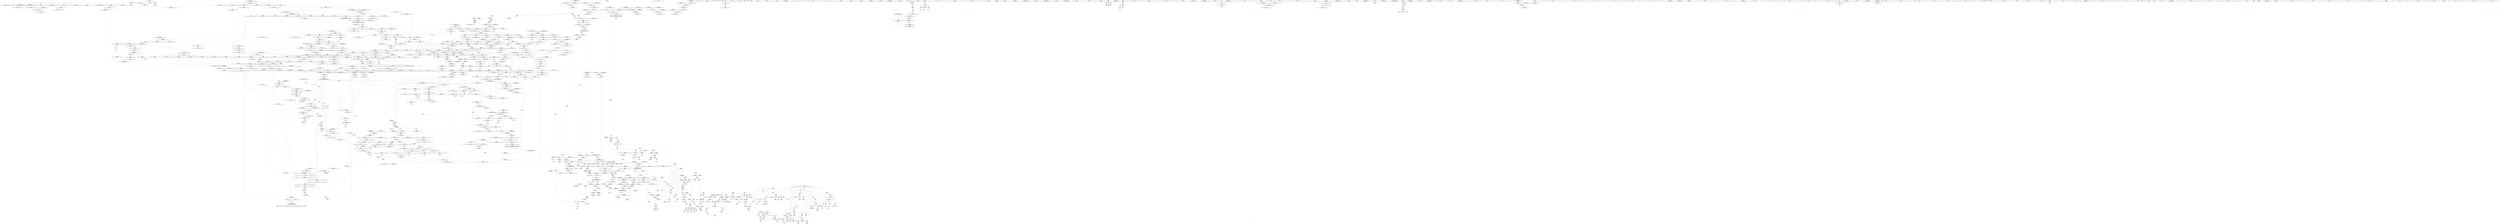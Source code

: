digraph "SVFG" {
	label="SVFG";

	Node0x561dca7040a0 [shape=record,color=grey,label="{NodeID: 0\nNullPtr}"];
	Node0x561dca7040a0 -> Node0x561dca788460[style=solid];
	Node0x561dca7040a0 -> Node0x561dca788560[style=solid];
	Node0x561dca7040a0 -> Node0x561dca788630[style=solid];
	Node0x561dca7040a0 -> Node0x561dca788700[style=solid];
	Node0x561dca7040a0 -> Node0x561dca7887d0[style=solid];
	Node0x561dca7040a0 -> Node0x561dca7888a0[style=solid];
	Node0x561dca7040a0 -> Node0x561dca788970[style=solid];
	Node0x561dca7040a0 -> Node0x561dca788a40[style=solid];
	Node0x561dca7040a0 -> Node0x561dca7914f0[style=solid];
	Node0x561dca78d460 [shape=record,color=red,label="{NodeID: 775\n1556\<--1539\n\<--__last.addr\n_ZSt21__unguarded_partitionIPeN9__gnu_cxx5__ops15_Iter_less_iterEET_S4_S4_S4_T0_\n}"];
	Node0x561dca78d460 -> Node0x561dca783ec0[style=solid];
	Node0x561dca7a5cf0 [shape=record,color=grey,label="{NodeID: 1550\n1400 = Binary(1399, 1101, )\n}"];
	Node0x561dca7a5cf0 -> Node0x561dca7a59f0[style=solid];
	Node0x561dca783f90 [shape=record,color=purple,label="{NodeID: 443\n1565\<--1564\nincdec.ptr7\<--\n_ZSt21__unguarded_partitionIPeN9__gnu_cxx5__ops15_Iter_less_iterEET_S4_S4_S4_T0_\n}"];
	Node0x561dca783f90 -> Node0x561dca7b9180[style=solid];
	Node0x561dca8de5f0 [shape=record,color=black,label="{NodeID: 2325\n1063 = PHI(1181, )\n}"];
	Node0x561dca777720 [shape=record,color=green,label="{NodeID: 111\n669\<--670\n__y.addr\<--__y.addr_field_insensitive\n_ZSt9make_pairIeRiESt4pairINSt17__decay_and_stripIT_E6__typeENS2_IT0_E6__typeEEOS3_OS6_\n}"];
	Node0x561dca777720 -> Node0x561dca79ade0[style=solid];
	Node0x561dca777720 -> Node0x561dca794920[style=solid];
	Node0x561dca792f20 [shape=record,color=blue,label="{NodeID: 886\n270\<--70\nnum\<--\nmain\n}"];
	Node0x561dca792f20 -> Node0x561dca846e50[style=dashed];
	Node0x561dca830f30 [shape=record,color=black,label="{NodeID: 1661\nMR_53V_2 = PHI(MR_53V_3, MR_53V_1, )\npts\{279 \}\n|{<s0>56|<s1>62|<s2>62|<s3>62}}"];
	Node0x561dca830f30:s0 -> Node0x561dca8718c0[style=dashed,color=blue];
	Node0x561dca830f30:s1 -> Node0x561dca7a0810[style=dashed,color=red];
	Node0x561dca830f30:s2 -> Node0x561dca7a08e0[style=dashed,color=red];
	Node0x561dca830f30:s3 -> Node0x561dca7b71d0[style=dashed,color=red];
	Node0x561dca799990 [shape=record,color=red,label="{NodeID: 554\n387\<--272\n\<--a\nmain\n}"];
	Node0x561dca799990 -> Node0x561dca792cb0[style=solid];
	Node0x561dca8e8260 [shape=record,color=black,label="{NodeID: 2436\n1035 = PHI(978, )\n2nd arg _ZSt13__heap_selectIPeN9__gnu_cxx5__ops15_Iter_less_iterEEvT_S4_S4_T0_ }"];
	Node0x561dca8e8260 -> Node0x561dca7b5ff0[style=solid];
	Node0x561dca77c550 [shape=record,color=green,label="{NodeID: 222\n1445\<--1446\nthis.addr\<--this.addr_field_insensitive\n_ZNK9__gnu_cxx5__ops14_Iter_less_valclIPeeEEbT_RT0_\n}"];
	Node0x561dca77c550 -> Node0x561dca7a3250[style=solid];
	Node0x561dca77c550 -> Node0x561dca7b87c0[style=solid];
	Node0x561dca7b8210 [shape=record,color=blue,label="{NodeID: 997\n1388\<--1380\n__value.addr\<--__value\n_ZSt11__push_heapIPeleN9__gnu_cxx5__ops14_Iter_less_valEEvT_T0_S5_T1_RT2_\n|{|<s2>77}}"];
	Node0x561dca7b8210 -> Node0x561dca7a30b0[style=dashed];
	Node0x561dca7b8210 -> Node0x561dca7a3180[style=dashed];
	Node0x561dca7b8210:s2 -> Node0x561dca823c40[style=dashed,color=red];
	Node0x561dca79f3c0 [shape=record,color=red,label="{NodeID: 665\n1155\<--1117\n\<--__first.addr\n_ZSt11__make_heapIPeN9__gnu_cxx5__ops15_Iter_less_iterEEvT_S4_RT0_\n}"];
	Node0x561dca79f3c0 -> Node0x561dca784950[style=solid];
	Node0x561dca78a540 [shape=record,color=black,label="{NodeID: 333\n446\<--443\nidxprom60\<--\nmain\n}"];
	Node0x561dca710c50 [shape=record,color=green,label="{NodeID: 1\n7\<--1\n__dso_handle\<--dummyObj\nGlob }"];
	Node0x561dca78d530 [shape=record,color=red,label="{NodeID: 776\n1561\<--1539\n\<--__last.addr\n_ZSt21__unguarded_partitionIPeN9__gnu_cxx5__ops15_Iter_less_iterEET_S4_S4_S4_T0_\n|{<s0>92}}"];
	Node0x561dca78d530:s0 -> Node0x561dca8e55a0[style=solid,color=red];
	Node0x561dca7a5e70 [shape=record,color=grey,label="{NodeID: 1551\n470 = Binary(382, 469, )\n}"];
	Node0x561dca7a5e70 -> Node0x561dca7a5b70[style=solid];
	Node0x561dca784060 [shape=record,color=purple,label="{NodeID: 444\n1578\<--1577\nincdec.ptr9\<--\n_ZSt21__unguarded_partitionIPeN9__gnu_cxx5__ops15_Iter_less_iterEET_S4_S4_S4_T0_\n}"];
	Node0x561dca784060 -> Node0x561dca7b9250[style=solid];
	Node0x561dca8de700 [shape=record,color=black,label="{NodeID: 2326\n1158 = PHI(1243, )\n}"];
	Node0x561dca8de700 -> Node0x561dca79fcb0[style=solid];
	Node0x561dca7777f0 [shape=record,color=green,label="{NodeID: 112\n678\<--679\n_ZNSt4pairIeiEC2IeRiLb1EEEOT_OT0_\<--_ZNSt4pairIeiEC2IeRiLb1EEEOT_OT0__field_insensitive\n}"];
	Node0x561dca792ff0 [shape=record,color=blue,label="{NodeID: 887\n260\<--70\nj\<--\nmain\n}"];
	Node0x561dca792ff0 -> Node0x561dca797d20[style=dashed];
	Node0x561dca792ff0 -> Node0x561dca797df0[style=dashed];
	Node0x561dca792ff0 -> Node0x561dca797ec0[style=dashed];
	Node0x561dca792ff0 -> Node0x561dca797f90[style=dashed];
	Node0x561dca792ff0 -> Node0x561dca798060[style=dashed];
	Node0x561dca792ff0 -> Node0x561dca798130[style=dashed];
	Node0x561dca792ff0 -> Node0x561dca793330[style=dashed];
	Node0x561dca792ff0 -> Node0x561dca793400[style=dashed];
	Node0x561dca831430 [shape=record,color=black,label="{NodeID: 1662\nMR_219V_3 = PHI(MR_219V_4, MR_219V_2, )\npts\{1087 \}\n}"];
	Node0x561dca831430 -> Node0x561dca79ee10[style=dashed];
	Node0x561dca831430 -> Node0x561dca79eee0[style=dashed];
	Node0x561dca831430 -> Node0x561dca7b64d0[style=dashed];
	Node0x561dca799a60 [shape=record,color=red,label="{NodeID: 555\n353\<--352\n\<--arrayidx21\nmain\n}"];
	Node0x561dca799a60 -> Node0x561dca789b80[style=solid];
	Node0x561dca8e8370 [shape=record,color=black,label="{NodeID: 2437\n1361 = PHI(1255, )\n0th arg _ZSt4moveIRN9__gnu_cxx5__ops15_Iter_less_iterEEONSt16remove_referenceIT_E4typeEOS5_ }"];
	Node0x561dca8e8370 -> Node0x561dca7b7e00[style=solid];
	Node0x561dca77c620 [shape=record,color=green,label="{NodeID: 223\n1447\<--1448\n__it.addr\<--__it.addr_field_insensitive\n_ZNK9__gnu_cxx5__ops14_Iter_less_valclIPeeEEbT_RT0_\n}"];
	Node0x561dca77c620 -> Node0x561dca7a3320[style=solid];
	Node0x561dca77c620 -> Node0x561dca7b8890[style=solid];
	Node0x561dca7b82e0 [shape=record,color=blue,label="{NodeID: 998\n1390\<--1381\n__comp.addr\<--__comp\n_ZSt11__push_heapIPeleN9__gnu_cxx5__ops14_Iter_less_valEEvT_T0_S5_T1_RT2_\n}"];
	Node0x561dca7b82e0 -> Node0x561dca7a2d70[style=dashed];
	Node0x561dca79f490 [shape=record,color=red,label="{NodeID: 666\n1163\<--1117\n\<--__first.addr\n_ZSt11__make_heapIPeN9__gnu_cxx5__ops15_Iter_less_iterEEvT_S4_RT0_\n|{<s0>65}}"];
	Node0x561dca79f490:s0 -> Node0x561dca8e1570[style=solid,color=red];
	Node0x561dca78a610 [shape=record,color=black,label="{NodeID: 334\n465\<--464\nidxprom72\<--\nmain\n}"];
	Node0x561dca710f90 [shape=record,color=green,label="{NodeID: 2\n8\<--1\n.str\<--dummyObj\nGlob }"];
	Node0x561dca78d600 [shape=record,color=red,label="{NodeID: 777\n1564\<--1539\n\<--__last.addr\n_ZSt21__unguarded_partitionIPeN9__gnu_cxx5__ops15_Iter_less_iterEET_S4_S4_S4_T0_\n}"];
	Node0x561dca78d600 -> Node0x561dca783f90[style=solid];
	Node0x561dca7a5ff0 [shape=record,color=grey,label="{NodeID: 1552\n819 = Binary(817, 818, )\n}"];
	Node0x561dca7a5ff0 -> Node0x561dca7a5870[style=solid];
	Node0x561dca784130 [shape=record,color=purple,label="{NodeID: 445\n1651\<--1650\nadd.ptr\<--\n_ZSt16__insertion_sortIPeN9__gnu_cxx5__ops15_Iter_less_iterEEvT_S4_T0_\n}"];
	Node0x561dca784130 -> Node0x561dca7b9a70[style=solid];
	Node0x561dca8de870 [shape=record,color=black,label="{NodeID: 2327\n1166 = PHI(1243, )\n}"];
	Node0x561dca8de870 -> Node0x561dca79fd80[style=solid];
	Node0x561dca7778f0 [shape=record,color=green,label="{NodeID: 113\n684\<--685\nretval\<--retval_field_insensitive\n_ZSt3minIiERKT_S2_S2_\n}"];
	Node0x561dca7778f0 -> Node0x561dca79aeb0[style=solid];
	Node0x561dca7778f0 -> Node0x561dca794b90[style=solid];
	Node0x561dca7778f0 -> Node0x561dca794c60[style=solid];
	Node0x561dca7930c0 [shape=record,color=blue,label="{NodeID: 888\n266\<--417\nc\<--inc46\nmain\n|{|<s4>24}}"];
	Node0x561dca7930c0 -> Node0x561dca798fd0[style=dashed];
	Node0x561dca7930c0 -> Node0x561dca7930c0[style=dashed];
	Node0x561dca7930c0 -> Node0x561dca793260[style=dashed];
	Node0x561dca7930c0 -> Node0x561dca793810[style=dashed];
	Node0x561dca7930c0:s4 -> Node0x561dca859b90[style=dashed,color=red];
	Node0x561dca799b30 [shape=record,color=red,label="{NodeID: 556\n358\<--357\n\<--arrayidx23\nmain\n}"];
	Node0x561dca799b30 -> Node0x561dca789d20[style=solid];
	Node0x561dca8e84b0 [shape=record,color=black,label="{NodeID: 2438\n1825 = PHI(1740, 1744, )\n0th arg _ZSt12__miter_baseIPeET_S1_ }"];
	Node0x561dca8e84b0 -> Node0x561dca7bac50[style=solid];
	Node0x561dca77c6f0 [shape=record,color=green,label="{NodeID: 224\n1449\<--1450\n__val.addr\<--__val.addr_field_insensitive\n_ZNK9__gnu_cxx5__ops14_Iter_less_valclIPeeEEbT_RT0_\n}"];
	Node0x561dca77c6f0 -> Node0x561dca7a33f0[style=solid];
	Node0x561dca77c6f0 -> Node0x561dca7b8960[style=solid];
	Node0x561dca7b83b0 [shape=record,color=blue,label="{NodeID: 999\n1392\<--1401\n__parent\<--div\n_ZSt11__push_heapIPeleN9__gnu_cxx5__ops14_Iter_less_valEEvT_T0_S5_T1_RT2_\n}"];
	Node0x561dca7b83b0 -> Node0x561dca820d00[style=dashed];
	Node0x561dca79f560 [shape=record,color=red,label="{NodeID: 667\n1134\<--1119\n\<--__last.addr\n_ZSt11__make_heapIPeN9__gnu_cxx5__ops15_Iter_less_iterEEvT_S4_RT0_\n}"];
	Node0x561dca79f560 -> Node0x561dca78bda0[style=solid];
	Node0x561dca78a6e0 [shape=record,color=black,label="{NodeID: 335\n474\<--473\nidxprom76\<--\nmain\n}"];
	Node0x561dca711050 [shape=record,color=green,label="{NodeID: 3\n10\<--1\n.str.1\<--dummyObj\nGlob }"];
	Node0x561dca856950 [shape=record,color=yellow,style=double,label="{NodeID: 1885\n273V_1 = ENCHI(MR_273V_0)\npts\{1128 1215 1389 1604 1636 1758 \}\nFun[_ZSt13__adjust_heapIPeleN9__gnu_cxx5__ops15_Iter_less_iterEEvT_T0_S5_T1_T2_]}"];
	Node0x561dca856950 -> Node0x561dca7a2140[style=dashed];
	Node0x561dca856950 -> Node0x561dca7a2210[style=dashed];
	Node0x561dca856950 -> Node0x561dca7a22e0[style=dashed];
	Node0x561dca78d6d0 [shape=record,color=red,label="{NodeID: 778\n1569\<--1539\n\<--__last.addr\n_ZSt21__unguarded_partitionIPeN9__gnu_cxx5__ops15_Iter_less_iterEET_S4_S4_S4_T0_\n}"];
	Node0x561dca78d6d0 -> Node0x561dca7a7df0[style=solid];
	Node0x561dca7a6170 [shape=record,color=grey,label="{NodeID: 1553\n869 = Binary(867, 868, )\n}"];
	Node0x561dca7a6170 -> Node0x561dca7a6770[style=solid];
	Node0x561dca784200 [shape=record,color=purple,label="{NodeID: 446\n1669\<--1668\nadd.ptr4\<--\n_ZSt16__insertion_sortIPeN9__gnu_cxx5__ops15_Iter_less_iterEEvT_S4_T0_\n|{<s0>100}}"];
	Node0x561dca784200:s0 -> Node0x561dca8e4bd0[style=solid,color=red];
	Node0x561dca8de9b0 [shape=record,color=black,label="{NodeID: 2328\n1223 = PHI(1243, )\n}"];
	Node0x561dca8de9b0 -> Node0x561dca7a0810[style=solid];
	Node0x561dca77cc50 [shape=record,color=green,label="{NodeID: 114\n686\<--687\n__a.addr\<--__a.addr_field_insensitive\n_ZSt3minIiERKT_S2_S2_\n}"];
	Node0x561dca77cc50 -> Node0x561dca79af80[style=solid];
	Node0x561dca77cc50 -> Node0x561dca79b050[style=solid];
	Node0x561dca77cc50 -> Node0x561dca7949f0[style=solid];
	Node0x561dca793190 [shape=record,color=blue,label="{NodeID: 889\n270\<--444\nnum\<--inc59\nmain\n}"];
	Node0x561dca793190 -> Node0x561dca846e50[style=dashed];
	Node0x561dca799c00 [shape=record,color=red,label="{NodeID: 557\n364\<--363\n\<--arrayidx26\nmain\n}"];
	Node0x561dca799c00 -> Node0x561dca789ec0[style=solid];
	Node0x561dca8e86c0 [shape=record,color=black,label="{NodeID: 2439\n578 = PHI(360, )\n0th arg _ZSt5atan2ee }"];
	Node0x561dca8e86c0 -> Node0x561dca794030[style=solid];
	Node0x561dca77c7c0 [shape=record,color=green,label="{NodeID: 225\n1466\<--1467\n__comp\<--__comp_field_insensitive\n_ZSt22__move_median_to_firstIPeN9__gnu_cxx5__ops15_Iter_less_iterEEvT_S4_S4_S4_T0_\n|{<s0>80|<s1>81|<s2>83|<s3>86|<s4>88}}"];
	Node0x561dca77c7c0:s0 -> Node0x561dca8e4f00[style=solid,color=red];
	Node0x561dca77c7c0:s1 -> Node0x561dca8e4f00[style=solid,color=red];
	Node0x561dca77c7c0:s2 -> Node0x561dca8e4f00[style=solid,color=red];
	Node0x561dca77c7c0:s3 -> Node0x561dca8e4f00[style=solid,color=red];
	Node0x561dca77c7c0:s4 -> Node0x561dca8e4f00[style=solid,color=red];
	Node0x561dca7b8480 [shape=record,color=blue,label="{NodeID: 1000\n1425\<--1422\nadd.ptr3\<--\n_ZSt11__push_heapIPeleN9__gnu_cxx5__ops14_Iter_less_valEEvT_T0_S5_T1_RT2_\n}"];
	Node0x561dca7b8480 -> Node0x561dca820710[style=dashed];
	Node0x561dca79f630 [shape=record,color=red,label="{NodeID: 668\n1143\<--1119\n\<--__last.addr\n_ZSt11__make_heapIPeN9__gnu_cxx5__ops15_Iter_less_iterEEvT_S4_RT0_\n}"];
	Node0x561dca79f630 -> Node0x561dca78bf40[style=solid];
	Node0x561dca78a7b0 [shape=record,color=black,label="{NodeID: 336\n483\<--482\nidxprom79\<--add78\nmain\n}"];
	Node0x561dca711110 [shape=record,color=green,label="{NodeID: 4\n13\<--1\n\<--dummyObj\nCan only get source location for instruction, argument, global var or function.}"];
	Node0x561dca856af0 [shape=record,color=yellow,style=double,label="{NodeID: 1886\n121V_1 = ENCHI(MR_121V_0)\npts\{2810001 2830001 \}\nFun[_ZNSt4pairIeiEaSEOS0_]}"];
	Node0x561dca856af0 -> Node0x561dca79ac40[style=dashed];
	Node0x561dca78d7a0 [shape=record,color=red,label="{NodeID: 779\n1575\<--1539\n\<--__last.addr\n_ZSt21__unguarded_partitionIPeN9__gnu_cxx5__ops15_Iter_less_iterEET_S4_S4_S4_T0_\n|{<s0>93}}"];
	Node0x561dca78d7a0:s0 -> Node0x561dca8e9650[style=solid,color=red];
	Node0x561dca7a62f0 [shape=record,color=grey,label="{NodeID: 1554\n216 = Binary(215, 217, )\n}"];
	Node0x561dca7a62f0 -> Node0x561dca7a6470[style=solid];
	Node0x561dca7842d0 [shape=record,color=purple,label="{NodeID: 447\n1688\<--1687\nincdec.ptr\<--\n_ZSt16__insertion_sortIPeN9__gnu_cxx5__ops15_Iter_less_iterEEvT_S4_T0_\n}"];
	Node0x561dca7842d0 -> Node0x561dca7b9ce0[style=solid];
	Node0x561dca8deaf0 [shape=record,color=black,label="{NodeID: 2329\n1227 = PHI(1243, )\n}"];
	Node0x561dca8deaf0 -> Node0x561dca7a08e0[style=solid];
	Node0x561dca77cd20 [shape=record,color=green,label="{NodeID: 115\n688\<--689\n__b.addr\<--__b.addr_field_insensitive\n_ZSt3minIiERKT_S2_S2_\n}"];
	Node0x561dca77cd20 -> Node0x561dca79b120[style=solid];
	Node0x561dca77cd20 -> Node0x561dca79b1f0[style=solid];
	Node0x561dca77cd20 -> Node0x561dca794ac0[style=solid];
	Node0x561dca793260 [shape=record,color=blue,label="{NodeID: 890\n266\<--70\nc\<--\nmain\n}"];
	Node0x561dca793260 -> Node0x561dca798fd0[style=dashed];
	Node0x561dca793260 -> Node0x561dca7930c0[style=dashed];
	Node0x561dca793260 -> Node0x561dca793810[style=dashed];
	Node0x561dca832330 [shape=record,color=black,label="{NodeID: 1665\nMR_57V_7 = PHI(MR_57V_8, MR_57V_4, )\npts\{280000 \}\n|{|<s5>27}}"];
	Node0x561dca832330 -> Node0x561dca799f40[style=dashed];
	Node0x561dca832330 -> Node0x561dca79a010[style=dashed];
	Node0x561dca832330 -> Node0x561dca79a0e0[style=dashed];
	Node0x561dca832330 -> Node0x561dca82cda0[style=dashed];
	Node0x561dca832330 -> Node0x561dca847350[style=dashed];
	Node0x561dca832330:s5 -> Node0x561dca7946b0[style=dashed,color=red];
	Node0x561dca799cd0 [shape=record,color=red,label="{NodeID: 558\n369\<--368\n\<--arrayidx29\nmain\n}"];
	Node0x561dca799cd0 -> Node0x561dca78a060[style=solid];
	Node0x561dca8e87d0 [shape=record,color=black,label="{NodeID: 2440\n579 = PHI(371, )\n1st arg _ZSt5atan2ee }"];
	Node0x561dca8e87d0 -> Node0x561dca794100[style=solid];
	Node0x561dca77c890 [shape=record,color=green,label="{NodeID: 226\n1468\<--1469\n__result.addr\<--__result.addr_field_insensitive\n_ZSt22__move_median_to_firstIPeN9__gnu_cxx5__ops15_Iter_less_iterEEvT_S4_S4_S4_T0_\n}"];
	Node0x561dca77c890 -> Node0x561dca7a3660[style=solid];
	Node0x561dca77c890 -> Node0x561dca7a3730[style=solid];
	Node0x561dca77c890 -> Node0x561dca7a3800[style=solid];
	Node0x561dca77c890 -> Node0x561dca7a38d0[style=solid];
	Node0x561dca77c890 -> Node0x561dca7a39a0[style=solid];
	Node0x561dca77c890 -> Node0x561dca7a3a70[style=solid];
	Node0x561dca77c890 -> Node0x561dca7b8a30[style=solid];
	Node0x561dca7b8550 [shape=record,color=blue,label="{NodeID: 1001\n1384\<--1427\n__holeIndex.addr\<--\n_ZSt11__push_heapIPeleN9__gnu_cxx5__ops14_Iter_less_valEEvT_T0_S5_T1_RT2_\n}"];
	Node0x561dca7b8550 -> Node0x561dca7a2b00[style=dashed];
	Node0x561dca7b8550 -> Node0x561dca820800[style=dashed];
	Node0x561dca79f700 [shape=record,color=red,label="{NodeID: 669\n1168\<--1121\n\<--__comp.addr\n_ZSt11__make_heapIPeN9__gnu_cxx5__ops15_Iter_less_iterEEvT_S4_RT0_\n}"];
	Node0x561dca78a880 [shape=record,color=black,label="{NodeID: 337\n512\<--511\nidxprom92\<--\nmain\n}"];
	Node0x561dca774870 [shape=record,color=green,label="{NodeID: 5\n15\<--1\n.str.3\<--dummyObj\nGlob }"];
	Node0x561dca856c30 [shape=record,color=yellow,style=double,label="{NodeID: 1887\n123V_1 = ENCHI(MR_123V_0)\npts\{285 2810000 2830000 \}\nFun[_ZNSt4pairIeiEaSEOS0_]}"];
	Node0x561dca856c30 -> Node0x561dca79ab70[style=dashed];
	Node0x561dca78d870 [shape=record,color=red,label="{NodeID: 780\n1549\<--1541\n\<--__pivot.addr\n_ZSt21__unguarded_partitionIPeN9__gnu_cxx5__ops15_Iter_less_iterEET_S4_S4_S4_T0_\n|{<s0>91}}"];
	Node0x561dca78d870:s0 -> Node0x561dca8e55a0[style=solid,color=red];
	Node0x561dca7a6470 [shape=record,color=grey,label="{NodeID: 1555\n220 = Binary(216, 219, )\n}"];
	Node0x561dca7a6470 -> Node0x561dca7a65f0[style=solid];
	Node0x561dca7843a0 [shape=record,color=purple,label="{NodeID: 448\n1723\<--1722\nincdec.ptr\<--\n_ZSt26__unguarded_insertion_sortIPeN9__gnu_cxx5__ops15_Iter_less_iterEEvT_S4_T0_\n}"];
	Node0x561dca7843a0 -> Node0x561dca7ba020[style=solid];
	Node0x561dca8dec30 [shape=record,color=black,label="{NodeID: 2330\n1238 = PHI(1243, )\n}"];
	Node0x561dca8dec30 -> Node0x561dca7a09b0[style=solid];
	Node0x561dca77cdf0 [shape=record,color=green,label="{NodeID: 116\n711\<--712\n__t.addr\<--__t.addr_field_insensitive\n_ZSt7forwardIReEOT_RNSt16remove_referenceIS1_E4typeE\n}"];
	Node0x561dca77cdf0 -> Node0x561dca79b460[style=solid];
	Node0x561dca77cdf0 -> Node0x561dca794d30[style=solid];
	Node0x561dca793330 [shape=record,color=blue,label="{NodeID: 891\n260\<--455\nj\<--inc65\nmain\n}"];
	Node0x561dca793330 -> Node0x561dca797d20[style=dashed];
	Node0x561dca793330 -> Node0x561dca797df0[style=dashed];
	Node0x561dca793330 -> Node0x561dca797ec0[style=dashed];
	Node0x561dca793330 -> Node0x561dca797f90[style=dashed];
	Node0x561dca793330 -> Node0x561dca798060[style=dashed];
	Node0x561dca793330 -> Node0x561dca798130[style=dashed];
	Node0x561dca793330 -> Node0x561dca793330[style=dashed];
	Node0x561dca793330 -> Node0x561dca793400[style=dashed];
	Node0x561dca832830 [shape=record,color=black,label="{NodeID: 1666\nMR_59V_7 = PHI(MR_59V_8, MR_59V_4, )\npts\{280001 \}\n|{|<s4>26|<s5>27}}"];
	Node0x561dca832830 -> Node0x561dca79a1b0[style=dashed];
	Node0x561dca832830 -> Node0x561dca79a280[style=dashed];
	Node0x561dca832830 -> Node0x561dca82d2a0[style=dashed];
	Node0x561dca832830 -> Node0x561dca847850[style=dashed];
	Node0x561dca832830:s4 -> Node0x561dca8582e0[style=dashed,color=red];
	Node0x561dca832830:s5 -> Node0x561dca794780[style=dashed,color=red];
	Node0x561dca799da0 [shape=record,color=red,label="{NodeID: 559\n427\<--426\n\<--arrayidx50\nmain\n}"];
	Node0x561dca799da0 -> Node0x561dca7a9a70[style=solid];
	Node0x561dca8e88e0 [shape=record,color=black,label="{NodeID: 2441\n903 = PHI(820, )\n0th arg _ZSt4__lgl }"];
	Node0x561dca8e88e0 -> Node0x561dca7b5700[style=solid];
	Node0x561dca77c960 [shape=record,color=green,label="{NodeID: 227\n1470\<--1471\n__a.addr\<--__a.addr_field_insensitive\n_ZSt22__move_median_to_firstIPeN9__gnu_cxx5__ops15_Iter_less_iterEEvT_S4_S4_S4_T0_\n}"];
	Node0x561dca77c960 -> Node0x561dca7a3b40[style=solid];
	Node0x561dca77c960 -> Node0x561dca7a3c10[style=solid];
	Node0x561dca77c960 -> Node0x561dca7a3ce0[style=solid];
	Node0x561dca77c960 -> Node0x561dca7a3db0[style=solid];
	Node0x561dca77c960 -> Node0x561dca7a3e80[style=solid];
	Node0x561dca77c960 -> Node0x561dca7b8b00[style=solid];
	Node0x561dca7b8620 [shape=record,color=blue,label="{NodeID: 1002\n1392\<--1431\n__parent\<--div5\n_ZSt11__push_heapIPeleN9__gnu_cxx5__ops14_Iter_less_valEEvT_T0_S5_T1_RT2_\n}"];
	Node0x561dca7b8620 -> Node0x561dca820d00[style=dashed];
	Node0x561dca79f7d0 [shape=record,color=red,label="{NodeID: 670\n1150\<--1123\n\<--__len\n_ZSt11__make_heapIPeN9__gnu_cxx5__ops15_Iter_less_iterEEvT_S4_RT0_\n}"];
	Node0x561dca79f7d0 -> Node0x561dca7d4f00[style=solid];
	Node0x561dca78a950 [shape=record,color=black,label="{NodeID: 338\n517\<--516\nidxprom95\<--\nmain\n}"];
	Node0x561dca774900 [shape=record,color=green,label="{NodeID: 6\n17\<--1\n.str.4\<--dummyObj\nGlob }"];
	Node0x561dca78d940 [shape=record,color=red,label="{NodeID: 781\n1560\<--1541\n\<--__pivot.addr\n_ZSt21__unguarded_partitionIPeN9__gnu_cxx5__ops15_Iter_less_iterEET_S4_S4_S4_T0_\n|{<s0>92}}"];
	Node0x561dca78d940:s0 -> Node0x561dca8e5250[style=solid,color=red];
	Node0x561dca7a65f0 [shape=record,color=grey,label="{NodeID: 1556\n221 = Binary(220, 207, )\n}"];
	Node0x561dca7a65f0 -> Node0x561dca792150[style=solid];
	Node0x561dca784470 [shape=record,color=purple,label="{NodeID: 449\n1769\<--1768\nincdec.ptr\<--\n_ZSt25__unguarded_linear_insertIPeN9__gnu_cxx5__ops14_Val_less_iterEEvT_T0_\n}"];
	Node0x561dca784470 -> Node0x561dca7ba5d0[style=solid];
	Node0x561dca8ded70 [shape=record,color=black,label="{NodeID: 2331\n1299 = PHI(1181, )\n}"];
	Node0x561dca77cec0 [shape=record,color=green,label="{NodeID: 117\n718\<--719\n__t.addr\<--__t.addr_field_insensitive\n_ZSt7forwardIRiEOT_RNSt16remove_referenceIS1_E4typeE\n}"];
	Node0x561dca77cec0 -> Node0x561dca79b530[style=solid];
	Node0x561dca77cec0 -> Node0x561dca794e00[style=solid];
	Node0x561dca793400 [shape=record,color=blue,label="{NodeID: 892\n260\<--70\nj\<--\nmain\n}"];
	Node0x561dca793400 -> Node0x561dca798200[style=dashed];
	Node0x561dca793400 -> Node0x561dca7982d0[style=dashed];
	Node0x561dca793400 -> Node0x561dca7983a0[style=dashed];
	Node0x561dca793400 -> Node0x561dca798470[style=dashed];
	Node0x561dca793400 -> Node0x561dca798540[style=dashed];
	Node0x561dca793400 -> Node0x561dca7935a0[style=dashed];
	Node0x561dca793400 -> Node0x561dca7939b0[style=dashed];
	Node0x561dca832d30 [shape=record,color=black,label="{NodeID: 1667\nMR_67V_4 = PHI(MR_67V_5, MR_67V_3, )\npts\{2830000 2830001 \}\n|{|<s2>26}}"];
	Node0x561dca832d30 -> Node0x561dca82e6a0[style=dashed];
	Node0x561dca832d30 -> Node0x561dca832d30[style=dashed];
	Node0x561dca832d30:s2 -> Node0x561dca858200[style=dashed,color=red];
	Node0x561dca799e70 [shape=record,color=red,label="{NodeID: 560\n432\<--431\n\<--arrayidx53\nmain\n}"];
	Node0x561dca799e70 -> Node0x561dca7a47f0[style=solid];
	Node0x561dca8e89f0 [shape=record,color=black,label="{NodeID: 2442\n615 = PHI(280, )\n0th arg _ZSt9make_pairIReRiESt4pairINSt17__decay_and_stripIT_E6__typeENS3_IT0_E6__typeEEOS4_OS7_ |{<s0>35}}"];
	Node0x561dca8e89f0:s0 -> Node0x561dca8e6560[style=solid,color=red];
	Node0x561dca77ca30 [shape=record,color=green,label="{NodeID: 228\n1472\<--1473\n__b.addr\<--__b.addr_field_insensitive\n_ZSt22__move_median_to_firstIPeN9__gnu_cxx5__ops15_Iter_less_iterEEvT_S4_S4_S4_T0_\n}"];
	Node0x561dca77ca30 -> Node0x561dca7a3f50[style=solid];
	Node0x561dca77ca30 -> Node0x561dca7a4020[style=solid];
	Node0x561dca77ca30 -> Node0x561dca7a40f0[style=solid];
	Node0x561dca77ca30 -> Node0x561dca7a41c0[style=solid];
	Node0x561dca77ca30 -> Node0x561dca7a4290[style=solid];
	Node0x561dca77ca30 -> Node0x561dca7b8bd0[style=solid];
	Node0x561dca7b86f0 [shape=record,color=blue,label="{NodeID: 1003\n1438\<--1435\nadd.ptr7\<--\n_ZSt11__push_heapIPeleN9__gnu_cxx5__ops14_Iter_less_valEEvT_T0_S5_T1_RT2_\n|{<s0>76}}"];
	Node0x561dca7b86f0:s0 -> Node0x561dca86eea0[style=dashed,color=blue];
	Node0x561dca79f8a0 [shape=record,color=red,label="{NodeID: 671\n1165\<--1123\n\<--__len\n_ZSt11__make_heapIPeN9__gnu_cxx5__ops15_Iter_less_iterEEvT_S4_RT0_\n|{<s0>65}}"];
	Node0x561dca79f8a0:s0 -> Node0x561dca8e1900[style=solid,color=red];
	Node0x561dca78aa20 [shape=record,color=black,label="{NodeID: 339\n527\<--526\nidxprom102\<--\nmain\n}"];
	Node0x561dca774990 [shape=record,color=green,label="{NodeID: 7\n19\<--1\nstdin\<--dummyObj\nGlob }"];
	Node0x561dca78da10 [shape=record,color=red,label="{NodeID: 782\n1590\<--1584\n\<--__a.addr\n_ZSt9iter_swapIPeS0_EvT_T0_\n|{<s0>94}}"];
	Node0x561dca78da10:s0 -> Node0x561dca8e12f0[style=solid,color=red];
	Node0x561dca7a6770 [shape=record,color=grey,label="{NodeID: 1557\n870 = Binary(869, 821, )\n}"];
	Node0x561dca7a6770 -> Node0x561dca7aa4f0[style=solid];
	Node0x561dca784540 [shape=record,color=purple,label="{NodeID: 450\n1785\<--1784\nincdec.ptr3\<--\n_ZSt25__unguarded_linear_insertIPeN9__gnu_cxx5__ops14_Val_less_iterEEvT_T0_\n}"];
	Node0x561dca784540 -> Node0x561dca7ba840[style=solid];
	Node0x561dca8dee80 [shape=record,color=black,label="{NodeID: 2332\n1308 = PHI(1243, )\n}"];
	Node0x561dca8dee80 -> Node0x561dca7a2140[style=solid];
	Node0x561dca77cf90 [shape=record,color=green,label="{NodeID: 118\n727\<--728\nthis.addr\<--this.addr_field_insensitive\n_ZNSt4pairIeiEC2IReRiLb1EEEOT_OT0_\n}"];
	Node0x561dca77cf90 -> Node0x561dca79b600[style=solid];
	Node0x561dca77cf90 -> Node0x561dca7b4790[style=solid];
	Node0x561dca7934d0 [shape=record,color=blue,label="{NodeID: 893\n284\<--471\nref.tmp71\<--add75\nmain\n|{|<s2>26}}"];
	Node0x561dca7934d0 -> Node0x561dca7934d0[style=dashed];
	Node0x561dca7934d0 -> Node0x561dca843250[style=dashed];
	Node0x561dca7934d0:s2 -> Node0x561dca8582e0[style=dashed,color=red];
	Node0x561dca799f40 [shape=record,color=red,label="{NodeID: 561\n468\<--467\n\<--first\nmain\n}"];
	Node0x561dca799f40 -> Node0x561dca7a5b70[style=solid];
	Node0x561dca8e8bc0 [shape=record,color=black,label="{NodeID: 2443\n616 = PHI(439, )\n1st arg _ZSt9make_pairIReRiESt4pairINSt17__decay_and_stripIT_E6__typeENS3_IT0_E6__typeEEOS4_OS7_ }"];
	Node0x561dca8e8bc0 -> Node0x561dca794370[style=solid];
	Node0x561dca77cb00 [shape=record,color=green,label="{NodeID: 229\n1474\<--1475\n__c.addr\<--__c.addr_field_insensitive\n_ZSt22__move_median_to_firstIPeN9__gnu_cxx5__ops15_Iter_less_iterEEvT_S4_S4_S4_T0_\n}"];
	Node0x561dca77cb00 -> Node0x561dca7a4360[style=solid];
	Node0x561dca77cb00 -> Node0x561dca7a4430[style=solid];
	Node0x561dca77cb00 -> Node0x561dca7a4500[style=solid];
	Node0x561dca77cb00 -> Node0x561dca7a45d0[style=solid];
	Node0x561dca77cb00 -> Node0x561dca7a46a0[style=solid];
	Node0x561dca77cb00 -> Node0x561dca78ceb0[style=solid];
	Node0x561dca77cb00 -> Node0x561dca7b8ca0[style=solid];
	Node0x561dca7b87c0 [shape=record,color=blue,label="{NodeID: 1004\n1445\<--1442\nthis.addr\<--this\n_ZNK9__gnu_cxx5__ops14_Iter_less_valclIPeeEEbT_RT0_\n}"];
	Node0x561dca7b87c0 -> Node0x561dca7a3250[style=dashed];
	Node0x561dca79f970 [shape=record,color=red,label="{NodeID: 672\n1156\<--1125\n\<--__parent\n_ZSt11__make_heapIPeN9__gnu_cxx5__ops15_Iter_less_iterEEvT_S4_RT0_\n}"];
	Node0x561dca78aaf0 [shape=record,color=black,label="{NodeID: 340\n539\<--538\nidxprom108\<--\nmain\n}"];
	Node0x561dca774a20 [shape=record,color=green,label="{NodeID: 8\n20\<--1\n.str.5\<--dummyObj\nGlob }"];
	Node0x561dca78dae0 [shape=record,color=red,label="{NodeID: 783\n1591\<--1586\n\<--__b.addr\n_ZSt9iter_swapIPeS0_EvT_T0_\n|{<s0>94}}"];
	Node0x561dca78dae0:s0 -> Node0x561dca8e1430[style=solid,color=red];
	Node0x561dca7a68f0 [shape=record,color=grey,label="{NodeID: 1558\n74 = Binary(73, 75, )\n}"];
	Node0x561dca7a68f0 -> Node0x561dca788e80[style=solid];
	Node0x561dca784610 [shape=record,color=purple,label="{NodeID: 451\n1944\<--1890\noffset_0\<--\n}"];
	Node0x561dca784610 -> Node0x561dca7bb470[style=solid];
	Node0x561dca8deff0 [shape=record,color=black,label="{NodeID: 2333\n1335 = PHI(1243, )\n}"];
	Node0x561dca8deff0 -> Node0x561dca7a2210[style=solid];
	Node0x561dca77d060 [shape=record,color=green,label="{NodeID: 119\n729\<--730\n__x.addr\<--__x.addr_field_insensitive\n_ZNSt4pairIeiEC2IReRiLb1EEEOT_OT0_\n}"];
	Node0x561dca77d060 -> Node0x561dca79b6d0[style=solid];
	Node0x561dca77d060 -> Node0x561dca7b4860[style=solid];
	Node0x561dca7935a0 [shape=record,color=blue,label="{NodeID: 894\n260\<--488\nj\<--inc83\nmain\n}"];
	Node0x561dca7935a0 -> Node0x561dca798200[style=dashed];
	Node0x561dca7935a0 -> Node0x561dca7982d0[style=dashed];
	Node0x561dca7935a0 -> Node0x561dca7983a0[style=dashed];
	Node0x561dca7935a0 -> Node0x561dca798470[style=dashed];
	Node0x561dca7935a0 -> Node0x561dca798540[style=dashed];
	Node0x561dca7935a0 -> Node0x561dca7935a0[style=dashed];
	Node0x561dca7935a0 -> Node0x561dca7939b0[style=dashed];
	Node0x561dca79a010 [shape=record,color=red,label="{NodeID: 562\n515\<--514\n\<--first94\nmain\n}"];
	Node0x561dca79a010 -> Node0x561dca7a92f0[style=solid];
	Node0x561dca8e8cd0 [shape=record,color=black,label="{NodeID: 2444\n617 = PHI(266, )\n2nd arg _ZSt9make_pairIReRiESt4pairINSt17__decay_and_stripIT_E6__typeENS3_IT0_E6__typeEEOS4_OS7_ }"];
	Node0x561dca8e8cd0 -> Node0x561dca794440[style=solid];
	Node0x561dca784f30 [shape=record,color=green,label="{NodeID: 230\n1491\<--1492\n_ZSt9iter_swapIPeS0_EvT_T0_\<--_ZSt9iter_swapIPeS0_EvT_T0__field_insensitive\n}"];
	Node0x561dca7b8890 [shape=record,color=blue,label="{NodeID: 1005\n1447\<--1443\n__it.addr\<--__it\n_ZNK9__gnu_cxx5__ops14_Iter_less_valclIPeeEEbT_RT0_\n}"];
	Node0x561dca7b8890 -> Node0x561dca7a3320[style=dashed];
	Node0x561dca79fa40 [shape=record,color=red,label="{NodeID: 673\n1164\<--1125\n\<--__parent\n_ZSt11__make_heapIPeN9__gnu_cxx5__ops15_Iter_less_iterEEvT_S4_RT0_\n|{<s0>65}}"];
	Node0x561dca79fa40:s0 -> Node0x561dca8e1780[style=solid,color=red];
	Node0x561dca78abc0 [shape=record,color=black,label="{NodeID: 341\n577\<--588\n_ZSt5atan2ee_ret\<--call\n_ZSt5atan2ee\n|{<s0>22}}"];
	Node0x561dca78abc0:s0 -> Node0x561dca8dbe20[style=solid,color=blue];
	Node0x561dca774ae0 [shape=record,color=green,label="{NodeID: 9\n22\<--1\n.str.6\<--dummyObj\nGlob }"];
	Node0x561dca78dbb0 [shape=record,color=red,label="{NodeID: 784\n1607\<--1599\n\<--__a.addr\n_ZSt4swapIeENSt9enable_ifIXsr6__and_ISt6__not_ISt15__is_tuple_likeIT_EESt21is_move_constructibleIS3_ESt18is_move_assignableIS3_EEE5valueEvE4typeERS3_SC_\n|{<s0>95}}"];
	Node0x561dca78dbb0:s0 -> Node0x561dca8e2a80[style=solid,color=red];
	Node0x561dca7a6a70 [shape=record,color=grey,label="{NodeID: 1559\n330 = Binary(329, 75, )\n}"];
	Node0x561dca7a6a70 -> Node0x561dca792700[style=solid];
	Node0x561dca7846e0 [shape=record,color=purple,label="{NodeID: 452\n1945\<--1892\noffset_0\<--\n}"];
	Node0x561dca7846e0 -> Node0x561dca791150[style=solid];
	Node0x561dca8df130 [shape=record,color=black,label="{NodeID: 2334\n1345 = PHI(1360, )\n}"];
	Node0x561dca77d130 [shape=record,color=green,label="{NodeID: 120\n731\<--732\n__y.addr\<--__y.addr_field_insensitive\n_ZNSt4pairIeiEC2IReRiLb1EEEOT_OT0_\n}"];
	Node0x561dca77d130 -> Node0x561dca79b7a0[style=solid];
	Node0x561dca77d130 -> Node0x561dca7b4930[style=solid];
	Node0x561dca793670 [shape=record,color=blue,label="{NodeID: 895\n270\<--492\nnum\<--shl\nmain\n}"];
	Node0x561dca793670 -> Node0x561dca799650[style=dashed];
	Node0x561dca793670 -> Node0x561dca799720[style=dashed];
	Node0x561dca793670 -> Node0x561dca792f20[style=dashed];
	Node0x561dca793670 -> Node0x561dca82b9a0[style=dashed];
	Node0x561dca79a0e0 [shape=record,color=red,label="{NodeID: 563\n520\<--519\n\<--first97\nmain\n}"];
	Node0x561dca79a0e0 -> Node0x561dca7d7480[style=solid];
	Node0x561dca8e8de0 [shape=record,color=black,label="{NodeID: 2445\n682 = PHI(268, )\n0th arg _ZSt3minIiERKT_S2_S2_ }"];
	Node0x561dca8e8de0 -> Node0x561dca7949f0[style=solid];
	Node0x561dca784fc0 [shape=record,color=green,label="{NodeID: 231\n1535\<--1536\n__comp\<--__comp_field_insensitive\n_ZSt21__unguarded_partitionIPeN9__gnu_cxx5__ops15_Iter_less_iterEET_S4_S4_S4_T0_\n|{<s0>91|<s1>92}}"];
	Node0x561dca784fc0:s0 -> Node0x561dca8e4f00[style=solid,color=red];
	Node0x561dca784fc0:s1 -> Node0x561dca8e4f00[style=solid,color=red];
	Node0x561dca7b8960 [shape=record,color=blue,label="{NodeID: 1006\n1449\<--1444\n__val.addr\<--__val\n_ZNK9__gnu_cxx5__ops14_Iter_less_valclIPeeEEbT_RT0_\n}"];
	Node0x561dca7b8960 -> Node0x561dca7a33f0[style=dashed];
	Node0x561dca79fb10 [shape=record,color=red,label="{NodeID: 674\n1172\<--1125\n\<--__parent\n_ZSt11__make_heapIPeN9__gnu_cxx5__ops15_Iter_less_iterEEvT_S4_RT0_\n}"];
	Node0x561dca79fb10 -> Node0x561dca7ab270[style=solid];
	Node0x561dca78ac90 [shape=record,color=black,label="{NodeID: 342\n636\<--645\n_ZNSt4pairIeiEaSEOS0__ret\<--this1\n_ZNSt4pairIeiEaSEOS0_\n|{<s0>25|<s1>27}}"];
	Node0x561dca78ac90:s0 -> Node0x561dca8dc670[style=solid,color=blue];
	Node0x561dca78ac90:s1 -> Node0x561dca8db7e0[style=solid,color=blue];
	Node0x561dca774be0 [shape=record,color=green,label="{NodeID: 10\n24\<--1\n.str.7\<--dummyObj\nGlob }"];
	Node0x561dca8570f0 [shape=record,color=yellow,style=double,label="{NodeID: 1892\n12V_1 = ENCHI(MR_12V_0)\npts\{14 \}\nFun[_GLOBAL__sub_I_sourspinach_2_1.cpp]|{<s0>120}}"];
	Node0x561dca8570f0:s0 -> Node0x561dca791ad0[style=dashed,color=red];
	Node0x561dca78dc80 [shape=record,color=red,label="{NodeID: 785\n1614\<--1599\n\<--__a.addr\n_ZSt4swapIeENSt9enable_ifIXsr6__and_ISt6__not_ISt15__is_tuple_likeIT_EESt21is_move_constructibleIS3_ESt18is_move_assignableIS3_EEE5valueEvE4typeERS3_SC_\n}"];
	Node0x561dca78dc80 -> Node0x561dca7b9730[style=solid];
	Node0x561dca7a6bf0 [shape=record,color=grey,label="{NodeID: 1560\n1177 = Binary(1176, 886, )\n}"];
	Node0x561dca7a6bf0 -> Node0x561dca7b6a80[style=solid];
	Node0x561dca7847b0 [shape=record,color=purple,label="{NodeID: 453\n404\<--278\nadd.ptr\<--ang\nmain\n|{<s0>23}}"];
	Node0x561dca7847b0:s0 -> Node0x561dca8e0df0[style=solid,color=red];
	Node0x561dca8df240 [shape=record,color=black,label="{NodeID: 2335\n1354 = PHI(1243, )\n}"];
	Node0x561dca8df240 -> Node0x561dca7a22e0[style=solid];
	Node0x561dca77d200 [shape=record,color=green,label="{NodeID: 121\n751\<--752\n__t.addr\<--__t.addr_field_insensitive\n_ZSt7forwardIeEOT_RNSt16remove_referenceIS0_E4typeE\n}"];
	Node0x561dca77d200 -> Node0x561dca79ba10[style=solid];
	Node0x561dca77d200 -> Node0x561dca7b4ba0[style=solid];
	Node0x561dca793740 [shape=record,color=blue,label="{NodeID: 896\n268\<--495\nans\<--sub85\nmain\n}"];
	Node0x561dca793740 -> Node0x561dca84b4e0[style=dashed];
	Node0x561dca834130 [shape=record,color=black,label="{NodeID: 1671\nMR_53V_4 = PHI(MR_53V_6, MR_53V_3, )\npts\{279 \}\n|{|<s2>23}}"];
	Node0x561dca834130 -> Node0x561dca792cb0[style=dashed];
	Node0x561dca834130 -> Node0x561dca834130[style=dashed];
	Node0x561dca834130:s2 -> Node0x561dca856140[style=dashed,color=red];
	Node0x561dca79a1b0 [shape=record,color=red,label="{NodeID: 564\n530\<--529\n\<--second104\nmain\n}"];
	Node0x561dca79a1b0 -> Node0x561dca7d7300[style=solid];
	Node0x561dca8e8ef0 [shape=record,color=black,label="{NodeID: 2446\n683 = PHI(266, )\n1st arg _ZSt3minIiERKT_S2_S2_ }"];
	Node0x561dca8e8ef0 -> Node0x561dca794ac0[style=solid];
	Node0x561dca785090 [shape=record,color=green,label="{NodeID: 232\n1537\<--1538\n__first.addr\<--__first.addr_field_insensitive\n_ZSt21__unguarded_partitionIPeN9__gnu_cxx5__ops15_Iter_less_iterEET_S4_S4_S4_T0_\n}"];
	Node0x561dca785090 -> Node0x561dca78cf80[style=solid];
	Node0x561dca785090 -> Node0x561dca78d050[style=solid];
	Node0x561dca785090 -> Node0x561dca78d120[style=solid];
	Node0x561dca785090 -> Node0x561dca78d1f0[style=solid];
	Node0x561dca785090 -> Node0x561dca78d2c0[style=solid];
	Node0x561dca785090 -> Node0x561dca78d390[style=solid];
	Node0x561dca785090 -> Node0x561dca7b8d70[style=solid];
	Node0x561dca785090 -> Node0x561dca7b8fe0[style=solid];
	Node0x561dca785090 -> Node0x561dca7b9250[style=solid];
	Node0x561dca7b8a30 [shape=record,color=blue,label="{NodeID: 1007\n1468\<--1462\n__result.addr\<--__result\n_ZSt22__move_median_to_firstIPeN9__gnu_cxx5__ops15_Iter_less_iterEEvT_S4_S4_S4_T0_\n}"];
	Node0x561dca7b8a30 -> Node0x561dca7a3660[style=dashed];
	Node0x561dca7b8a30 -> Node0x561dca7a3730[style=dashed];
	Node0x561dca7b8a30 -> Node0x561dca7a3800[style=dashed];
	Node0x561dca7b8a30 -> Node0x561dca7a38d0[style=dashed];
	Node0x561dca7b8a30 -> Node0x561dca7a39a0[style=dashed];
	Node0x561dca7b8a30 -> Node0x561dca7a3a70[style=dashed];
	Node0x561dca79fbe0 [shape=record,color=red,label="{NodeID: 675\n1176\<--1125\n\<--__parent\n_ZSt11__make_heapIPeN9__gnu_cxx5__ops15_Iter_less_iterEEvT_S4_RT0_\n}"];
	Node0x561dca79fbe0 -> Node0x561dca7a6bf0[style=solid];
	Node0x561dca78ad60 [shape=record,color=black,label="{NodeID: 343\n681\<--704\n_ZSt3minIiERKT_S2_S2__ret\<--\n_ZSt3minIiERKT_S2_S2_\n|{<s0>28}}"];
	Node0x561dca78ad60:s0 -> Node0x561dca8dc7e0[style=solid,color=blue];
	Node0x561dca774ce0 [shape=record,color=green,label="{NodeID: 11\n26\<--1\nstdout\<--dummyObj\nGlob }"];
	Node0x561dca78dd50 [shape=record,color=red,label="{NodeID: 786\n1611\<--1601\n\<--__b.addr\n_ZSt4swapIeENSt9enable_ifIXsr6__and_ISt6__not_ISt15__is_tuple_likeIT_EESt21is_move_constructibleIS3_ESt18is_move_assignableIS3_EEE5valueEvE4typeERS3_SC_\n|{<s0>96}}"];
	Node0x561dca78dd50:s0 -> Node0x561dca8e2a80[style=solid,color=red];
	Node0x561dca7a6d70 [shape=record,color=grey,label="{NodeID: 1561\n360 = Binary(354, 359, )\n|{<s0>22}}"];
	Node0x561dca7a6d70:s0 -> Node0x561dca8e86c0[style=solid,color=red];
	Node0x561dca784880 [shape=record,color=purple,label="{NodeID: 454\n1013\<--1005\nadd.ptr\<--\n_ZSt27__unguarded_partition_pivotIPeN9__gnu_cxx5__ops15_Iter_less_iterEET_S4_S4_T0_\n}"];
	Node0x561dca784880 -> Node0x561dca7b5d80[style=solid];
	Node0x561dca8df3b0 [shape=record,color=black,label="{NodeID: 2336\n1412 = PHI(1441, )\n}"];
	Node0x561dca8df3b0 -> Node0x561dca7d4170[style=solid];
	Node0x561dca77d2d0 [shape=record,color=green,label="{NodeID: 122\n760\<--761\nthis.addr\<--this.addr_field_insensitive\n_ZNSt4pairIeiEC2IeRiLb1EEEOT_OT0_\n}"];
	Node0x561dca77d2d0 -> Node0x561dca79bae0[style=solid];
	Node0x561dca77d2d0 -> Node0x561dca7b4c70[style=solid];
	Node0x561dca793810 [shape=record,color=blue,label="{NodeID: 897\n266\<--70\nc\<--\nmain\n}"];
	Node0x561dca793810 -> Node0x561dca7990a0[style=dashed];
	Node0x561dca793810 -> Node0x561dca799170[style=dashed];
	Node0x561dca793810 -> Node0x561dca792e50[style=dashed];
	Node0x561dca793810 -> Node0x561dca793a80[style=dashed];
	Node0x561dca793810 -> Node0x561dca793c20[style=dashed];
	Node0x561dca793810 -> Node0x561dca82afa0[style=dashed];
	Node0x561dca79a280 [shape=record,color=red,label="{NodeID: 565\n542\<--541\n\<--second110\nmain\n}"];
	Node0x561dca79a280 -> Node0x561dca7d6b80[style=solid];
	Node0x561dca8e9030 [shape=record,color=black,label="{NodeID: 2447\n1582 = PHI(1488, 1498, 1502, 1512, 1520, 1524, 1574, )\n0th arg _ZSt9iter_swapIPeS0_EvT_T0_ }"];
	Node0x561dca8e9030 -> Node0x561dca7b9320[style=solid];
	Node0x561dca785160 [shape=record,color=green,label="{NodeID: 233\n1539\<--1540\n__last.addr\<--__last.addr_field_insensitive\n_ZSt21__unguarded_partitionIPeN9__gnu_cxx5__ops15_Iter_less_iterEET_S4_S4_S4_T0_\n}"];
	Node0x561dca785160 -> Node0x561dca78d460[style=solid];
	Node0x561dca785160 -> Node0x561dca78d530[style=solid];
	Node0x561dca785160 -> Node0x561dca78d600[style=solid];
	Node0x561dca785160 -> Node0x561dca78d6d0[style=solid];
	Node0x561dca785160 -> Node0x561dca78d7a0[style=solid];
	Node0x561dca785160 -> Node0x561dca7b8e40[style=solid];
	Node0x561dca785160 -> Node0x561dca7b90b0[style=solid];
	Node0x561dca785160 -> Node0x561dca7b9180[style=solid];
	Node0x561dca7b8b00 [shape=record,color=blue,label="{NodeID: 1008\n1470\<--1463\n__a.addr\<--__a\n_ZSt22__move_median_to_firstIPeN9__gnu_cxx5__ops15_Iter_less_iterEEvT_S4_S4_S4_T0_\n}"];
	Node0x561dca7b8b00 -> Node0x561dca7a3b40[style=dashed];
	Node0x561dca7b8b00 -> Node0x561dca7a3c10[style=dashed];
	Node0x561dca7b8b00 -> Node0x561dca7a3ce0[style=dashed];
	Node0x561dca7b8b00 -> Node0x561dca7a3db0[style=dashed];
	Node0x561dca7b8b00 -> Node0x561dca7a3e80[style=dashed];
	Node0x561dca84eaa0 [shape=record,color=yellow,style=double,label="{NodeID: 1783\n53V_1 = ENCHI(MR_53V_0)\npts\{279 \}\nFun[_ZSt13move_backwardIPeS0_ET0_T_S2_S1_]|{<s0>108}}"];
	Node0x561dca84eaa0:s0 -> Node0x561dca857b50[style=dashed,color=red];
	Node0x561dca79fcb0 [shape=record,color=red,label="{NodeID: 676\n1161\<--1158\n\<--call\n_ZSt11__make_heapIPeN9__gnu_cxx5__ops15_Iter_less_iterEEvT_S4_RT0_\n}"];
	Node0x561dca79fcb0 -> Node0x561dca7b69b0[style=solid];
	Node0x561dca78ae30 [shape=record,color=black,label="{NodeID: 344\n709\<--714\n_ZSt7forwardIReEOT_RNSt16remove_referenceIS1_E4typeE_ret\<--\n_ZSt7forwardIReEOT_RNSt16remove_referenceIS1_E4typeE\n|{<s0>33|<s1>41}}"];
	Node0x561dca78ae30:s0 -> Node0x561dca8dcf80[style=solid,color=blue];
	Node0x561dca78ae30:s1 -> Node0x561dca8dc9b0[style=solid,color=blue];
	Node0x561dca774de0 [shape=record,color=green,label="{NodeID: 12\n29\<--1\n.str.8\<--dummyObj\nGlob }"];
	Node0x561dca857310 [shape=record,color=yellow,style=double,label="{NodeID: 1894\n53V_1 = ENCHI(MR_53V_0)\npts\{279 \}\nFun[_ZSt22__move_median_to_firstIPeN9__gnu_cxx5__ops15_Iter_less_iterEEvT_S4_S4_S4_T0_]|{<s0>80|<s1>81|<s2>82|<s3>83|<s4>84|<s5>85|<s6>86|<s7>87|<s8>88|<s9>89|<s10>90}}"];
	Node0x561dca857310:s0 -> Node0x561dca859d80[style=dashed,color=red];
	Node0x561dca857310:s1 -> Node0x561dca859d80[style=dashed,color=red];
	Node0x561dca857310:s2 -> Node0x561dca853b00[style=dashed,color=red];
	Node0x561dca857310:s3 -> Node0x561dca859d80[style=dashed,color=red];
	Node0x561dca857310:s4 -> Node0x561dca853b00[style=dashed,color=red];
	Node0x561dca857310:s5 -> Node0x561dca853b00[style=dashed,color=red];
	Node0x561dca857310:s6 -> Node0x561dca859d80[style=dashed,color=red];
	Node0x561dca857310:s7 -> Node0x561dca853b00[style=dashed,color=red];
	Node0x561dca857310:s8 -> Node0x561dca859d80[style=dashed,color=red];
	Node0x561dca857310:s9 -> Node0x561dca853b00[style=dashed,color=red];
	Node0x561dca857310:s10 -> Node0x561dca853b00[style=dashed,color=red];
	Node0x561dca78de20 [shape=record,color=red,label="{NodeID: 787\n1618\<--1601\n\<--__b.addr\n_ZSt4swapIeENSt9enable_ifIXsr6__and_ISt6__not_ISt15__is_tuple_likeIT_EESt21is_move_constructibleIS3_ESt18is_move_assignableIS3_EEE5valueEvE4typeERS3_SC_\n}"];
	Node0x561dca78de20 -> Node0x561dca7b9800[style=solid];
	Node0x561dca7a6ef0 [shape=record,color=grey,label="{NodeID: 1562\n371 = Binary(365, 370, )\n|{<s0>22}}"];
	Node0x561dca7a6ef0:s0 -> Node0x561dca8e87d0[style=solid,color=red];
	Node0x561dca784950 [shape=record,color=purple,label="{NodeID: 455\n1157\<--1155\nadd.ptr\<--\n_ZSt11__make_heapIPeN9__gnu_cxx5__ops15_Iter_less_iterEEvT_S4_RT0_\n|{<s0>63}}"];
	Node0x561dca784950:s0 -> Node0x561dca8e2a80[style=solid,color=red];
	Node0x561dca8df4f0 [shape=record,color=black,label="{NodeID: 2337\n1421 = PHI(1243, )\n}"];
	Node0x561dca8df4f0 -> Node0x561dca7a30b0[style=solid];
	Node0x561dca77d3a0 [shape=record,color=green,label="{NodeID: 123\n762\<--763\n__x.addr\<--__x.addr_field_insensitive\n_ZNSt4pairIeiEC2IeRiLb1EEEOT_OT0_\n}"];
	Node0x561dca77d3a0 -> Node0x561dca79bbb0[style=solid];
	Node0x561dca77d3a0 -> Node0x561dca7b4d40[style=solid];
	Node0x561dca7938e0 [shape=record,color=blue,label="{NodeID: 898\n262\<--70\nk\<--\nmain\n}"];
	Node0x561dca7938e0 -> Node0x561dca84aae0[style=dashed];
	Node0x561dca834b30 [shape=record,color=black,label="{NodeID: 1673\nMR_53V_2 = PHI(MR_53V_3, MR_53V_1, )\npts\{279 \}\n|{|<s5>70}}"];
	Node0x561dca834b30 -> Node0x561dca7a2140[style=dashed];
	Node0x561dca834b30 -> Node0x561dca7a2210[style=dashed];
	Node0x561dca834b30 -> Node0x561dca7b79f0[style=dashed];
	Node0x561dca834b30 -> Node0x561dca7b7c60[style=dashed];
	Node0x561dca834b30 -> Node0x561dca83b550[style=dashed];
	Node0x561dca834b30:s5 -> Node0x561dca859d80[style=dashed,color=red];
	Node0x561dca79a350 [shape=record,color=red,label="{NodeID: 566\n549\<--546\n\<--call112\nmain\n}"];
	Node0x561dca79a350 -> Node0x561dca793cf0[style=solid];
	Node0x561dca8e9650 [shape=record,color=black,label="{NodeID: 2448\n1583 = PHI(1489, 1499, 1503, 1513, 1521, 1525, 1575, )\n1st arg _ZSt9iter_swapIPeS0_EvT_T0_ }"];
	Node0x561dca8e9650 -> Node0x561dca7b93f0[style=solid];
	Node0x561dca785230 [shape=record,color=green,label="{NodeID: 234\n1541\<--1542\n__pivot.addr\<--__pivot.addr_field_insensitive\n_ZSt21__unguarded_partitionIPeN9__gnu_cxx5__ops15_Iter_less_iterEET_S4_S4_S4_T0_\n}"];
	Node0x561dca785230 -> Node0x561dca78d870[style=solid];
	Node0x561dca785230 -> Node0x561dca78d940[style=solid];
	Node0x561dca785230 -> Node0x561dca7b8f10[style=solid];
	Node0x561dca7b8bd0 [shape=record,color=blue,label="{NodeID: 1009\n1472\<--1464\n__b.addr\<--__b\n_ZSt22__move_median_to_firstIPeN9__gnu_cxx5__ops15_Iter_less_iterEEvT_S4_S4_S4_T0_\n}"];
	Node0x561dca7b8bd0 -> Node0x561dca7a3f50[style=dashed];
	Node0x561dca7b8bd0 -> Node0x561dca7a4020[style=dashed];
	Node0x561dca7b8bd0 -> Node0x561dca7a40f0[style=dashed];
	Node0x561dca7b8bd0 -> Node0x561dca7a41c0[style=dashed];
	Node0x561dca7b8bd0 -> Node0x561dca7a4290[style=dashed];
	Node0x561dca79fd80 [shape=record,color=red,label="{NodeID: 677\n1167\<--1166\n\<--call5\n_ZSt11__make_heapIPeN9__gnu_cxx5__ops15_Iter_less_iterEEvT_S4_RT0_\n|{<s0>65}}"];
	Node0x561dca79fd80:s0 -> Node0x561dca8e1a80[style=solid,color=red];
	Node0x561dca78af00 [shape=record,color=black,label="{NodeID: 345\n716\<--721\n_ZSt7forwardIRiEOT_RNSt16remove_referenceIS1_E4typeE_ret\<--\n_ZSt7forwardIRiEOT_RNSt16remove_referenceIS1_E4typeE\n|{<s0>34|<s1>39|<s2>42|<s3>44}}"];
	Node0x561dca78af00:s0 -> Node0x561dca8dd0f0[style=solid,color=blue];
	Node0x561dca78af00:s1 -> Node0x561dca8dd5f0[style=solid,color=blue];
	Node0x561dca78af00:s2 -> Node0x561dca8dcaf0[style=solid,color=blue];
	Node0x561dca78af00:s3 -> Node0x561dca8dcd70[style=solid,color=blue];
	Node0x561dca774ee0 [shape=record,color=green,label="{NodeID: 13\n31\<--1\n.str.9\<--dummyObj\nGlob }"];
	Node0x561dca78def0 [shape=record,color=red,label="{NodeID: 788\n1609\<--1608\n\<--call\n_ZSt4swapIeENSt9enable_ifIXsr6__and_ISt6__not_ISt15__is_tuple_likeIT_EESt21is_move_constructibleIS3_ESt18is_move_assignableIS3_EEE5valueEvE4typeERS3_SC_\n}"];
	Node0x561dca78def0 -> Node0x561dca7b9660[style=solid];
	Node0x561dca7a7070 [shape=record,color=grey,label="{NodeID: 1563\n1285 = Binary(1284, 826, )\n}"];
	Node0x561dca7a7070 -> Node0x561dca7abb70[style=solid];
	Node0x561dca784a20 [shape=record,color=purple,label="{NodeID: 456\n1294\<--1292\nadd.ptr\<--\n_ZSt13__adjust_heapIPeleN9__gnu_cxx5__ops15_Iter_less_iterEEvT_T0_S5_T1_T2_\n|{<s0>70}}"];
	Node0x561dca784a20:s0 -> Node0x561dca8e5250[style=solid,color=red];
	Node0x561dca8df630 [shape=record,color=black,label="{NodeID: 2338\n1434 = PHI(1243, )\n}"];
	Node0x561dca8df630 -> Node0x561dca7a3180[style=solid];
	Node0x561dca77d470 [shape=record,color=green,label="{NodeID: 124\n764\<--765\n__y.addr\<--__y.addr_field_insensitive\n_ZNSt4pairIeiEC2IeRiLb1EEEOT_OT0_\n}"];
	Node0x561dca77d470 -> Node0x561dca79bc80[style=solid];
	Node0x561dca77d470 -> Node0x561dca7b4e10[style=solid];
	Node0x561dca7939b0 [shape=record,color=blue,label="{NodeID: 899\n260\<--70\nj\<--\nmain\n}"];
	Node0x561dca7939b0 -> Node0x561dca798610[style=dashed];
	Node0x561dca7939b0 -> Node0x561dca7986e0[style=dashed];
	Node0x561dca7939b0 -> Node0x561dca7987b0[style=dashed];
	Node0x561dca7939b0 -> Node0x561dca798880[style=dashed];
	Node0x561dca7939b0 -> Node0x561dca792970[style=dashed];
	Node0x561dca7939b0 -> Node0x561dca793dc0[style=dashed];
	Node0x561dca7939b0 -> Node0x561dca82a0a0[style=dashed];
	Node0x561dca79a420 [shape=record,color=red,label="{NodeID: 567\n586\<--580\n\<--__y.addr\n_ZSt5atan2ee\n}"];
	Node0x561dca8e9910 [shape=record,color=black,label="{NodeID: 2449\n989 = PHI(888, )\n0th arg _ZSt27__unguarded_partition_pivotIPeN9__gnu_cxx5__ops15_Iter_less_iterEET_S4_S4_T0_ }"];
	Node0x561dca8e9910 -> Node0x561dca7b5be0[style=solid];
	Node0x561dca785300 [shape=record,color=green,label="{NodeID: 235\n1584\<--1585\n__a.addr\<--__a.addr_field_insensitive\n_ZSt9iter_swapIPeS0_EvT_T0_\n}"];
	Node0x561dca785300 -> Node0x561dca78da10[style=solid];
	Node0x561dca785300 -> Node0x561dca7b9320[style=solid];
	Node0x561dca7b8ca0 [shape=record,color=blue,label="{NodeID: 1010\n1474\<--1465\n__c.addr\<--__c\n_ZSt22__move_median_to_firstIPeN9__gnu_cxx5__ops15_Iter_less_iterEEvT_S4_S4_S4_T0_\n}"];
	Node0x561dca7b8ca0 -> Node0x561dca7a4360[style=dashed];
	Node0x561dca7b8ca0 -> Node0x561dca7a4430[style=dashed];
	Node0x561dca7b8ca0 -> Node0x561dca7a4500[style=dashed];
	Node0x561dca7b8ca0 -> Node0x561dca7a45d0[style=dashed];
	Node0x561dca7b8ca0 -> Node0x561dca7a46a0[style=dashed];
	Node0x561dca7b8ca0 -> Node0x561dca78ceb0[style=dashed];
	Node0x561dca79fe50 [shape=record,color=red,label="{NodeID: 678\n1194\<--1185\nthis1\<--this.addr\n_ZNK9__gnu_cxx5__ops15_Iter_less_iterclIPeS3_EEbT_T0_\n}"];
	Node0x561dca78afd0 [shape=record,color=black,label="{NodeID: 346\n737\<--736\n\<--this1\n_ZNSt4pairIeiEC2IReRiLb1EEEOT_OT0_\n}"];
	Node0x561dca774fe0 [shape=record,color=green,label="{NodeID: 14\n34\<--1\n\<--dummyObj\nCan only get source location for instruction, argument, global var or function.}"];
	Node0x561dca78dfc0 [shape=record,color=red,label="{NodeID: 789\n1613\<--1612\n\<--call1\n_ZSt4swapIeENSt9enable_ifIXsr6__and_ISt6__not_ISt15__is_tuple_likeIT_EESt21is_move_constructibleIS3_ESt18is_move_assignableIS3_EEE5valueEvE4typeERS3_SC_\n}"];
	Node0x561dca78dfc0 -> Node0x561dca7b9730[style=solid];
	Node0x561dca7a71f0 [shape=record,color=grey,label="{NodeID: 1564\n1284 = Binary(1283, 1101, )\n}"];
	Node0x561dca7a71f0 -> Node0x561dca7a7070[style=solid];
	Node0x561dca784af0 [shape=record,color=purple,label="{NodeID: 457\n1298\<--1295\nadd.ptr2\<--\n_ZSt13__adjust_heapIPeleN9__gnu_cxx5__ops15_Iter_less_iterEEvT_T0_S5_T1_T2_\n|{<s0>70}}"];
	Node0x561dca784af0:s0 -> Node0x561dca8e55a0[style=solid,color=red];
	Node0x561dca8df770 [shape=record,color=black,label="{NodeID: 2339\n1550 = PHI(1181, )\n}"];
	Node0x561dca77d540 [shape=record,color=green,label="{NodeID: 125\n788\<--789\n__gxx_personality_v0\<--__gxx_personality_v0_field_insensitive\n}"];
	Node0x561dca793a80 [shape=record,color=blue,label="{NodeID: 900\n266\<--532\nc\<--add105\nmain\n}"];
	Node0x561dca793a80 -> Node0x561dca7990a0[style=dashed];
	Node0x561dca793a80 -> Node0x561dca799170[style=dashed];
	Node0x561dca793a80 -> Node0x561dca792e50[style=dashed];
	Node0x561dca793a80 -> Node0x561dca793a80[style=dashed];
	Node0x561dca793a80 -> Node0x561dca793c20[style=dashed];
	Node0x561dca793a80 -> Node0x561dca82afa0[style=dashed];
	Node0x561dca79a4f0 [shape=record,color=red,label="{NodeID: 568\n587\<--582\n\<--__x.addr\n_ZSt5atan2ee\n}"];
	Node0x561dca8e9a20 [shape=record,color=black,label="{NodeID: 2450\n990 = PHI(889, )\n1st arg _ZSt27__unguarded_partition_pivotIPeN9__gnu_cxx5__ops15_Iter_less_iterEET_S4_S4_T0_ }"];
	Node0x561dca8e9a20 -> Node0x561dca7b5cb0[style=solid];
	Node0x561dca7853d0 [shape=record,color=green,label="{NodeID: 236\n1586\<--1587\n__b.addr\<--__b.addr_field_insensitive\n_ZSt9iter_swapIPeS0_EvT_T0_\n}"];
	Node0x561dca7853d0 -> Node0x561dca78dae0[style=solid];
	Node0x561dca7853d0 -> Node0x561dca7b93f0[style=solid];
	Node0x561dca7b8d70 [shape=record,color=blue,label="{NodeID: 1011\n1537\<--1532\n__first.addr\<--__first\n_ZSt21__unguarded_partitionIPeN9__gnu_cxx5__ops15_Iter_less_iterEET_S4_S4_S4_T0_\n}"];
	Node0x561dca7b8d70 -> Node0x561dca83dd50[style=dashed];
	Node0x561dca79ff20 [shape=record,color=red,label="{NodeID: 679\n1195\<--1187\n\<--__it1.addr\n_ZNK9__gnu_cxx5__ops15_Iter_less_iterclIPeS3_EEbT_T0_\n}"];
	Node0x561dca79ff20 -> Node0x561dca7a00c0[style=solid];
	Node0x561dca78b0a0 [shape=record,color=black,label="{NodeID: 347\n749\<--754\n_ZSt7forwardIeEOT_RNSt16remove_referenceIS0_E4typeE_ret\<--\n_ZSt7forwardIeEOT_RNSt16remove_referenceIS0_E4typeE\n|{<s0>36|<s1>38|<s2>43}}"];
	Node0x561dca78b0a0:s0 -> Node0x561dca8dd230[style=solid,color=blue];
	Node0x561dca78b0a0:s1 -> Node0x561dca8dd4b0[style=solid,color=blue];
	Node0x561dca78b0a0:s2 -> Node0x561dca8dcc30[style=solid,color=blue];
	Node0x561dca7750e0 [shape=record,color=green,label="{NodeID: 15\n70\<--1\n\<--dummyObj\nCan only get source location for instruction, argument, global var or function.}"];
	Node0x561dca78e090 [shape=record,color=red,label="{NodeID: 790\n1617\<--1616\n\<--call2\n_ZSt4swapIeENSt9enable_ifIXsr6__and_ISt6__not_ISt15__is_tuple_likeIT_EESt21is_move_constructibleIS3_ESt18is_move_assignableIS3_EEE5valueEvE4typeERS3_SC_\n}"];
	Node0x561dca78e090 -> Node0x561dca7b9800[style=solid];
	Node0x561dca7a7370 [shape=record,color=grey,label="{NodeID: 1565\n1290 = Binary(826, 1289, )\n}"];
	Node0x561dca7a7370 -> Node0x561dca7b7850[style=solid];
	Node0x561dca784bc0 [shape=record,color=purple,label="{NodeID: 458\n1307\<--1305\nadd.ptr3\<--\n_ZSt13__adjust_heapIPeleN9__gnu_cxx5__ops15_Iter_less_iterEEvT_T0_S5_T1_T2_\n|{<s0>71}}"];
	Node0x561dca784bc0:s0 -> Node0x561dca8e2a80[style=solid,color=red];
	Node0x561dca8df880 [shape=record,color=black,label="{NodeID: 2340\n1562 = PHI(1181, )\n}"];
	Node0x561dca77d640 [shape=record,color=green,label="{NodeID: 126\n797\<--798\n__comp\<--__comp_field_insensitive\n_ZSt6__sortIPeN9__gnu_cxx5__ops15_Iter_less_iterEEvT_S4_T0_\n}"];
	Node0x561dca793b50 [shape=record,color=blue,label="{NodeID: 901\n262\<--535\nk\<--inc106\nmain\n}"];
	Node0x561dca793b50 -> Node0x561dca798950[style=dashed];
	Node0x561dca793b50 -> Node0x561dca798a20[style=dashed];
	Node0x561dca793b50 -> Node0x561dca798af0[style=dashed];
	Node0x561dca793b50 -> Node0x561dca798bc0[style=dashed];
	Node0x561dca793b50 -> Node0x561dca7938e0[style=dashed];
	Node0x561dca793b50 -> Node0x561dca793b50[style=dashed];
	Node0x561dca793b50 -> Node0x561dca82a5a0[style=dashed];
	Node0x561dca793b50 -> Node0x561dca84aae0[style=dashed];
	Node0x561dca79a5c0 [shape=record,color=red,label="{NodeID: 569\n605\<--595\n\<--__first.addr\n_ZSt4sortIPeEvT_S1_\n|{<s0>32}}"];
	Node0x561dca79a5c0:s0 -> Node0x561dca8e6340[style=solid,color=red];
	Node0x561dca8e9b30 [shape=record,color=black,label="{NodeID: 2451\n1625 = PHI(941, 954, )\n0th arg _ZSt16__insertion_sortIPeN9__gnu_cxx5__ops15_Iter_less_iterEEvT_S4_T0_ }"];
	Node0x561dca8e9b30 -> Node0x561dca7b98d0[style=solid];
	Node0x561dca7854a0 [shape=record,color=green,label="{NodeID: 237\n1593\<--1594\n_ZSt4swapIeENSt9enable_ifIXsr6__and_ISt6__not_ISt15__is_tuple_likeIT_EESt21is_move_constructibleIS3_ESt18is_move_assignableIS3_EEE5valueEvE4typeERS3_SC_\<--_ZSt4swapIeENSt9enable_ifIXsr6__and_ISt6__not_ISt15__is_tuple_likeIT_EESt21is_move_constructibleIS3_ESt18is_move_assignableIS3_EEE5valueEvE4typeERS3_SC__field_insensitive\n}"];
	Node0x561dca7b8e40 [shape=record,color=blue,label="{NodeID: 1012\n1539\<--1533\n__last.addr\<--__last\n_ZSt21__unguarded_partitionIPeN9__gnu_cxx5__ops15_Iter_less_iterEET_S4_S4_S4_T0_\n}"];
	Node0x561dca7b8e40 -> Node0x561dca78d460[style=dashed];
	Node0x561dca7b8e40 -> Node0x561dca7b90b0[style=dashed];
	Node0x561dca79fff0 [shape=record,color=red,label="{NodeID: 680\n1197\<--1189\n\<--__it2.addr\n_ZNK9__gnu_cxx5__ops15_Iter_less_iterclIPeS3_EEbT_T0_\n}"];
	Node0x561dca79fff0 -> Node0x561dca7a0190[style=solid];
	Node0x561dca78b170 [shape=record,color=black,label="{NodeID: 348\n770\<--769\n\<--this1\n_ZNSt4pairIeiEC2IeRiLb1EEEOT_OT0_\n}"];
	Node0x561dca7751e0 [shape=record,color=green,label="{NodeID: 16\n75\<--1\n\<--dummyObj\nCan only get source location for instruction, argument, global var or function.}"];
	Node0x561dca78e160 [shape=record,color=red,label="{NodeID: 791\n1645\<--1629\n\<--__first.addr\n_ZSt16__insertion_sortIPeN9__gnu_cxx5__ops15_Iter_less_iterEEvT_S4_T0_\n}"];
	Node0x561dca78e160 -> Node0x561dca7a86f0[style=solid];
	Node0x561dca7a74f0 [shape=record,color=grey,label="{NodeID: 1566\n1289 = Binary(1288, 1101, )\n}"];
	Node0x561dca7a74f0 -> Node0x561dca7a7370[style=solid];
	Node0x561dca784c90 [shape=record,color=purple,label="{NodeID: 459\n1312\<--1310\nadd.ptr5\<--\n_ZSt13__adjust_heapIPeleN9__gnu_cxx5__ops15_Iter_less_iterEEvT_T0_S5_T1_T2_\n}"];
	Node0x561dca784c90 -> Node0x561dca7b79f0[style=solid];
	Node0x561dca8df990 [shape=record,color=black,label="{NodeID: 2341\n1608 = PHI(1243, )\n}"];
	Node0x561dca8df990 -> Node0x561dca78def0[style=solid];
	Node0x561dca77d710 [shape=record,color=green,label="{NodeID: 127\n799\<--800\n__first.addr\<--__first.addr_field_insensitive\n_ZSt6__sortIPeN9__gnu_cxx5__ops15_Iter_less_iterEEvT_S4_T0_\n}"];
	Node0x561dca77d710 -> Node0x561dca79bef0[style=solid];
	Node0x561dca77d710 -> Node0x561dca79bfc0[style=solid];
	Node0x561dca77d710 -> Node0x561dca79c090[style=solid];
	Node0x561dca77d710 -> Node0x561dca79c160[style=solid];
	Node0x561dca77d710 -> Node0x561dca7b5080[style=solid];
	Node0x561dca793c20 [shape=record,color=blue,label="{NodeID: 902\n266\<--544\nc\<--sub111\nmain\n|{|<s7>28}}"];
	Node0x561dca793c20 -> Node0x561dca7990a0[style=dashed];
	Node0x561dca793c20 -> Node0x561dca799170[style=dashed];
	Node0x561dca793c20 -> Node0x561dca79a350[style=dashed];
	Node0x561dca793c20 -> Node0x561dca792e50[style=dashed];
	Node0x561dca793c20 -> Node0x561dca793a80[style=dashed];
	Node0x561dca793c20 -> Node0x561dca793c20[style=dashed];
	Node0x561dca793c20 -> Node0x561dca82afa0[style=dashed];
	Node0x561dca793c20:s7 -> Node0x561dca855410[style=dashed,color=red];
	Node0x561dca79a690 [shape=record,color=red,label="{NodeID: 570\n606\<--597\n\<--__last.addr\n_ZSt4sortIPeEvT_S1_\n|{<s0>32}}"];
	Node0x561dca79a690:s0 -> Node0x561dca8e6450[style=solid,color=red];
	Node0x561dca8e9c80 [shape=record,color=black,label="{NodeID: 2452\n1626 = PHI(943, 955, )\n1st arg _ZSt16__insertion_sortIPeN9__gnu_cxx5__ops15_Iter_less_iterEEvT_S4_T0_ }"];
	Node0x561dca8e9c80 -> Node0x561dca7b99a0[style=solid];
	Node0x561dca7855a0 [shape=record,color=green,label="{NodeID: 238\n1599\<--1600\n__a.addr\<--__a.addr_field_insensitive\n_ZSt4swapIeENSt9enable_ifIXsr6__and_ISt6__not_ISt15__is_tuple_likeIT_EESt21is_move_constructibleIS3_ESt18is_move_assignableIS3_EEE5valueEvE4typeERS3_SC_\n}"];
	Node0x561dca7855a0 -> Node0x561dca78dbb0[style=solid];
	Node0x561dca7855a0 -> Node0x561dca78dc80[style=solid];
	Node0x561dca7855a0 -> Node0x561dca7b94c0[style=solid];
	Node0x561dca7b8f10 [shape=record,color=blue,label="{NodeID: 1013\n1541\<--1534\n__pivot.addr\<--__pivot\n_ZSt21__unguarded_partitionIPeN9__gnu_cxx5__ops15_Iter_less_iterEET_S4_S4_S4_T0_\n}"];
	Node0x561dca7b8f10 -> Node0x561dca78d870[style=dashed];
	Node0x561dca7b8f10 -> Node0x561dca78d940[style=dashed];
	Node0x561dca7a00c0 [shape=record,color=red,label="{NodeID: 681\n1196\<--1195\n\<--\n_ZNK9__gnu_cxx5__ops15_Iter_less_iterclIPeS3_EEbT_T0_\n}"];
	Node0x561dca7a00c0 -> Node0x561dca7aac70[style=solid];
	Node0x561dca78b240 [shape=record,color=black,label="{NodeID: 349\n817\<--815\nsub.ptr.lhs.cast\<--\n_ZSt6__sortIPeN9__gnu_cxx5__ops15_Iter_less_iterEEvT_S4_T0_\n}"];
	Node0x561dca78b240 -> Node0x561dca7a5ff0[style=solid];
	Node0x561dca86eb00 [shape=record,color=yellow,style=double,label="{NodeID: 2231\n53V_7 = CSCHI(MR_53V_4)\npts\{279 \}\nCS[]|{|<s4>24}}"];
	Node0x561dca86eb00 -> Node0x561dca799da0[style=dashed];
	Node0x561dca86eb00 -> Node0x561dca799e70[style=dashed];
	Node0x561dca86eb00 -> Node0x561dca82c3a0[style=dashed];
	Node0x561dca86eb00 -> Node0x561dca834130[style=dashed];
	Node0x561dca86eb00:s4 -> Node0x561dca859b90[style=dashed,color=red];
	Node0x561dca7752e0 [shape=record,color=green,label="{NodeID: 17\n83\<--1\n\<--dummyObj\nCan only get source location for instruction, argument, global var or function.}"];
	Node0x561dca8577a0 [shape=record,color=yellow,style=double,label="{NodeID: 1899\n53V_1 = ENCHI(MR_53V_0)\npts\{279 \}\nFun[_ZSt14__partial_sortIPeN9__gnu_cxx5__ops15_Iter_less_iterEEvT_S4_S4_T0_]|{<s0>55}}"];
	Node0x561dca8577a0:s0 -> Node0x561dca853560[style=dashed,color=red];
	Node0x561dca78e230 [shape=record,color=red,label="{NodeID: 792\n1650\<--1629\n\<--__first.addr\n_ZSt16__insertion_sortIPeN9__gnu_cxx5__ops15_Iter_less_iterEEvT_S4_T0_\n}"];
	Node0x561dca78e230 -> Node0x561dca784130[style=solid];
	Node0x561dca7a7670 [shape=record,color=grey,label="{NodeID: 1567\n1297 = Binary(1296, 1101, )\n}"];
	Node0x561dca784d60 [shape=record,color=purple,label="{NodeID: 460\n1334\<--1331\nadd.ptr14\<--\n_ZSt13__adjust_heapIPeleN9__gnu_cxx5__ops15_Iter_less_iterEEvT_T0_S5_T1_T2_\n|{<s0>72}}"];
	Node0x561dca784d60:s0 -> Node0x561dca8e2a80[style=solid,color=red];
	Node0x561dca8dfb30 [shape=record,color=black,label="{NodeID: 2342\n1612 = PHI(1243, )\n}"];
	Node0x561dca8dfb30 -> Node0x561dca78dfc0[style=solid];
	Node0x561dca77d7e0 [shape=record,color=green,label="{NodeID: 128\n801\<--802\n__last.addr\<--__last.addr_field_insensitive\n_ZSt6__sortIPeN9__gnu_cxx5__ops15_Iter_less_iterEEvT_S4_T0_\n}"];
	Node0x561dca77d7e0 -> Node0x561dca79c230[style=solid];
	Node0x561dca77d7e0 -> Node0x561dca79c300[style=solid];
	Node0x561dca77d7e0 -> Node0x561dca79c3d0[style=solid];
	Node0x561dca77d7e0 -> Node0x561dca79c4a0[style=solid];
	Node0x561dca77d7e0 -> Node0x561dca7b5150[style=solid];
	Node0x561dca793cf0 [shape=record,color=blue,label="{NodeID: 903\n268\<--549\nans\<--\nmain\n}"];
	Node0x561dca793cf0 -> Node0x561dca84b4e0[style=dashed];
	Node0x561dca79a760 [shape=record,color=red,label="{NodeID: 571\n624\<--618\n\<--__x.addr\n_ZSt9make_pairIReRiESt4pairINSt17__decay_and_stripIT_E6__typeENS3_IT0_E6__typeEEOS4_OS7_\n|{<s0>33}}"];
	Node0x561dca79a760:s0 -> Node0x561dca8e1f30[style=solid,color=red];
	Node0x561dca8e9dd0 [shape=record,color=black,label="{NodeID: 2453\n1930 = PHI(655, )\n0th arg _ZSt7forwardIiEOT_RNSt16remove_referenceIS0_E4typeE }"];
	Node0x561dca8e9dd0 -> Node0x561dca7bb7b0[style=solid];
	Node0x561dca785670 [shape=record,color=green,label="{NodeID: 239\n1601\<--1602\n__b.addr\<--__b.addr_field_insensitive\n_ZSt4swapIeENSt9enable_ifIXsr6__and_ISt6__not_ISt15__is_tuple_likeIT_EESt21is_move_constructibleIS3_ESt18is_move_assignableIS3_EEE5valueEvE4typeERS3_SC_\n}"];
	Node0x561dca785670 -> Node0x561dca78dd50[style=solid];
	Node0x561dca785670 -> Node0x561dca78de20[style=solid];
	Node0x561dca785670 -> Node0x561dca7b9590[style=solid];
	Node0x561dca7b8fe0 [shape=record,color=blue,label="{NodeID: 1014\n1537\<--1553\n__first.addr\<--incdec.ptr\n_ZSt21__unguarded_partitionIPeN9__gnu_cxx5__ops15_Iter_less_iterEET_S4_S4_S4_T0_\n}"];
	Node0x561dca7b8fe0 -> Node0x561dca83dd50[style=dashed];
	Node0x561dca7a0190 [shape=record,color=red,label="{NodeID: 682\n1198\<--1197\n\<--\n_ZNK9__gnu_cxx5__ops15_Iter_less_iterclIPeS3_EEbT_T0_\n}"];
	Node0x561dca7a0190 -> Node0x561dca7aac70[style=solid];
	Node0x561dca78b310 [shape=record,color=black,label="{NodeID: 350\n818\<--816\nsub.ptr.rhs.cast\<--\n_ZSt6__sortIPeN9__gnu_cxx5__ops15_Iter_less_iterEEvT_S4_T0_\n}"];
	Node0x561dca78b310 -> Node0x561dca7a5ff0[style=solid];
	Node0x561dca7753e0 [shape=record,color=green,label="{NodeID: 18\n116\<--1\n\<--dummyObj\nCan only get source location for instruction, argument, global var or function.}"];
	Node0x561dca78e300 [shape=record,color=red,label="{NodeID: 793\n1659\<--1629\n\<--__first.addr\n_ZSt16__insertion_sortIPeN9__gnu_cxx5__ops15_Iter_less_iterEEvT_S4_T0_\n|{<s0>98}}"];
	Node0x561dca78e300:s0 -> Node0x561dca8e55a0[style=solid,color=red];
	Node0x561dca7a77f0 [shape=record,color=grey,label="{NodeID: 1568\n1236 = Binary(1234, 1235, )\n}"];
	Node0x561dca7a77f0 -> Node0x561dca7a7970[style=solid];
	Node0x561dca784e30 [shape=record,color=purple,label="{NodeID: 461\n1339\<--1337\nadd.ptr16\<--\n_ZSt13__adjust_heapIPeleN9__gnu_cxx5__ops15_Iter_less_iterEEvT_T0_S5_T1_T2_\n}"];
	Node0x561dca784e30 -> Node0x561dca7b7c60[style=solid];
	Node0x561dca8dfc70 [shape=record,color=black,label="{NodeID: 2343\n1616 = PHI(1243, )\n}"];
	Node0x561dca8dfc70 -> Node0x561dca78e090[style=solid];
	Node0x561dca77d8b0 [shape=record,color=green,label="{NodeID: 129\n803\<--804\nagg.tmp\<--agg.tmp_field_insensitive\n_ZSt6__sortIPeN9__gnu_cxx5__ops15_Iter_less_iterEEvT_S4_T0_\n}"];
	Node0x561dca793dc0 [shape=record,color=blue,label="{NodeID: 904\n260\<--553\nj\<--inc114\nmain\n}"];
	Node0x561dca793dc0 -> Node0x561dca798610[style=dashed];
	Node0x561dca793dc0 -> Node0x561dca7986e0[style=dashed];
	Node0x561dca793dc0 -> Node0x561dca7987b0[style=dashed];
	Node0x561dca793dc0 -> Node0x561dca798880[style=dashed];
	Node0x561dca793dc0 -> Node0x561dca792970[style=dashed];
	Node0x561dca793dc0 -> Node0x561dca793dc0[style=dashed];
	Node0x561dca793dc0 -> Node0x561dca82a0a0[style=dashed];
	Node0x561dca8369c0 [shape=record,color=black,label="{NodeID: 1679\nMR_53V_7 = PHI(MR_53V_9, MR_53V_3, )\npts\{279 \}\n|{<s0>57}}"];
	Node0x561dca8369c0:s0 -> Node0x561dca871a20[style=dashed,color=blue];
	Node0x561dca79a830 [shape=record,color=red,label="{NodeID: 572\n628\<--620\n\<--__y.addr\n_ZSt9make_pairIReRiESt4pairINSt17__decay_and_stripIT_E6__typeENS3_IT0_E6__typeEEOS4_OS7_\n|{<s0>34}}"];
	Node0x561dca79a830:s0 -> Node0x561dca8e5e40[style=solid,color=red];
	Node0x561dca8e9ee0 [shape=record,color=black,label="{NodeID: 2454\n750 = PHI(647, 673, 772, )\n0th arg _ZSt7forwardIeEOT_RNSt16remove_referenceIS0_E4typeE }"];
	Node0x561dca8e9ee0 -> Node0x561dca7b4ba0[style=solid];
	Node0x561dca785740 [shape=record,color=green,label="{NodeID: 240\n1603\<--1604\n__tmp\<--__tmp_field_insensitive\n_ZSt4swapIeENSt9enable_ifIXsr6__and_ISt6__not_ISt15__is_tuple_likeIT_EESt21is_move_constructibleIS3_ESt18is_move_assignableIS3_EEE5valueEvE4typeERS3_SC_\n|{|<s1>97}}"];
	Node0x561dca785740 -> Node0x561dca7b9660[style=solid];
	Node0x561dca785740:s1 -> Node0x561dca8e2a80[style=solid,color=red];
	Node0x561dca7b90b0 [shape=record,color=blue,label="{NodeID: 1015\n1539\<--1557\n__last.addr\<--incdec.ptr3\n_ZSt21__unguarded_partitionIPeN9__gnu_cxx5__ops15_Iter_less_iterEET_S4_S4_S4_T0_\n}"];
	Node0x561dca7b90b0 -> Node0x561dca848250[style=dashed];
	Node0x561dca7a0260 [shape=record,color=red,label="{NodeID: 683\n1226\<--1206\n\<--__first.addr\n_ZSt10__pop_heapIPeN9__gnu_cxx5__ops15_Iter_less_iterEEvT_S4_S4_RT0_\n|{<s0>67}}"];
	Node0x561dca7a0260:s0 -> Node0x561dca8e2a80[style=solid,color=red];
	Node0x561dca78b3e0 [shape=record,color=black,label="{NodeID: 351\n867\<--865\nsub.ptr.lhs.cast\<--\n_ZSt16__introsort_loopIPelN9__gnu_cxx5__ops15_Iter_less_iterEEvT_S4_T0_T1_\n}"];
	Node0x561dca78b3e0 -> Node0x561dca7a6170[style=solid];
	Node0x561dca7754e0 [shape=record,color=green,label="{NodeID: 19\n126\<--1\n\<--dummyObj\nCan only get source location for instruction, argument, global var or function.}"];
	Node0x561dca78e3d0 [shape=record,color=red,label="{NodeID: 794\n1666\<--1629\n\<--__first.addr\n_ZSt16__insertion_sortIPeN9__gnu_cxx5__ops15_Iter_less_iterEEvT_S4_T0_\n|{<s0>100}}"];
	Node0x561dca78e3d0:s0 -> Node0x561dca8e49b0[style=solid,color=red];
	Node0x561dca7a7970 [shape=record,color=grey,label="{NodeID: 1569\n1237 = Binary(1236, 821, )\n|{<s0>69}}"];
	Node0x561dca7a7970:s0 -> Node0x561dca8e1900[style=solid,color=red];
	Node0x561dca794ed0 [shape=record,color=purple,label="{NodeID: 462\n1411\<--1409\nadd.ptr\<--\n_ZSt11__push_heapIPeleN9__gnu_cxx5__ops14_Iter_less_valEEvT_T0_S5_T1_RT2_\n|{<s0>77}}"];
	Node0x561dca794ed0:s0 -> Node0x561dca8e7af0[style=solid,color=red];
	Node0x561dca8dfdb0 [shape=record,color=black,label="{NodeID: 2344\n1773 = PHI(1909, )\n}"];
	Node0x561dca77d980 [shape=record,color=green,label="{NodeID: 130\n805\<--806\nagg.tmp1\<--agg.tmp1_field_insensitive\n_ZSt6__sortIPeN9__gnu_cxx5__ops15_Iter_less_iterEEvT_S4_T0_\n}"];
	Node0x561dca793e90 [shape=record,color=blue,label="{NodeID: 905\n258\<--561\ni\<--inc118\nmain\n}"];
	Node0x561dca793e90 -> Node0x561dca797500[style=dashed];
	Node0x561dca793e90 -> Node0x561dca7975d0[style=dashed];
	Node0x561dca793e90 -> Node0x561dca7976a0[style=dashed];
	Node0x561dca793e90 -> Node0x561dca797770[style=dashed];
	Node0x561dca793e90 -> Node0x561dca797840[style=dashed];
	Node0x561dca793e90 -> Node0x561dca793e90[style=dashed];
	Node0x561dca793e90 -> Node0x561dca829ba0[style=dashed];
	Node0x561dca836ec0 [shape=record,color=black,label="{NodeID: 1680\nMR_53V_2 = PHI(MR_53V_4, MR_53V_1, )\npts\{279 \}\n|{<s0>59}}"];
	Node0x561dca836ec0:s0 -> Node0x561dca827310[style=dashed,color=blue];
	Node0x561dca79a900 [shape=record,color=red,label="{NodeID: 573\n645\<--639\nthis1\<--this.addr\n_ZNSt4pairIeiEaSEOS0_\n}"];
	Node0x561dca79a900 -> Node0x561dca78ac90[style=solid];
	Node0x561dca79a900 -> Node0x561dca7831c0[style=solid];
	Node0x561dca79a900 -> Node0x561dca783290[style=solid];
	Node0x561dca785810 [shape=record,color=green,label="{NodeID: 241\n1627\<--1628\n__comp\<--__comp_field_insensitive\n_ZSt16__insertion_sortIPeN9__gnu_cxx5__ops15_Iter_less_iterEEvT_S4_T0_\n|{<s0>98}}"];
	Node0x561dca785810:s0 -> Node0x561dca8e4f00[style=solid,color=red];
	Node0x561dca7b9180 [shape=record,color=blue,label="{NodeID: 1016\n1539\<--1565\n__last.addr\<--incdec.ptr7\n_ZSt21__unguarded_partitionIPeN9__gnu_cxx5__ops15_Iter_less_iterEET_S4_S4_S4_T0_\n}"];
	Node0x561dca7b9180 -> Node0x561dca848250[style=dashed];
	Node0x561dca7a0330 [shape=record,color=red,label="{NodeID: 684\n1231\<--1206\n\<--__first.addr\n_ZSt10__pop_heapIPeN9__gnu_cxx5__ops15_Iter_less_iterEEvT_S4_S4_RT0_\n|{<s0>69}}"];
	Node0x561dca7a0330:s0 -> Node0x561dca8e1570[style=solid,color=red];
	Node0x561dca78b4b0 [shape=record,color=black,label="{NodeID: 352\n868\<--866\nsub.ptr.rhs.cast\<--\n_ZSt16__introsort_loopIPelN9__gnu_cxx5__ops15_Iter_less_iterEEvT_S4_T0_T1_\n}"];
	Node0x561dca78b4b0 -> Node0x561dca7a6170[style=solid];
	Node0x561dca86eea0 [shape=record,color=yellow,style=double,label="{NodeID: 2234\n53V_6 = CSCHI(MR_53V_5)\npts\{279 \}\nCS[]|{<s0>65|<s1>65|<s2>69}}"];
	Node0x561dca86eea0:s0 -> Node0x561dca836ec0[style=dashed,color=blue];
	Node0x561dca86eea0:s1 -> Node0x561dca83ec50[style=dashed,color=blue];
	Node0x561dca86eea0:s2 -> Node0x561dca872260[style=dashed,color=blue];
	Node0x561dca7755e0 [shape=record,color=green,label="{NodeID: 20\n150\<--1\n\<--dummyObj\nCan only get source location for instruction, argument, global var or function.}"];
	Node0x561dca78e4a0 [shape=record,color=red,label="{NodeID: 795\n1675\<--1629\n\<--__first.addr\n_ZSt16__insertion_sortIPeN9__gnu_cxx5__ops15_Iter_less_iterEEvT_S4_T0_\n}"];
	Node0x561dca78e4a0 -> Node0x561dca7b9c10[style=solid];
	Node0x561dca7a7af0 [shape=record,color=grey,label="{NodeID: 1570\n1059 = cmp(1057, 1058, )\n}"];
	Node0x561dca794fa0 [shape=record,color=purple,label="{NodeID: 463\n1420\<--1418\nadd.ptr1\<--\n_ZSt11__push_heapIPeleN9__gnu_cxx5__ops14_Iter_less_valEEvT_T0_S5_T1_RT2_\n|{<s0>78}}"];
	Node0x561dca794fa0:s0 -> Node0x561dca8e2a80[style=solid,color=red];
	Node0x561dca8dfec0 [shape=record,color=black,label="{NodeID: 2345\n1778 = PHI(1243, )\n}"];
	Node0x561dca8dfec0 -> Node0x561dca78fd00[style=solid];
	Node0x561dca77da50 [shape=record,color=green,label="{NodeID: 131\n823\<--824\n_ZSt4__lgl\<--_ZSt4__lgl_field_insensitive\n}"];
	Node0x561dca793f60 [shape=record,color=blue,label="{NodeID: 906\n254\<--566\nt\<--inc121\nmain\n}"];
	Node0x561dca793f60 -> Node0x561dca8291a0[style=dashed];
	Node0x561dca8373c0 [shape=record,color=black,label="{NodeID: 1681\nMR_230V_2 = PHI(MR_230V_3, MR_230V_1, )\npts\{1124 \}\n}"];
	Node0x561dca79a9d0 [shape=record,color=red,label="{NodeID: 574\n646\<--641\n\<--__p.addr\n_ZNSt4pairIeiEaSEOS0_\n}"];
	Node0x561dca79a9d0 -> Node0x561dca783360[style=solid];
	Node0x561dca7858e0 [shape=record,color=green,label="{NodeID: 242\n1629\<--1630\n__first.addr\<--__first.addr_field_insensitive\n_ZSt16__insertion_sortIPeN9__gnu_cxx5__ops15_Iter_less_iterEEvT_S4_T0_\n}"];
	Node0x561dca7858e0 -> Node0x561dca78e160[style=solid];
	Node0x561dca7858e0 -> Node0x561dca78e230[style=solid];
	Node0x561dca7858e0 -> Node0x561dca78e300[style=solid];
	Node0x561dca7858e0 -> Node0x561dca78e3d0[style=solid];
	Node0x561dca7858e0 -> Node0x561dca78e4a0[style=solid];
	Node0x561dca7858e0 -> Node0x561dca7b98d0[style=solid];
	Node0x561dca7b9250 [shape=record,color=blue,label="{NodeID: 1017\n1537\<--1578\n__first.addr\<--incdec.ptr9\n_ZSt21__unguarded_partitionIPeN9__gnu_cxx5__ops15_Iter_less_iterEET_S4_S4_S4_T0_\n}"];
	Node0x561dca7b9250 -> Node0x561dca83dd50[style=dashed];
	Node0x561dca7a0400 [shape=record,color=red,label="{NodeID: 685\n1233\<--1206\n\<--__first.addr\n_ZSt10__pop_heapIPeN9__gnu_cxx5__ops15_Iter_less_iterEEvT_S4_S4_RT0_\n}"];
	Node0x561dca7a0400 -> Node0x561dca78c280[style=solid];
	Node0x561dca78b580 [shape=record,color=black,label="{NodeID: 353\n911\<--908\ncast\<--\n_ZSt4__lgl\n}"];
	Node0x561dca86f000 [shape=record,color=yellow,style=double,label="{NodeID: 2235\n31V_2 = CSCHI(MR_31V_1)\npts\{253 \}\nCS[]}"];
	Node0x561dca86f000 -> Node0x561dca796b40[style=dashed];
	Node0x561dca7756e0 [shape=record,color=green,label="{NodeID: 21\n174\<--1\n\<--dummyObj\nCan only get source location for instruction, argument, global var or function.}"];
	Node0x561dca857b50 [shape=record,color=yellow,style=double,label="{NodeID: 1903\n53V_1 = ENCHI(MR_53V_0)\npts\{279 \}\nFun[_ZSt23__copy_move_backward_a2ILb1EPeS0_ET1_T0_S2_S1_]|{<s0>116}}"];
	Node0x561dca857b50:s0 -> Node0x561dca85a760[style=dashed,color=red];
	Node0x561dca78e570 [shape=record,color=red,label="{NodeID: 796\n1646\<--1631\n\<--__last.addr\n_ZSt16__insertion_sortIPeN9__gnu_cxx5__ops15_Iter_less_iterEEvT_S4_T0_\n}"];
	Node0x561dca78e570 -> Node0x561dca7a86f0[style=solid];
	Node0x561dca7a7c70 [shape=record,color=grey,label="{NodeID: 1571\n189 = cmp(188, 174, )\n}"];
	Node0x561dca795070 [shape=record,color=purple,label="{NodeID: 464\n1425\<--1423\nadd.ptr3\<--\n_ZSt11__push_heapIPeleN9__gnu_cxx5__ops14_Iter_less_valEEvT_T0_S5_T1_RT2_\n}"];
	Node0x561dca795070 -> Node0x561dca7b8480[style=solid];
	Node0x561dca8e0030 [shape=record,color=black,label="{NodeID: 2346\n1788 = PHI(1243, )\n}"];
	Node0x561dca8e0030 -> Node0x561dca78fdd0[style=solid];
	Node0x561dca77db50 [shape=record,color=green,label="{NodeID: 132\n828\<--829\n_ZSt16__introsort_loopIPelN9__gnu_cxx5__ops15_Iter_less_iterEEvT_S4_T0_T1_\<--_ZSt16__introsort_loopIPelN9__gnu_cxx5__ops15_Iter_less_iterEEvT_S4_T0_T1__field_insensitive\n}"];
	Node0x561dca794030 [shape=record,color=blue,label="{NodeID: 907\n580\<--578\n__y.addr\<--__y\n_ZSt5atan2ee\n}"];
	Node0x561dca794030 -> Node0x561dca79a420[style=dashed];
	Node0x561dca8378c0 [shape=record,color=black,label="{NodeID: 1682\nMR_232V_2 = PHI(MR_232V_4, MR_232V_1, )\npts\{1126 \}\n}"];
	Node0x561dca79aaa0 [shape=record,color=red,label="{NodeID: 575\n654\<--641\n\<--__p.addr\n_ZNSt4pairIeiEaSEOS0_\n}"];
	Node0x561dca79aaa0 -> Node0x561dca783430[style=solid];
	Node0x561dca7859b0 [shape=record,color=green,label="{NodeID: 243\n1631\<--1632\n__last.addr\<--__last.addr_field_insensitive\n_ZSt16__insertion_sortIPeN9__gnu_cxx5__ops15_Iter_less_iterEEvT_S4_T0_\n}"];
	Node0x561dca7859b0 -> Node0x561dca78e570[style=solid];
	Node0x561dca7859b0 -> Node0x561dca78e640[style=solid];
	Node0x561dca7859b0 -> Node0x561dca7b99a0[style=solid];
	Node0x561dca7b9320 [shape=record,color=blue,label="{NodeID: 1018\n1584\<--1582\n__a.addr\<--__a\n_ZSt9iter_swapIPeS0_EvT_T0_\n}"];
	Node0x561dca7b9320 -> Node0x561dca78da10[style=dashed];
	Node0x561dca7a04d0 [shape=record,color=red,label="{NodeID: 686\n1232\<--1208\n\<--__last.addr\n_ZSt10__pop_heapIPeN9__gnu_cxx5__ops15_Iter_less_iterEEvT_S4_S4_RT0_\n}"];
	Node0x561dca7a04d0 -> Node0x561dca78c1b0[style=solid];
	Node0x561dca78b650 [shape=record,color=black,label="{NodeID: 354\n912\<--908\nconv\<--\n_ZSt4__lgl\n}"];
	Node0x561dca78b650 -> Node0x561dca7d6e80[style=solid];
	Node0x561dca7757e0 [shape=record,color=green,label="{NodeID: 22\n196\<--1\n\<--dummyObj\nCan only get source location for instruction, argument, global var or function.}"];
	Node0x561dca78e640 [shape=record,color=red,label="{NodeID: 797\n1655\<--1631\n\<--__last.addr\n_ZSt16__insertion_sortIPeN9__gnu_cxx5__ops15_Iter_less_iterEEvT_S4_T0_\n}"];
	Node0x561dca78e640 -> Node0x561dca7ab9f0[style=solid];
	Node0x561dca7a7df0 [shape=record,color=grey,label="{NodeID: 1572\n1570 = cmp(1568, 1569, )\n}"];
	Node0x561dca795140 [shape=record,color=purple,label="{NodeID: 465\n1438\<--1436\nadd.ptr7\<--\n_ZSt11__push_heapIPeleN9__gnu_cxx5__ops14_Iter_less_valEEvT_T0_S5_T1_RT2_\n}"];
	Node0x561dca795140 -> Node0x561dca7b86f0[style=solid];
	Node0x561dca8e0170 [shape=record,color=black,label="{NodeID: 2347\n1813 = PHI(1854, )\n|{<s0>116}}"];
	Node0x561dca8e0170:s0 -> Node0x561dca8ccaf0[style=solid,color=red];
	Node0x561dca77dc50 [shape=record,color=green,label="{NodeID: 133\n833\<--834\n_ZSt22__final_insertion_sortIPeN9__gnu_cxx5__ops15_Iter_less_iterEEvT_S4_T0_\<--_ZSt22__final_insertion_sortIPeN9__gnu_cxx5__ops15_Iter_less_iterEEvT_S4_T0__field_insensitive\n}"];
	Node0x561dca794100 [shape=record,color=blue,label="{NodeID: 908\n582\<--579\n__x.addr\<--__x\n_ZSt5atan2ee\n}"];
	Node0x561dca794100 -> Node0x561dca79a4f0[style=dashed];
	Node0x561dca837dc0 [shape=record,color=black,label="{NodeID: 1683\nMR_234V_2 = PHI(MR_234V_4, MR_234V_1, )\npts\{1128 \}\n}"];
	Node0x561dca79ab70 [shape=record,color=red,label="{NodeID: 576\n651\<--648\n\<--call\n_ZNSt4pairIeiEaSEOS0_\n}"];
	Node0x561dca79ab70 -> Node0x561dca7946b0[style=solid];
	Node0x561dca785a80 [shape=record,color=green,label="{NodeID: 244\n1633\<--1634\n__i\<--__i_field_insensitive\n_ZSt16__insertion_sortIPeN9__gnu_cxx5__ops15_Iter_less_iterEEvT_S4_T0_\n}"];
	Node0x561dca785a80 -> Node0x561dca78e710[style=solid];
	Node0x561dca785a80 -> Node0x561dca78e7e0[style=solid];
	Node0x561dca785a80 -> Node0x561dca78e8b0[style=solid];
	Node0x561dca785a80 -> Node0x561dca78e980[style=solid];
	Node0x561dca785a80 -> Node0x561dca78ea50[style=solid];
	Node0x561dca785a80 -> Node0x561dca78eb20[style=solid];
	Node0x561dca785a80 -> Node0x561dca78ebf0[style=solid];
	Node0x561dca785a80 -> Node0x561dca7b9a70[style=solid];
	Node0x561dca785a80 -> Node0x561dca7b9ce0[style=solid];
	Node0x561dca7b93f0 [shape=record,color=blue,label="{NodeID: 1019\n1586\<--1583\n__b.addr\<--__b\n_ZSt9iter_swapIPeS0_EvT_T0_\n}"];
	Node0x561dca7b93f0 -> Node0x561dca78dae0[style=dashed];
	Node0x561dca8223c0 [shape=record,color=yellow,style=double,label="{NodeID: 1794\n292V_1 = ENCHI(MR_292V_0)\npts\{1128 1215 1264 1604 1636 1758 \}\nFun[_ZSt11__push_heapIPeleN9__gnu_cxx5__ops14_Iter_less_valEEvT_T0_S5_T1_RT2_]}"];
	Node0x561dca8223c0 -> Node0x561dca7a30b0[style=dashed];
	Node0x561dca8223c0 -> Node0x561dca7a3180[style=dashed];
	Node0x561dca7a05a0 [shape=record,color=red,label="{NodeID: 687\n1222\<--1210\n\<--__result.addr\n_ZSt10__pop_heapIPeN9__gnu_cxx5__ops15_Iter_less_iterEEvT_S4_S4_RT0_\n|{<s0>66}}"];
	Node0x561dca7a05a0:s0 -> Node0x561dca8e2a80[style=solid,color=red];
	Node0x561dca78b720 [shape=record,color=black,label="{NodeID: 355\n902\<--913\n_ZSt4__lgl_ret\<--sub\n_ZSt4__lgl\n|{<s0>45}}"];
	Node0x561dca78b720:s0 -> Node0x561dca8de130[style=solid,color=blue];
	Node0x561dca7758e0 [shape=record,color=green,label="{NodeID: 23\n202\<--1\n\<--dummyObj\nCan only get source location for instruction, argument, global var or function.}"];
	Node0x561dca78e710 [shape=record,color=red,label="{NodeID: 798\n1654\<--1633\n\<--__i\n_ZSt16__insertion_sortIPeN9__gnu_cxx5__ops15_Iter_less_iterEEvT_S4_T0_\n}"];
	Node0x561dca78e710 -> Node0x561dca7ab9f0[style=solid];
	Node0x561dca7a7f70 [shape=record,color=grey,label="{NodeID: 1573\n186 = cmp(185, 70, )\n}"];
	Node0x561dca795210 [shape=record,color=purple,label="{NodeID: 466\n1889\<--1886\nadd.ptr\<--\n_ZNSt20__copy_move_backwardILb1ELb1ESt26random_access_iterator_tagE13__copy_move_bIeEEPT_PKS3_S6_S4_\n}"];
	Node0x561dca795210 -> Node0x561dca78cc40[style=solid];
	Node0x561dca8e0340 [shape=record,color=black,label="{NodeID: 2348\n1817 = PHI(1854, )\n|{<s0>116}}"];
	Node0x561dca8e0340:s0 -> Node0x561dca8cca20[style=solid,color=red];
	Node0x561dca77dd50 [shape=record,color=green,label="{NodeID: 134\n838\<--839\nretval\<--retval_field_insensitive\n_ZN9__gnu_cxx5__ops16__iter_less_iterEv\n}"];
	Node0x561dca7941d0 [shape=record,color=blue,label="{NodeID: 909\n595\<--593\n__first.addr\<--__first\n_ZSt4sortIPeEvT_S1_\n}"];
	Node0x561dca7941d0 -> Node0x561dca79a5c0[style=dashed];
	Node0x561dca8382c0 [shape=record,color=black,label="{NodeID: 1684\nMR_53V_2 = PHI(MR_53V_1, MR_53V_3, )\npts\{279 \}\n|{<s0>58|<s1>91|<s2>92|<s3>93}}"];
	Node0x561dca8382c0:s0 -> Node0x561dca871b80[style=dashed,color=blue];
	Node0x561dca8382c0:s1 -> Node0x561dca859d80[style=dashed,color=red];
	Node0x561dca8382c0:s2 -> Node0x561dca859d80[style=dashed,color=red];
	Node0x561dca8382c0:s3 -> Node0x561dca853b00[style=dashed,color=red];
	Node0x561dca79ac40 [shape=record,color=red,label="{NodeID: 577\n659\<--656\n\<--call3\n_ZNSt4pairIeiEaSEOS0_\n}"];
	Node0x561dca79ac40 -> Node0x561dca794780[style=solid];
	Node0x561dca785b50 [shape=record,color=green,label="{NodeID: 245\n1635\<--1636\n__val\<--__val_field_insensitive\n_ZSt16__insertion_sortIPeN9__gnu_cxx5__ops15_Iter_less_iterEEvT_S4_T0_\n|{|<s1>101}}"];
	Node0x561dca785b50 -> Node0x561dca7b9b40[style=solid];
	Node0x561dca785b50:s1 -> Node0x561dca8e2a80[style=solid,color=red];
	Node0x561dca7b94c0 [shape=record,color=blue,label="{NodeID: 1020\n1599\<--1597\n__a.addr\<--__a\n_ZSt4swapIeENSt9enable_ifIXsr6__and_ISt6__not_ISt15__is_tuple_likeIT_EESt21is_move_constructibleIS3_ESt18is_move_assignableIS3_EEE5valueEvE4typeERS3_SC_\n}"];
	Node0x561dca7b94c0 -> Node0x561dca78dbb0[style=dashed];
	Node0x561dca7b94c0 -> Node0x561dca78dc80[style=dashed];
	Node0x561dca7a0670 [shape=record,color=red,label="{NodeID: 688\n1229\<--1210\n\<--__result.addr\n_ZSt10__pop_heapIPeN9__gnu_cxx5__ops15_Iter_less_iterEEvT_S4_S4_RT0_\n}"];
	Node0x561dca7a0670 -> Node0x561dca7b71d0[style=solid];
	Node0x561dca78b7f0 [shape=record,color=black,label="{NodeID: 356\n935\<--933\nsub.ptr.lhs.cast\<--\n_ZSt22__final_insertion_sortIPeN9__gnu_cxx5__ops15_Iter_less_iterEEvT_S4_T0_\n}"];
	Node0x561dca78b7f0 -> Node0x561dca7d6580[style=solid];
	Node0x561dca7759e0 [shape=record,color=green,label="{NodeID: 24\n207\<--1\n\<--dummyObj\nCan only get source location for instruction, argument, global var or function.}"];
	Node0x561dca78e7e0 [shape=record,color=red,label="{NodeID: 799\n1658\<--1633\n\<--__i\n_ZSt16__insertion_sortIPeN9__gnu_cxx5__ops15_Iter_less_iterEEvT_S4_T0_\n|{<s0>98}}"];
	Node0x561dca78e7e0:s0 -> Node0x561dca8e5250[style=solid,color=red];
	Node0x561dca7a80f0 [shape=record,color=grey,label="{NodeID: 1574\n1884 = cmp(1883, 875, )\n}"];
	Node0x561dca7952e0 [shape=record,color=purple,label="{NodeID: 467\n1902\<--1899\nadd.ptr2\<--\n_ZNSt20__copy_move_backwardILb1ELb1ESt26random_access_iterator_tagE13__copy_move_bIeEEPT_PKS3_S6_S4_\n}"];
	Node0x561dca7952e0 -> Node0x561dca78cde0[style=solid];
	Node0x561dca8e0480 [shape=record,color=black,label="{NodeID: 2349\n1819 = PHI(1854, )\n|{<s0>116}}"];
	Node0x561dca8e0480:s0 -> Node0x561dca8e07b0[style=solid,color=red];
	Node0x561dca77de20 [shape=record,color=green,label="{NodeID: 135\n845\<--846\n__comp\<--__comp_field_insensitive\n_ZSt16__introsort_loopIPelN9__gnu_cxx5__ops15_Iter_less_iterEEvT_S4_T0_T1_\n}"];
	Node0x561dca7942a0 [shape=record,color=blue,label="{NodeID: 910\n597\<--594\n__last.addr\<--__last\n_ZSt4sortIPeEvT_S1_\n}"];
	Node0x561dca7942a0 -> Node0x561dca79a690[style=dashed];
	Node0x561dca79ad10 [shape=record,color=red,label="{NodeID: 578\n673\<--667\n\<--__x.addr\n_ZSt9make_pairIeRiESt4pairINSt17__decay_and_stripIT_E6__typeENS2_IT0_E6__typeEEOS3_OS6_\n|{<s0>38}}"];
	Node0x561dca79ad10:s0 -> Node0x561dca8e9ee0[style=solid,color=red];
	Node0x561dca785c20 [shape=record,color=green,label="{NodeID: 246\n1637\<--1638\nagg.tmp\<--agg.tmp_field_insensitive\n_ZSt16__insertion_sortIPeN9__gnu_cxx5__ops15_Iter_less_iterEEvT_S4_T0_\n}"];
	Node0x561dca7b9590 [shape=record,color=blue,label="{NodeID: 1021\n1601\<--1598\n__b.addr\<--__b\n_ZSt4swapIeENSt9enable_ifIXsr6__and_ISt6__not_ISt15__is_tuple_likeIT_EESt21is_move_constructibleIS3_ESt18is_move_assignableIS3_EEE5valueEvE4typeERS3_SC_\n}"];
	Node0x561dca7b9590 -> Node0x561dca78dd50[style=dashed];
	Node0x561dca7b9590 -> Node0x561dca78de20[style=dashed];
	Node0x561dca7a0740 [shape=record,color=red,label="{NodeID: 689\n1240\<--1212\n\<--__comp.addr\n_ZSt10__pop_heapIPeN9__gnu_cxx5__ops15_Iter_less_iterEEvT_S4_S4_RT0_\n}"];
	Node0x561dca78b8c0 [shape=record,color=black,label="{NodeID: 357\n936\<--934\nsub.ptr.rhs.cast\<--\n_ZSt22__final_insertion_sortIPeN9__gnu_cxx5__ops15_Iter_less_iterEEvT_S4_T0_\n}"];
	Node0x561dca78b8c0 -> Node0x561dca7d6580[style=solid];
	Node0x561dca775ae0 [shape=record,color=green,label="{NodeID: 25\n212\<--1\n\<--dummyObj\nCan only get source location for instruction, argument, global var or function.}"];
	Node0x561dca78e8b0 [shape=record,color=red,label="{NodeID: 800\n1662\<--1633\n\<--__i\n_ZSt16__insertion_sortIPeN9__gnu_cxx5__ops15_Iter_less_iterEEvT_S4_T0_\n|{<s0>99}}"];
	Node0x561dca78e8b0:s0 -> Node0x561dca8e2a80[style=solid,color=red];
	Node0x561dca7a8270 [shape=record,color=grey,label="{NodeID: 1575\n1100 = cmp(1099, 1101, )\n}"];
	Node0x561dca7953b0 [shape=record,color=red,label="{NodeID: 468\n380\<--12\n\<--_ZL2PI\nmain\n}"];
	Node0x561dca7953b0 -> Node0x561dca7d5980[style=solid];
	Node0x561dca8e0590 [shape=record,color=black,label="{NodeID: 2350\n1820 = PHI(1831, )\n}"];
	Node0x561dca8e0590 -> Node0x561dca78c760[style=solid];
	Node0x561dca77def0 [shape=record,color=green,label="{NodeID: 136\n847\<--848\n__first.addr\<--__first.addr_field_insensitive\n_ZSt16__introsort_loopIPelN9__gnu_cxx5__ops15_Iter_less_iterEEvT_S4_T0_T1_\n}"];
	Node0x561dca77def0 -> Node0x561dca79c570[style=solid];
	Node0x561dca77def0 -> Node0x561dca79c640[style=solid];
	Node0x561dca77def0 -> Node0x561dca79c710[style=solid];
	Node0x561dca77def0 -> Node0x561dca7b5220[style=solid];
	Node0x561dca794370 [shape=record,color=blue,label="{NodeID: 911\n618\<--616\n__x.addr\<--__x\n_ZSt9make_pairIReRiESt4pairINSt17__decay_and_stripIT_E6__typeENS3_IT0_E6__typeEEOS4_OS7_\n}"];
	Node0x561dca794370 -> Node0x561dca79a760[style=dashed];
	Node0x561dca79ade0 [shape=record,color=red,label="{NodeID: 579\n675\<--669\n\<--__y.addr\n_ZSt9make_pairIeRiESt4pairINSt17__decay_and_stripIT_E6__typeENS2_IT0_E6__typeEEOS3_OS6_\n|{<s0>39}}"];
	Node0x561dca79ade0:s0 -> Node0x561dca8e5e40[style=solid,color=red];
	Node0x561dca785cf0 [shape=record,color=green,label="{NodeID: 247\n1639\<--1640\nagg.tmp7\<--agg.tmp7_field_insensitive\n_ZSt16__insertion_sortIPeN9__gnu_cxx5__ops15_Iter_less_iterEEvT_S4_T0_\n}"];
	Node0x561dca7b9660 [shape=record,color=blue,label="{NodeID: 1022\n1603\<--1609\n__tmp\<--\n_ZSt4swapIeENSt9enable_ifIXsr6__and_ISt6__not_ISt15__is_tuple_likeIT_EESt21is_move_constructibleIS3_ESt18is_move_assignableIS3_EEE5valueEvE4typeERS3_SC_\n}"];
	Node0x561dca7b9660 -> Node0x561dca78dfc0[style=dashed];
	Node0x561dca7b9660 -> Node0x561dca78e090[style=dashed];
	Node0x561dca7a0810 [shape=record,color=red,label="{NodeID: 690\n1224\<--1223\n\<--call\n_ZSt10__pop_heapIPeN9__gnu_cxx5__ops15_Iter_less_iterEEvT_S4_S4_RT0_\n}"];
	Node0x561dca7a0810 -> Node0x561dca7b7100[style=solid];
	Node0x561dca78b990 [shape=record,color=black,label="{NodeID: 358\n1008\<--1006\nsub.ptr.lhs.cast\<--\n_ZSt27__unguarded_partition_pivotIPeN9__gnu_cxx5__ops15_Iter_less_iterEET_S4_S4_T0_\n}"];
	Node0x561dca78b990 -> Node0x561dca7d7a80[style=solid];
	Node0x561dca775be0 [shape=record,color=green,label="{NodeID: 26\n217\<--1\n\<--dummyObj\nCan only get source location for instruction, argument, global var or function.}"];
	Node0x561dca78e980 [shape=record,color=red,label="{NodeID: 801\n1667\<--1633\n\<--__i\n_ZSt16__insertion_sortIPeN9__gnu_cxx5__ops15_Iter_less_iterEEvT_S4_T0_\n|{<s0>100}}"];
	Node0x561dca78e980:s0 -> Node0x561dca8e4ac0[style=solid,color=red];
	Node0x561dca7a83f0 [shape=record,color=grey,label="{NodeID: 1576\n1140 = cmp(1139, 826, )\n}"];
	Node0x561dca795480 [shape=record,color=red,label="{NodeID: 469\n469\<--12\n\<--_ZL2PI\nmain\n}"];
	Node0x561dca795480 -> Node0x561dca7a5e70[style=solid];
	Node0x561dca8e06a0 [shape=record,color=black,label="{NodeID: 2351\n1850 = PHI(1861, )\n}"];
	Node0x561dca8e06a0 -> Node0x561dca78c900[style=solid];
	Node0x561dca77dfc0 [shape=record,color=green,label="{NodeID: 137\n849\<--850\n__last.addr\<--__last.addr_field_insensitive\n_ZSt16__introsort_loopIPelN9__gnu_cxx5__ops15_Iter_less_iterEEvT_S4_T0_T1_\n}"];
	Node0x561dca77dfc0 -> Node0x561dca79c7e0[style=solid];
	Node0x561dca77dfc0 -> Node0x561dca79c8b0[style=solid];
	Node0x561dca77dfc0 -> Node0x561dca79c980[style=solid];
	Node0x561dca77dfc0 -> Node0x561dca79ca50[style=solid];
	Node0x561dca77dfc0 -> Node0x561dca79cb20[style=solid];
	Node0x561dca77dfc0 -> Node0x561dca7b52f0[style=solid];
	Node0x561dca77dfc0 -> Node0x561dca7b5630[style=solid];
	Node0x561dca794440 [shape=record,color=blue,label="{NodeID: 912\n620\<--617\n__y.addr\<--__y\n_ZSt9make_pairIReRiESt4pairINSt17__decay_and_stripIT_E6__typeENS3_IT0_E6__typeEEOS4_OS7_\n}"];
	Node0x561dca794440 -> Node0x561dca79a830[style=dashed];
	Node0x561dca79aeb0 [shape=record,color=red,label="{NodeID: 580\n704\<--684\n\<--retval\n_ZSt3minIiERKT_S2_S2_\n}"];
	Node0x561dca79aeb0 -> Node0x561dca78ad60[style=solid];
	Node0x561dca785dc0 [shape=record,color=green,label="{NodeID: 248\n1641\<--1642\nundef.agg.tmp\<--undef.agg.tmp_field_insensitive\n_ZSt16__insertion_sortIPeN9__gnu_cxx5__ops15_Iter_less_iterEEvT_S4_T0_\n}"];
	Node0x561dca7b9730 [shape=record,color=blue,label="{NodeID: 1023\n1614\<--1613\n\<--\n_ZSt4swapIeENSt9enable_ifIXsr6__and_ISt6__not_ISt15__is_tuple_likeIT_EESt21is_move_constructibleIS3_ESt18is_move_assignableIS3_EEE5valueEvE4typeERS3_SC_\n}"];
	Node0x561dca7b9730 -> Node0x561dca78e090[style=dashed];
	Node0x561dca7b9730 -> Node0x561dca7b9800[style=dashed];
	Node0x561dca7a08e0 [shape=record,color=red,label="{NodeID: 691\n1228\<--1227\n\<--call1\n_ZSt10__pop_heapIPeN9__gnu_cxx5__ops15_Iter_less_iterEEvT_S4_S4_RT0_\n}"];
	Node0x561dca7a08e0 -> Node0x561dca7b71d0[style=solid];
	Node0x561dca78ba60 [shape=record,color=black,label="{NodeID: 359\n1009\<--1007\nsub.ptr.rhs.cast\<--\n_ZSt27__unguarded_partition_pivotIPeN9__gnu_cxx5__ops15_Iter_less_iterEET_S4_S4_T0_\n}"];
	Node0x561dca78ba60 -> Node0x561dca7d7a80[style=solid];
	Node0x561dca775ce0 [shape=record,color=green,label="{NodeID: 27\n378\<--1\n\<--dummyObj\nCan only get source location for instruction, argument, global var or function.}"];
	Node0x561dca78ea50 [shape=record,color=red,label="{NodeID: 802\n1668\<--1633\n\<--__i\n_ZSt16__insertion_sortIPeN9__gnu_cxx5__ops15_Iter_less_iterEEvT_S4_T0_\n}"];
	Node0x561dca78ea50 -> Node0x561dca784200[style=solid];
	Node0x561dca7a8570 [shape=record,color=grey,label="{NodeID: 1577\n1459 = cmp(1456, 1458, )\n}"];
	Node0x561dca7a8570 -> Node0x561dca78c4f0[style=solid];
	Node0x561dca795550 [shape=record,color=red,label="{NodeID: 470\n521\<--12\n\<--_ZL2PI\nmain\n}"];
	Node0x561dca795550 -> Node0x561dca7d7480[style=solid];
	Node0x561dca8e07b0 [shape=record,color=black,label="{NodeID: 2352\n1834 = PHI(1819, )\n2nd arg _ZSt22__copy_move_backward_aILb1EPeS0_ET1_T0_S2_S1_ }"];
	Node0x561dca8e07b0 -> Node0x561dca7baec0[style=solid];
	Node0x561dca77e090 [shape=record,color=green,label="{NodeID: 138\n851\<--852\n__depth_limit.addr\<--__depth_limit.addr_field_insensitive\n_ZSt16__introsort_loopIPelN9__gnu_cxx5__ops15_Iter_less_iterEEvT_S4_T0_T1_\n}"];
	Node0x561dca77e090 -> Node0x561dca79cbf0[style=solid];
	Node0x561dca77e090 -> Node0x561dca79ccc0[style=solid];
	Node0x561dca77e090 -> Node0x561dca79cd90[style=solid];
	Node0x561dca77e090 -> Node0x561dca7b53c0[style=solid];
	Node0x561dca77e090 -> Node0x561dca7b5490[style=solid];
	Node0x561dca794510 [shape=record,color=blue,label="{NodeID: 913\n639\<--637\nthis.addr\<--this\n_ZNSt4pairIeiEaSEOS0_\n}"];
	Node0x561dca794510 -> Node0x561dca79a900[style=dashed];
	Node0x561dca8396c0 [shape=record,color=black,label="{NodeID: 1688\nMR_20V_3 = PHI(MR_20V_6, MR_20V_2, )\npts\{169 \}\n}"];
	Node0x561dca8396c0 -> Node0x561dca796660[style=dashed];
	Node0x561dca8396c0 -> Node0x561dca796730[style=dashed];
	Node0x561dca8396c0 -> Node0x561dca796800[style=dashed];
	Node0x561dca8396c0 -> Node0x561dca792220[style=dashed];
	Node0x561dca8396c0 -> Node0x561dca8396c0[style=dashed];
	Node0x561dca79af80 [shape=record,color=red,label="{NodeID: 581\n694\<--686\n\<--__a.addr\n_ZSt3minIiERKT_S2_S2_\n}"];
	Node0x561dca79af80 -> Node0x561dca79b390[style=solid];
	Node0x561dca785e90 [shape=record,color=green,label="{NodeID: 249\n1671\<--1672\n_ZSt13move_backwardIPeS0_ET0_T_S2_S1_\<--_ZSt13move_backwardIPeS0_ET0_T_S2_S1__field_insensitive\n}"];
	Node0x561dca7b9800 [shape=record,color=blue,label="{NodeID: 1024\n1618\<--1617\n\<--\n_ZSt4swapIeENSt9enable_ifIXsr6__and_ISt6__not_ISt15__is_tuple_likeIT_EESt21is_move_constructibleIS3_ESt18is_move_assignableIS3_EEE5valueEvE4typeERS3_SC_\n|{<s0>94}}"];
	Node0x561dca7b9800:s0 -> Node0x561dca872520[style=dashed,color=blue];
	Node0x561dca7a09b0 [shape=record,color=red,label="{NodeID: 692\n1239\<--1238\n\<--call2\n_ZSt10__pop_heapIPeN9__gnu_cxx5__ops15_Iter_less_iterEEvT_S4_S4_RT0_\n|{<s0>69}}"];
	Node0x561dca7a09b0:s0 -> Node0x561dca8e1a80[style=solid,color=red];
	Node0x561dca78bb30 [shape=record,color=black,label="{NodeID: 360\n988\<--1028\n_ZSt27__unguarded_partition_pivotIPeN9__gnu_cxx5__ops15_Iter_less_iterEET_S4_S4_T0__ret\<--call\n_ZSt27__unguarded_partition_pivotIPeN9__gnu_cxx5__ops15_Iter_less_iterEET_S4_S4_T0_\n|{<s0>49}}"];
	Node0x561dca78bb30:s0 -> Node0x561dca8de270[style=solid,color=blue];
	Node0x561dca775de0 [shape=record,color=green,label="{NodeID: 28\n382\<--1\n\<--dummyObj\nCan only get source location for instruction, argument, global var or function.}"];
	Node0x561dca858200 [shape=record,color=yellow,style=double,label="{NodeID: 1910\n67V_1 = ENCHI(MR_67V_0)\npts\{2830000 2830001 \}\nFun[_ZSt9make_pairIeRiESt4pairINSt17__decay_and_stripIT_E6__typeENS2_IT0_E6__typeEEOS3_OS6_]|{<s0>40|<s1>40|<s2>40}}"];
	Node0x561dca858200:s0 -> Node0x561dca79bd50[style=dashed,color=red];
	Node0x561dca858200:s1 -> Node0x561dca7b4ee0[style=dashed,color=red];
	Node0x561dca858200:s2 -> Node0x561dca7b4fb0[style=dashed,color=red];
	Node0x561dca78eb20 [shape=record,color=red,label="{NodeID: 803\n1678\<--1633\n\<--__i\n_ZSt16__insertion_sortIPeN9__gnu_cxx5__ops15_Iter_less_iterEEvT_S4_T0_\n|{<s0>103}}"];
	Node0x561dca78eb20:s0 -> Node0x561dca8e7890[style=solid,color=red];
	Node0x561dca7a86f0 [shape=record,color=grey,label="{NodeID: 1578\n1647 = cmp(1645, 1646, )\n}"];
	Node0x561dca795620 [shape=record,color=red,label="{NodeID: 471\n287\<--19\n\<--stdin\nmain\n}"];
	Node0x561dca795620 -> Node0x561dca7896a0[style=solid];
	Node0x561dca8e08f0 [shape=record,color=black,label="{NodeID: 2353\n757 = PHI(664, )\n0th arg _ZNSt4pairIeiEC2IeRiLb1EEEOT_OT0_ }"];
	Node0x561dca8e08f0 -> Node0x561dca7b4c70[style=solid];
	Node0x561dca77e160 [shape=record,color=green,label="{NodeID: 139\n853\<--854\nagg.tmp\<--agg.tmp_field_insensitive\n_ZSt16__introsort_loopIPelN9__gnu_cxx5__ops15_Iter_less_iterEEvT_S4_T0_T1_\n}"];
	Node0x561dca7945e0 [shape=record,color=blue,label="{NodeID: 914\n641\<--638\n__p.addr\<--__p\n_ZNSt4pairIeiEaSEOS0_\n}"];
	Node0x561dca7945e0 -> Node0x561dca79a9d0[style=dashed];
	Node0x561dca7945e0 -> Node0x561dca79aaa0[style=dashed];
	Node0x561dca839bc0 [shape=record,color=black,label="{NodeID: 1689\nMR_22V_3 = PHI(MR_22V_5, MR_22V_2, )\npts\{171 \}\n}"];
	Node0x561dca839bc0 -> Node0x561dca7968d0[style=dashed];
	Node0x561dca839bc0 -> Node0x561dca792080[style=dashed];
	Node0x561dca839bc0 -> Node0x561dca839bc0[style=dashed];
	Node0x561dca79b050 [shape=record,color=red,label="{NodeID: 582\n701\<--686\n\<--__a.addr\n_ZSt3minIiERKT_S2_S2_\n}"];
	Node0x561dca79b050 -> Node0x561dca794c60[style=solid];
	Node0x561dca785f90 [shape=record,color=green,label="{NodeID: 250\n1680\<--1681\n_ZN9__gnu_cxx5__ops15__val_comp_iterENS0_15_Iter_less_iterE\<--_ZN9__gnu_cxx5__ops15__val_comp_iterENS0_15_Iter_less_iterE_field_insensitive\n}"];
	Node0x561dca7b98d0 [shape=record,color=blue,label="{NodeID: 1025\n1629\<--1625\n__first.addr\<--__first\n_ZSt16__insertion_sortIPeN9__gnu_cxx5__ops15_Iter_less_iterEEvT_S4_T0_\n}"];
	Node0x561dca7b98d0 -> Node0x561dca78e160[style=dashed];
	Node0x561dca7b98d0 -> Node0x561dca78e230[style=dashed];
	Node0x561dca7b98d0 -> Node0x561dca78e300[style=dashed];
	Node0x561dca7b98d0 -> Node0x561dca78e3d0[style=dashed];
	Node0x561dca7b98d0 -> Node0x561dca78e4a0[style=dashed];
	Node0x561dca7a0a80 [shape=record,color=red,label="{NodeID: 693\n1248\<--1245\n\<--__t.addr\n_ZSt4moveIReEONSt16remove_referenceIT_E4typeEOS2_\n}"];
	Node0x561dca7a0a80 -> Node0x561dca78c350[style=solid];
	Node0x561dca78bc00 [shape=record,color=black,label="{NodeID: 361\n1096\<--1094\nsub.ptr.lhs.cast\<--\n_ZSt11__sort_heapIPeN9__gnu_cxx5__ops15_Iter_less_iterEEvT_S4_RT0_\n}"];
	Node0x561dca78bc00 -> Node0x561dca7d4a80[style=solid];
	Node0x561dca775ee0 [shape=record,color=green,label="{NodeID: 29\n434\<--1\n\<--dummyObj\nCan only get source location for instruction, argument, global var or function.}"];
	Node0x561dca8582e0 [shape=record,color=yellow,style=double,label="{NodeID: 1911\n130V_1 = ENCHI(MR_130V_0)\npts\{267 285 280001 2810000 \}\nFun[_ZSt9make_pairIeRiESt4pairINSt17__decay_and_stripIT_E6__typeENS2_IT0_E6__typeEEOS3_OS6_]|{<s0>40|<s1>40}}"];
	Node0x561dca8582e0:s0 -> Node0x561dca855e10[style=dashed,color=red];
	Node0x561dca8582e0:s1 -> Node0x561dca855f20[style=dashed,color=red];
	Node0x561dca78ebf0 [shape=record,color=red,label="{NodeID: 804\n1687\<--1633\n\<--__i\n_ZSt16__insertion_sortIPeN9__gnu_cxx5__ops15_Iter_less_iterEEvT_S4_T0_\n}"];
	Node0x561dca78ebf0 -> Node0x561dca7842d0[style=solid];
	Node0x561dca7a8870 [shape=record,color=grey,label="{NodeID: 1579\n1716 = cmp(1714, 1715, )\n}"];
	Node0x561dca7956f0 [shape=record,color=red,label="{NodeID: 472\n293\<--19\n\<--stdin\nmain\n}"];
	Node0x561dca7956f0 -> Node0x561dca789770[style=solid];
	Node0x561dca8e0a30 [shape=record,color=black,label="{NodeID: 2354\n758 = PHI(674, )\n1st arg _ZNSt4pairIeiEC2IeRiLb1EEEOT_OT0_ }"];
	Node0x561dca8e0a30 -> Node0x561dca7b4d40[style=solid];
	Node0x561dca77e230 [shape=record,color=green,label="{NodeID: 140\n855\<--856\n__cut\<--__cut_field_insensitive\n_ZSt16__introsort_loopIPelN9__gnu_cxx5__ops15_Iter_less_iterEEvT_S4_T0_T1_\n}"];
	Node0x561dca77e230 -> Node0x561dca79ce60[style=solid];
	Node0x561dca77e230 -> Node0x561dca79cf30[style=solid];
	Node0x561dca77e230 -> Node0x561dca7b5560[style=solid];
	Node0x561dca7946b0 [shape=record,color=blue,label="{NodeID: 915\n652\<--651\nfirst2\<--\n_ZNSt4pairIeiEaSEOS0_\n|{<s0>25|<s1>27}}"];
	Node0x561dca7946b0:s0 -> Node0x561dca847350[style=dashed,color=blue];
	Node0x561dca7946b0:s1 -> Node0x561dca832330[style=dashed,color=blue];
	Node0x561dca83a0c0 [shape=record,color=black,label="{NodeID: 1690\nMR_24V_3 = PHI(MR_24V_8, MR_24V_2, )\npts\{253 257 2750000 2770000 \}\n}"];
	Node0x561dca83a0c0 -> Node0x561dca7969a0[style=dashed];
	Node0x561dca83a0c0 -> Node0x561dca796a70[style=dashed];
	Node0x561dca83a0c0 -> Node0x561dca792150[style=dashed];
	Node0x561dca83a0c0 -> Node0x561dca7922f0[style=dashed];
	Node0x561dca83a0c0 -> Node0x561dca83a0c0[style=dashed];
	Node0x561dca83a0c0 -> Node0x561dca849b50[style=dashed];
	Node0x561dca79b120 [shape=record,color=red,label="{NodeID: 583\n692\<--688\n\<--__b.addr\n_ZSt3minIiERKT_S2_S2_\n}"];
	Node0x561dca79b120 -> Node0x561dca79b2c0[style=solid];
	Node0x561dca786090 [shape=record,color=green,label="{NodeID: 251\n1683\<--1684\n_ZSt25__unguarded_linear_insertIPeN9__gnu_cxx5__ops14_Val_less_iterEEvT_T0_\<--_ZSt25__unguarded_linear_insertIPeN9__gnu_cxx5__ops14_Val_less_iterEEvT_T0__field_insensitive\n}"];
	Node0x561dca7b99a0 [shape=record,color=blue,label="{NodeID: 1026\n1631\<--1626\n__last.addr\<--__last\n_ZSt16__insertion_sortIPeN9__gnu_cxx5__ops15_Iter_less_iterEEvT_S4_T0_\n}"];
	Node0x561dca7b99a0 -> Node0x561dca78e570[style=dashed];
	Node0x561dca7b99a0 -> Node0x561dca78e640[style=dashed];
	Node0x561dca822b00 [shape=record,color=yellow,style=double,label="{NodeID: 1801\n53V_1 = ENCHI(MR_53V_0)\npts\{279 \}\nFun[_ZSt6__sortIPeN9__gnu_cxx5__ops15_Iter_less_iterEEvT_S4_T0_]|{|<s1>46}}"];
	Node0x561dca822b00 -> Node0x561dca83ab50[style=dashed];
	Node0x561dca822b00:s1 -> Node0x561dca825f10[style=dashed,color=red];
	Node0x561dca7a0b50 [shape=record,color=red,label="{NodeID: 694\n1292\<--1257\n\<--__first.addr\n_ZSt13__adjust_heapIPeleN9__gnu_cxx5__ops15_Iter_less_iterEEvT_T0_S5_T1_T2_\n}"];
	Node0x561dca7a0b50 -> Node0x561dca784a20[style=solid];
	Node0x561dca78bcd0 [shape=record,color=black,label="{NodeID: 362\n1097\<--1095\nsub.ptr.rhs.cast\<--\n_ZSt11__sort_heapIPeN9__gnu_cxx5__ops15_Iter_less_iterEEvT_S4_RT0_\n}"];
	Node0x561dca78bcd0 -> Node0x561dca7d4a80[style=solid];
	Node0x561dca775fe0 [shape=record,color=green,label="{NodeID: 30\n821\<--1\n\<--dummyObj\nCan only get source location for instruction, argument, global var or function.}"];
	Node0x561dca78ecc0 [shape=record,color=red,label="{NodeID: 805\n1664\<--1663\n\<--call3\n_ZSt16__insertion_sortIPeN9__gnu_cxx5__ops15_Iter_less_iterEEvT_S4_T0_\n}"];
	Node0x561dca78ecc0 -> Node0x561dca7b9b40[style=solid];
	Node0x561dca7a89f0 [shape=record,color=grey,label="{NodeID: 1580\n377 = cmp(376, 378, )\n}"];
	Node0x561dca7957c0 [shape=record,color=red,label="{NodeID: 473\n297\<--26\n\<--stdout\nmain\n}"];
	Node0x561dca7957c0 -> Node0x561dca789840[style=solid];
	Node0x561dca8e0b70 [shape=record,color=black,label="{NodeID: 2355\n759 = PHI(676, )\n2nd arg _ZNSt4pairIeiEC2IeRiLb1EEEOT_OT0_ }"];
	Node0x561dca8e0b70 -> Node0x561dca7b4e10[style=solid];
	Node0x561dca77e300 [shape=record,color=green,label="{NodeID: 141\n857\<--858\nagg.tmp2\<--agg.tmp2_field_insensitive\n_ZSt16__introsort_loopIPelN9__gnu_cxx5__ops15_Iter_less_iterEEvT_S4_T0_T1_\n}"];
	Node0x561dca794780 [shape=record,color=blue,label="{NodeID: 916\n660\<--659\nsecond4\<--\n_ZNSt4pairIeiEaSEOS0_\n|{<s0>25|<s1>27}}"];
	Node0x561dca794780:s0 -> Node0x561dca847850[style=dashed,color=blue];
	Node0x561dca794780:s1 -> Node0x561dca832830[style=dashed,color=blue];
	Node0x561dca83a650 [shape=record,color=black,label="{NodeID: 1691\nMR_134V_3 = PHI(MR_134V_4, MR_134V_2, )\npts\{685 \}\n}"];
	Node0x561dca83a650 -> Node0x561dca79aeb0[style=dashed];
	Node0x561dca79b1f0 [shape=record,color=red,label="{NodeID: 584\n698\<--688\n\<--__b.addr\n_ZSt3minIiERKT_S2_S2_\n}"];
	Node0x561dca79b1f0 -> Node0x561dca794b90[style=solid];
	Node0x561dca786190 [shape=record,color=green,label="{NodeID: 252\n1695\<--1696\n__comp\<--__comp_field_insensitive\n_ZSt26__unguarded_insertion_sortIPeN9__gnu_cxx5__ops15_Iter_less_iterEEvT_S4_T0_\n}"];
	Node0x561dca7b9a70 [shape=record,color=blue,label="{NodeID: 1027\n1633\<--1651\n__i\<--add.ptr\n_ZSt16__insertion_sortIPeN9__gnu_cxx5__ops15_Iter_less_iterEEvT_S4_T0_\n}"];
	Node0x561dca7b9a70 -> Node0x561dca78e710[style=dashed];
	Node0x561dca7b9a70 -> Node0x561dca78e7e0[style=dashed];
	Node0x561dca7b9a70 -> Node0x561dca78e8b0[style=dashed];
	Node0x561dca7b9a70 -> Node0x561dca78e980[style=dashed];
	Node0x561dca7b9a70 -> Node0x561dca78ea50[style=dashed];
	Node0x561dca7b9a70 -> Node0x561dca78eb20[style=dashed];
	Node0x561dca7b9a70 -> Node0x561dca78ebf0[style=dashed];
	Node0x561dca7b9a70 -> Node0x561dca7b9ce0[style=dashed];
	Node0x561dca7b9a70 -> Node0x561dca82f0a0[style=dashed];
	Node0x561dca7a0c20 [shape=record,color=red,label="{NodeID: 695\n1295\<--1257\n\<--__first.addr\n_ZSt13__adjust_heapIPeleN9__gnu_cxx5__ops15_Iter_less_iterEEvT_T0_S5_T1_T2_\n}"];
	Node0x561dca7a0c20 -> Node0x561dca784af0[style=solid];
	Node0x561dca78bda0 [shape=record,color=black,label="{NodeID: 363\n1136\<--1134\nsub.ptr.lhs.cast\<--\n_ZSt11__make_heapIPeN9__gnu_cxx5__ops15_Iter_less_iterEEvT_S4_RT0_\n}"];
	Node0x561dca78bda0 -> Node0x561dca7d5500[style=solid];
	Node0x561dca86fdc0 [shape=record,color=yellow,style=double,label="{NodeID: 2245\n65V_5 = CSCHI(MR_65V_4)\npts\{2810000 2810001 \}\nCS[]|{|<s1>25|<s2>25}}"];
	Node0x561dca86fdc0 -> Node0x561dca847d50[style=dashed];
	Node0x561dca86fdc0:s1 -> Node0x561dca856af0[style=dashed,color=red];
	Node0x561dca86fdc0:s2 -> Node0x561dca856c30[style=dashed,color=red];
	Node0x561dca7760e0 [shape=record,color=green,label="{NodeID: 31\n826\<--1\n\<--dummyObj\nCan only get source location for instruction, argument, global var or function.}"];
	Node0x561dca858530 [shape=record,color=yellow,style=double,label="{NodeID: 1913\n53V_1 = ENCHI(MR_53V_0)\npts\{279 \}\nFun[_ZNSt4pairIeiEC2IReRiLb1EEEOT_OT0_]}"];
	Node0x561dca858530 -> Node0x561dca79b870[style=dashed];
	Node0x561dca78ed90 [shape=record,color=red,label="{NodeID: 806\n1674\<--1673\n\<--call6\n_ZSt16__insertion_sortIPeN9__gnu_cxx5__ops15_Iter_less_iterEEvT_S4_T0_\n}"];
	Node0x561dca78ed90 -> Node0x561dca7b9c10[style=solid];
	Node0x561dca7a8b70 [shape=record,color=grey,label="{NodeID: 1581\n414 = cmp(412, 413, )\n}"];
	Node0x561dca795890 [shape=record,color=red,label="{NodeID: 474\n80\<--77\n\<--call4\n_Z6pluralNSt7__cxx1112basic_stringIcSt11char_traitsIcESaIcEEE\n}"];
	Node0x561dca795890 -> Node0x561dca788f50[style=solid];
	Node0x561dca8e0cb0 [shape=record,color=black,label="{NodeID: 2356\n593 = PHI(400, )\n0th arg _ZSt4sortIPeEvT_S1_ }"];
	Node0x561dca8e0cb0 -> Node0x561dca7941d0[style=solid];
	Node0x561dca77e3d0 [shape=record,color=green,label="{NodeID: 142\n859\<--860\nagg.tmp3\<--agg.tmp3_field_insensitive\n_ZSt16__introsort_loopIPelN9__gnu_cxx5__ops15_Iter_less_iterEEvT_S4_T0_T1_\n}"];
	Node0x561dca794850 [shape=record,color=blue,label="{NodeID: 917\n667\<--665\n__x.addr\<--__x\n_ZSt9make_pairIeRiESt4pairINSt17__decay_and_stripIT_E6__typeENS2_IT0_E6__typeEEOS3_OS6_\n}"];
	Node0x561dca794850 -> Node0x561dca79ad10[style=dashed];
	Node0x561dca83ab50 [shape=record,color=black,label="{NodeID: 1692\nMR_53V_4 = PHI(MR_53V_3, MR_53V_1, )\npts\{279 \}\n|{<s0>32}}"];
	Node0x561dca83ab50:s0 -> Node0x561dca8702c0[style=dashed,color=blue];
	Node0x561dca79b2c0 [shape=record,color=red,label="{NodeID: 585\n693\<--692\n\<--\n_ZSt3minIiERKT_S2_S2_\n}"];
	Node0x561dca79b2c0 -> Node0x561dca7ab870[style=solid];
	Node0x561dca786260 [shape=record,color=green,label="{NodeID: 253\n1697\<--1698\n__first.addr\<--__first.addr_field_insensitive\n_ZSt26__unguarded_insertion_sortIPeN9__gnu_cxx5__ops15_Iter_less_iterEEvT_S4_T0_\n}"];
	Node0x561dca786260 -> Node0x561dca78ee60[style=solid];
	Node0x561dca786260 -> Node0x561dca7b9db0[style=solid];
	Node0x561dca7b9b40 [shape=record,color=blue,label="{NodeID: 1028\n1635\<--1664\n__val\<--\n_ZSt16__insertion_sortIPeN9__gnu_cxx5__ops15_Iter_less_iterEEvT_S4_T0_\n}"];
	Node0x561dca7b9b40 -> Node0x561dca78ed90[style=dashed];
	Node0x561dca7b9b40 -> Node0x561dca849150[style=dashed];
	Node0x561dca7a0cf0 [shape=record,color=red,label="{NodeID: 696\n1305\<--1257\n\<--__first.addr\n_ZSt13__adjust_heapIPeleN9__gnu_cxx5__ops15_Iter_less_iterEEvT_T0_S5_T1_T2_\n}"];
	Node0x561dca7a0cf0 -> Node0x561dca784bc0[style=solid];
	Node0x561dca78be70 [shape=record,color=black,label="{NodeID: 364\n1137\<--1135\nsub.ptr.rhs.cast\<--\n_ZSt11__make_heapIPeN9__gnu_cxx5__ops15_Iter_less_iterEEvT_S4_RT0_\n}"];
	Node0x561dca78be70 -> Node0x561dca7d5500[style=solid];
	Node0x561dca7761e0 [shape=record,color=green,label="{NodeID: 32\n875\<--1\n\<--dummyObj\nCan only get source location for instruction, argument, global var or function.|{<s0>69}}"];
	Node0x561dca7761e0:s0 -> Node0x561dca8e1780[style=solid,color=red];
	Node0x561dca78ee60 [shape=record,color=red,label="{NodeID: 807\n1711\<--1697\n\<--__first.addr\n_ZSt26__unguarded_insertion_sortIPeN9__gnu_cxx5__ops15_Iter_less_iterEEvT_S4_T0_\n}"];
	Node0x561dca78ee60 -> Node0x561dca7b9f50[style=solid];
	Node0x561dca7a8cf0 [shape=record,color=grey,label="{NodeID: 1582\n939 = cmp(938, 821, )\n}"];
	Node0x561dca795960 [shape=record,color=red,label="{NodeID: 475\n117\<--103\n\<--__lhs.addr\n_ZStplIcSt11char_traitsIcESaIcEENSt7__cxx1112basic_stringIT_T0_T1_EERKS8_PKS5_\n}"];
	Node0x561dca8e0df0 [shape=record,color=black,label="{NodeID: 2357\n594 = PHI(404, )\n1st arg _ZSt4sortIPeEvT_S1_ }"];
	Node0x561dca8e0df0 -> Node0x561dca7942a0[style=solid];
	Node0x561dca77e4a0 [shape=record,color=green,label="{NodeID: 143\n881\<--882\n_ZSt14__partial_sortIPeN9__gnu_cxx5__ops15_Iter_less_iterEEvT_S4_S4_T0_\<--_ZSt14__partial_sortIPeN9__gnu_cxx5__ops15_Iter_less_iterEEvT_S4_S4_T0__field_insensitive\n}"];
	Node0x561dca794920 [shape=record,color=blue,label="{NodeID: 918\n669\<--666\n__y.addr\<--__y\n_ZSt9make_pairIeRiESt4pairINSt17__decay_and_stripIT_E6__typeENS2_IT0_E6__typeEEOS3_OS6_\n}"];
	Node0x561dca794920 -> Node0x561dca79ade0[style=dashed];
	Node0x561dca79b390 [shape=record,color=red,label="{NodeID: 586\n695\<--694\n\<--\n_ZSt3minIiERKT_S2_S2_\n}"];
	Node0x561dca79b390 -> Node0x561dca7ab870[style=solid];
	Node0x561dca786330 [shape=record,color=green,label="{NodeID: 254\n1699\<--1700\n__last.addr\<--__last.addr_field_insensitive\n_ZSt26__unguarded_insertion_sortIPeN9__gnu_cxx5__ops15_Iter_less_iterEEvT_S4_T0_\n}"];
	Node0x561dca786330 -> Node0x561dca78ef30[style=solid];
	Node0x561dca786330 -> Node0x561dca7b9e80[style=solid];
	Node0x561dca7b9c10 [shape=record,color=blue,label="{NodeID: 1029\n1675\<--1674\n\<--\n_ZSt16__insertion_sortIPeN9__gnu_cxx5__ops15_Iter_less_iterEEvT_S4_T0_\n}"];
	Node0x561dca7b9c10 -> Node0x561dca848750[style=dashed];
	Node0x561dca7a0dc0 [shape=record,color=red,label="{NodeID: 697\n1310\<--1257\n\<--__first.addr\n_ZSt13__adjust_heapIPeleN9__gnu_cxx5__ops15_Iter_less_iterEEvT_T0_S5_T1_T2_\n}"];
	Node0x561dca7a0dc0 -> Node0x561dca784c90[style=solid];
	Node0x561dca78bf40 [shape=record,color=black,label="{NodeID: 365\n1145\<--1143\nsub.ptr.lhs.cast1\<--\n_ZSt11__make_heapIPeN9__gnu_cxx5__ops15_Iter_less_iterEEvT_S4_RT0_\n}"];
	Node0x561dca78bf40 -> Node0x561dca7d5200[style=solid];
	Node0x561dca7762e0 [shape=record,color=green,label="{NodeID: 33\n886\<--1\n\<--dummyObj\nCan only get source location for instruction, argument, global var or function.}"];
	Node0x561dca78ef30 [shape=record,color=red,label="{NodeID: 808\n1715\<--1699\n\<--__last.addr\n_ZSt26__unguarded_insertion_sortIPeN9__gnu_cxx5__ops15_Iter_less_iterEEvT_S4_T0_\n}"];
	Node0x561dca78ef30 -> Node0x561dca7a8870[style=solid];
	Node0x561dca7a8e70 [shape=record,color=grey,label="{NodeID: 1583\n234 = cmp(233, 174, )\n}"];
	Node0x561dca795a30 [shape=record,color=red,label="{NodeID: 476\n121\<--105\n\<--__rhs.addr\n_ZStplIcSt11char_traitsIcESaIcEENSt7__cxx1112basic_stringIT_T0_T1_EERKS8_PKS5_\n}"];
	Node0x561dca8e0f30 [shape=record,color=black,label="{NodeID: 2358\n1114 = PHI(1049, )\n0th arg _ZSt11__make_heapIPeN9__gnu_cxx5__ops15_Iter_less_iterEEvT_S4_RT0_ }"];
	Node0x561dca8e0f30 -> Node0x561dca7b65a0[style=solid];
	Node0x561dca77e5a0 [shape=record,color=green,label="{NodeID: 144\n891\<--892\n_ZSt27__unguarded_partition_pivotIPeN9__gnu_cxx5__ops15_Iter_less_iterEET_S4_S4_T0_\<--_ZSt27__unguarded_partition_pivotIPeN9__gnu_cxx5__ops15_Iter_less_iterEET_S4_S4_T0__field_insensitive\n}"];
	Node0x561dca7949f0 [shape=record,color=blue,label="{NodeID: 919\n686\<--682\n__a.addr\<--__a\n_ZSt3minIiERKT_S2_S2_\n}"];
	Node0x561dca7949f0 -> Node0x561dca79af80[style=dashed];
	Node0x561dca7949f0 -> Node0x561dca79b050[style=dashed];
	Node0x561dca83b550 [shape=record,color=black,label="{NodeID: 1694\nMR_53V_5 = PHI(MR_53V_4, MR_53V_2, MR_53V_2, )\npts\{279 \}\n|{|<s1>76}}"];
	Node0x561dca83b550 -> Node0x561dca7a22e0[style=dashed];
	Node0x561dca83b550:s1 -> Node0x561dca820710[style=dashed,color=red];
	Node0x561dca79b460 [shape=record,color=red,label="{NodeID: 587\n714\<--711\n\<--__t.addr\n_ZSt7forwardIReEOT_RNSt16remove_referenceIS1_E4typeE\n}"];
	Node0x561dca79b460 -> Node0x561dca78ae30[style=solid];
	Node0x561dca786400 [shape=record,color=green,label="{NodeID: 255\n1701\<--1702\n__i\<--__i_field_insensitive\n_ZSt26__unguarded_insertion_sortIPeN9__gnu_cxx5__ops15_Iter_less_iterEEvT_S4_T0_\n}"];
	Node0x561dca786400 -> Node0x561dca78f000[style=solid];
	Node0x561dca786400 -> Node0x561dca78f0d0[style=solid];
	Node0x561dca786400 -> Node0x561dca78f1a0[style=solid];
	Node0x561dca786400 -> Node0x561dca7b9f50[style=solid];
	Node0x561dca786400 -> Node0x561dca7ba020[style=solid];
	Node0x561dca7b9ce0 [shape=record,color=blue,label="{NodeID: 1030\n1633\<--1688\n__i\<--incdec.ptr\n_ZSt16__insertion_sortIPeN9__gnu_cxx5__ops15_Iter_less_iterEEvT_S4_T0_\n}"];
	Node0x561dca7b9ce0 -> Node0x561dca78e710[style=dashed];
	Node0x561dca7b9ce0 -> Node0x561dca78e7e0[style=dashed];
	Node0x561dca7b9ce0 -> Node0x561dca78e8b0[style=dashed];
	Node0x561dca7b9ce0 -> Node0x561dca78e980[style=dashed];
	Node0x561dca7b9ce0 -> Node0x561dca78ea50[style=dashed];
	Node0x561dca7b9ce0 -> Node0x561dca78eb20[style=dashed];
	Node0x561dca7b9ce0 -> Node0x561dca78ebf0[style=dashed];
	Node0x561dca7b9ce0 -> Node0x561dca7b9ce0[style=dashed];
	Node0x561dca7b9ce0 -> Node0x561dca82f0a0[style=dashed];
	Node0x561dca7a0e90 [shape=record,color=red,label="{NodeID: 698\n1331\<--1257\n\<--__first.addr\n_ZSt13__adjust_heapIPeleN9__gnu_cxx5__ops15_Iter_less_iterEEvT_T0_S5_T1_T2_\n}"];
	Node0x561dca7a0e90 -> Node0x561dca784d60[style=solid];
	Node0x561dca78c010 [shape=record,color=black,label="{NodeID: 366\n1146\<--1144\nsub.ptr.rhs.cast2\<--\n_ZSt11__make_heapIPeN9__gnu_cxx5__ops15_Iter_less_iterEEvT_S4_RT0_\n}"];
	Node0x561dca78c010 -> Node0x561dca7d5200[style=solid];
	Node0x561dca870160 [shape=record,color=yellow,style=double,label="{NodeID: 2248\n67V_5 = CSCHI(MR_67V_4)\npts\{2830000 2830001 \}\nCS[]|{|<s1>27|<s2>27}}"];
	Node0x561dca870160 -> Node0x561dca832d30[style=dashed];
	Node0x561dca870160:s1 -> Node0x561dca856af0[style=dashed,color=red];
	Node0x561dca870160:s2 -> Node0x561dca856c30[style=dashed,color=red];
	Node0x561dca7763e0 [shape=record,color=green,label="{NodeID: 34\n914\<--1\n\<--dummyObj\nCan only get source location for instruction, argument, global var or function.}"];
	Node0x561dca78f000 [shape=record,color=red,label="{NodeID: 809\n1714\<--1701\n\<--__i\n_ZSt26__unguarded_insertion_sortIPeN9__gnu_cxx5__ops15_Iter_less_iterEEvT_S4_T0_\n}"];
	Node0x561dca78f000 -> Node0x561dca7a8870[style=solid];
	Node0x561dca7a8ff0 [shape=record,color=grey,label="{NodeID: 1584\n227 = cmp(226, 174, )\n}"];
	Node0x561dca795b00 [shape=record,color=red,label="{NodeID: 477\n127\<--107\nnrvo.val\<--nrvo\n_ZStplIcSt11char_traitsIcESaIcEENSt7__cxx1112basic_stringIT_T0_T1_EERKS8_PKS5_\n}"];
	Node0x561dca8e1070 [shape=record,color=black,label="{NodeID: 2359\n1115 = PHI(1050, )\n1st arg _ZSt11__make_heapIPeN9__gnu_cxx5__ops15_Iter_less_iterEEvT_S4_RT0_ }"];
	Node0x561dca8e1070 -> Node0x561dca7b6670[style=solid];
	Node0x561dca77e6a0 [shape=record,color=green,label="{NodeID: 145\n904\<--905\n__n.addr\<--__n.addr_field_insensitive\n_ZSt4__lgl\n}"];
	Node0x561dca77e6a0 -> Node0x561dca79d000[style=solid];
	Node0x561dca77e6a0 -> Node0x561dca7b5700[style=solid];
	Node0x561dca794ac0 [shape=record,color=blue,label="{NodeID: 920\n688\<--683\n__b.addr\<--__b\n_ZSt3minIiERKT_S2_S2_\n}"];
	Node0x561dca794ac0 -> Node0x561dca79b120[style=dashed];
	Node0x561dca794ac0 -> Node0x561dca79b1f0[style=dashed];
	Node0x561dca83ba50 [shape=record,color=black,label="{NodeID: 1695\nMR_263V_6 = PHI(MR_263V_5, MR_263V_3, MR_263V_3, )\npts\{1260 \}\n}"];
	Node0x561dca83ba50 -> Node0x561dca7a1440[style=dashed];
	Node0x561dca79b530 [shape=record,color=red,label="{NodeID: 588\n721\<--718\n\<--__t.addr\n_ZSt7forwardIRiEOT_RNSt16remove_referenceIS1_E4typeE\n}"];
	Node0x561dca79b530 -> Node0x561dca78af00[style=solid];
	Node0x561dca7864d0 [shape=record,color=green,label="{NodeID: 256\n1703\<--1704\nagg.tmp\<--agg.tmp_field_insensitive\n_ZSt26__unguarded_insertion_sortIPeN9__gnu_cxx5__ops15_Iter_less_iterEEvT_S4_T0_\n}"];
	Node0x561dca7b9db0 [shape=record,color=blue,label="{NodeID: 1031\n1697\<--1693\n__first.addr\<--__first\n_ZSt26__unguarded_insertion_sortIPeN9__gnu_cxx5__ops15_Iter_less_iterEEvT_S4_T0_\n}"];
	Node0x561dca7b9db0 -> Node0x561dca78ee60[style=dashed];
	Node0x561dca7a0f60 [shape=record,color=red,label="{NodeID: 699\n1337\<--1257\n\<--__first.addr\n_ZSt13__adjust_heapIPeleN9__gnu_cxx5__ops15_Iter_less_iterEEvT_T0_S5_T1_T2_\n}"];
	Node0x561dca7a0f60 -> Node0x561dca784e30[style=solid];
	Node0x561dca78c0e0 [shape=record,color=black,label="{NodeID: 367\n1181\<--1199\n_ZNK9__gnu_cxx5__ops15_Iter_less_iterclIPeS3_EEbT_T0__ret\<--cmp\n_ZNK9__gnu_cxx5__ops15_Iter_less_iterclIPeS3_EEbT_T0_\n|{<s0>60|<s1>70|<s2>80|<s3>81|<s4>83|<s5>86|<s6>88|<s7>91|<s8>92|<s9>98}}"];
	Node0x561dca78c0e0:s0 -> Node0x561dca8de5f0[style=solid,color=blue];
	Node0x561dca78c0e0:s1 -> Node0x561dca8ded70[style=solid,color=blue];
	Node0x561dca78c0e0:s2 -> Node0x561dca8dbff0[style=solid,color=blue];
	Node0x561dca78c0e0:s3 -> Node0x561dca8dc100[style=solid,color=blue];
	Node0x561dca78c0e0:s4 -> Node0x561dca8dc210[style=solid,color=blue];
	Node0x561dca78c0e0:s5 -> Node0x561dca8dc320[style=solid,color=blue];
	Node0x561dca78c0e0:s6 -> Node0x561dca8dc460[style=solid,color=blue];
	Node0x561dca78c0e0:s7 -> Node0x561dca8df770[style=solid,color=blue];
	Node0x561dca78c0e0:s8 -> Node0x561dca8df880[style=solid,color=blue];
	Node0x561dca78c0e0:s9 -> Node0x561dca8dd730[style=solid,color=blue];
	Node0x561dca8702c0 [shape=record,color=yellow,style=double,label="{NodeID: 2249\n53V_2 = CSCHI(MR_53V_1)\npts\{279 \}\nCS[]|{<s0>23}}"];
	Node0x561dca8702c0:s0 -> Node0x561dca86eb00[style=dashed,color=blue];
	Node0x561dca7764e0 [shape=record,color=green,label="{NodeID: 35\n1101\<--1\n\<--dummyObj\nCan only get source location for instruction, argument, global var or function.}"];
	Node0x561dca78f0d0 [shape=record,color=red,label="{NodeID: 810\n1718\<--1701\n\<--__i\n_ZSt26__unguarded_insertion_sortIPeN9__gnu_cxx5__ops15_Iter_less_iterEEvT_S4_T0_\n|{<s0>105}}"];
	Node0x561dca78f0d0:s0 -> Node0x561dca8e7890[style=solid,color=red];
	Node0x561dca7a9170 [shape=record,color=grey,label="{NodeID: 1585\n1927 = cmp(1924, 1926, )\n}"];
	Node0x561dca7a9170 -> Node0x561dca780f10[style=solid];
	Node0x561dca795bd0 [shape=record,color=red,label="{NodeID: 478\n141\<--109\nexn\<--exn.slot\n_ZStplIcSt11char_traitsIcESaIcEENSt7__cxx1112basic_stringIT_T0_T1_EERKS8_PKS5_\n}"];
	Node0x561dca8e11b0 [shape=record,color=black,label="{NodeID: 2360\n1116 = PHI(1036, )\n2nd arg _ZSt11__make_heapIPeN9__gnu_cxx5__ops15_Iter_less_iterEEvT_S4_RT0_ }"];
	Node0x561dca8e11b0 -> Node0x561dca7b6740[style=solid];
	Node0x561dca77e770 [shape=record,color=green,label="{NodeID: 146\n909\<--910\nllvm.ctlz.i64\<--llvm.ctlz.i64_field_insensitive\n}"];
	Node0x561dca794b90 [shape=record,color=blue,label="{NodeID: 921\n684\<--698\nretval\<--\n_ZSt3minIiERKT_S2_S2_\n}"];
	Node0x561dca794b90 -> Node0x561dca83a650[style=dashed];
	Node0x561dca83bf50 [shape=record,color=black,label="{NodeID: 1696\nMR_271V_8 = PHI(MR_271V_7, MR_271V_3, MR_271V_3, )\npts\{1268 \}\n}"];
	Node0x561dca79b600 [shape=record,color=red,label="{NodeID: 589\n736\<--727\nthis1\<--this.addr\n_ZNSt4pairIeiEC2IReRiLb1EEEOT_OT0_\n}"];
	Node0x561dca79b600 -> Node0x561dca78afd0[style=solid];
	Node0x561dca79b600 -> Node0x561dca783500[style=solid];
	Node0x561dca79b600 -> Node0x561dca7835d0[style=solid];
	Node0x561dca7865a0 [shape=record,color=green,label="{NodeID: 257\n1705\<--1706\nagg.tmp1\<--agg.tmp1_field_insensitive\n_ZSt26__unguarded_insertion_sortIPeN9__gnu_cxx5__ops15_Iter_less_iterEEvT_S4_T0_\n}"];
	Node0x561dca7b9e80 [shape=record,color=blue,label="{NodeID: 1032\n1699\<--1694\n__last.addr\<--__last\n_ZSt26__unguarded_insertion_sortIPeN9__gnu_cxx5__ops15_Iter_less_iterEEvT_S4_T0_\n}"];
	Node0x561dca7b9e80 -> Node0x561dca78ef30[style=dashed];
	Node0x561dca7a1030 [shape=record,color=red,label="{NodeID: 700\n1351\<--1257\n\<--__first.addr\n_ZSt13__adjust_heapIPeleN9__gnu_cxx5__ops15_Iter_less_iterEEvT_T0_S5_T1_T2_\n|{<s0>76}}"];
	Node0x561dca7a1030:s0 -> Node0x561dca8e4460[style=solid,color=red];
	Node0x561dca78c1b0 [shape=record,color=black,label="{NodeID: 368\n1234\<--1232\nsub.ptr.lhs.cast\<--\n_ZSt10__pop_heapIPeN9__gnu_cxx5__ops15_Iter_less_iterEEvT_S4_S4_RT0_\n}"];
	Node0x561dca78c1b0 -> Node0x561dca7a77f0[style=solid];
	Node0x561dca870420 [shape=record,color=yellow,style=double,label="{NodeID: 2250\n65V_2 = CSCHI(MR_65V_1)\npts\{2810000 2810001 \}\nCS[]|{<s0>24}}"];
	Node0x561dca870420:s0 -> Node0x561dca86fdc0[style=dashed,color=blue];
	Node0x561dca7765e0 [shape=record,color=green,label="{NodeID: 36\n4\<--6\n_ZStL8__ioinit\<--_ZStL8__ioinit_field_insensitive\nGlob }"];
	Node0x561dca7765e0 -> Node0x561dca7810b0[style=solid];
	Node0x561dca78f1a0 [shape=record,color=red,label="{NodeID: 811\n1722\<--1701\n\<--__i\n_ZSt26__unguarded_insertion_sortIPeN9__gnu_cxx5__ops15_Iter_less_iterEEvT_S4_T0_\n}"];
	Node0x561dca78f1a0 -> Node0x561dca7843a0[style=solid];
	Node0x561dca7a92f0 [shape=record,color=grey,label="{NodeID: 1586\n524 = cmp(515, 523, )\n}"];
	Node0x561dca795ca0 [shape=record,color=red,label="{NodeID: 479\n142\<--111\nsel\<--ehselector.slot\n_ZStplIcSt11char_traitsIcESaIcEENSt7__cxx1112basic_stringIT_T0_T1_EERKS8_PKS5_\n}"];
	Node0x561dca8e12f0 [shape=record,color=black,label="{NodeID: 2361\n1597 = PHI(1590, )\n0th arg _ZSt4swapIeENSt9enable_ifIXsr6__and_ISt6__not_ISt15__is_tuple_likeIT_EESt21is_move_constructibleIS3_ESt18is_move_assignableIS3_EEE5valueEvE4typeERS3_SC_ }"];
	Node0x561dca8e12f0 -> Node0x561dca7b94c0[style=solid];
	Node0x561dca77e870 [shape=record,color=green,label="{NodeID: 147\n919\<--920\n__comp\<--__comp_field_insensitive\n_ZSt22__final_insertion_sortIPeN9__gnu_cxx5__ops15_Iter_less_iterEEvT_S4_T0_\n}"];
	Node0x561dca794c60 [shape=record,color=blue,label="{NodeID: 922\n684\<--701\nretval\<--\n_ZSt3minIiERKT_S2_S2_\n}"];
	Node0x561dca794c60 -> Node0x561dca83a650[style=dashed];
	Node0x561dca79b6d0 [shape=record,color=red,label="{NodeID: 590\n739\<--729\n\<--__x.addr\n_ZNSt4pairIeiEC2IReRiLb1EEEOT_OT0_\n|{<s0>41}}"];
	Node0x561dca79b6d0:s0 -> Node0x561dca8e1f30[style=solid,color=red];
	Node0x561dca786670 [shape=record,color=green,label="{NodeID: 258\n1707\<--1708\nundef.agg.tmp\<--undef.agg.tmp_field_insensitive\n_ZSt26__unguarded_insertion_sortIPeN9__gnu_cxx5__ops15_Iter_less_iterEEvT_S4_T0_\n}"];
	Node0x561dca7b9f50 [shape=record,color=blue,label="{NodeID: 1033\n1701\<--1711\n__i\<--\n_ZSt26__unguarded_insertion_sortIPeN9__gnu_cxx5__ops15_Iter_less_iterEEvT_S4_T0_\n}"];
	Node0x561dca7b9f50 -> Node0x561dca825510[style=dashed];
	Node0x561dca7a1100 [shape=record,color=red,label="{NodeID: 701\n1277\<--1259\n\<--__holeIndex.addr\n_ZSt13__adjust_heapIPeleN9__gnu_cxx5__ops15_Iter_less_iterEEvT_T0_S5_T1_T2_\n}"];
	Node0x561dca7a1100 -> Node0x561dca7b76b0[style=solid];
	Node0x561dca78c280 [shape=record,color=black,label="{NodeID: 369\n1235\<--1233\nsub.ptr.rhs.cast\<--\n_ZSt10__pop_heapIPeN9__gnu_cxx5__ops15_Iter_less_iterEEvT_S4_S4_RT0_\n}"];
	Node0x561dca78c280 -> Node0x561dca7a77f0[style=solid];
	Node0x561dca870580 [shape=record,color=yellow,style=double,label="{NodeID: 2251\n67V_2 = CSCHI(MR_67V_1)\npts\{2830000 2830001 \}\nCS[]|{<s0>26}}"];
	Node0x561dca870580:s0 -> Node0x561dca870160[style=dashed,color=blue];
	Node0x561dca7766e0 [shape=record,color=green,label="{NodeID: 37\n12\<--14\n_ZL2PI\<--_ZL2PI_field_insensitive\nGlob }"];
	Node0x561dca7766e0 -> Node0x561dca7953b0[style=solid];
	Node0x561dca7766e0 -> Node0x561dca795480[style=solid];
	Node0x561dca7766e0 -> Node0x561dca795550[style=solid];
	Node0x561dca7766e0 -> Node0x561dca791220[style=solid];
	Node0x561dca7766e0 -> Node0x561dca791ad0[style=solid];
	Node0x561dca858aa0 [shape=record,color=yellow,style=double,label="{NodeID: 1919\n155V_1 = ENCHI(MR_155V_0)\npts\{267 280001 \}\nFun[_ZNSt4pairIeiEC2IReRiLb1EEEOT_OT0_]}"];
	Node0x561dca858aa0 -> Node0x561dca79b940[style=dashed];
	Node0x561dca78f270 [shape=record,color=red,label="{NodeID: 812\n1740\<--1731\n\<--__first.addr\n_ZSt13move_backwardIPeS0_ET0_T_S2_S1_\n|{<s0>106}}"];
	Node0x561dca78f270:s0 -> Node0x561dca8e84b0[style=solid,color=red];
	Node0x561dca7a9470 [shape=record,color=grey,label="{NodeID: 1587\n508 = cmp(506, 507, )\n}"];
	Node0x561dca795d70 [shape=record,color=red,label="{NodeID: 480\n244\<--162\n\<--retval\n_Z4ReadRi\n}"];
	Node0x561dca795d70 -> Node0x561dca7895d0[style=solid];
	Node0x561dca8e1430 [shape=record,color=black,label="{NodeID: 2362\n1598 = PHI(1591, )\n1st arg _ZSt4swapIeENSt9enable_ifIXsr6__and_ISt6__not_ISt15__is_tuple_likeIT_EESt21is_move_constructibleIS3_ESt18is_move_assignableIS3_EEE5valueEvE4typeERS3_SC_ }"];
	Node0x561dca8e1430 -> Node0x561dca7b9590[style=solid];
	Node0x561dca77e940 [shape=record,color=green,label="{NodeID: 148\n921\<--922\n__first.addr\<--__first.addr_field_insensitive\n_ZSt22__final_insertion_sortIPeN9__gnu_cxx5__ops15_Iter_less_iterEEvT_S4_T0_\n}"];
	Node0x561dca77e940 -> Node0x561dca79d0d0[style=solid];
	Node0x561dca77e940 -> Node0x561dca79d1a0[style=solid];
	Node0x561dca77e940 -> Node0x561dca79d270[style=solid];
	Node0x561dca77e940 -> Node0x561dca79d340[style=solid];
	Node0x561dca77e940 -> Node0x561dca79d410[style=solid];
	Node0x561dca77e940 -> Node0x561dca7b57d0[style=solid];
	Node0x561dca794d30 [shape=record,color=blue,label="{NodeID: 923\n711\<--710\n__t.addr\<--__t\n_ZSt7forwardIReEOT_RNSt16remove_referenceIS1_E4typeE\n}"];
	Node0x561dca794d30 -> Node0x561dca79b460[style=dashed];
	Node0x561dca79b7a0 [shape=record,color=red,label="{NodeID: 591\n744\<--731\n\<--__y.addr\n_ZNSt4pairIeiEC2IReRiLb1EEEOT_OT0_\n|{<s0>42}}"];
	Node0x561dca79b7a0:s0 -> Node0x561dca8e5e40[style=solid,color=red];
	Node0x561dca786740 [shape=record,color=green,label="{NodeID: 259\n1731\<--1732\n__first.addr\<--__first.addr_field_insensitive\n_ZSt13move_backwardIPeS0_ET0_T_S2_S1_\n}"];
	Node0x561dca786740 -> Node0x561dca78f270[style=solid];
	Node0x561dca786740 -> Node0x561dca7ba0f0[style=solid];
	Node0x561dca7ba020 [shape=record,color=blue,label="{NodeID: 1034\n1701\<--1723\n__i\<--incdec.ptr\n_ZSt26__unguarded_insertion_sortIPeN9__gnu_cxx5__ops15_Iter_less_iterEEvT_S4_T0_\n}"];
	Node0x561dca7ba020 -> Node0x561dca825510[style=dashed];
	Node0x561dca7a11d0 [shape=record,color=red,label="{NodeID: 702\n1279\<--1259\n\<--__holeIndex.addr\n_ZSt13__adjust_heapIPeleN9__gnu_cxx5__ops15_Iter_less_iterEEvT_T0_S5_T1_T2_\n}"];
	Node0x561dca7a11d0 -> Node0x561dca7b7780[style=solid];
	Node0x561dca78c350 [shape=record,color=black,label="{NodeID: 370\n1243\<--1248\n_ZSt4moveIReEONSt16remove_referenceIT_E4typeEOS2__ret\<--\n_ZSt4moveIReEONSt16remove_referenceIT_E4typeEOS2_\n|{<s0>63|<s1>64|<s2>66|<s3>67|<s4>68|<s5>71|<s6>72|<s7>75|<s8>78|<s9>79|<s10>95|<s11>96|<s12>97|<s13>99|<s14>101|<s15>109|<s16>111|<s17>112}}"];
	Node0x561dca78c350:s0 -> Node0x561dca8de700[style=solid,color=blue];
	Node0x561dca78c350:s1 -> Node0x561dca8de870[style=solid,color=blue];
	Node0x561dca78c350:s2 -> Node0x561dca8de9b0[style=solid,color=blue];
	Node0x561dca78c350:s3 -> Node0x561dca8deaf0[style=solid,color=blue];
	Node0x561dca78c350:s4 -> Node0x561dca8dec30[style=solid,color=blue];
	Node0x561dca78c350:s5 -> Node0x561dca8dee80[style=solid,color=blue];
	Node0x561dca78c350:s6 -> Node0x561dca8deff0[style=solid,color=blue];
	Node0x561dca78c350:s7 -> Node0x561dca8df240[style=solid,color=blue];
	Node0x561dca78c350:s8 -> Node0x561dca8df4f0[style=solid,color=blue];
	Node0x561dca78c350:s9 -> Node0x561dca8df630[style=solid,color=blue];
	Node0x561dca78c350:s10 -> Node0x561dca8df990[style=solid,color=blue];
	Node0x561dca78c350:s11 -> Node0x561dca8dfb30[style=solid,color=blue];
	Node0x561dca78c350:s12 -> Node0x561dca8dfc70[style=solid,color=blue];
	Node0x561dca78c350:s13 -> Node0x561dca8dd840[style=solid,color=blue];
	Node0x561dca78c350:s14 -> Node0x561dca8ddac0[style=solid,color=blue];
	Node0x561dca78c350:s15 -> Node0x561dca8ddff0[style=solid,color=blue];
	Node0x561dca78c350:s16 -> Node0x561dca8dfec0[style=solid,color=blue];
	Node0x561dca78c350:s17 -> Node0x561dca8e0030[style=solid,color=blue];
	Node0x561dca7767e0 [shape=record,color=green,label="{NodeID: 38\n27\<--28\n_ZZ4mainE4ang2\<--_ZZ4mainE4ang2_field_insensitive\nGlob }"];
	Node0x561dca7767e0 -> Node0x561dca781800[style=solid];
	Node0x561dca7767e0 -> Node0x561dca7818d0[style=solid];
	Node0x561dca7767e0 -> Node0x561dca7819a0[style=solid];
	Node0x561dca7767e0 -> Node0x561dca781a70[style=solid];
	Node0x561dca7767e0 -> Node0x561dca781b40[style=solid];
	Node0x561dca7767e0 -> Node0x561dca781c10[style=solid];
	Node0x561dca7767e0 -> Node0x561dca781ce0[style=solid];
	Node0x561dca7767e0 -> Node0x561dca781db0[style=solid];
	Node0x561dca7767e0 -> Node0x561dca781e80[style=solid];
	Node0x561dca7767e0 -> Node0x561dca781f50[style=solid];
	Node0x561dca7767e0 -> Node0x561dca782020[style=solid];
	Node0x561dca7767e0 -> Node0x561dca7820f0[style=solid];
	Node0x561dca7767e0 -> Node0x561dca7821c0[style=solid];
	Node0x561dca7767e0 -> Node0x561dca782290[style=solid];
	Node0x561dca858bb0 [shape=record,color=yellow,style=double,label="{NodeID: 1920\n53V_1 = ENCHI(MR_53V_0)\npts\{279 \}\nFun[_ZSt22__final_insertion_sortIPeN9__gnu_cxx5__ops15_Iter_less_iterEEvT_S4_T0_]|{<s0>52|<s1>52|<s2>54|<s3>54}}"];
	Node0x561dca858bb0:s0 -> Node0x561dca82eba0[style=dashed,color=red];
	Node0x561dca858bb0:s1 -> Node0x561dca848750[style=dashed,color=red];
	Node0x561dca858bb0:s2 -> Node0x561dca82eba0[style=dashed,color=red];
	Node0x561dca858bb0:s3 -> Node0x561dca848750[style=dashed,color=red];
	Node0x561dca78f340 [shape=record,color=red,label="{NodeID: 813\n1744\<--1733\n\<--__last.addr\n_ZSt13move_backwardIPeS0_ET0_T_S2_S1_\n|{<s0>107}}"];
	Node0x561dca78f340:s0 -> Node0x561dca8e84b0[style=solid,color=red];
	Node0x561dca7a95f0 [shape=record,color=grey,label="{NodeID: 1588\n503 = cmp(501, 502, )\n}"];
	Node0x561dca795e40 [shape=record,color=red,label="{NodeID: 481\n176\<--164\n\<--first.addr\n_Z4ReadRi\n}"];
	Node0x561dca795e40 -> Node0x561dca791e10[style=solid];
	Node0x561dca8e1570 [shape=record,color=black,label="{NodeID: 2363\n1251 = PHI(1163, 1231, )\n0th arg _ZSt13__adjust_heapIPeleN9__gnu_cxx5__ops15_Iter_less_iterEEvT_T0_S5_T1_T2_ }"];
	Node0x561dca8e1570 -> Node0x561dca7b7370[style=solid];
	Node0x561dca77ea10 [shape=record,color=green,label="{NodeID: 149\n923\<--924\n__last.addr\<--__last.addr_field_insensitive\n_ZSt22__final_insertion_sortIPeN9__gnu_cxx5__ops15_Iter_less_iterEEvT_S4_T0_\n}"];
	Node0x561dca77ea10 -> Node0x561dca79d4e0[style=solid];
	Node0x561dca77ea10 -> Node0x561dca79d5b0[style=solid];
	Node0x561dca77ea10 -> Node0x561dca79d680[style=solid];
	Node0x561dca77ea10 -> Node0x561dca7b58a0[style=solid];
	Node0x561dca794e00 [shape=record,color=blue,label="{NodeID: 924\n718\<--717\n__t.addr\<--__t\n_ZSt7forwardIRiEOT_RNSt16remove_referenceIS1_E4typeE\n}"];
	Node0x561dca794e00 -> Node0x561dca79b530[style=dashed];
	Node0x561dca79b870 [shape=record,color=red,label="{NodeID: 592\n741\<--740\n\<--call\n_ZNSt4pairIeiEC2IReRiLb1EEEOT_OT0_\n}"];
	Node0x561dca79b870 -> Node0x561dca7b4a00[style=solid];
	Node0x561dca786810 [shape=record,color=green,label="{NodeID: 260\n1733\<--1734\n__last.addr\<--__last.addr_field_insensitive\n_ZSt13move_backwardIPeS0_ET0_T_S2_S1_\n}"];
	Node0x561dca786810 -> Node0x561dca78f340[style=solid];
	Node0x561dca786810 -> Node0x561dca7ba1c0[style=solid];
	Node0x561dca7ba0f0 [shape=record,color=blue,label="{NodeID: 1035\n1731\<--1728\n__first.addr\<--__first\n_ZSt13move_backwardIPeS0_ET0_T_S2_S1_\n}"];
	Node0x561dca7ba0f0 -> Node0x561dca78f270[style=dashed];
	Node0x561dca7a12a0 [shape=record,color=red,label="{NodeID: 703\n1311\<--1259\n\<--__holeIndex.addr\n_ZSt13__adjust_heapIPeleN9__gnu_cxx5__ops15_Iter_less_iterEEvT_T0_S5_T1_T2_\n}"];
	Node0x561dca78c420 [shape=record,color=black,label="{NodeID: 371\n1360\<--1365\n_ZSt4moveIRN9__gnu_cxx5__ops15_Iter_less_iterEEONSt16remove_referenceIT_E4typeEOS5__ret\<--\n_ZSt4moveIRN9__gnu_cxx5__ops15_Iter_less_iterEEONSt16remove_referenceIT_E4typeEOS5_\n|{<s0>73}}"];
	Node0x561dca78c420:s0 -> Node0x561dca8df130[style=solid,color=blue];
	Node0x561dca7768e0 [shape=record,color=green,label="{NodeID: 39\n33\<--37\nllvm.global_ctors\<--llvm.global_ctors_field_insensitive\nGlob }"];
	Node0x561dca7768e0 -> Node0x561dca782500[style=solid];
	Node0x561dca7768e0 -> Node0x561dca782600[style=solid];
	Node0x561dca7768e0 -> Node0x561dca782700[style=solid];
	Node0x561dca78f410 [shape=record,color=red,label="{NodeID: 814\n1746\<--1735\n\<--__result.addr\n_ZSt13move_backwardIPeS0_ET0_T_S2_S1_\n|{<s0>108}}"];
	Node0x561dca78f410:s0 -> Node0x561dca8e58f0[style=solid,color=red];
	Node0x561dca7a9770 [shape=record,color=grey,label="{NodeID: 1589\n422 = cmp(419, 421, )\n}"];
	Node0x561dca795f10 [shape=record,color=red,label="{NodeID: 482\n214\<--164\n\<--first.addr\n_Z4ReadRi\n}"];
	Node0x561dca795f10 -> Node0x561dca7969a0[style=solid];
	Node0x561dca8e1780 [shape=record,color=black,label="{NodeID: 2364\n1252 = PHI(1164, 875, )\n1st arg _ZSt13__adjust_heapIPeleN9__gnu_cxx5__ops15_Iter_less_iterEEvT_T0_S5_T1_T2_ }"];
	Node0x561dca8e1780 -> Node0x561dca7b7440[style=solid];
	Node0x561dca77eae0 [shape=record,color=green,label="{NodeID: 150\n925\<--926\nagg.tmp\<--agg.tmp_field_insensitive\n_ZSt22__final_insertion_sortIPeN9__gnu_cxx5__ops15_Iter_less_iterEEvT_S4_T0_\n}"];
	Node0x561dca7b4790 [shape=record,color=blue,label="{NodeID: 925\n727\<--724\nthis.addr\<--this\n_ZNSt4pairIeiEC2IReRiLb1EEEOT_OT0_\n}"];
	Node0x561dca7b4790 -> Node0x561dca79b600[style=dashed];
	Node0x561dca79b940 [shape=record,color=red,label="{NodeID: 593\n746\<--745\n\<--call2\n_ZNSt4pairIeiEC2IReRiLb1EEEOT_OT0_\n}"];
	Node0x561dca79b940 -> Node0x561dca7b4ad0[style=solid];
	Node0x561dca7868e0 [shape=record,color=green,label="{NodeID: 261\n1735\<--1736\n__result.addr\<--__result.addr_field_insensitive\n_ZSt13move_backwardIPeS0_ET0_T_S2_S1_\n}"];
	Node0x561dca7868e0 -> Node0x561dca78f410[style=solid];
	Node0x561dca7868e0 -> Node0x561dca7ba290[style=solid];
	Node0x561dca7ba1c0 [shape=record,color=blue,label="{NodeID: 1036\n1733\<--1729\n__last.addr\<--__last\n_ZSt13move_backwardIPeS0_ET0_T_S2_S1_\n}"];
	Node0x561dca7ba1c0 -> Node0x561dca78f340[style=dashed];
	Node0x561dca7a1370 [shape=record,color=red,label="{NodeID: 704\n1338\<--1259\n\<--__holeIndex.addr\n_ZSt13__adjust_heapIPeleN9__gnu_cxx5__ops15_Iter_less_iterEEvT_T0_S5_T1_T2_\n}"];
	Node0x561dca78c4f0 [shape=record,color=black,label="{NodeID: 372\n1441\<--1459\n_ZNK9__gnu_cxx5__ops14_Iter_less_valclIPeeEEbT_RT0__ret\<--cmp\n_ZNK9__gnu_cxx5__ops14_Iter_less_valclIPeeEEbT_RT0_\n|{<s0>77}}"];
	Node0x561dca78c4f0:s0 -> Node0x561dca8df3b0[style=solid,color=blue];
	Node0x561dca7769e0 [shape=record,color=green,label="{NodeID: 40\n38\<--39\n__cxx_global_var_init\<--__cxx_global_var_init_field_insensitive\n}"];
	Node0x561dca78f4e0 [shape=record,color=red,label="{NodeID: 815\n1762\<--1755\n\<--__last.addr\n_ZSt25__unguarded_linear_insertIPeN9__gnu_cxx5__ops14_Val_less_iterEEvT_T0_\n|{<s0>109}}"];
	Node0x561dca78f4e0:s0 -> Node0x561dca8e2a80[style=solid,color=red];
	Node0x561dca7a98f0 [shape=record,color=grey,label="{NodeID: 1590\n1319 = cmp(1318, 875, )\n}"];
	Node0x561dca795fe0 [shape=record,color=red,label="{NodeID: 483\n222\<--164\n\<--first.addr\n_Z4ReadRi\n}"];
	Node0x561dca795fe0 -> Node0x561dca792150[style=solid];
	Node0x561dca8e1900 [shape=record,color=black,label="{NodeID: 2365\n1253 = PHI(1165, 1237, )\n2nd arg _ZSt13__adjust_heapIPeleN9__gnu_cxx5__ops15_Iter_less_iterEEvT_T0_S5_T1_T2_ }"];
	Node0x561dca8e1900 -> Node0x561dca7b7510[style=solid];
	Node0x561dca77ebb0 [shape=record,color=green,label="{NodeID: 151\n927\<--928\nagg.tmp2\<--agg.tmp2_field_insensitive\n_ZSt22__final_insertion_sortIPeN9__gnu_cxx5__ops15_Iter_less_iterEEvT_S4_T0_\n}"];
	Node0x561dca7b4860 [shape=record,color=blue,label="{NodeID: 926\n729\<--725\n__x.addr\<--__x\n_ZNSt4pairIeiEC2IReRiLb1EEEOT_OT0_\n}"];
	Node0x561dca7b4860 -> Node0x561dca79b6d0[style=dashed];
	Node0x561dca79ba10 [shape=record,color=red,label="{NodeID: 594\n754\<--751\n\<--__t.addr\n_ZSt7forwardIeEOT_RNSt16remove_referenceIS0_E4typeE\n}"];
	Node0x561dca79ba10 -> Node0x561dca78b0a0[style=solid];
	Node0x561dca7869b0 [shape=record,color=green,label="{NodeID: 262\n1742\<--1743\n_ZSt12__miter_baseIPeET_S1_\<--_ZSt12__miter_baseIPeET_S1__field_insensitive\n}"];
	Node0x561dca7ba290 [shape=record,color=blue,label="{NodeID: 1037\n1735\<--1730\n__result.addr\<--__result\n_ZSt13move_backwardIPeS0_ET0_T_S2_S1_\n}"];
	Node0x561dca7ba290 -> Node0x561dca78f410[style=dashed];
	Node0x561dca823530 [shape=record,color=yellow,style=double,label="{NodeID: 1812\n334V_1 = ENCHI(MR_334V_0)\npts\{1128 1215 1264 1389 1604 1636 \}\nFun[_ZSt25__unguarded_linear_insertIPeN9__gnu_cxx5__ops14_Val_less_iterEEvT_T0_]}"];
	Node0x561dca823530 -> Node0x561dca78fc30[style=dashed];
	Node0x561dca823530 -> Node0x561dca78fd00[style=dashed];
	Node0x561dca823530 -> Node0x561dca78fdd0[style=dashed];
	Node0x561dca7a1440 [shape=record,color=red,label="{NodeID: 705\n1352\<--1259\n\<--__holeIndex.addr\n_ZSt13__adjust_heapIPeleN9__gnu_cxx5__ops15_Iter_less_iterEEvT_T0_S5_T1_T2_\n|{<s0>76}}"];
	Node0x561dca7a1440:s0 -> Node0x561dca8e4570[style=solid,color=red];
	Node0x561dca78c5c0 [shape=record,color=black,label="{NodeID: 373\n1531\<--1572\n_ZSt21__unguarded_partitionIPeN9__gnu_cxx5__ops15_Iter_less_iterEET_S4_S4_S4_T0__ret\<--\n_ZSt21__unguarded_partitionIPeN9__gnu_cxx5__ops15_Iter_less_iterEET_S4_S4_S4_T0_\n|{<s0>58}}"];
	Node0x561dca78c5c0:s0 -> Node0x561dca8de4b0[style=solid,color=blue];
	Node0x561dca870b00 [shape=record,color=yellow,style=double,label="{NodeID: 2255\n53V_2 = CSCHI(MR_53V_1)\npts\{279 \}\nCS[]|{<s0>100|<s1>100}}"];
	Node0x561dca870b00:s0 -> Node0x561dca78ed90[style=dashed,color=blue];
	Node0x561dca870b00:s1 -> Node0x561dca7b9c10[style=dashed,color=blue];
	Node0x561dca776ae0 [shape=record,color=green,label="{NodeID: 41\n42\<--43\n_ZNSt8ios_base4InitC1Ev\<--_ZNSt8ios_base4InitC1Ev_field_insensitive\n}"];
	Node0x561dca78f5b0 [shape=record,color=red,label="{NodeID: 816\n1766\<--1755\n\<--__last.addr\n_ZSt25__unguarded_linear_insertIPeN9__gnu_cxx5__ops14_Val_less_iterEEvT_T0_\n}"];
	Node0x561dca78f5b0 -> Node0x561dca7ba500[style=solid];
	Node0x561dca7a9a70 [shape=record,color=grey,label="{NodeID: 1591\n435 = cmp(427, 433, )\n}"];
	Node0x561dca7960b0 [shape=record,color=red,label="{NodeID: 484\n236\<--164\n\<--first.addr\n_Z4ReadRi\n}"];
	Node0x561dca7960b0 -> Node0x561dca796a70[style=solid];
	Node0x561dca8e1a80 [shape=record,color=black,label="{NodeID: 2366\n1254 = PHI(1167, 1239, )\n3rd arg _ZSt13__adjust_heapIPeleN9__gnu_cxx5__ops15_Iter_less_iterEEvT_T0_S5_T1_T2_ }"];
	Node0x561dca8e1a80 -> Node0x561dca7b75e0[style=solid];
	Node0x561dca77ec80 [shape=record,color=green,label="{NodeID: 152\n929\<--930\nagg.tmp3\<--agg.tmp3_field_insensitive\n_ZSt22__final_insertion_sortIPeN9__gnu_cxx5__ops15_Iter_less_iterEEvT_S4_T0_\n}"];
	Node0x561dca7b4930 [shape=record,color=blue,label="{NodeID: 927\n731\<--726\n__y.addr\<--__y\n_ZNSt4pairIeiEC2IReRiLb1EEEOT_OT0_\n}"];
	Node0x561dca7b4930 -> Node0x561dca79b7a0[style=dashed];
	Node0x561dca83dd50 [shape=record,color=black,label="{NodeID: 1702\nMR_88V_4 = PHI(MR_88V_5, MR_88V_3, )\npts\{1538 \}\n}"];
	Node0x561dca83dd50 -> Node0x561dca78cf80[style=dashed];
	Node0x561dca83dd50 -> Node0x561dca78d050[style=dashed];
	Node0x561dca83dd50 -> Node0x561dca78d120[style=dashed];
	Node0x561dca83dd50 -> Node0x561dca78d1f0[style=dashed];
	Node0x561dca83dd50 -> Node0x561dca78d2c0[style=dashed];
	Node0x561dca83dd50 -> Node0x561dca78d390[style=dashed];
	Node0x561dca83dd50 -> Node0x561dca7b8fe0[style=dashed];
	Node0x561dca83dd50 -> Node0x561dca7b9250[style=dashed];
	Node0x561dca79bae0 [shape=record,color=red,label="{NodeID: 595\n769\<--760\nthis1\<--this.addr\n_ZNSt4pairIeiEC2IeRiLb1EEEOT_OT0_\n}"];
	Node0x561dca79bae0 -> Node0x561dca78b170[style=solid];
	Node0x561dca79bae0 -> Node0x561dca7836a0[style=solid];
	Node0x561dca79bae0 -> Node0x561dca783770[style=solid];
	Node0x561dca786ab0 [shape=record,color=green,label="{NodeID: 263\n1748\<--1749\n_ZSt23__copy_move_backward_a2ILb1EPeS0_ET1_T0_S2_S1_\<--_ZSt23__copy_move_backward_a2ILb1EPeS0_ET1_T0_S2_S1__field_insensitive\n}"];
	Node0x561dca7ba360 [shape=record,color=blue,label="{NodeID: 1038\n1755\<--1752\n__last.addr\<--__last\n_ZSt25__unguarded_linear_insertIPeN9__gnu_cxx5__ops14_Val_less_iterEEvT_T0_\n}"];
	Node0x561dca7ba360 -> Node0x561dca78f4e0[style=dashed];
	Node0x561dca7ba360 -> Node0x561dca78f5b0[style=dashed];
	Node0x561dca7ba360 -> Node0x561dca821de0[style=dashed];
	Node0x561dca7a1510 [shape=record,color=red,label="{NodeID: 706\n1283\<--1261\n\<--__len.addr\n_ZSt13__adjust_heapIPeleN9__gnu_cxx5__ops15_Iter_less_iterEEvT_T0_S5_T1_T2_\n}"];
	Node0x561dca7a1510 -> Node0x561dca7a71f0[style=solid];
	Node0x561dca78c690 [shape=record,color=black,label="{NodeID: 374\n1727\<--1747\n_ZSt13move_backwardIPeS0_ET0_T_S2_S1__ret\<--call2\n_ZSt13move_backwardIPeS0_ET0_T_S2_S1_\n|{<s0>100}}"];
	Node0x561dca78c690:s0 -> Node0x561dca8dd9b0[style=solid,color=blue];
	Node0x561dca870c60 [shape=record,color=yellow,style=double,label="{NodeID: 2256\n53V_2 = CSCHI(MR_53V_1)\npts\{279 \}\nCS[]|{<s0>47}}"];
	Node0x561dca870c60:s0 -> Node0x561dca858bb0[style=dashed,color=red];
	Node0x561dca776be0 [shape=record,color=green,label="{NodeID: 42\n48\<--49\n__cxa_atexit\<--__cxa_atexit_field_insensitive\n}"];
	Node0x561dca78f680 [shape=record,color=red,label="{NodeID: 817\n1780\<--1755\n\<--__last.addr\n_ZSt25__unguarded_linear_insertIPeN9__gnu_cxx5__ops14_Val_less_iterEEvT_T0_\n}"];
	Node0x561dca78f680 -> Node0x561dca7ba6a0[style=solid];
	Node0x561dca7a9bf0 [shape=record,color=grey,label="{NodeID: 1592\n1325 = cmp(1321, 1324, )\n}"];
	Node0x561dca796180 [shape=record,color=red,label="{NodeID: 485\n239\<--164\n\<--first.addr\n_Z4ReadRi\n}"];
	Node0x561dca796180 -> Node0x561dca7922f0[style=solid];
	Node0x561dca8e1c00 [shape=record,color=black,label="{NodeID: 2367\n1862 = PHI(1847, )\n0th arg _ZNSt20__copy_move_backwardILb1ELb1ESt26random_access_iterator_tagE13__copy_move_bIeEEPT_PKS3_S6_S4_ }"];
	Node0x561dca8e1c00 -> Node0x561dca7bb130[style=solid];
	Node0x561dca77ed50 [shape=record,color=green,label="{NodeID: 153\n945\<--946\n_ZSt16__insertion_sortIPeN9__gnu_cxx5__ops15_Iter_less_iterEEvT_S4_T0_\<--_ZSt16__insertion_sortIPeN9__gnu_cxx5__ops15_Iter_less_iterEEvT_S4_T0__field_insensitive\n}"];
	Node0x561dca7b4a00 [shape=record,color=blue,label="{NodeID: 928\n738\<--741\nfirst\<--\n_ZNSt4pairIeiEC2IReRiLb1EEEOT_OT0_\n|{<s0>35}}"];
	Node0x561dca7b4a00:s0 -> Node0x561dca870420[style=dashed,color=blue];
	Node0x561dca79bbb0 [shape=record,color=red,label="{NodeID: 596\n772\<--762\n\<--__x.addr\n_ZNSt4pairIeiEC2IeRiLb1EEEOT_OT0_\n|{<s0>43}}"];
	Node0x561dca79bbb0:s0 -> Node0x561dca8e9ee0[style=solid,color=red];
	Node0x561dca786bb0 [shape=record,color=green,label="{NodeID: 264\n1753\<--1754\n__comp\<--__comp_field_insensitive\n_ZSt25__unguarded_linear_insertIPeN9__gnu_cxx5__ops14_Val_less_iterEEvT_T0_\n|{<s0>110}}"];
	Node0x561dca786bb0:s0 -> Node0x561dca8e7d10[style=solid,color=red];
	Node0x561dca7ba430 [shape=record,color=blue,label="{NodeID: 1039\n1757\<--1764\n__val\<--\n_ZSt25__unguarded_linear_insertIPeN9__gnu_cxx5__ops14_Val_less_iterEEvT_T0_\n|{|<s2>110}}"];
	Node0x561dca7ba430 -> Node0x561dca78fd00[style=dashed];
	Node0x561dca7ba430 -> Node0x561dca78fdd0[style=dashed];
	Node0x561dca7ba430:s2 -> Node0x561dca8531e0[style=dashed,color=red];
	Node0x561dca7a15e0 [shape=record,color=red,label="{NodeID: 707\n1317\<--1261\n\<--__len.addr\n_ZSt13__adjust_heapIPeleN9__gnu_cxx5__ops15_Iter_less_iterEEvT_T0_S5_T1_T2_\n}"];
	Node0x561dca7a15e0 -> Node0x561dca7a4970[style=solid];
	Node0x561dca78c760 [shape=record,color=black,label="{NodeID: 375\n1799\<--1820\n_ZSt23__copy_move_backward_a2ILb1EPeS0_ET1_T0_S2_S1__ret\<--call3\n_ZSt23__copy_move_backward_a2ILb1EPeS0_ET1_T0_S2_S1_\n|{<s0>108}}"];
	Node0x561dca78c760:s0 -> Node0x561dca8ddeb0[style=solid,color=blue];
	Node0x561dca776ce0 [shape=record,color=green,label="{NodeID: 43\n47\<--53\n_ZNSt8ios_base4InitD1Ev\<--_ZNSt8ios_base4InitD1Ev_field_insensitive\n}"];
	Node0x561dca776ce0 -> Node0x561dca788b10[style=solid];
	Node0x561dca78f750 [shape=record,color=red,label="{NodeID: 818\n1790\<--1755\n\<--__last.addr\n_ZSt25__unguarded_linear_insertIPeN9__gnu_cxx5__ops14_Val_less_iterEEvT_T0_\n}"];
	Node0x561dca78f750 -> Node0x561dca7ba910[style=solid];
	Node0x561dca7a9d70 [shape=record,color=grey,label="{NodeID: 1593\n462 = cmp(460, 461, )\n}"];
	Node0x561dca796250 [shape=record,color=red,label="{NodeID: 486\n184\<--166\n\<--c\n_Z4ReadRi\n}"];
	Node0x561dca796250 -> Node0x561dca7891c0[style=solid];
	Node0x561dca8e1d10 [shape=record,color=black,label="{NodeID: 2368\n1863 = PHI(1848, )\n1st arg _ZNSt20__copy_move_backwardILb1ELb1ESt26random_access_iterator_tagE13__copy_move_bIeEEPT_PKS3_S6_S4_ }"];
	Node0x561dca8e1d10 -> Node0x561dca7bb200[style=solid];
	Node0x561dca77ee50 [shape=record,color=green,label="{NodeID: 154\n951\<--952\n_ZSt26__unguarded_insertion_sortIPeN9__gnu_cxx5__ops15_Iter_less_iterEEvT_S4_T0_\<--_ZSt26__unguarded_insertion_sortIPeN9__gnu_cxx5__ops15_Iter_less_iterEEvT_S4_T0__field_insensitive\n}"];
	Node0x561dca7b4ad0 [shape=record,color=blue,label="{NodeID: 929\n743\<--746\nsecond\<--\n_ZNSt4pairIeiEC2IReRiLb1EEEOT_OT0_\n|{<s0>35}}"];
	Node0x561dca7b4ad0:s0 -> Node0x561dca870420[style=dashed,color=blue];
	Node0x561dca79bc80 [shape=record,color=red,label="{NodeID: 597\n777\<--764\n\<--__y.addr\n_ZNSt4pairIeiEC2IeRiLb1EEEOT_OT0_\n|{<s0>44}}"];
	Node0x561dca79bc80:s0 -> Node0x561dca8e5e40[style=solid,color=red];
	Node0x561dca786c80 [shape=record,color=green,label="{NodeID: 265\n1755\<--1756\n__last.addr\<--__last.addr_field_insensitive\n_ZSt25__unguarded_linear_insertIPeN9__gnu_cxx5__ops14_Val_less_iterEEvT_T0_\n}"];
	Node0x561dca786c80 -> Node0x561dca78f4e0[style=solid];
	Node0x561dca786c80 -> Node0x561dca78f5b0[style=solid];
	Node0x561dca786c80 -> Node0x561dca78f680[style=solid];
	Node0x561dca786c80 -> Node0x561dca78f750[style=solid];
	Node0x561dca786c80 -> Node0x561dca7ba360[style=solid];
	Node0x561dca786c80 -> Node0x561dca7ba770[style=solid];
	Node0x561dca7ba500 [shape=record,color=blue,label="{NodeID: 1040\n1759\<--1766\n__next\<--\n_ZSt25__unguarded_linear_insertIPeN9__gnu_cxx5__ops14_Val_less_iterEEvT_T0_\n}"];
	Node0x561dca7ba500 -> Node0x561dca78f820[style=dashed];
	Node0x561dca7ba500 -> Node0x561dca7ba5d0[style=dashed];
	Node0x561dca7a16b0 [shape=record,color=red,label="{NodeID: 708\n1322\<--1261\n\<--__len.addr\n_ZSt13__adjust_heapIPeleN9__gnu_cxx5__ops15_Iter_less_iterEEvT_T0_S5_T1_T2_\n}"];
	Node0x561dca7a16b0 -> Node0x561dca7a4f70[style=solid];
	Node0x561dca78c830 [shape=record,color=black,label="{NodeID: 376\n1824\<--1829\n_ZSt12__miter_baseIPeET_S1__ret\<--\n_ZSt12__miter_baseIPeET_S1_\n|{<s0>106|<s1>107}}"];
	Node0x561dca78c830:s0 -> Node0x561dca8ddc30[style=solid,color=blue];
	Node0x561dca78c830:s1 -> Node0x561dca8ddd70[style=solid,color=blue];
	Node0x561dca776de0 [shape=record,color=green,label="{NodeID: 44\n60\<--61\n_Z6pluralNSt7__cxx1112basic_stringIcSt11char_traitsIcESaIcEEE\<--_Z6pluralNSt7__cxx1112basic_stringIcSt11char_traitsIcESaIcEEE_field_insensitive\n}"];
	Node0x561dca78f820 [shape=record,color=red,label="{NodeID: 819\n1768\<--1759\n\<--__next\n_ZSt25__unguarded_linear_insertIPeN9__gnu_cxx5__ops14_Val_less_iterEEvT_T0_\n}"];
	Node0x561dca78f820 -> Node0x561dca784470[style=solid];
	Node0x561dca7a9ef0 [shape=record,color=grey,label="{NodeID: 1594\n1406 = cmp(1404, 1405, )\n}"];
	Node0x561dca796320 [shape=record,color=red,label="{NodeID: 487\n193\<--166\n\<--c\n_Z4ReadRi\n}"];
	Node0x561dca796320 -> Node0x561dca789290[style=solid];
	Node0x561dca8e1e20 [shape=record,color=black,label="{NodeID: 2369\n1864 = PHI(1849, )\n2nd arg _ZNSt20__copy_move_backwardILb1ELb1ESt26random_access_iterator_tagE13__copy_move_bIeEEPT_PKS3_S6_S4_ }"];
	Node0x561dca8e1e20 -> Node0x561dca7bb2d0[style=solid];
	Node0x561dca77ef50 [shape=record,color=green,label="{NodeID: 155\n963\<--964\n__comp\<--__comp_field_insensitive\n_ZSt14__partial_sortIPeN9__gnu_cxx5__ops15_Iter_less_iterEEvT_S4_S4_T0_\n|{<s0>56}}"];
	Node0x561dca77ef50:s0 -> Node0x561dca8e6230[style=solid,color=red];
	Node0x561dca7b4ba0 [shape=record,color=blue,label="{NodeID: 930\n751\<--750\n__t.addr\<--__t\n_ZSt7forwardIeEOT_RNSt16remove_referenceIS0_E4typeE\n}"];
	Node0x561dca7b4ba0 -> Node0x561dca79ba10[style=dashed];
	Node0x561dca83ec50 [shape=record,color=black,label="{NodeID: 1705\nMR_53V_3 = PHI(MR_53V_1, MR_53V_4, )\npts\{279 \}\n|{|<s2>65}}"];
	Node0x561dca83ec50 -> Node0x561dca79fcb0[style=dashed];
	Node0x561dca83ec50 -> Node0x561dca79fd80[style=dashed];
	Node0x561dca83ec50:s2 -> Node0x561dca834b30[style=dashed,color=red];
	Node0x561dca79bd50 [shape=record,color=red,label="{NodeID: 598\n774\<--773\n\<--call\n_ZNSt4pairIeiEC2IeRiLb1EEEOT_OT0_\n}"];
	Node0x561dca79bd50 -> Node0x561dca7b4ee0[style=solid];
	Node0x561dca786d50 [shape=record,color=green,label="{NodeID: 266\n1757\<--1758\n__val\<--__val_field_insensitive\n_ZSt25__unguarded_linear_insertIPeN9__gnu_cxx5__ops14_Val_less_iterEEvT_T0_\n|{|<s1>110|<s2>112}}"];
	Node0x561dca786d50 -> Node0x561dca7ba430[style=solid];
	Node0x561dca786d50:s1 -> Node0x561dca8e7e20[style=solid,color=red];
	Node0x561dca786d50:s2 -> Node0x561dca8e2a80[style=solid,color=red];
	Node0x561dca7ba5d0 [shape=record,color=blue,label="{NodeID: 1041\n1759\<--1769\n__next\<--incdec.ptr\n_ZSt25__unguarded_linear_insertIPeN9__gnu_cxx5__ops14_Val_less_iterEEvT_T0_\n}"];
	Node0x561dca7ba5d0 -> Node0x561dca824b70[style=dashed];
	Node0x561dca823970 [shape=record,color=yellow,style=double,label="{NodeID: 1816\n8V_1 = ENCHI(MR_8V_0)\npts\{110 \}\nFun[_ZStplIcSt11char_traitsIcESaIcEENSt7__cxx1112basic_stringIT_T0_T1_EERKS8_PKS5_]}"];
	Node0x561dca823970 -> Node0x561dca791930[style=dashed];
	Node0x561dca7a1780 [shape=record,color=red,label="{NodeID: 709\n1353\<--1265\n\<--__topIndex\n_ZSt13__adjust_heapIPeleN9__gnu_cxx5__ops15_Iter_less_iterEEvT_T0_S5_T1_T2_\n|{<s0>76}}"];
	Node0x561dca7a1780:s0 -> Node0x561dca8e4680[style=solid,color=red];
	Node0x561dca78c900 [shape=record,color=black,label="{NodeID: 377\n1831\<--1850\n_ZSt22__copy_move_backward_aILb1EPeS0_ET1_T0_S2_S1__ret\<--call\n_ZSt22__copy_move_backward_aILb1EPeS0_ET1_T0_S2_S1_\n|{<s0>116}}"];
	Node0x561dca78c900:s0 -> Node0x561dca8e0590[style=solid,color=blue];
	Node0x561dca871080 [shape=record,color=yellow,style=double,label="{NodeID: 2259\n53V_4 = CSCHI(MR_53V_2)\npts\{279 \}\nCS[]|{<s0>50}}"];
	Node0x561dca871080:s0 -> Node0x561dca825f10[style=dashed,color=red];
	Node0x561dca776ee0 [shape=record,color=green,label="{NodeID: 45\n66\<--67\n_ZNKSt7__cxx1112basic_stringIcSt11char_traitsIcESaIcEE4sizeEv\<--_ZNKSt7__cxx1112basic_stringIcSt11char_traitsIcESaIcEE4sizeEv_field_insensitive\n}"];
	Node0x561dca78f8f0 [shape=record,color=red,label="{NodeID: 820\n1772\<--1759\n\<--__next\n_ZSt25__unguarded_linear_insertIPeN9__gnu_cxx5__ops14_Val_less_iterEEvT_T0_\n|{<s0>110}}"];
	Node0x561dca78f8f0:s0 -> Node0x561dca8e7f30[style=solid,color=red];
	Node0x561dca7aa070 [shape=record,color=grey,label="{NodeID: 1595\n811 = cmp(809, 810, )\n}"];
	Node0x561dca7963f0 [shape=record,color=red,label="{NodeID: 488\n204\<--166\n\<--c\n_Z4ReadRi\n}"];
	Node0x561dca7963f0 -> Node0x561dca789360[style=solid];
	Node0x561dca8e1f30 [shape=record,color=black,label="{NodeID: 2370\n710 = PHI(624, 739, )\n0th arg _ZSt7forwardIReEOT_RNSt16remove_referenceIS1_E4typeE }"];
	Node0x561dca8e1f30 -> Node0x561dca794d30[style=solid];
	Node0x561dca77f020 [shape=record,color=green,label="{NodeID: 156\n965\<--966\n__first.addr\<--__first.addr_field_insensitive\n_ZSt14__partial_sortIPeN9__gnu_cxx5__ops15_Iter_less_iterEEvT_S4_S4_T0_\n}"];
	Node0x561dca77f020 -> Node0x561dca79d750[style=solid];
	Node0x561dca77f020 -> Node0x561dca79d820[style=solid];
	Node0x561dca77f020 -> Node0x561dca7b5970[style=solid];
	Node0x561dca7b4c70 [shape=record,color=blue,label="{NodeID: 931\n760\<--757\nthis.addr\<--this\n_ZNSt4pairIeiEC2IeRiLb1EEEOT_OT0_\n}"];
	Node0x561dca7b4c70 -> Node0x561dca79bae0[style=dashed];
	Node0x561dca79be20 [shape=record,color=red,label="{NodeID: 599\n779\<--778\n\<--call2\n_ZNSt4pairIeiEC2IeRiLb1EEEOT_OT0_\n}"];
	Node0x561dca79be20 -> Node0x561dca7b4fb0[style=solid];
	Node0x561dca786e20 [shape=record,color=green,label="{NodeID: 267\n1759\<--1760\n__next\<--__next_field_insensitive\n_ZSt25__unguarded_linear_insertIPeN9__gnu_cxx5__ops14_Val_less_iterEEvT_T0_\n}"];
	Node0x561dca786e20 -> Node0x561dca78f820[style=solid];
	Node0x561dca786e20 -> Node0x561dca78f8f0[style=solid];
	Node0x561dca786e20 -> Node0x561dca78f9c0[style=solid];
	Node0x561dca786e20 -> Node0x561dca78fa90[style=solid];
	Node0x561dca786e20 -> Node0x561dca78fb60[style=solid];
	Node0x561dca786e20 -> Node0x561dca7ba500[style=solid];
	Node0x561dca786e20 -> Node0x561dca7ba5d0[style=solid];
	Node0x561dca786e20 -> Node0x561dca7ba840[style=solid];
	Node0x561dca7ba6a0 [shape=record,color=blue,label="{NodeID: 1042\n1780\<--1779\n\<--\n_ZSt25__unguarded_linear_insertIPeN9__gnu_cxx5__ops14_Val_less_iterEEvT_T0_\n}"];
	Node0x561dca7ba6a0 -> Node0x561dca821cf0[style=dashed];
	Node0x561dca823a50 [shape=record,color=yellow,style=double,label="{NodeID: 1817\n10V_1 = ENCHI(MR_10V_0)\npts\{112 \}\nFun[_ZStplIcSt11char_traitsIcESaIcEENSt7__cxx1112basic_stringIT_T0_T1_EERKS8_PKS5_]}"];
	Node0x561dca823a50 -> Node0x561dca791a00[style=dashed];
	Node0x561dca7a1850 [shape=record,color=red,label="{NodeID: 710\n1282\<--1267\n\<--__secondChild\n_ZSt13__adjust_heapIPeleN9__gnu_cxx5__ops15_Iter_less_iterEEvT_T0_S5_T1_T2_\n}"];
	Node0x561dca7a1850 -> Node0x561dca7abb70[style=solid];
	Node0x561dca78c9d0 [shape=record,color=black,label="{NodeID: 378\n1854\<--1859\n_ZSt12__niter_baseIPeET_S1__ret\<--\n_ZSt12__niter_baseIPeET_S1_\n|{<s0>113|<s1>114|<s2>115}}"];
	Node0x561dca78c9d0:s0 -> Node0x561dca8e0170[style=solid,color=blue];
	Node0x561dca78c9d0:s1 -> Node0x561dca8e0340[style=solid,color=blue];
	Node0x561dca78c9d0:s2 -> Node0x561dca8e0480[style=solid,color=blue];
	Node0x561dca776fe0 [shape=record,color=green,label="{NodeID: 46\n78\<--79\n_ZNSt7__cxx1112basic_stringIcSt11char_traitsIcESaIcEEixEm\<--_ZNSt7__cxx1112basic_stringIcSt11char_traitsIcESaIcEEixEm_field_insensitive\n}"];
	Node0x561dca78f9c0 [shape=record,color=red,label="{NodeID: 821\n1777\<--1759\n\<--__next\n_ZSt25__unguarded_linear_insertIPeN9__gnu_cxx5__ops14_Val_less_iterEEvT_T0_\n|{<s0>111}}"];
	Node0x561dca78f9c0:s0 -> Node0x561dca8e2a80[style=solid,color=red];
	Node0x561dca7aa1f0 [shape=record,color=grey,label="{NodeID: 1596\n211 = cmp(210, 212, )\n}"];
	Node0x561dca7964c0 [shape=record,color=red,label="{NodeID: 489\n209\<--166\n\<--c\n_Z4ReadRi\n}"];
	Node0x561dca7964c0 -> Node0x561dca789430[style=solid];
	Node0x561dca8e2140 [shape=record,color=black,label="{NodeID: 2371\n637 = PHI(447, 484, )\n0th arg _ZNSt4pairIeiEaSEOS0_ }"];
	Node0x561dca8e2140 -> Node0x561dca794510[style=solid];
	Node0x561dca77f0f0 [shape=record,color=green,label="{NodeID: 157\n967\<--968\n__middle.addr\<--__middle.addr_field_insensitive\n_ZSt14__partial_sortIPeN9__gnu_cxx5__ops15_Iter_less_iterEEvT_S4_S4_T0_\n}"];
	Node0x561dca77f0f0 -> Node0x561dca79d8f0[style=solid];
	Node0x561dca77f0f0 -> Node0x561dca79d9c0[style=solid];
	Node0x561dca77f0f0 -> Node0x561dca7b5a40[style=solid];
	Node0x561dca7b4d40 [shape=record,color=blue,label="{NodeID: 932\n762\<--758\n__x.addr\<--__x\n_ZNSt4pairIeiEC2IeRiLb1EEEOT_OT0_\n}"];
	Node0x561dca7b4d40 -> Node0x561dca79bbb0[style=dashed];
	Node0x561dca79bef0 [shape=record,color=red,label="{NodeID: 600\n809\<--799\n\<--__first.addr\n_ZSt6__sortIPeN9__gnu_cxx5__ops15_Iter_less_iterEEvT_S4_T0_\n}"];
	Node0x561dca79bef0 -> Node0x561dca7aa070[style=solid];
	Node0x561dca786ef0 [shape=record,color=green,label="{NodeID: 268\n1774\<--1775\n_ZNK9__gnu_cxx5__ops14_Val_less_iterclIePeEEbRT_T0_\<--_ZNK9__gnu_cxx5__ops14_Val_less_iterclIePeEEbRT_T0__field_insensitive\n}"];
	Node0x561dca7ba770 [shape=record,color=blue,label="{NodeID: 1043\n1755\<--1782\n__last.addr\<--\n_ZSt25__unguarded_linear_insertIPeN9__gnu_cxx5__ops14_Val_less_iterEEvT_T0_\n}"];
	Node0x561dca7ba770 -> Node0x561dca821de0[style=dashed];
	Node0x561dca823b30 [shape=record,color=yellow,style=double,label="{NodeID: 1818\n53V_1 = ENCHI(MR_53V_0)\npts\{279 \}\nFun[_ZNK9__gnu_cxx5__ops14_Iter_less_valclIPeeEEbT_RT0_]}"];
	Node0x561dca823b30 -> Node0x561dca7a34c0[style=dashed];
	Node0x561dca7a1920 [shape=record,color=red,label="{NodeID: 711\n1288\<--1267\n\<--__secondChild\n_ZSt13__adjust_heapIPeleN9__gnu_cxx5__ops15_Iter_less_iterEEvT_T0_S5_T1_T2_\n}"];
	Node0x561dca7a1920 -> Node0x561dca7a74f0[style=solid];
	Node0x561dca78caa0 [shape=record,color=black,label="{NodeID: 379\n1878\<--1876\nsub.ptr.lhs.cast\<--\n_ZNSt20__copy_move_backwardILb1ELb1ESt26random_access_iterator_tagE13__copy_move_bIeEEPT_PKS3_S6_S4_\n}"];
	Node0x561dca78caa0 -> Node0x561dca7d6280[style=solid];
	Node0x561dca871340 [shape=record,color=yellow,style=double,label="{NodeID: 2261\n53V_2 = CSCHI(MR_53V_1)\npts\{279 \}\nCS[]|{<s0>53}}"];
	Node0x561dca871340:s0 -> Node0x561dca825a10[style=dashed,color=red];
	Node0x561dca7770e0 [shape=record,color=green,label="{NodeID: 47\n87\<--88\n_ZStplIcSt11char_traitsIcESaIcEENSt7__cxx1112basic_stringIT_T0_T1_EERKS8_PKS5_\<--_ZStplIcSt11char_traitsIcESaIcEENSt7__cxx1112basic_stringIT_T0_T1_EERKS8_PKS5__field_insensitive\n}"];
	Node0x561dca8593f0 [shape=record,color=yellow,style=double,label="{NodeID: 1929\n256V_1 = ENCHI(MR_256V_0)\npts\{1128 1264 1389 1604 1636 1758 \}\nFun[_ZSt10__pop_heapIPeN9__gnu_cxx5__ops15_Iter_less_iterEEvT_S4_S4_RT0_]}"];
	Node0x561dca8593f0 -> Node0x561dca7a0810[style=dashed];
	Node0x561dca8593f0 -> Node0x561dca7a08e0[style=dashed];
	Node0x561dca8593f0 -> Node0x561dca7a09b0[style=dashed];
	Node0x561dca78fa90 [shape=record,color=red,label="{NodeID: 822\n1782\<--1759\n\<--__next\n_ZSt25__unguarded_linear_insertIPeN9__gnu_cxx5__ops14_Val_less_iterEEvT_T0_\n}"];
	Node0x561dca78fa90 -> Node0x561dca7ba770[style=solid];
	Node0x561dca7aa370 [shape=record,color=grey,label="{NodeID: 1597\n874 = cmp(873, 875, )\n}"];
	Node0x561dca796590 [shape=record,color=red,label="{NodeID: 490\n218\<--166\n\<--c\n_Z4ReadRi\n}"];
	Node0x561dca796590 -> Node0x561dca789500[style=solid];
	Node0x561dca8e22c0 [shape=record,color=black,label="{NodeID: 2372\n638 = PHI(280, 282, )\n1st arg _ZNSt4pairIeiEaSEOS0_ }"];
	Node0x561dca8e22c0 -> Node0x561dca7945e0[style=solid];
	Node0x561dca77f1c0 [shape=record,color=green,label="{NodeID: 158\n969\<--970\n__last.addr\<--__last.addr_field_insensitive\n_ZSt14__partial_sortIPeN9__gnu_cxx5__ops15_Iter_less_iterEEvT_S4_S4_T0_\n}"];
	Node0x561dca77f1c0 -> Node0x561dca79da90[style=solid];
	Node0x561dca77f1c0 -> Node0x561dca7b5b10[style=solid];
	Node0x561dca7b4e10 [shape=record,color=blue,label="{NodeID: 933\n764\<--759\n__y.addr\<--__y\n_ZNSt4pairIeiEC2IeRiLb1EEEOT_OT0_\n}"];
	Node0x561dca7b4e10 -> Node0x561dca79bc80[style=dashed];
	Node0x561dca79bfc0 [shape=record,color=red,label="{NodeID: 601\n813\<--799\n\<--__first.addr\n_ZSt6__sortIPeN9__gnu_cxx5__ops15_Iter_less_iterEEvT_S4_T0_\n|{<s0>46}}"];
	Node0x561dca79bfc0:s0 -> Node0x561dca8e2690[style=solid,color=red];
	Node0x561dca786ff0 [shape=record,color=green,label="{NodeID: 269\n1794\<--1795\nretval\<--retval_field_insensitive\n_ZN9__gnu_cxx5__ops15__val_comp_iterENS0_15_Iter_less_iterE\n}"];
	Node0x561dca7ba840 [shape=record,color=blue,label="{NodeID: 1044\n1759\<--1785\n__next\<--incdec.ptr3\n_ZSt25__unguarded_linear_insertIPeN9__gnu_cxx5__ops14_Val_less_iterEEvT_T0_\n}"];
	Node0x561dca7ba840 -> Node0x561dca824b70[style=dashed];
	Node0x561dca823c40 [shape=record,color=yellow,style=double,label="{NodeID: 1819\n286V_1 = ENCHI(MR_286V_0)\npts\{1389 \}\nFun[_ZNK9__gnu_cxx5__ops14_Iter_less_valclIPeeEEbT_RT0_]}"];
	Node0x561dca823c40 -> Node0x561dca7a3590[style=dashed];
	Node0x561dca7a19f0 [shape=record,color=red,label="{NodeID: 712\n1293\<--1267\n\<--__secondChild\n_ZSt13__adjust_heapIPeleN9__gnu_cxx5__ops15_Iter_less_iterEEvT_T0_S5_T1_T2_\n}"];
	Node0x561dca78cb70 [shape=record,color=black,label="{NodeID: 380\n1879\<--1877\nsub.ptr.rhs.cast\<--\n_ZNSt20__copy_move_backwardILb1ELb1ESt26random_access_iterator_tagE13__copy_move_bIeEEPT_PKS3_S6_S4_\n}"];
	Node0x561dca78cb70 -> Node0x561dca7d6280[style=solid];
	Node0x561dca778200 [shape=record,color=green,label="{NodeID: 48\n103\<--104\n__lhs.addr\<--__lhs.addr_field_insensitive\n_ZStplIcSt11char_traitsIcESaIcEENSt7__cxx1112basic_stringIT_T0_T1_EERKS8_PKS5_\n}"];
	Node0x561dca778200 -> Node0x561dca795960[style=solid];
	Node0x561dca778200 -> Node0x561dca7915f0[style=solid];
	Node0x561dca78fb60 [shape=record,color=red,label="{NodeID: 823\n1784\<--1759\n\<--__next\n_ZSt25__unguarded_linear_insertIPeN9__gnu_cxx5__ops14_Val_less_iterEEvT_T0_\n}"];
	Node0x561dca78fb60 -> Node0x561dca784540[style=solid];
	Node0x561dca7aa4f0 [shape=record,color=grey,label="{NodeID: 1598\n871 = cmp(870, 821, )\n}"];
	Node0x561dca796660 [shape=record,color=red,label="{NodeID: 491\n188\<--168\n\<--r\n_Z4ReadRi\n}"];
	Node0x561dca796660 -> Node0x561dca7a7c70[style=solid];
	Node0x561dca8e2440 [shape=record,color=black,label="{NodeID: 2373\n1855 = PHI(1812, 1816, 1818, )\n0th arg _ZSt12__niter_baseIPeET_S1_ }"];
	Node0x561dca8e2440 -> Node0x561dca7bb060[style=solid];
	Node0x561dca77f290 [shape=record,color=green,label="{NodeID: 159\n971\<--972\nagg.tmp\<--agg.tmp_field_insensitive\n_ZSt14__partial_sortIPeN9__gnu_cxx5__ops15_Iter_less_iterEEvT_S4_S4_T0_\n}"];
	Node0x561dca7b4ee0 [shape=record,color=blue,label="{NodeID: 934\n771\<--774\nfirst\<--\n_ZNSt4pairIeiEC2IeRiLb1EEEOT_OT0_\n|{<s0>40}}"];
	Node0x561dca7b4ee0:s0 -> Node0x561dca870580[style=dashed,color=blue];
	Node0x561dca840050 [shape=record,color=black,label="{NodeID: 1709\nMR_53V_3 = PHI(MR_53V_2, MR_53V_1, )\npts\{279 \}\n|{<s0>117}}"];
	Node0x561dca840050:s0 -> Node0x561dca8727e0[style=dashed,color=blue];
	Node0x561dca79c090 [shape=record,color=red,label="{NodeID: 602\n816\<--799\n\<--__first.addr\n_ZSt6__sortIPeN9__gnu_cxx5__ops15_Iter_less_iterEEvT_S4_T0_\n}"];
	Node0x561dca79c090 -> Node0x561dca78b310[style=solid];
	Node0x561dca7870c0 [shape=record,color=green,label="{NodeID: 270\n1796\<--1797\n\<--field_insensitive\n_ZN9__gnu_cxx5__ops15__val_comp_iterENS0_15_Iter_less_iterE\n}"];
	Node0x561dca7ba910 [shape=record,color=blue,label="{NodeID: 1045\n1790\<--1789\n\<--\n_ZSt25__unguarded_linear_insertIPeN9__gnu_cxx5__ops14_Val_less_iterEEvT_T0_\n|{<s0>103|<s1>105}}"];
	Node0x561dca7ba910:s0 -> Node0x561dca848750[style=dashed,color=blue];
	Node0x561dca7ba910:s1 -> Node0x561dca825a10[style=dashed,color=blue];
	Node0x561dca7a1ac0 [shape=record,color=red,label="{NodeID: 713\n1296\<--1267\n\<--__secondChild\n_ZSt13__adjust_heapIPeleN9__gnu_cxx5__ops15_Iter_less_iterEEvT_T0_S5_T1_T2_\n}"];
	Node0x561dca7a1ac0 -> Node0x561dca7a7670[style=solid];
	Node0x561dca78cc40 [shape=record,color=black,label="{NodeID: 381\n1890\<--1889\n\<--add.ptr\n_ZNSt20__copy_move_backwardILb1ELb1ESt26random_access_iterator_tagE13__copy_move_bIeEEPT_PKS3_S6_S4_\n}"];
	Node0x561dca78cc40 -> Node0x561dca784610[style=solid];
	Node0x561dca7782d0 [shape=record,color=green,label="{NodeID: 49\n105\<--106\n__rhs.addr\<--__rhs.addr_field_insensitive\n_ZStplIcSt11char_traitsIcESaIcEENSt7__cxx1112basic_stringIT_T0_T1_EERKS8_PKS5_\n}"];
	Node0x561dca7782d0 -> Node0x561dca795a30[style=solid];
	Node0x561dca7782d0 -> Node0x561dca7916c0[style=solid];
	Node0x561dca78fc30 [shape=record,color=red,label="{NodeID: 824\n1764\<--1763\n\<--call\n_ZSt25__unguarded_linear_insertIPeN9__gnu_cxx5__ops14_Val_less_iterEEvT_T0_\n}"];
	Node0x561dca78fc30 -> Node0x561dca7ba430[style=solid];
	Node0x561dca7aa670 [shape=record,color=grey,label="{NodeID: 1599\n195 = cmp(194, 196, )\n}"];
	Node0x561dca796730 [shape=record,color=red,label="{NodeID: 492\n198\<--168\n\<--r\n_Z4ReadRi\n}"];
	Node0x561dca796730 -> Node0x561dca7aa7f0[style=solid];
	Node0x561dca8e2690 [shape=record,color=black,label="{NodeID: 2374\n842 = PHI(813, 894, )\n0th arg _ZSt16__introsort_loopIPelN9__gnu_cxx5__ops15_Iter_less_iterEEvT_S4_T0_T1_ }"];
	Node0x561dca8e2690 -> Node0x561dca7b5220[style=solid];
	Node0x561dca77f360 [shape=record,color=green,label="{NodeID: 160\n980\<--981\n_ZSt13__heap_selectIPeN9__gnu_cxx5__ops15_Iter_less_iterEEvT_S4_S4_T0_\<--_ZSt13__heap_selectIPeN9__gnu_cxx5__ops15_Iter_less_iterEEvT_S4_S4_T0__field_insensitive\n}"];
	Node0x561dca7b4fb0 [shape=record,color=blue,label="{NodeID: 935\n776\<--779\nsecond\<--\n_ZNSt4pairIeiEC2IeRiLb1EEEOT_OT0_\n|{<s0>40}}"];
	Node0x561dca7b4fb0:s0 -> Node0x561dca870580[style=dashed,color=blue];
	Node0x561dca79c160 [shape=record,color=red,label="{NodeID: 603\n830\<--799\n\<--__first.addr\n_ZSt6__sortIPeN9__gnu_cxx5__ops15_Iter_less_iterEEvT_S4_T0_\n|{<s0>47}}"];
	Node0x561dca79c160:s0 -> Node0x561dca8e6890[style=solid,color=red];
	Node0x561dca787190 [shape=record,color=green,label="{NodeID: 271\n1803\<--1804\n__first.addr\<--__first.addr_field_insensitive\n_ZSt23__copy_move_backward_a2ILb1EPeS0_ET1_T0_S2_S1_\n}"];
	Node0x561dca787190 -> Node0x561dca78fea0[style=solid];
	Node0x561dca787190 -> Node0x561dca7ba9e0[style=solid];
	Node0x561dca7ba9e0 [shape=record,color=blue,label="{NodeID: 1046\n1803\<--1800\n__first.addr\<--__first\n_ZSt23__copy_move_backward_a2ILb1EPeS0_ET1_T0_S2_S1_\n}"];
	Node0x561dca7ba9e0 -> Node0x561dca78fea0[style=dashed];
	Node0x561dca7a1b90 [shape=record,color=red,label="{NodeID: 714\n1301\<--1267\n\<--__secondChild\n_ZSt13__adjust_heapIPeleN9__gnu_cxx5__ops15_Iter_less_iterEEvT_T0_S5_T1_T2_\n}"];
	Node0x561dca7a1b90 -> Node0x561dca7d8080[style=solid];
	Node0x561dca78cd10 [shape=record,color=black,label="{NodeID: 382\n1892\<--1891\n\<--\n_ZNSt20__copy_move_backwardILb1ELb1ESt26random_access_iterator_tagE13__copy_move_bIeEEPT_PKS3_S6_S4_\n}"];
	Node0x561dca78cd10 -> Node0x561dca7846e0[style=solid];
	Node0x561dca871760 [shape=record,color=yellow,style=double,label="{NodeID: 2264\n53V_2 = CSCHI(MR_53V_1)\npts\{279 \}\nCS[]|{<s0>56}}"];
	Node0x561dca871760:s0 -> Node0x561dca830f30[style=dashed,color=red];
	Node0x561dca7783a0 [shape=record,color=green,label="{NodeID: 50\n107\<--108\nnrvo\<--nrvo_field_insensitive\n_ZStplIcSt11char_traitsIcESaIcEENSt7__cxx1112basic_stringIT_T0_T1_EERKS8_PKS5_\n}"];
	Node0x561dca7783a0 -> Node0x561dca795b00[style=solid];
	Node0x561dca7783a0 -> Node0x561dca791790[style=solid];
	Node0x561dca7783a0 -> Node0x561dca791860[style=solid];
	Node0x561dca78fd00 [shape=record,color=red,label="{NodeID: 825\n1779\<--1778\n\<--call2\n_ZSt25__unguarded_linear_insertIPeN9__gnu_cxx5__ops14_Val_less_iterEEvT_T0_\n}"];
	Node0x561dca78fd00 -> Node0x561dca7ba6a0[style=solid];
	Node0x561dca7aa7f0 [shape=record,color=grey,label="{NodeID: 1600\n199 = cmp(198, 174, )\n}"];
	Node0x561dca796800 [shape=record,color=red,label="{NodeID: 493\n226\<--168\n\<--r\n_Z4ReadRi\n}"];
	Node0x561dca796800 -> Node0x561dca7a8ff0[style=solid];
	Node0x561dca8e27e0 [shape=record,color=black,label="{NodeID: 2375\n843 = PHI(814, 895, )\n1st arg _ZSt16__introsort_loopIPelN9__gnu_cxx5__ops15_Iter_less_iterEEvT_S4_T0_T1_ }"];
	Node0x561dca8e27e0 -> Node0x561dca7b52f0[style=solid];
	Node0x561dca77f460 [shape=record,color=green,label="{NodeID: 161\n985\<--986\n_ZSt11__sort_heapIPeN9__gnu_cxx5__ops15_Iter_less_iterEEvT_S4_RT0_\<--_ZSt11__sort_heapIPeN9__gnu_cxx5__ops15_Iter_less_iterEEvT_S4_RT0__field_insensitive\n}"];
	Node0x561dca7b5080 [shape=record,color=blue,label="{NodeID: 936\n799\<--795\n__first.addr\<--__first\n_ZSt6__sortIPeN9__gnu_cxx5__ops15_Iter_less_iterEEvT_S4_T0_\n}"];
	Node0x561dca7b5080 -> Node0x561dca79bef0[style=dashed];
	Node0x561dca7b5080 -> Node0x561dca79bfc0[style=dashed];
	Node0x561dca7b5080 -> Node0x561dca79c090[style=dashed];
	Node0x561dca7b5080 -> Node0x561dca79c160[style=dashed];
	Node0x561dca79c230 [shape=record,color=red,label="{NodeID: 604\n810\<--801\n\<--__last.addr\n_ZSt6__sortIPeN9__gnu_cxx5__ops15_Iter_less_iterEEvT_S4_T0_\n}"];
	Node0x561dca79c230 -> Node0x561dca7aa070[style=solid];
	Node0x561dca787260 [shape=record,color=green,label="{NodeID: 272\n1805\<--1806\n__last.addr\<--__last.addr_field_insensitive\n_ZSt23__copy_move_backward_a2ILb1EPeS0_ET1_T0_S2_S1_\n}"];
	Node0x561dca787260 -> Node0x561dca78ff70[style=solid];
	Node0x561dca787260 -> Node0x561dca7baab0[style=solid];
	Node0x561dca7baab0 [shape=record,color=blue,label="{NodeID: 1047\n1805\<--1801\n__last.addr\<--__last\n_ZSt23__copy_move_backward_a2ILb1EPeS0_ET1_T0_S2_S1_\n}"];
	Node0x561dca7baab0 -> Node0x561dca78ff70[style=dashed];
	Node0x561dca7a1c60 [shape=record,color=red,label="{NodeID: 715\n1306\<--1267\n\<--__secondChild\n_ZSt13__adjust_heapIPeleN9__gnu_cxx5__ops15_Iter_less_iterEEvT_T0_S5_T1_T2_\n}"];
	Node0x561dca78cde0 [shape=record,color=black,label="{NodeID: 383\n1861\<--1902\n_ZNSt20__copy_move_backwardILb1ELb1ESt26random_access_iterator_tagE13__copy_move_bIeEEPT_PKS3_S6_S4__ret\<--add.ptr2\n_ZNSt20__copy_move_backwardILb1ELb1ESt26random_access_iterator_tagE13__copy_move_bIeEEPT_PKS3_S6_S4_\n|{<s0>117}}"];
	Node0x561dca78cde0:s0 -> Node0x561dca8e06a0[style=solid,color=blue];
	Node0x561dca8718c0 [shape=record,color=yellow,style=double,label="{NodeID: 2265\n53V_3 = CSCHI(MR_53V_2)\npts\{279 \}\nCS[]|{<s0>48}}"];
	Node0x561dca8718c0:s0 -> Node0x561dca84b9e0[style=dashed,color=blue];
	Node0x561dca778470 [shape=record,color=green,label="{NodeID: 51\n109\<--110\nexn.slot\<--exn.slot_field_insensitive\n_ZStplIcSt11char_traitsIcESaIcEENSt7__cxx1112basic_stringIT_T0_T1_EERKS8_PKS5_\n}"];
	Node0x561dca778470 -> Node0x561dca795bd0[style=solid];
	Node0x561dca778470 -> Node0x561dca791930[style=solid];
	Node0x561dca78fdd0 [shape=record,color=red,label="{NodeID: 826\n1789\<--1788\n\<--call4\n_ZSt25__unguarded_linear_insertIPeN9__gnu_cxx5__ops14_Val_less_iterEEvT_T0_\n}"];
	Node0x561dca78fdd0 -> Node0x561dca7ba910[style=solid];
	Node0x561dca7aa970 [shape=record,color=grey,label="{NodeID: 1601\n206 = cmp(205, 207, )\n}"];
	Node0x561dca7968d0 [shape=record,color=red,label="{NodeID: 494\n233\<--170\n\<--n\n_Z4ReadRi\n}"];
	Node0x561dca7968d0 -> Node0x561dca7a8e70[style=solid];
	Node0x561dca8e2930 [shape=record,color=black,label="{NodeID: 2376\n844 = PHI(825, 896, )\n2nd arg _ZSt16__introsort_loopIPelN9__gnu_cxx5__ops15_Iter_less_iterEEvT_S4_T0_T1_ }"];
	Node0x561dca8e2930 -> Node0x561dca7b53c0[style=solid];
	Node0x561dca77f560 [shape=record,color=green,label="{NodeID: 162\n991\<--992\n__comp\<--__comp_field_insensitive\n_ZSt27__unguarded_partition_pivotIPeN9__gnu_cxx5__ops15_Iter_less_iterEET_S4_S4_T0_\n}"];
	Node0x561dca7b5150 [shape=record,color=blue,label="{NodeID: 937\n801\<--796\n__last.addr\<--__last\n_ZSt6__sortIPeN9__gnu_cxx5__ops15_Iter_less_iterEEvT_S4_T0_\n}"];
	Node0x561dca7b5150 -> Node0x561dca79c230[style=dashed];
	Node0x561dca7b5150 -> Node0x561dca79c300[style=dashed];
	Node0x561dca7b5150 -> Node0x561dca79c3d0[style=dashed];
	Node0x561dca7b5150 -> Node0x561dca79c4a0[style=dashed];
	Node0x561dca79c300 [shape=record,color=red,label="{NodeID: 605\n814\<--801\n\<--__last.addr\n_ZSt6__sortIPeN9__gnu_cxx5__ops15_Iter_less_iterEEvT_S4_T0_\n|{<s0>46}}"];
	Node0x561dca79c300:s0 -> Node0x561dca8e27e0[style=solid,color=red];
	Node0x561dca787330 [shape=record,color=green,label="{NodeID: 273\n1807\<--1808\n__result.addr\<--__result.addr_field_insensitive\n_ZSt23__copy_move_backward_a2ILb1EPeS0_ET1_T0_S2_S1_\n}"];
	Node0x561dca787330 -> Node0x561dca790040[style=solid];
	Node0x561dca787330 -> Node0x561dca7bab80[style=solid];
	Node0x561dca7bab80 [shape=record,color=blue,label="{NodeID: 1048\n1807\<--1802\n__result.addr\<--__result\n_ZSt23__copy_move_backward_a2ILb1EPeS0_ET1_T0_S2_S1_\n}"];
	Node0x561dca7bab80 -> Node0x561dca790040[style=dashed];
	Node0x561dca853100 [shape=record,color=yellow,style=double,label="{NodeID: 1823\n53V_1 = ENCHI(MR_53V_0)\npts\{279 \}\nFun[_ZNK9__gnu_cxx5__ops14_Val_less_iterclIePeEEbRT_T0_]}"];
	Node0x561dca853100 -> Node0x561dca790fb0[style=dashed];
	Node0x561dca7a1d30 [shape=record,color=red,label="{NodeID: 716\n1314\<--1267\n\<--__secondChild\n_ZSt13__adjust_heapIPeleN9__gnu_cxx5__ops15_Iter_less_iterEEvT_T0_S5_T1_T2_\n}"];
	Node0x561dca7a1d30 -> Node0x561dca7b7ac0[style=solid];
	Node0x561dca780f10 [shape=record,color=black,label="{NodeID: 384\n1909\<--1927\n_ZNK9__gnu_cxx5__ops14_Val_less_iterclIePeEEbRT_T0__ret\<--cmp\n_ZNK9__gnu_cxx5__ops14_Val_less_iterclIePeEEbRT_T0_\n|{<s0>110}}"];
	Node0x561dca780f10:s0 -> Node0x561dca8dfdb0[style=solid,color=blue];
	Node0x561dca871a20 [shape=record,color=yellow,style=double,label="{NodeID: 2266\n53V_2 = CSCHI(MR_53V_1)\npts\{279 \}\nCS[]|{<s0>58}}"];
	Node0x561dca871a20:s0 -> Node0x561dca8382c0[style=dashed,color=red];
	Node0x561dca778540 [shape=record,color=green,label="{NodeID: 52\n111\<--112\nehselector.slot\<--ehselector.slot_field_insensitive\n_ZStplIcSt11char_traitsIcESaIcEENSt7__cxx1112basic_stringIT_T0_T1_EERKS8_PKS5_\n}"];
	Node0x561dca778540 -> Node0x561dca795ca0[style=solid];
	Node0x561dca778540 -> Node0x561dca791a00[style=solid];
	Node0x561dca78fea0 [shape=record,color=red,label="{NodeID: 827\n1812\<--1803\n\<--__first.addr\n_ZSt23__copy_move_backward_a2ILb1EPeS0_ET1_T0_S2_S1_\n|{<s0>113}}"];
	Node0x561dca78fea0:s0 -> Node0x561dca8e2440[style=solid,color=red];
	Node0x561dca7aaaf0 [shape=record,color=grey,label="{NodeID: 1602\n82 = cmp(81, 83, )\n}"];
	Node0x561dca7969a0 [shape=record,color=red,label="{NodeID: 495\n215\<--214\n\<--\n_Z4ReadRi\n}"];
	Node0x561dca7969a0 -> Node0x561dca7a62f0[style=solid];
	Node0x561dca8e2a80 [shape=record,color=black,label="{NodeID: 2377\n1244 = PHI(1157, 1127, 1222, 1226, 1214, 1307, 1334, 1263, 1420, 1388, 1607, 1611, 1603, 1662, 1635, 1762, 1777, 1757, )\n0th arg _ZSt4moveIReEONSt16remove_referenceIT_E4typeEOS2_ }"];
	Node0x561dca8e2a80 -> Node0x561dca7b72a0[style=solid];
	Node0x561dca77f630 [shape=record,color=green,label="{NodeID: 163\n993\<--994\n__first.addr\<--__first.addr_field_insensitive\n_ZSt27__unguarded_partition_pivotIPeN9__gnu_cxx5__ops15_Iter_less_iterEET_S4_S4_T0_\n}"];
	Node0x561dca77f630 -> Node0x561dca79db60[style=solid];
	Node0x561dca77f630 -> Node0x561dca79dc30[style=solid];
	Node0x561dca77f630 -> Node0x561dca79dd00[style=solid];
	Node0x561dca77f630 -> Node0x561dca79ddd0[style=solid];
	Node0x561dca77f630 -> Node0x561dca79dea0[style=solid];
	Node0x561dca77f630 -> Node0x561dca79df70[style=solid];
	Node0x561dca77f630 -> Node0x561dca7b5be0[style=solid];
	Node0x561dca7b5220 [shape=record,color=blue,label="{NodeID: 938\n847\<--842\n__first.addr\<--__first\n_ZSt16__introsort_loopIPelN9__gnu_cxx5__ops15_Iter_less_iterEEvT_S4_T0_T1_\n}"];
	Node0x561dca7b5220 -> Node0x561dca79c570[style=dashed];
	Node0x561dca7b5220 -> Node0x561dca79c640[style=dashed];
	Node0x561dca7b5220 -> Node0x561dca79c710[style=dashed];
	Node0x561dca79c3d0 [shape=record,color=red,label="{NodeID: 606\n815\<--801\n\<--__last.addr\n_ZSt6__sortIPeN9__gnu_cxx5__ops15_Iter_less_iterEEvT_S4_T0_\n}"];
	Node0x561dca79c3d0 -> Node0x561dca78b240[style=solid];
	Node0x561dca787400 [shape=record,color=green,label="{NodeID: 274\n1814\<--1815\n_ZSt12__niter_baseIPeET_S1_\<--_ZSt12__niter_baseIPeET_S1__field_insensitive\n}"];
	Node0x561dca7bac50 [shape=record,color=blue,label="{NodeID: 1049\n1826\<--1825\n__it.addr\<--__it\n_ZSt12__miter_baseIPeET_S1_\n}"];
	Node0x561dca7bac50 -> Node0x561dca790110[style=dashed];
	Node0x561dca8531e0 [shape=record,color=yellow,style=double,label="{NodeID: 1824\n330V_1 = ENCHI(MR_330V_0)\npts\{1758 \}\nFun[_ZNK9__gnu_cxx5__ops14_Val_less_iterclIePeEEbRT_T0_]}"];
	Node0x561dca8531e0 -> Node0x561dca790ee0[style=dashed];
	Node0x561dca7a1e00 [shape=record,color=red,label="{NodeID: 717\n1321\<--1267\n\<--__secondChild\n_ZSt13__adjust_heapIPeleN9__gnu_cxx5__ops15_Iter_less_iterEEvT_T0_S5_T1_T2_\n}"];
	Node0x561dca7a1e00 -> Node0x561dca7a9bf0[style=solid];
	Node0x561dca7d4170 [shape=record,color=black,label="{NodeID: 1492\n1416 = PHI(116, 1412, )\n}"];
	Node0x561dca780fe0 [shape=record,color=black,label="{NodeID: 385\n1929\<--1934\n_ZSt7forwardIiEOT_RNSt16remove_referenceIS0_E4typeE_ret\<--\n_ZSt7forwardIiEOT_RNSt16remove_referenceIS0_E4typeE\n|{<s0>37}}"];
	Node0x561dca780fe0:s0 -> Node0x561dca8dd370[style=solid,color=blue];
	Node0x561dca871b80 [shape=record,color=yellow,style=double,label="{NodeID: 2267\n53V_3 = CSCHI(MR_53V_2)\npts\{279 \}\nCS[]|{<s0>49}}"];
	Node0x561dca871b80:s0 -> Node0x561dca871080[style=dashed,color=blue];
	Node0x561dca778610 [shape=record,color=green,label="{NodeID: 53\n119\<--120\n_ZNSt7__cxx1112basic_stringIcSt11char_traitsIcESaIcEEC1ERKS4_\<--_ZNSt7__cxx1112basic_stringIcSt11char_traitsIcESaIcEEC1ERKS4__field_insensitive\n}"];
	Node0x561dca859ab0 [shape=record,color=yellow,style=double,label="{NodeID: 1935\n65V_1 = ENCHI(MR_65V_0)\npts\{2810000 2810001 \}\nFun[_ZSt9make_pairIReRiESt4pairINSt17__decay_and_stripIT_E6__typeENS3_IT0_E6__typeEEOS4_OS7_]|{<s0>35|<s1>35}}"];
	Node0x561dca859ab0:s0 -> Node0x561dca7b4a00[style=dashed,color=red];
	Node0x561dca859ab0:s1 -> Node0x561dca7b4ad0[style=dashed,color=red];
	Node0x561dca78ff70 [shape=record,color=red,label="{NodeID: 828\n1816\<--1805\n\<--__last.addr\n_ZSt23__copy_move_backward_a2ILb1EPeS0_ET1_T0_S2_S1_\n|{<s0>114}}"];
	Node0x561dca78ff70:s0 -> Node0x561dca8e2440[style=solid,color=red];
	Node0x561dca7aac70 [shape=record,color=grey,label="{NodeID: 1603\n1199 = cmp(1196, 1198, )\n}"];
	Node0x561dca7aac70 -> Node0x561dca78c0e0[style=solid];
	Node0x561dca796a70 [shape=record,color=red,label="{NodeID: 496\n237\<--236\n\<--\n_Z4ReadRi\n}"];
	Node0x561dca796a70 -> Node0x561dca7d7180[style=solid];
	Node0x561dca8e3900 [shape=record,color=black,label="{NodeID: 2378\n161 = PHI(252, 256, 322, 326, )\n0th arg _Z4ReadRi }"];
	Node0x561dca8e3900 -> Node0x561dca791ba0[style=solid];
	Node0x561dca77f700 [shape=record,color=green,label="{NodeID: 164\n995\<--996\n__last.addr\<--__last.addr_field_insensitive\n_ZSt27__unguarded_partition_pivotIPeN9__gnu_cxx5__ops15_Iter_less_iterEET_S4_S4_T0_\n}"];
	Node0x561dca77f700 -> Node0x561dca79e040[style=solid];
	Node0x561dca77f700 -> Node0x561dca79e110[style=solid];
	Node0x561dca77f700 -> Node0x561dca79e1e0[style=solid];
	Node0x561dca77f700 -> Node0x561dca7b5cb0[style=solid];
	Node0x561dca7b52f0 [shape=record,color=blue,label="{NodeID: 939\n849\<--843\n__last.addr\<--__last\n_ZSt16__introsort_loopIPelN9__gnu_cxx5__ops15_Iter_less_iterEEvT_S4_T0_T1_\n}"];
	Node0x561dca7b52f0 -> Node0x561dca826410[style=dashed];
	Node0x561dca79c4a0 [shape=record,color=red,label="{NodeID: 607\n831\<--801\n\<--__last.addr\n_ZSt6__sortIPeN9__gnu_cxx5__ops15_Iter_less_iterEEvT_S4_T0_\n|{<s0>47}}"];
	Node0x561dca79c4a0:s0 -> Node0x561dca8e69a0[style=solid,color=red];
	Node0x561dca787500 [shape=record,color=green,label="{NodeID: 275\n1821\<--1822\n_ZSt22__copy_move_backward_aILb1EPeS0_ET1_T0_S2_S1_\<--_ZSt22__copy_move_backward_aILb1EPeS0_ET1_T0_S2_S1__field_insensitive\n}"];
	Node0x561dca7bad20 [shape=record,color=blue,label="{NodeID: 1050\n1835\<--1832\n__first.addr\<--__first\n_ZSt22__copy_move_backward_aILb1EPeS0_ET1_T0_S2_S1_\n}"];
	Node0x561dca7bad20 -> Node0x561dca7901e0[style=dashed];
	Node0x561dca7a1ed0 [shape=record,color=red,label="{NodeID: 718\n1327\<--1267\n\<--__secondChild\n_ZSt13__adjust_heapIPeleN9__gnu_cxx5__ops15_Iter_less_iterEEvT_T0_S5_T1_T2_\n}"];
	Node0x561dca7a1ed0 -> Node0x561dca7a4df0[style=solid];
	Node0x561dca7d4300 [shape=record,color=grey,label="{NodeID: 1493\n488 = Binary(487, 75, )\n}"];
	Node0x561dca7d4300 -> Node0x561dca7935a0[style=solid];
	Node0x561dca7810b0 [shape=record,color=purple,label="{NodeID: 386\n44\<--4\n\<--_ZStL8__ioinit\n__cxx_global_var_init\n}"];
	Node0x561dca778710 [shape=record,color=green,label="{NodeID: 54\n123\<--124\n_ZNSt7__cxx1112basic_stringIcSt11char_traitsIcESaIcEE6appendEPKc\<--_ZNSt7__cxx1112basic_stringIcSt11char_traitsIcESaIcEE6appendEPKc_field_insensitive\n}"];
	Node0x561dca859b90 [shape=record,color=yellow,style=double,label="{NodeID: 1936\n113V_1 = ENCHI(MR_113V_0)\npts\{267 279 280001 \}\nFun[_ZSt9make_pairIReRiESt4pairINSt17__decay_and_stripIT_E6__typeENS3_IT0_E6__typeEEOS4_OS7_]|{<s0>35|<s1>35}}"];
	Node0x561dca859b90:s0 -> Node0x561dca858530[style=dashed,color=red];
	Node0x561dca859b90:s1 -> Node0x561dca858aa0[style=dashed,color=red];
	Node0x561dca790040 [shape=record,color=red,label="{NodeID: 829\n1818\<--1807\n\<--__result.addr\n_ZSt23__copy_move_backward_a2ILb1EPeS0_ET1_T0_S2_S1_\n|{<s0>115}}"];
	Node0x561dca790040:s0 -> Node0x561dca8e2440[style=solid,color=red];
	Node0x561dca7aadf0 [shape=record,color=grey,label="{NodeID: 1604\n306 = cmp(304, 305, )\n}"];
	Node0x561dca796b40 [shape=record,color=red,label="{NodeID: 497\n305\<--252\n\<--T\nmain\n}"];
	Node0x561dca796b40 -> Node0x561dca7aadf0[style=solid];
	Node0x561dca8e3ad0 [shape=record,color=black,label="{NodeID: 2379\n1693 = PHI(948, )\n0th arg _ZSt26__unguarded_insertion_sortIPeN9__gnu_cxx5__ops15_Iter_less_iterEEvT_S4_T0_ }"];
	Node0x561dca8e3ad0 -> Node0x561dca7b9db0[style=solid];
	Node0x561dca77f7d0 [shape=record,color=green,label="{NodeID: 165\n997\<--998\n__mid\<--__mid_field_insensitive\n_ZSt27__unguarded_partition_pivotIPeN9__gnu_cxx5__ops15_Iter_less_iterEET_S4_S4_T0_\n}"];
	Node0x561dca77f7d0 -> Node0x561dca79e2b0[style=solid];
	Node0x561dca77f7d0 -> Node0x561dca7b5d80[style=solid];
	Node0x561dca7b53c0 [shape=record,color=blue,label="{NodeID: 940\n851\<--844\n__depth_limit.addr\<--__depth_limit\n_ZSt16__introsort_loopIPelN9__gnu_cxx5__ops15_Iter_less_iterEEvT_S4_T0_T1_\n}"];
	Node0x561dca7b53c0 -> Node0x561dca826910[style=dashed];
	Node0x561dca79c570 [shape=record,color=red,label="{NodeID: 608\n866\<--847\n\<--__first.addr\n_ZSt16__introsort_loopIPelN9__gnu_cxx5__ops15_Iter_less_iterEEvT_S4_T0_T1_\n}"];
	Node0x561dca79c570 -> Node0x561dca78b4b0[style=solid];
	Node0x561dca787600 [shape=record,color=green,label="{NodeID: 276\n1826\<--1827\n__it.addr\<--__it.addr_field_insensitive\n_ZSt12__miter_baseIPeET_S1_\n}"];
	Node0x561dca787600 -> Node0x561dca790110[style=solid];
	Node0x561dca787600 -> Node0x561dca7bac50[style=solid];
	Node0x561dca7badf0 [shape=record,color=blue,label="{NodeID: 1051\n1837\<--1833\n__last.addr\<--__last\n_ZSt22__copy_move_backward_aILb1EPeS0_ET1_T0_S2_S1_\n}"];
	Node0x561dca7badf0 -> Node0x561dca7902b0[style=dashed];
	Node0x561dca7a1fa0 [shape=record,color=red,label="{NodeID: 719\n1332\<--1267\n\<--__secondChild\n_ZSt13__adjust_heapIPeleN9__gnu_cxx5__ops15_Iter_less_iterEEvT_T0_S5_T1_T2_\n}"];
	Node0x561dca7a1fa0 -> Node0x561dca7a5570[style=solid];
	Node0x561dca7d4480 [shape=record,color=grey,label="{NodeID: 1494\n492 = Binary(491, 75, )\n}"];
	Node0x561dca7d4480 -> Node0x561dca793670[style=solid];
	Node0x561dca781180 [shape=record,color=purple,label="{NodeID: 387\n85\<--8\n\<--.str\n_Z6pluralNSt7__cxx1112basic_stringIcSt11char_traitsIcESaIcEEE\n|{<s0>6}}"];
	Node0x561dca781180:s0 -> Node0x561dca8e7740[style=solid,color=red];
	Node0x561dca778810 [shape=record,color=green,label="{NodeID: 55\n135\<--136\n_ZNSt7__cxx1112basic_stringIcSt11char_traitsIcESaIcEED1Ev\<--_ZNSt7__cxx1112basic_stringIcSt11char_traitsIcESaIcEED1Ev_field_insensitive\n}"];
	Node0x561dca790110 [shape=record,color=red,label="{NodeID: 830\n1829\<--1826\n\<--__it.addr\n_ZSt12__miter_baseIPeET_S1_\n}"];
	Node0x561dca790110 -> Node0x561dca78c830[style=solid];
	Node0x561dca7aaf70 [shape=record,color=grey,label="{NodeID: 1605\n69 = cmp(68, 70, )\n}"];
	Node0x561dca796c10 [shape=record,color=red,label="{NodeID: 498\n304\<--254\n\<--t\nmain\n}"];
	Node0x561dca796c10 -> Node0x561dca7aadf0[style=solid];
	Node0x561dca8e3be0 [shape=record,color=black,label="{NodeID: 2380\n1694 = PHI(949, )\n1st arg _ZSt26__unguarded_insertion_sortIPeN9__gnu_cxx5__ops15_Iter_less_iterEEvT_S4_T0_ }"];
	Node0x561dca8e3be0 -> Node0x561dca7b9e80[style=solid];
	Node0x561dca77f8a0 [shape=record,color=green,label="{NodeID: 166\n999\<--1000\nagg.tmp\<--agg.tmp_field_insensitive\n_ZSt27__unguarded_partition_pivotIPeN9__gnu_cxx5__ops15_Iter_less_iterEET_S4_S4_T0_\n}"];
	Node0x561dca7b5490 [shape=record,color=blue,label="{NodeID: 941\n851\<--885\n__depth_limit.addr\<--dec\n_ZSt16__introsort_loopIPelN9__gnu_cxx5__ops15_Iter_less_iterEEvT_S4_T0_T1_\n}"];
	Node0x561dca7b5490 -> Node0x561dca79cd90[style=dashed];
	Node0x561dca7b5490 -> Node0x561dca826910[style=dashed];
	Node0x561dca79c640 [shape=record,color=red,label="{NodeID: 609\n877\<--847\n\<--__first.addr\n_ZSt16__introsort_loopIPelN9__gnu_cxx5__ops15_Iter_less_iterEEvT_S4_T0_T1_\n|{<s0>48}}"];
	Node0x561dca79c640:s0 -> Node0x561dca8e4130[style=solid,color=red];
	Node0x561dca7876d0 [shape=record,color=green,label="{NodeID: 277\n1835\<--1836\n__first.addr\<--__first.addr_field_insensitive\n_ZSt22__copy_move_backward_aILb1EPeS0_ET1_T0_S2_S1_\n}"];
	Node0x561dca7876d0 -> Node0x561dca7901e0[style=solid];
	Node0x561dca7876d0 -> Node0x561dca7bad20[style=solid];
	Node0x561dca7baec0 [shape=record,color=blue,label="{NodeID: 1052\n1839\<--1834\n__result.addr\<--__result\n_ZSt22__copy_move_backward_aILb1EPeS0_ET1_T0_S2_S1_\n}"];
	Node0x561dca7baec0 -> Node0x561dca790380[style=dashed];
	Node0x561dca7a2070 [shape=record,color=red,label="{NodeID: 720\n1341\<--1267\n\<--__secondChild\n_ZSt13__adjust_heapIPeleN9__gnu_cxx5__ops15_Iter_less_iterEEvT_T0_S5_T1_T2_\n}"];
	Node0x561dca7a2070 -> Node0x561dca7d5b00[style=solid];
	Node0x561dca7d4600 [shape=record,color=grey,label="{NodeID: 1495\n482 = Binary(480, 481, )\n}"];
	Node0x561dca7d4600 -> Node0x561dca78a7b0[style=solid];
	Node0x561dca781250 [shape=record,color=purple,label="{NodeID: 388\n90\<--10\n\<--.str.1\n_Z6pluralNSt7__cxx1112basic_stringIcSt11char_traitsIcESaIcEEE\n|{<s0>7}}"];
	Node0x561dca781250:s0 -> Node0x561dca8e7740[style=solid,color=red];
	Node0x561dca778910 [shape=record,color=green,label="{NodeID: 56\n146\<--147\n__cxx_global_var_init.2\<--__cxx_global_var_init.2_field_insensitive\n}"];
	Node0x561dca859d80 [shape=record,color=yellow,style=double,label="{NodeID: 1938\n53V_1 = ENCHI(MR_53V_0)\npts\{279 \}\nFun[_ZNK9__gnu_cxx5__ops15_Iter_less_iterclIPeS3_EEbT_T0_]}"];
	Node0x561dca859d80 -> Node0x561dca7a00c0[style=dashed];
	Node0x561dca859d80 -> Node0x561dca7a0190[style=dashed];
	Node0x561dca7901e0 [shape=record,color=red,label="{NodeID: 831\n1847\<--1835\n\<--__first.addr\n_ZSt22__copy_move_backward_aILb1EPeS0_ET1_T0_S2_S1_\n|{<s0>117}}"];
	Node0x561dca7901e0:s0 -> Node0x561dca8e1c00[style=solid,color=red];
	Node0x561dca7ab0f0 [shape=record,color=grey,label="{NodeID: 1606\n318 = cmp(316, 317, )\n}"];
	Node0x561dca796ce0 [shape=record,color=red,label="{NodeID: 499\n308\<--254\n\<--t\nmain\n}"];
	Node0x561dca8e3cf0 [shape=record,color=black,label="{NodeID: 2381\n1462 = PHI(1015, )\n0th arg _ZSt22__move_median_to_firstIPeN9__gnu_cxx5__ops15_Iter_less_iterEEvT_S4_S4_S4_T0_ }"];
	Node0x561dca8e3cf0 -> Node0x561dca7b8a30[style=solid];
	Node0x561dca77f970 [shape=record,color=green,label="{NodeID: 167\n1001\<--1002\nagg.tmp4\<--agg.tmp4_field_insensitive\n_ZSt27__unguarded_partition_pivotIPeN9__gnu_cxx5__ops15_Iter_less_iterEET_S4_S4_T0_\n}"];
	Node0x561dca7b5560 [shape=record,color=blue,label="{NodeID: 942\n855\<--890\n__cut\<--call\n_ZSt16__introsort_loopIPelN9__gnu_cxx5__ops15_Iter_less_iterEEvT_S4_T0_T1_\n}"];
	Node0x561dca7b5560 -> Node0x561dca79ce60[style=dashed];
	Node0x561dca7b5560 -> Node0x561dca79cf30[style=dashed];
	Node0x561dca7b5560 -> Node0x561dca826e10[style=dashed];
	Node0x561dca842850 [shape=record,color=black,label="{NodeID: 1717\nMR_51V_3 = PHI(MR_51V_4, MR_51V_2, )\npts\{273 \}\n}"];
	Node0x561dca842850 -> Node0x561dca792a40[style=dashed];
	Node0x561dca842850 -> Node0x561dca828210[style=dashed];
	Node0x561dca842850 -> Node0x561dca82bea0[style=dashed];
	Node0x561dca842850 -> Node0x561dca842850[style=dashed];
	Node0x561dca79c710 [shape=record,color=red,label="{NodeID: 610\n888\<--847\n\<--__first.addr\n_ZSt16__introsort_loopIPelN9__gnu_cxx5__ops15_Iter_less_iterEEvT_S4_T0_T1_\n|{<s0>49}}"];
	Node0x561dca79c710:s0 -> Node0x561dca8e9910[style=solid,color=red];
	Node0x561dca7877a0 [shape=record,color=green,label="{NodeID: 278\n1837\<--1838\n__last.addr\<--__last.addr_field_insensitive\n_ZSt22__copy_move_backward_aILb1EPeS0_ET1_T0_S2_S1_\n}"];
	Node0x561dca7877a0 -> Node0x561dca7902b0[style=solid];
	Node0x561dca7877a0 -> Node0x561dca7badf0[style=solid];
	Node0x561dca7baf90 [shape=record,color=blue,label="{NodeID: 1053\n1841\<--202\n__simple\<--\n_ZSt22__copy_move_backward_aILb1EPeS0_ET1_T0_S2_S1_\n}"];
	Node0x561dca853560 [shape=record,color=yellow,style=double,label="{NodeID: 1828\n53V_1 = ENCHI(MR_53V_0)\npts\{279 \}\nFun[_ZSt13__heap_selectIPeN9__gnu_cxx5__ops15_Iter_less_iterEEvT_S4_S4_T0_]|{<s0>59|<s1>59}}"];
	Node0x561dca853560:s0 -> Node0x561dca836ec0[style=dashed,color=red];
	Node0x561dca853560:s1 -> Node0x561dca83ec50[style=dashed,color=red];
	Node0x561dca7a2140 [shape=record,color=red,label="{NodeID: 721\n1309\<--1308\n\<--call4\n_ZSt13__adjust_heapIPeleN9__gnu_cxx5__ops15_Iter_less_iterEEvT_T0_S5_T1_T2_\n}"];
	Node0x561dca7a2140 -> Node0x561dca7b79f0[style=solid];
	Node0x561dca7d4780 [shape=record,color=grey,label="{NodeID: 1496\n1888 = Binary(875, 1887, )\n}"];
	Node0x561dca781320 [shape=record,color=purple,label="{NodeID: 389\n288\<--15\n\<--.str.3\nmain\n}"];
	Node0x561dca778a10 [shape=record,color=green,label="{NodeID: 57\n151\<--152\nacos\<--acos_field_insensitive\n}"];
	Node0x561dca7902b0 [shape=record,color=red,label="{NodeID: 832\n1848\<--1837\n\<--__last.addr\n_ZSt22__copy_move_backward_aILb1EPeS0_ET1_T0_S2_S1_\n|{<s0>117}}"];
	Node0x561dca7902b0:s0 -> Node0x561dca8e1d10[style=solid,color=red];
	Node0x561dca7ab270 [shape=record,color=grey,label="{NodeID: 1607\n1173 = cmp(1172, 875, )\n}"];
	Node0x561dca796db0 [shape=record,color=red,label="{NodeID: 500\n565\<--254\n\<--t\nmain\n}"];
	Node0x561dca796db0 -> Node0x561dca7d5f80[style=solid];
	Node0x561dca8e3e00 [shape=record,color=black,label="{NodeID: 2382\n1463 = PHI(1017, )\n1st arg _ZSt22__move_median_to_firstIPeN9__gnu_cxx5__ops15_Iter_less_iterEEvT_S4_S4_S4_T0_ }"];
	Node0x561dca8e3e00 -> Node0x561dca7b8b00[style=solid];
	Node0x561dca77fa40 [shape=record,color=green,label="{NodeID: 168\n1022\<--1023\n_ZSt22__move_median_to_firstIPeN9__gnu_cxx5__ops15_Iter_less_iterEEvT_S4_S4_S4_T0_\<--_ZSt22__move_median_to_firstIPeN9__gnu_cxx5__ops15_Iter_less_iterEEvT_S4_S4_S4_T0__field_insensitive\n}"];
	Node0x561dca7b5630 [shape=record,color=blue,label="{NodeID: 943\n849\<--898\n__last.addr\<--\n_ZSt16__introsort_loopIPelN9__gnu_cxx5__ops15_Iter_less_iterEEvT_S4_T0_T1_\n}"];
	Node0x561dca7b5630 -> Node0x561dca826410[style=dashed];
	Node0x561dca79c7e0 [shape=record,color=red,label="{NodeID: 611\n865\<--849\n\<--__last.addr\n_ZSt16__introsort_loopIPelN9__gnu_cxx5__ops15_Iter_less_iterEEvT_S4_T0_T1_\n}"];
	Node0x561dca79c7e0 -> Node0x561dca78b3e0[style=solid];
	Node0x561dca787870 [shape=record,color=green,label="{NodeID: 279\n1839\<--1840\n__result.addr\<--__result.addr_field_insensitive\n_ZSt22__copy_move_backward_aILb1EPeS0_ET1_T0_S2_S1_\n}"];
	Node0x561dca787870 -> Node0x561dca790380[style=solid];
	Node0x561dca787870 -> Node0x561dca7baec0[style=solid];
	Node0x561dca7bb060 [shape=record,color=blue,label="{NodeID: 1054\n1856\<--1855\n__it.addr\<--__it\n_ZSt12__niter_baseIPeET_S1_\n}"];
	Node0x561dca7bb060 -> Node0x561dca790450[style=dashed];
	Node0x561dca7a2210 [shape=record,color=red,label="{NodeID: 722\n1336\<--1335\n\<--call15\n_ZSt13__adjust_heapIPeleN9__gnu_cxx5__ops15_Iter_less_iterEEvT_T0_S5_T1_T2_\n}"];
	Node0x561dca7a2210 -> Node0x561dca7b7c60[style=solid];
	Node0x561dca7d4900 [shape=record,color=grey,label="{NodeID: 1497\n1881 = Binary(1880, 821, )\n}"];
	Node0x561dca7d4900 -> Node0x561dca7bb3a0[style=solid];
	Node0x561dca7813f0 [shape=record,color=purple,label="{NodeID: 390\n289\<--17\n\<--.str.4\nmain\n}"];
	Node0x561dca872260 [shape=record,color=yellow,style=double,label="{NodeID: 2272\n53V_3 = CSCHI(MR_53V_2)\npts\{279 \}\nCS[]|{<s0>61|<s1>62}}"];
	Node0x561dca872260:s0 -> Node0x561dca827310[style=dashed,color=blue];
	Node0x561dca872260:s1 -> Node0x561dca830f30[style=dashed,color=blue];
	Node0x561dca778b10 [shape=record,color=green,label="{NodeID: 58\n158\<--159\n_Z4ReadRi\<--_Z4ReadRi_field_insensitive\n}"];
	Node0x561dca790380 [shape=record,color=red,label="{NodeID: 833\n1849\<--1839\n\<--__result.addr\n_ZSt22__copy_move_backward_aILb1EPeS0_ET1_T0_S2_S1_\n|{<s0>117}}"];
	Node0x561dca790380:s0 -> Node0x561dca8e1e20[style=solid,color=red];
	Node0x561dca7ab3f0 [shape=record,color=grey,label="{NodeID: 1608\n337 = cmp(335, 336, )\n}"];
	Node0x561dca796e80 [shape=record,color=red,label="{NodeID: 501\n317\<--256\n\<--N\nmain\n}"];
	Node0x561dca796e80 -> Node0x561dca7ab0f0[style=solid];
	Node0x561dca8e3f10 [shape=record,color=black,label="{NodeID: 2383\n1464 = PHI(1018, )\n2nd arg _ZSt22__move_median_to_firstIPeN9__gnu_cxx5__ops15_Iter_less_iterEEvT_S4_S4_S4_T0_ }"];
	Node0x561dca8e3f10 -> Node0x561dca7b8bd0[style=solid];
	Node0x561dca77fb40 [shape=record,color=green,label="{NodeID: 169\n1029\<--1030\n_ZSt21__unguarded_partitionIPeN9__gnu_cxx5__ops15_Iter_less_iterEET_S4_S4_S4_T0_\<--_ZSt21__unguarded_partitionIPeN9__gnu_cxx5__ops15_Iter_less_iterEET_S4_S4_S4_T0__field_insensitive\n}"];
	Node0x561dca7b5700 [shape=record,color=blue,label="{NodeID: 944\n904\<--903\n__n.addr\<--__n\n_ZSt4__lgl\n}"];
	Node0x561dca7b5700 -> Node0x561dca79d000[style=dashed];
	Node0x561dca843250 [shape=record,color=black,label="{NodeID: 1719\nMR_55V_3 = PHI(MR_55V_4, MR_55V_2, )\npts\{285 \}\n}"];
	Node0x561dca843250 -> Node0x561dca7934d0[style=dashed];
	Node0x561dca843250 -> Node0x561dca82c8a0[style=dashed];
	Node0x561dca843250 -> Node0x561dca843250[style=dashed];
	Node0x561dca79c8b0 [shape=record,color=red,label="{NodeID: 612\n878\<--849\n\<--__last.addr\n_ZSt16__introsort_loopIPelN9__gnu_cxx5__ops15_Iter_less_iterEEvT_S4_T0_T1_\n|{<s0>48}}"];
	Node0x561dca79c8b0:s0 -> Node0x561dca8e4240[style=solid,color=red];
	Node0x561dca787940 [shape=record,color=green,label="{NodeID: 280\n1841\<--1842\n__simple\<--__simple_field_insensitive\n_ZSt22__copy_move_backward_aILb1EPeS0_ET1_T0_S2_S1_\n}"];
	Node0x561dca787940 -> Node0x561dca7baf90[style=solid];
	Node0x561dca7bb130 [shape=record,color=blue,label="{NodeID: 1055\n1865\<--1862\n__first.addr\<--__first\n_ZNSt20__copy_move_backwardILb1ELb1ESt26random_access_iterator_tagE13__copy_move_bIeEEPT_PKS3_S6_S4_\n}"];
	Node0x561dca7bb130 -> Node0x561dca790520[style=dashed];
	Node0x561dca7bb130 -> Node0x561dca7905f0[style=dashed];
	Node0x561dca7a22e0 [shape=record,color=red,label="{NodeID: 723\n1355\<--1354\n\<--call20\n_ZSt13__adjust_heapIPeleN9__gnu_cxx5__ops15_Iter_less_iterEEvT_T0_S5_T1_T2_\n|{<s0>76}}"];
	Node0x561dca7a22e0:s0 -> Node0x561dca8e4790[style=solid,color=red];
	Node0x561dca7d4a80 [shape=record,color=grey,label="{NodeID: 1498\n1098 = Binary(1096, 1097, )\n}"];
	Node0x561dca7d4a80 -> Node0x561dca7d4c00[style=solid];
	Node0x561dca7814c0 [shape=record,color=purple,label="{NodeID: 391\n295\<--17\n\<--.str.4\nmain\n}"];
	Node0x561dca778c10 [shape=record,color=green,label="{NodeID: 59\n162\<--163\nretval\<--retval_field_insensitive\n_Z4ReadRi\n}"];
	Node0x561dca778c10 -> Node0x561dca795d70[style=solid];
	Node0x561dca778c10 -> Node0x561dca791fb0[style=solid];
	Node0x561dca778c10 -> Node0x561dca7923c0[style=solid];
	Node0x561dca790450 [shape=record,color=red,label="{NodeID: 834\n1859\<--1856\n\<--__it.addr\n_ZSt12__niter_baseIPeET_S1_\n}"];
	Node0x561dca790450 -> Node0x561dca78c9d0[style=solid];
	Node0x561dca7ab570 [shape=record,color=grey,label="{NodeID: 1609\n344 = cmp(342, 343, )\n}"];
	Node0x561dca796f50 [shape=record,color=red,label="{NodeID: 502\n336\<--256\n\<--N\nmain\n}"];
	Node0x561dca796f50 -> Node0x561dca7ab3f0[style=solid];
	Node0x561dca8e4020 [shape=record,color=black,label="{NodeID: 2384\n1465 = PHI(1020, )\n3rd arg _ZSt22__move_median_to_firstIPeN9__gnu_cxx5__ops15_Iter_less_iterEEvT_S4_S4_S4_T0_ }"];
	Node0x561dca8e4020 -> Node0x561dca7b8ca0[style=solid];
	Node0x561dca77fc40 [shape=record,color=green,label="{NodeID: 170\n1036\<--1037\n__comp\<--__comp_field_insensitive\n_ZSt13__heap_selectIPeN9__gnu_cxx5__ops15_Iter_less_iterEEvT_S4_S4_T0_\n|{<s0>59|<s1>60|<s2>61}}"];
	Node0x561dca77fc40:s0 -> Node0x561dca8e11b0[style=solid,color=red];
	Node0x561dca77fc40:s1 -> Node0x561dca8e4f00[style=solid,color=red];
	Node0x561dca77fc40:s2 -> Node0x561dca8e71d0[style=solid,color=red];
	Node0x561dca7b57d0 [shape=record,color=blue,label="{NodeID: 945\n921\<--917\n__first.addr\<--__first\n_ZSt22__final_insertion_sortIPeN9__gnu_cxx5__ops15_Iter_less_iterEEvT_S4_T0_\n}"];
	Node0x561dca7b57d0 -> Node0x561dca79d0d0[style=dashed];
	Node0x561dca7b57d0 -> Node0x561dca79d1a0[style=dashed];
	Node0x561dca7b57d0 -> Node0x561dca79d270[style=dashed];
	Node0x561dca7b57d0 -> Node0x561dca79d340[style=dashed];
	Node0x561dca7b57d0 -> Node0x561dca79d410[style=dashed];
	Node0x561dca79c980 [shape=record,color=red,label="{NodeID: 613\n879\<--849\n\<--__last.addr\n_ZSt16__introsort_loopIPelN9__gnu_cxx5__ops15_Iter_less_iterEEvT_S4_T0_T1_\n|{<s0>48}}"];
	Node0x561dca79c980:s0 -> Node0x561dca8e4350[style=solid,color=red];
	Node0x561dca787a10 [shape=record,color=green,label="{NodeID: 281\n1851\<--1852\n_ZNSt20__copy_move_backwardILb1ELb1ESt26random_access_iterator_tagE13__copy_move_bIeEEPT_PKS3_S6_S4_\<--_ZNSt20__copy_move_backwardILb1ELb1ESt26random_access_iterator_tagE13__copy_move_bIeEEPT_PKS3_S6_S4__field_insensitive\n}"];
	Node0x561dca7bb200 [shape=record,color=blue,label="{NodeID: 1056\n1867\<--1863\n__last.addr\<--__last\n_ZNSt20__copy_move_backwardILb1ELb1ESt26random_access_iterator_tagE13__copy_move_bIeEEPT_PKS3_S6_S4_\n}"];
	Node0x561dca7bb200 -> Node0x561dca7906c0[style=dashed];
	Node0x561dca7a23b0 [shape=record,color=red,label="{NodeID: 724\n1365\<--1362\n\<--__t.addr\n_ZSt4moveIRN9__gnu_cxx5__ops15_Iter_less_iterEEONSt16remove_referenceIT_E4typeEOS5_\n}"];
	Node0x561dca7a23b0 -> Node0x561dca78c420[style=solid];
	Node0x561dca7d4c00 [shape=record,color=grey,label="{NodeID: 1499\n1099 = Binary(1098, 821, )\n}"];
	Node0x561dca7d4c00 -> Node0x561dca7a8270[style=solid];
	Node0x561dca781590 [shape=record,color=purple,label="{NodeID: 392\n294\<--20\n\<--.str.5\nmain\n}"];
	Node0x561dca872520 [shape=record,color=yellow,style=double,label="{NodeID: 2274\n53V_2 = CSCHI(MR_53V_1)\npts\{279 \}\nCS[]|{<s0>82|<s1>84|<s2>85|<s3>87|<s4>89|<s5>90|<s6>93}}"];
	Node0x561dca872520:s0 -> Node0x561dca8369c0[style=dashed,color=blue];
	Node0x561dca872520:s1 -> Node0x561dca8369c0[style=dashed,color=blue];
	Node0x561dca872520:s2 -> Node0x561dca8369c0[style=dashed,color=blue];
	Node0x561dca872520:s3 -> Node0x561dca8369c0[style=dashed,color=blue];
	Node0x561dca872520:s4 -> Node0x561dca8369c0[style=dashed,color=blue];
	Node0x561dca872520:s5 -> Node0x561dca8369c0[style=dashed,color=blue];
	Node0x561dca872520:s6 -> Node0x561dca8382c0[style=dashed,color=blue];
	Node0x561dca778ce0 [shape=record,color=green,label="{NodeID: 60\n164\<--165\nfirst.addr\<--first.addr_field_insensitive\n_Z4ReadRi\n}"];
	Node0x561dca778ce0 -> Node0x561dca795e40[style=solid];
	Node0x561dca778ce0 -> Node0x561dca795f10[style=solid];
	Node0x561dca778ce0 -> Node0x561dca795fe0[style=solid];
	Node0x561dca778ce0 -> Node0x561dca7960b0[style=solid];
	Node0x561dca778ce0 -> Node0x561dca796180[style=solid];
	Node0x561dca778ce0 -> Node0x561dca791ba0[style=solid];
	Node0x561dca790520 [shape=record,color=red,label="{NodeID: 835\n1877\<--1865\n\<--__first.addr\n_ZNSt20__copy_move_backwardILb1ELb1ESt26random_access_iterator_tagE13__copy_move_bIeEEPT_PKS3_S6_S4_\n}"];
	Node0x561dca790520 -> Node0x561dca78cb70[style=solid];
	Node0x561dca7ab6f0 [shape=record,color=grey,label="{NodeID: 1610\n348 = cmp(346, 347, )\n}"];
	Node0x561dca797020 [shape=record,color=red,label="{NodeID: 503\n343\<--256\n\<--N\nmain\n}"];
	Node0x561dca797020 -> Node0x561dca7ab570[style=solid];
	Node0x561dca8e4130 [shape=record,color=black,label="{NodeID: 2385\n960 = PHI(877, )\n0th arg _ZSt14__partial_sortIPeN9__gnu_cxx5__ops15_Iter_less_iterEEvT_S4_S4_T0_ }"];
	Node0x561dca8e4130 -> Node0x561dca7b5970[style=solid];
	Node0x561dca77fd10 [shape=record,color=green,label="{NodeID: 171\n1038\<--1039\n__first.addr\<--__first.addr_field_insensitive\n_ZSt13__heap_selectIPeN9__gnu_cxx5__ops15_Iter_less_iterEEvT_S4_S4_T0_\n}"];
	Node0x561dca77fd10 -> Node0x561dca79e380[style=solid];
	Node0x561dca77fd10 -> Node0x561dca79e450[style=solid];
	Node0x561dca77fd10 -> Node0x561dca79e520[style=solid];
	Node0x561dca77fd10 -> Node0x561dca7b5e50[style=solid];
	Node0x561dca7b58a0 [shape=record,color=blue,label="{NodeID: 946\n923\<--918\n__last.addr\<--__last\n_ZSt22__final_insertion_sortIPeN9__gnu_cxx5__ops15_Iter_less_iterEEvT_S4_T0_\n}"];
	Node0x561dca7b58a0 -> Node0x561dca79d4e0[style=dashed];
	Node0x561dca7b58a0 -> Node0x561dca79d5b0[style=dashed];
	Node0x561dca7b58a0 -> Node0x561dca79d680[style=dashed];
	Node0x561dca79ca50 [shape=record,color=red,label="{NodeID: 614\n889\<--849\n\<--__last.addr\n_ZSt16__introsort_loopIPelN9__gnu_cxx5__ops15_Iter_less_iterEEvT_S4_T0_T1_\n|{<s0>49}}"];
	Node0x561dca79ca50:s0 -> Node0x561dca8e9a20[style=solid,color=red];
	Node0x561dca787b10 [shape=record,color=green,label="{NodeID: 282\n1856\<--1857\n__it.addr\<--__it.addr_field_insensitive\n_ZSt12__niter_baseIPeET_S1_\n}"];
	Node0x561dca787b10 -> Node0x561dca790450[style=solid];
	Node0x561dca787b10 -> Node0x561dca7bb060[style=solid];
	Node0x561dca7bb2d0 [shape=record,color=blue,label="{NodeID: 1057\n1869\<--1864\n__result.addr\<--__result\n_ZNSt20__copy_move_backwardILb1ELb1ESt26random_access_iterator_tagE13__copy_move_bIeEEPT_PKS3_S6_S4_\n}"];
	Node0x561dca7bb2d0 -> Node0x561dca790790[style=dashed];
	Node0x561dca7bb2d0 -> Node0x561dca790860[style=dashed];
	Node0x561dca7a2480 [shape=record,color=red,label="{NodeID: 725\n1374\<--1371\nthis1\<--this.addr\n_ZN9__gnu_cxx5__ops14_Iter_less_valC2ENS0_15_Iter_less_iterE\n}"];
	Node0x561dca7d4d80 [shape=record,color=grey,label="{NodeID: 1500\n1152 = Binary(1151, 826, )\n}"];
	Node0x561dca7d4d80 -> Node0x561dca7b68e0[style=solid];
	Node0x561dca781660 [shape=record,color=purple,label="{NodeID: 393\n298\<--22\n\<--.str.6\nmain\n}"];
	Node0x561dca872680 [shape=record,color=yellow,style=double,label="{NodeID: 2275\n53V_2 = CSCHI(MR_53V_1)\npts\{279 \}\nCS[]|{<s0>108}}"];
	Node0x561dca872680:s0 -> Node0x561dca870b00[style=dashed,color=blue];
	Node0x561dca778db0 [shape=record,color=green,label="{NodeID: 61\n166\<--167\nc\<--c_field_insensitive\n_Z4ReadRi\n}"];
	Node0x561dca778db0 -> Node0x561dca796250[style=solid];
	Node0x561dca778db0 -> Node0x561dca796320[style=solid];
	Node0x561dca778db0 -> Node0x561dca7963f0[style=solid];
	Node0x561dca778db0 -> Node0x561dca7964c0[style=solid];
	Node0x561dca778db0 -> Node0x561dca796590[style=solid];
	Node0x561dca778db0 -> Node0x561dca791ee0[style=solid];
	Node0x561dca7905f0 [shape=record,color=red,label="{NodeID: 836\n1891\<--1865\n\<--__first.addr\n_ZNSt20__copy_move_backwardILb1ELb1ESt26random_access_iterator_tagE13__copy_move_bIeEEPT_PKS3_S6_S4_\n}"];
	Node0x561dca7905f0 -> Node0x561dca78cd10[style=solid];
	Node0x561dca7ab870 [shape=record,color=grey,label="{NodeID: 1611\n696 = cmp(693, 695, )\n}"];
	Node0x561dca7970f0 [shape=record,color=red,label="{NodeID: 504\n494\<--256\n\<--N\nmain\n}"];
	Node0x561dca7970f0 -> Node0x561dca7d5680[style=solid];
	Node0x561dca8e4240 [shape=record,color=black,label="{NodeID: 2386\n961 = PHI(878, )\n1st arg _ZSt14__partial_sortIPeN9__gnu_cxx5__ops15_Iter_less_iterEEvT_S4_S4_T0_ }"];
	Node0x561dca8e4240 -> Node0x561dca7b5a40[style=solid];
	Node0x561dca77fde0 [shape=record,color=green,label="{NodeID: 172\n1040\<--1041\n__middle.addr\<--__middle.addr_field_insensitive\n_ZSt13__heap_selectIPeN9__gnu_cxx5__ops15_Iter_less_iterEEvT_S4_S4_T0_\n}"];
	Node0x561dca77fde0 -> Node0x561dca79e5f0[style=solid];
	Node0x561dca77fde0 -> Node0x561dca79e6c0[style=solid];
	Node0x561dca77fde0 -> Node0x561dca79e790[style=solid];
	Node0x561dca77fde0 -> Node0x561dca7b5f20[style=solid];
	Node0x561dca7b5970 [shape=record,color=blue,label="{NodeID: 947\n965\<--960\n__first.addr\<--__first\n_ZSt14__partial_sortIPeN9__gnu_cxx5__ops15_Iter_less_iterEEvT_S4_S4_T0_\n}"];
	Node0x561dca7b5970 -> Node0x561dca79d750[style=dashed];
	Node0x561dca7b5970 -> Node0x561dca79d820[style=dashed];
	Node0x561dca79cb20 [shape=record,color=red,label="{NodeID: 615\n895\<--849\n\<--__last.addr\n_ZSt16__introsort_loopIPelN9__gnu_cxx5__ops15_Iter_less_iterEEvT_S4_T0_T1_\n|{<s0>50}}"];
	Node0x561dca79cb20:s0 -> Node0x561dca8e27e0[style=solid,color=red];
	Node0x561dca787be0 [shape=record,color=green,label="{NodeID: 283\n1865\<--1866\n__first.addr\<--__first.addr_field_insensitive\n_ZNSt20__copy_move_backwardILb1ELb1ESt26random_access_iterator_tagE13__copy_move_bIeEEPT_PKS3_S6_S4_\n}"];
	Node0x561dca787be0 -> Node0x561dca790520[style=solid];
	Node0x561dca787be0 -> Node0x561dca7905f0[style=solid];
	Node0x561dca787be0 -> Node0x561dca7bb130[style=solid];
	Node0x561dca7bb3a0 [shape=record,color=blue,label="{NodeID: 1058\n1871\<--1881\n_Num\<--sub.ptr.div\n_ZNSt20__copy_move_backwardILb1ELb1ESt26random_access_iterator_tagE13__copy_move_bIeEEPT_PKS3_S6_S4_\n}"];
	Node0x561dca7bb3a0 -> Node0x561dca790930[style=dashed];
	Node0x561dca7bb3a0 -> Node0x561dca790a00[style=dashed];
	Node0x561dca7bb3a0 -> Node0x561dca790ad0[style=dashed];
	Node0x561dca7bb3a0 -> Node0x561dca790ba0[style=dashed];
	Node0x561dca7a2550 [shape=record,color=red,label="{NodeID: 726\n1409\<--1382\n\<--__first.addr\n_ZSt11__push_heapIPeleN9__gnu_cxx5__ops14_Iter_less_valEEvT_T0_S5_T1_RT2_\n}"];
	Node0x561dca7a2550 -> Node0x561dca794ed0[style=solid];
	Node0x561dca7d4f00 [shape=record,color=grey,label="{NodeID: 1501\n1151 = Binary(1150, 826, )\n}"];
	Node0x561dca7d4f00 -> Node0x561dca7d4d80[style=solid];
	Node0x561dca781730 [shape=record,color=purple,label="{NodeID: 394\n299\<--24\n\<--.str.7\nmain\n}"];
	Node0x561dca8727e0 [shape=record,color=yellow,style=double,label="{NodeID: 2276\n53V_2 = CSCHI(MR_53V_1)\npts\{279 \}\nCS[]|{<s0>116}}"];
	Node0x561dca8727e0:s0 -> Node0x561dca872680[style=dashed,color=blue];
	Node0x561dca778e80 [shape=record,color=green,label="{NodeID: 62\n168\<--169\nr\<--r_field_insensitive\n_Z4ReadRi\n}"];
	Node0x561dca778e80 -> Node0x561dca796660[style=solid];
	Node0x561dca778e80 -> Node0x561dca796730[style=solid];
	Node0x561dca778e80 -> Node0x561dca796800[style=solid];
	Node0x561dca778e80 -> Node0x561dca791c70[style=solid];
	Node0x561dca778e80 -> Node0x561dca792220[style=solid];
	Node0x561dca7906c0 [shape=record,color=red,label="{NodeID: 837\n1876\<--1867\n\<--__last.addr\n_ZNSt20__copy_move_backwardILb1ELb1ESt26random_access_iterator_tagE13__copy_move_bIeEEPT_PKS3_S6_S4_\n}"];
	Node0x561dca7906c0 -> Node0x561dca78caa0[style=solid];
	Node0x561dca7ab9f0 [shape=record,color=grey,label="{NodeID: 1612\n1656 = cmp(1654, 1655, )\n}"];
	Node0x561dca7971c0 [shape=record,color=red,label="{NodeID: 505\n316\<--258\n\<--i\nmain\n}"];
	Node0x561dca7971c0 -> Node0x561dca7ab0f0[style=solid];
	Node0x561dca8e4350 [shape=record,color=black,label="{NodeID: 2387\n962 = PHI(879, )\n2nd arg _ZSt14__partial_sortIPeN9__gnu_cxx5__ops15_Iter_less_iterEEvT_S4_S4_T0_ }"];
	Node0x561dca8e4350 -> Node0x561dca7b5b10[style=solid];
	Node0x561dca77feb0 [shape=record,color=green,label="{NodeID: 173\n1042\<--1043\n__last.addr\<--__last.addr_field_insensitive\n_ZSt13__heap_selectIPeN9__gnu_cxx5__ops15_Iter_less_iterEEvT_S4_S4_T0_\n}"];
	Node0x561dca77feb0 -> Node0x561dca79e860[style=solid];
	Node0x561dca77feb0 -> Node0x561dca7b5ff0[style=solid];
	Node0x561dca7b5a40 [shape=record,color=blue,label="{NodeID: 948\n967\<--961\n__middle.addr\<--__middle\n_ZSt14__partial_sortIPeN9__gnu_cxx5__ops15_Iter_less_iterEEvT_S4_S4_T0_\n}"];
	Node0x561dca7b5a40 -> Node0x561dca79d8f0[style=dashed];
	Node0x561dca7b5a40 -> Node0x561dca79d9c0[style=dashed];
	Node0x561dca79cbf0 [shape=record,color=red,label="{NodeID: 616\n873\<--851\n\<--__depth_limit.addr\n_ZSt16__introsort_loopIPelN9__gnu_cxx5__ops15_Iter_less_iterEEvT_S4_T0_T1_\n}"];
	Node0x561dca79cbf0 -> Node0x561dca7aa370[style=solid];
	Node0x561dca787cb0 [shape=record,color=green,label="{NodeID: 284\n1867\<--1868\n__last.addr\<--__last.addr_field_insensitive\n_ZNSt20__copy_move_backwardILb1ELb1ESt26random_access_iterator_tagE13__copy_move_bIeEEPT_PKS3_S6_S4_\n}"];
	Node0x561dca787cb0 -> Node0x561dca7906c0[style=solid];
	Node0x561dca787cb0 -> Node0x561dca7bb200[style=solid];
	Node0x561dca7bb470 [shape=record,color=blue, style = dotted,label="{NodeID: 1059\n1944\<--1946\noffset_0\<--dummyVal\n_ZNSt20__copy_move_backwardILb1ELb1ESt26random_access_iterator_tagE13__copy_move_bIeEEPT_PKS3_S6_S4_\n}"];
	Node0x561dca7bb470 -> Node0x561dca840050[style=dashed];
	Node0x561dca853b00 [shape=record,color=yellow,style=double,label="{NodeID: 1834\n53V_1 = ENCHI(MR_53V_0)\npts\{279 \}\nFun[_ZSt9iter_swapIPeS0_EvT_T0_]|{<s0>94|<s1>94|<s2>94}}"];
	Node0x561dca853b00:s0 -> Node0x561dca78def0[style=dashed,color=red];
	Node0x561dca853b00:s1 -> Node0x561dca78dfc0[style=dashed,color=red];
	Node0x561dca853b00:s2 -> Node0x561dca7b9730[style=dashed,color=red];
	Node0x561dca7a2620 [shape=record,color=red,label="{NodeID: 727\n1418\<--1382\n\<--__first.addr\n_ZSt11__push_heapIPeleN9__gnu_cxx5__ops14_Iter_less_valEEvT_T0_S5_T1_RT2_\n}"];
	Node0x561dca7a2620 -> Node0x561dca794fa0[style=solid];
	Node0x561dca7d5080 [shape=record,color=grey,label="{NodeID: 1502\n1148 = Binary(1147, 821, )\n}"];
	Node0x561dca7d5080 -> Node0x561dca7b6810[style=solid];
	Node0x561dca781800 [shape=record,color=purple,label="{NodeID: 395\n447\<--27\narrayidx61\<--_ZZ4mainE4ang2\nmain\n|{<s0>25}}"];
	Node0x561dca781800:s0 -> Node0x561dca8e2140[style=solid,color=red];
	Node0x561dca872940 [shape=record,color=yellow,style=double,label="{NodeID: 2277\n12V_2 = CSCHI(MR_12V_1)\npts\{14 \}\nCS[]}"];
	Node0x561dca778f50 [shape=record,color=green,label="{NodeID: 63\n170\<--171\nn\<--n_field_insensitive\n_Z4ReadRi\n}"];
	Node0x561dca778f50 -> Node0x561dca7968d0[style=solid];
	Node0x561dca778f50 -> Node0x561dca791d40[style=solid];
	Node0x561dca778f50 -> Node0x561dca792080[style=solid];
	Node0x561dca790790 [shape=record,color=red,label="{NodeID: 838\n1886\<--1869\n\<--__result.addr\n_ZNSt20__copy_move_backwardILb1ELb1ESt26random_access_iterator_tagE13__copy_move_bIeEEPT_PKS3_S6_S4_\n}"];
	Node0x561dca790790 -> Node0x561dca795210[style=solid];
	Node0x561dca7abb70 [shape=record,color=grey,label="{NodeID: 1613\n1286 = cmp(1282, 1285, )\n}"];
	Node0x561dca797290 [shape=record,color=red,label="{NodeID: 506\n320\<--258\n\<--i\nmain\n}"];
	Node0x561dca797290 -> Node0x561dca789910[style=solid];
	Node0x561dca8e4460 [shape=record,color=black,label="{NodeID: 2388\n1377 = PHI(1351, )\n0th arg _ZSt11__push_heapIPeleN9__gnu_cxx5__ops14_Iter_less_valEEvT_T0_S5_T1_RT2_ }"];
	Node0x561dca8e4460 -> Node0x561dca7b7fa0[style=solid];
	Node0x561dca77ff80 [shape=record,color=green,label="{NodeID: 174\n1044\<--1045\n__i\<--__i_field_insensitive\n_ZSt13__heap_selectIPeN9__gnu_cxx5__ops15_Iter_less_iterEEvT_S4_S4_T0_\n}"];
	Node0x561dca77ff80 -> Node0x561dca79e930[style=solid];
	Node0x561dca77ff80 -> Node0x561dca79ea00[style=solid];
	Node0x561dca77ff80 -> Node0x561dca79ead0[style=solid];
	Node0x561dca77ff80 -> Node0x561dca79eba0[style=solid];
	Node0x561dca77ff80 -> Node0x561dca7b60c0[style=solid];
	Node0x561dca77ff80 -> Node0x561dca7b6190[style=solid];
	Node0x561dca7b5b10 [shape=record,color=blue,label="{NodeID: 949\n969\<--962\n__last.addr\<--__last\n_ZSt14__partial_sortIPeN9__gnu_cxx5__ops15_Iter_less_iterEEvT_S4_S4_T0_\n}"];
	Node0x561dca7b5b10 -> Node0x561dca79da90[style=dashed];
	Node0x561dca79ccc0 [shape=record,color=red,label="{NodeID: 617\n884\<--851\n\<--__depth_limit.addr\n_ZSt16__introsort_loopIPelN9__gnu_cxx5__ops15_Iter_less_iterEEvT_S4_T0_T1_\n}"];
	Node0x561dca79ccc0 -> Node0x561dca7d6400[style=solid];
	Node0x561dca787d80 [shape=record,color=green,label="{NodeID: 285\n1869\<--1870\n__result.addr\<--__result.addr_field_insensitive\n_ZNSt20__copy_move_backwardILb1ELb1ESt26random_access_iterator_tagE13__copy_move_bIeEEPT_PKS3_S6_S4_\n}"];
	Node0x561dca787d80 -> Node0x561dca790790[style=solid];
	Node0x561dca787d80 -> Node0x561dca790860[style=solid];
	Node0x561dca787d80 -> Node0x561dca7bb2d0[style=solid];
	Node0x561dca7bb540 [shape=record,color=blue,label="{NodeID: 1060\n1913\<--1910\nthis.addr\<--this\n_ZNK9__gnu_cxx5__ops14_Val_less_iterclIePeEEbRT_T0_\n}"];
	Node0x561dca7bb540 -> Node0x561dca790c70[style=dashed];
	Node0x561dca7a26f0 [shape=record,color=red,label="{NodeID: 728\n1423\<--1382\n\<--__first.addr\n_ZSt11__push_heapIPeleN9__gnu_cxx5__ops14_Iter_less_valEEvT_T0_S5_T1_RT2_\n}"];
	Node0x561dca7a26f0 -> Node0x561dca795070[style=solid];
	Node0x561dca7d5200 [shape=record,color=grey,label="{NodeID: 1503\n1147 = Binary(1145, 1146, )\n}"];
	Node0x561dca7d5200 -> Node0x561dca7d5080[style=solid];
	Node0x561dca7818d0 [shape=record,color=purple,label="{NodeID: 396\n466\<--27\narrayidx73\<--_ZZ4mainE4ang2\nmain\n}"];
	Node0x561dca8ccaf0 [shape=record,color=black,label="{NodeID: 2278\n1832 = PHI(1813, )\n0th arg _ZSt22__copy_move_backward_aILb1EPeS0_ET1_T0_S2_S1_ }"];
	Node0x561dca8ccaf0 -> Node0x561dca7bad20[style=solid];
	Node0x561dca779020 [shape=record,color=green,label="{NodeID: 64\n180\<--181\ngetchar\<--getchar_field_insensitive\n}"];
	Node0x561dca790860 [shape=record,color=red,label="{NodeID: 839\n1899\<--1869\n\<--__result.addr\n_ZNSt20__copy_move_backwardILb1ELb1ESt26random_access_iterator_tagE13__copy_move_bIeEEPT_PKS3_S6_S4_\n}"];
	Node0x561dca790860 -> Node0x561dca7952e0[style=solid];
	Node0x561dca820710 [shape=record,color=black,label="{NodeID: 1614\nMR_53V_2 = PHI(MR_53V_3, MR_53V_1, )\npts\{279 \}\n|{|<s4>77}}"];
	Node0x561dca820710 -> Node0x561dca7a30b0[style=dashed];
	Node0x561dca820710 -> Node0x561dca7a3180[style=dashed];
	Node0x561dca820710 -> Node0x561dca7b8480[style=dashed];
	Node0x561dca820710 -> Node0x561dca7b86f0[style=dashed];
	Node0x561dca820710:s4 -> Node0x561dca823b30[style=dashed,color=red];
	Node0x561dca797360 [shape=record,color=red,label="{NodeID: 507\n324\<--258\n\<--i\nmain\n}"];
	Node0x561dca797360 -> Node0x561dca7899e0[style=solid];
	Node0x561dca8e4570 [shape=record,color=black,label="{NodeID: 2389\n1378 = PHI(1352, )\n1st arg _ZSt11__push_heapIPeleN9__gnu_cxx5__ops14_Iter_less_valEEvT_T0_S5_T1_RT2_ }"];
	Node0x561dca8e4570 -> Node0x561dca7b8070[style=solid];
	Node0x561dca780050 [shape=record,color=green,label="{NodeID: 175\n1052\<--1053\n_ZSt11__make_heapIPeN9__gnu_cxx5__ops15_Iter_less_iterEEvT_S4_RT0_\<--_ZSt11__make_heapIPeN9__gnu_cxx5__ops15_Iter_less_iterEEvT_S4_RT0__field_insensitive\n}"];
	Node0x561dca7b5be0 [shape=record,color=blue,label="{NodeID: 950\n993\<--989\n__first.addr\<--__first\n_ZSt27__unguarded_partition_pivotIPeN9__gnu_cxx5__ops15_Iter_less_iterEET_S4_S4_T0_\n}"];
	Node0x561dca7b5be0 -> Node0x561dca79db60[style=dashed];
	Node0x561dca7b5be0 -> Node0x561dca79dc30[style=dashed];
	Node0x561dca7b5be0 -> Node0x561dca79dd00[style=dashed];
	Node0x561dca7b5be0 -> Node0x561dca79ddd0[style=dashed];
	Node0x561dca7b5be0 -> Node0x561dca79dea0[style=dashed];
	Node0x561dca7b5be0 -> Node0x561dca79df70[style=dashed];
	Node0x561dca79cd90 [shape=record,color=red,label="{NodeID: 618\n896\<--851\n\<--__depth_limit.addr\n_ZSt16__introsort_loopIPelN9__gnu_cxx5__ops15_Iter_less_iterEEvT_S4_T0_T1_\n|{<s0>50}}"];
	Node0x561dca79cd90:s0 -> Node0x561dca8e2930[style=solid,color=red];
	Node0x561dca787e50 [shape=record,color=green,label="{NodeID: 286\n1871\<--1872\n_Num\<--_Num_field_insensitive\n_ZNSt20__copy_move_backwardILb1ELb1ESt26random_access_iterator_tagE13__copy_move_bIeEEPT_PKS3_S6_S4_\n}"];
	Node0x561dca787e50 -> Node0x561dca790930[style=solid];
	Node0x561dca787e50 -> Node0x561dca790a00[style=solid];
	Node0x561dca787e50 -> Node0x561dca790ad0[style=solid];
	Node0x561dca787e50 -> Node0x561dca790ba0[style=solid];
	Node0x561dca787e50 -> Node0x561dca7bb3a0[style=solid];
	Node0x561dca7bb610 [shape=record,color=blue,label="{NodeID: 1061\n1915\<--1911\n__val.addr\<--__val\n_ZNK9__gnu_cxx5__ops14_Val_less_iterclIePeEEbRT_T0_\n}"];
	Node0x561dca7bb610 -> Node0x561dca790d40[style=dashed];
	Node0x561dca7a27c0 [shape=record,color=red,label="{NodeID: 729\n1436\<--1382\n\<--__first.addr\n_ZSt11__push_heapIPeleN9__gnu_cxx5__ops14_Iter_less_valEEvT_T0_S5_T1_RT2_\n}"];
	Node0x561dca7a27c0 -> Node0x561dca795140[style=solid];
	Node0x561dca7d5380 [shape=record,color=grey,label="{NodeID: 1504\n1139 = Binary(1138, 821, )\n}"];
	Node0x561dca7d5380 -> Node0x561dca7a83f0[style=solid];
	Node0x561dca7819a0 [shape=record,color=purple,label="{NodeID: 397\n467\<--27\nfirst\<--_ZZ4mainE4ang2\nmain\n}"];
	Node0x561dca7819a0 -> Node0x561dca799f40[style=solid];
	Node0x561dca8cca20 [shape=record,color=black,label="{NodeID: 2279\n1833 = PHI(1817, )\n1st arg _ZSt22__copy_move_backward_aILb1EPeS0_ET1_T0_S2_S1_ }"];
	Node0x561dca8cca20 -> Node0x561dca7badf0[style=solid];
	Node0x561dca779120 [shape=record,color=green,label="{NodeID: 65\n247\<--248\nmain\<--main_field_insensitive\n}"];
	Node0x561dca85a5c0 [shape=record,color=yellow,style=double,label="{NodeID: 1947\n311V_1 = ENCHI(MR_311V_0)\npts\{1128 1215 1264 1389 1604 1758 \}\nFun[_ZSt16__insertion_sortIPeN9__gnu_cxx5__ops15_Iter_less_iterEEvT_S4_T0_]}"];
	Node0x561dca85a5c0 -> Node0x561dca78ecc0[style=dashed];
	Node0x561dca85a5c0 -> Node0x561dca78ed90[style=dashed];
	Node0x561dca790930 [shape=record,color=red,label="{NodeID: 840\n1883\<--1871\n\<--_Num\n_ZNSt20__copy_move_backwardILb1ELb1ESt26random_access_iterator_tagE13__copy_move_bIeEEPT_PKS3_S6_S4_\n}"];
	Node0x561dca790930 -> Node0x561dca7a80f0[style=solid];
	Node0x561dca820800 [shape=record,color=black,label="{NodeID: 1615\nMR_282V_3 = PHI(MR_282V_4, MR_282V_2, )\npts\{1385 \}\n}"];
	Node0x561dca820800 -> Node0x561dca7a2960[style=dashed];
	Node0x561dca820800 -> Node0x561dca7a2a30[style=dashed];
	Node0x561dca820800 -> Node0x561dca7a2bd0[style=dashed];
	Node0x561dca820800 -> Node0x561dca7b8550[style=dashed];
	Node0x561dca797430 [shape=record,color=red,label="{NodeID: 508\n329\<--258\n\<--i\nmain\n}"];
	Node0x561dca797430 -> Node0x561dca7a6a70[style=solid];
	Node0x561dca8e4680 [shape=record,color=black,label="{NodeID: 2390\n1379 = PHI(1353, )\n2nd arg _ZSt11__push_heapIPeleN9__gnu_cxx5__ops14_Iter_less_valEEvT_T0_S5_T1_RT2_ }"];
	Node0x561dca8e4680 -> Node0x561dca7b8140[style=solid];
	Node0x561dca780150 [shape=record,color=green,label="{NodeID: 176\n1064\<--1065\n_ZNK9__gnu_cxx5__ops15_Iter_less_iterclIPeS3_EEbT_T0_\<--_ZNK9__gnu_cxx5__ops15_Iter_less_iterclIPeS3_EEbT_T0__field_insensitive\n}"];
	Node0x561dca7b5cb0 [shape=record,color=blue,label="{NodeID: 951\n995\<--990\n__last.addr\<--__last\n_ZSt27__unguarded_partition_pivotIPeN9__gnu_cxx5__ops15_Iter_less_iterEET_S4_S4_T0_\n}"];
	Node0x561dca7b5cb0 -> Node0x561dca79e040[style=dashed];
	Node0x561dca7b5cb0 -> Node0x561dca79e110[style=dashed];
	Node0x561dca7b5cb0 -> Node0x561dca79e1e0[style=dashed];
	Node0x561dca79ce60 [shape=record,color=red,label="{NodeID: 619\n894\<--855\n\<--__cut\n_ZSt16__introsort_loopIPelN9__gnu_cxx5__ops15_Iter_less_iterEEvT_S4_T0_T1_\n|{<s0>50}}"];
	Node0x561dca79ce60:s0 -> Node0x561dca8e2690[style=solid,color=red];
	Node0x561dca787f20 [shape=record,color=green,label="{NodeID: 287\n1896\<--1897\nllvm.memmove.p0i8.p0i8.i64\<--llvm.memmove.p0i8.p0i8.i64_field_insensitive\n}"];
	Node0x561dca7bb6e0 [shape=record,color=blue,label="{NodeID: 1062\n1917\<--1912\n__it.addr\<--__it\n_ZNK9__gnu_cxx5__ops14_Val_less_iterclIePeEEbRT_T0_\n}"];
	Node0x561dca7bb6e0 -> Node0x561dca790e10[style=dashed];
	Node0x561dca853dd0 [shape=record,color=yellow,style=double,label="{NodeID: 1837\n26V_1 = ENCHI(MR_26V_0)\npts\{1 \}\nFun[main]}"];
	Node0x561dca853dd0 -> Node0x561dca795620[style=dashed];
	Node0x561dca853dd0 -> Node0x561dca7956f0[style=dashed];
	Node0x561dca853dd0 -> Node0x561dca7957c0[style=dashed];
	Node0x561dca7a2890 [shape=record,color=red,label="{NodeID: 730\n1399\<--1384\n\<--__holeIndex.addr\n_ZSt11__push_heapIPeleN9__gnu_cxx5__ops14_Iter_less_valEEvT_T0_S5_T1_RT2_\n}"];
	Node0x561dca7a2890 -> Node0x561dca7a5cf0[style=solid];
	Node0x561dca7d5500 [shape=record,color=grey,label="{NodeID: 1505\n1138 = Binary(1136, 1137, )\n}"];
	Node0x561dca7d5500 -> Node0x561dca7d5380[style=solid];
	Node0x561dca781a70 [shape=record,color=purple,label="{NodeID: 398\n475\<--27\narrayidx77\<--_ZZ4mainE4ang2\nmain\n}"];
	Node0x561dca8daf80 [shape=record,color=black,label="{NodeID: 2280\n77 = PHI()\n}"];
	Node0x561dca8daf80 -> Node0x561dca795890[style=solid];
	Node0x561dca779220 [shape=record,color=green,label="{NodeID: 66\n250\<--251\nretval\<--retval_field_insensitive\nmain\n}"];
	Node0x561dca779220 -> Node0x561dca792490[style=solid];
	Node0x561dca85a760 [shape=record,color=yellow,style=double,label="{NodeID: 1948\n53V_1 = ENCHI(MR_53V_0)\npts\{279 \}\nFun[_ZSt22__copy_move_backward_aILb1EPeS0_ET1_T0_S2_S1_]|{<s0>117|<s1>117|<s2>117}}"];
	Node0x561dca85a760:s0 -> Node0x561dca791150[style=dashed,color=red];
	Node0x561dca85a760:s1 -> Node0x561dca7bb470[style=dashed,color=red];
	Node0x561dca85a760:s2 -> Node0x561dca840050[style=dashed,color=red];
	Node0x561dca790a00 [shape=record,color=red,label="{NodeID: 841\n1887\<--1871\n\<--_Num\n_ZNSt20__copy_move_backwardILb1ELb1ESt26random_access_iterator_tagE13__copy_move_bIeEEPT_PKS3_S6_S4_\n}"];
	Node0x561dca790a00 -> Node0x561dca7d4780[style=solid];
	Node0x561dca820d00 [shape=record,color=black,label="{NodeID: 1616\nMR_290V_3 = PHI(MR_290V_4, MR_290V_2, )\npts\{1393 \}\n}"];
	Node0x561dca820d00 -> Node0x561dca7a2e40[style=dashed];
	Node0x561dca820d00 -> Node0x561dca7a2f10[style=dashed];
	Node0x561dca820d00 -> Node0x561dca7a2fe0[style=dashed];
	Node0x561dca820d00 -> Node0x561dca7b8620[style=dashed];
	Node0x561dca797500 [shape=record,color=red,label="{NodeID: 509\n335\<--258\n\<--i\nmain\n}"];
	Node0x561dca797500 -> Node0x561dca7ab3f0[style=solid];
	Node0x561dca8e4790 [shape=record,color=black,label="{NodeID: 2391\n1380 = PHI(1355, )\n3rd arg _ZSt11__push_heapIPeleN9__gnu_cxx5__ops14_Iter_less_valEEvT_T0_S5_T1_RT2_ }"];
	Node0x561dca8e4790 -> Node0x561dca7b8210[style=solid];
	Node0x561dca780250 [shape=record,color=green,label="{NodeID: 177\n1071\<--1072\n_ZSt10__pop_heapIPeN9__gnu_cxx5__ops15_Iter_less_iterEEvT_S4_S4_RT0_\<--_ZSt10__pop_heapIPeN9__gnu_cxx5__ops15_Iter_less_iterEEvT_S4_S4_RT0__field_insensitive\n}"];
	Node0x561dca7b5d80 [shape=record,color=blue,label="{NodeID: 952\n997\<--1013\n__mid\<--add.ptr\n_ZSt27__unguarded_partition_pivotIPeN9__gnu_cxx5__ops15_Iter_less_iterEET_S4_S4_T0_\n}"];
	Node0x561dca7b5d80 -> Node0x561dca79e2b0[style=dashed];
	Node0x561dca845a50 [shape=record,color=black,label="{NodeID: 1727\nMR_61V_3 = PHI(MR_61V_4, MR_61V_2, )\npts\{2750000 \}\n|{|<s3>20}}"];
	Node0x561dca845a50 -> Node0x561dca799c00[style=dashed];
	Node0x561dca845a50 -> Node0x561dca799cd0[style=dashed];
	Node0x561dca845a50 -> Node0x561dca82d7a0[style=dashed];
	Node0x561dca845a50:s3 -> Node0x561dca791e10[style=dashed,color=red];
	Node0x561dca79cf30 [shape=record,color=red,label="{NodeID: 620\n898\<--855\n\<--__cut\n_ZSt16__introsort_loopIPelN9__gnu_cxx5__ops15_Iter_less_iterEEvT_S4_T0_T1_\n}"];
	Node0x561dca79cf30 -> Node0x561dca7b5630[style=solid];
	Node0x561dca788020 [shape=record,color=green,label="{NodeID: 288\n1913\<--1914\nthis.addr\<--this.addr_field_insensitive\n_ZNK9__gnu_cxx5__ops14_Val_less_iterclIePeEEbRT_T0_\n}"];
	Node0x561dca788020 -> Node0x561dca790c70[style=solid];
	Node0x561dca788020 -> Node0x561dca7bb540[style=solid];
	Node0x561dca7bb7b0 [shape=record,color=blue,label="{NodeID: 1063\n1931\<--1930\n__t.addr\<--__t\n_ZSt7forwardIiEOT_RNSt16remove_referenceIS0_E4typeE\n}"];
	Node0x561dca7bb7b0 -> Node0x561dca791080[style=dashed];
	Node0x561dca853ee0 [shape=record,color=yellow,style=double,label="{NodeID: 1838\n12V_1 = ENCHI(MR_12V_0)\npts\{14 \}\nFun[main]}"];
	Node0x561dca853ee0 -> Node0x561dca7953b0[style=dashed];
	Node0x561dca853ee0 -> Node0x561dca795480[style=dashed];
	Node0x561dca853ee0 -> Node0x561dca795550[style=dashed];
	Node0x561dca7a2960 [shape=record,color=red,label="{NodeID: 731\n1404\<--1384\n\<--__holeIndex.addr\n_ZSt11__push_heapIPeleN9__gnu_cxx5__ops14_Iter_less_valEEvT_T0_S5_T1_RT2_\n}"];
	Node0x561dca7a2960 -> Node0x561dca7a9ef0[style=solid];
	Node0x561dca7d5680 [shape=record,color=grey,label="{NodeID: 1506\n495 = Binary(494, 75, )\n}"];
	Node0x561dca7d5680 -> Node0x561dca793740[style=solid];
	Node0x561dca781b40 [shape=record,color=purple,label="{NodeID: 399\n476\<--27\nsecond\<--_ZZ4mainE4ang2\nmain\n|{<s0>26}}"];
	Node0x561dca781b40:s0 -> Node0x561dca8e5c20[style=solid,color=red];
	Node0x561dca8db0e0 [shape=record,color=black,label="{NodeID: 2281\n122 = PHI()\n}"];
	Node0x561dca7792f0 [shape=record,color=green,label="{NodeID: 67\n252\<--253\nT\<--T_field_insensitive\nmain\n|{|<s1>17}}"];
	Node0x561dca7792f0 -> Node0x561dca796b40[style=solid];
	Node0x561dca7792f0:s1 -> Node0x561dca8e3900[style=solid,color=red];
	Node0x561dca790ad0 [shape=record,color=red,label="{NodeID: 842\n1893\<--1871\n\<--_Num\n_ZNSt20__copy_move_backwardILb1ELb1ESt26random_access_iterator_tagE13__copy_move_bIeEEPT_PKS3_S6_S4_\n}"];
	Node0x561dca790ad0 -> Node0x561dca7d7c00[style=solid];
	Node0x561dca7975d0 [shape=record,color=red,label="{NodeID: 510\n346\<--258\n\<--i\nmain\n}"];
	Node0x561dca7975d0 -> Node0x561dca7ab6f0[style=solid];
	Node0x561dca8e48a0 [shape=record,color=black,label="{NodeID: 2392\n1381 = PHI(1269, )\n4th arg _ZSt11__push_heapIPeleN9__gnu_cxx5__ops14_Iter_less_valEEvT_T0_S5_T1_RT2_ }"];
	Node0x561dca8e48a0 -> Node0x561dca7b82e0[style=solid];
	Node0x561dca780350 [shape=record,color=green,label="{NodeID: 178\n1084\<--1085\n__first.addr\<--__first.addr_field_insensitive\n_ZSt11__sort_heapIPeN9__gnu_cxx5__ops15_Iter_less_iterEEvT_S4_RT0_\n}"];
	Node0x561dca780350 -> Node0x561dca79ec70[style=solid];
	Node0x561dca780350 -> Node0x561dca79ed40[style=solid];
	Node0x561dca780350 -> Node0x561dca7b6260[style=solid];
	Node0x561dca7b5e50 [shape=record,color=blue,label="{NodeID: 953\n1038\<--1033\n__first.addr\<--__first\n_ZSt13__heap_selectIPeN9__gnu_cxx5__ops15_Iter_less_iterEEvT_S4_S4_T0_\n}"];
	Node0x561dca7b5e50 -> Node0x561dca79e380[style=dashed];
	Node0x561dca7b5e50 -> Node0x561dca79e450[style=dashed];
	Node0x561dca7b5e50 -> Node0x561dca79e520[style=dashed];
	Node0x561dca845f50 [shape=record,color=black,label="{NodeID: 1728\nMR_63V_3 = PHI(MR_63V_4, MR_63V_2, )\npts\{2770000 \}\n|{|<s3>21}}"];
	Node0x561dca845f50 -> Node0x561dca799a60[style=dashed];
	Node0x561dca845f50 -> Node0x561dca799b30[style=dashed];
	Node0x561dca845f50 -> Node0x561dca82dca0[style=dashed];
	Node0x561dca845f50:s3 -> Node0x561dca791e10[style=dashed,color=red];
	Node0x561dca79d000 [shape=record,color=red,label="{NodeID: 621\n907\<--904\n\<--__n.addr\n_ZSt4__lgl\n}"];
	Node0x561dca7880f0 [shape=record,color=green,label="{NodeID: 289\n1915\<--1916\n__val.addr\<--__val.addr_field_insensitive\n_ZNK9__gnu_cxx5__ops14_Val_less_iterclIePeEEbRT_T0_\n}"];
	Node0x561dca7880f0 -> Node0x561dca790d40[style=solid];
	Node0x561dca7880f0 -> Node0x561dca7bb610[style=solid];
	Node0x561dca7a2a30 [shape=record,color=red,label="{NodeID: 732\n1424\<--1384\n\<--__holeIndex.addr\n_ZSt11__push_heapIPeleN9__gnu_cxx5__ops14_Iter_less_valEEvT_T0_S5_T1_RT2_\n}"];
	Node0x561dca7d5800 [shape=record,color=grey,label="{NodeID: 1507\n1901 = Binary(875, 1900, )\n}"];
	Node0x561dca781c10 [shape=record,color=purple,label="{NodeID: 400\n484\<--27\narrayidx80\<--_ZZ4mainE4ang2\nmain\n|{<s0>27}}"];
	Node0x561dca781c10:s0 -> Node0x561dca8e2140[style=solid,color=red];
	Node0x561dca8db1b0 [shape=record,color=black,label="{NodeID: 2282\n45 = PHI()\n}"];
	Node0x561dca7793c0 [shape=record,color=green,label="{NodeID: 68\n254\<--255\nt\<--t_field_insensitive\nmain\n}"];
	Node0x561dca7793c0 -> Node0x561dca796c10[style=solid];
	Node0x561dca7793c0 -> Node0x561dca796ce0[style=solid];
	Node0x561dca7793c0 -> Node0x561dca796db0[style=solid];
	Node0x561dca7793c0 -> Node0x561dca792560[style=solid];
	Node0x561dca7793c0 -> Node0x561dca793f60[style=solid];
	Node0x561dca790ba0 [shape=record,color=red,label="{NodeID: 843\n1900\<--1871\n\<--_Num\n_ZNSt20__copy_move_backwardILb1ELb1ESt26random_access_iterator_tagE13__copy_move_bIeEEPT_PKS3_S6_S4_\n}"];
	Node0x561dca790ba0 -> Node0x561dca7d5800[style=solid];
	Node0x561dca7976a0 [shape=record,color=red,label="{NodeID: 511\n355\<--258\n\<--i\nmain\n}"];
	Node0x561dca7976a0 -> Node0x561dca789c50[style=solid];
	Node0x561dca8e49b0 [shape=record,color=black,label="{NodeID: 2393\n1728 = PHI(1666, )\n0th arg _ZSt13move_backwardIPeS0_ET0_T_S2_S1_ }"];
	Node0x561dca8e49b0 -> Node0x561dca7ba0f0[style=solid];
	Node0x561dca780420 [shape=record,color=green,label="{NodeID: 179\n1086\<--1087\n__last.addr\<--__last.addr_field_insensitive\n_ZSt11__sort_heapIPeN9__gnu_cxx5__ops15_Iter_less_iterEEvT_S4_RT0_\n}"];
	Node0x561dca780420 -> Node0x561dca79ee10[style=solid];
	Node0x561dca780420 -> Node0x561dca79eee0[style=solid];
	Node0x561dca780420 -> Node0x561dca79efb0[style=solid];
	Node0x561dca780420 -> Node0x561dca79f080[style=solid];
	Node0x561dca780420 -> Node0x561dca7b6330[style=solid];
	Node0x561dca780420 -> Node0x561dca7b64d0[style=solid];
	Node0x561dca7b5f20 [shape=record,color=blue,label="{NodeID: 954\n1040\<--1034\n__middle.addr\<--__middle\n_ZSt13__heap_selectIPeN9__gnu_cxx5__ops15_Iter_less_iterEEvT_S4_S4_T0_\n}"];
	Node0x561dca7b5f20 -> Node0x561dca79e5f0[style=dashed];
	Node0x561dca7b5f20 -> Node0x561dca79e6c0[style=dashed];
	Node0x561dca7b5f20 -> Node0x561dca79e790[style=dashed];
	Node0x561dca79d0d0 [shape=record,color=red,label="{NodeID: 622\n934\<--921\n\<--__first.addr\n_ZSt22__final_insertion_sortIPeN9__gnu_cxx5__ops15_Iter_less_iterEEvT_S4_T0_\n}"];
	Node0x561dca79d0d0 -> Node0x561dca78b8c0[style=solid];
	Node0x561dca7881c0 [shape=record,color=green,label="{NodeID: 290\n1917\<--1918\n__it.addr\<--__it.addr_field_insensitive\n_ZNK9__gnu_cxx5__ops14_Val_less_iterclIePeEEbRT_T0_\n}"];
	Node0x561dca7881c0 -> Node0x561dca790e10[style=solid];
	Node0x561dca7881c0 -> Node0x561dca7bb6e0[style=solid];
	Node0x561dca8540a0 [shape=record,color=yellow,style=double,label="{NodeID: 1840\n31V_1 = ENCHI(MR_31V_0)\npts\{253 \}\nFun[main]|{<s0>17}}"];
	Node0x561dca8540a0:s0 -> Node0x561dca791e10[style=dashed,color=red];
	Node0x561dca7a2b00 [shape=record,color=red,label="{NodeID: 733\n1429\<--1384\n\<--__holeIndex.addr\n_ZSt11__push_heapIPeleN9__gnu_cxx5__ops14_Iter_less_valEEvT_T0_S5_T1_RT2_\n}"];
	Node0x561dca7a2b00 -> Node0x561dca7d6880[style=solid];
	Node0x561dca7d5980 [shape=record,color=grey,label="{NodeID: 1508\n381 = Binary(382, 380, )\n}"];
	Node0x561dca7d5980 -> Node0x561dca7d5c80[style=solid];
	Node0x561dca781ce0 [shape=record,color=purple,label="{NodeID: 401\n513\<--27\narrayidx93\<--_ZZ4mainE4ang2\nmain\n}"];
	Node0x561dca8db280 [shape=record,color=black,label="{NodeID: 2283\n65 = PHI()\n}"];
	Node0x561dca8db280 -> Node0x561dca788c10[style=solid];
	Node0x561dca779490 [shape=record,color=green,label="{NodeID: 69\n256\<--257\nN\<--N_field_insensitive\nmain\n|{|<s4>19}}"];
	Node0x561dca779490 -> Node0x561dca796e80[style=solid];
	Node0x561dca779490 -> Node0x561dca796f50[style=solid];
	Node0x561dca779490 -> Node0x561dca797020[style=solid];
	Node0x561dca779490 -> Node0x561dca7970f0[style=solid];
	Node0x561dca779490:s4 -> Node0x561dca8e3900[style=solid,color=red];
	Node0x561dca790c70 [shape=record,color=red,label="{NodeID: 844\n1922\<--1913\nthis1\<--this.addr\n_ZNK9__gnu_cxx5__ops14_Val_less_iterclIePeEEbRT_T0_\n}"];
	Node0x561dca797770 [shape=record,color=red,label="{NodeID: 512\n366\<--258\n\<--i\nmain\n}"];
	Node0x561dca797770 -> Node0x561dca789f90[style=solid];
	Node0x561dca8e4ac0 [shape=record,color=black,label="{NodeID: 2394\n1729 = PHI(1667, )\n1st arg _ZSt13move_backwardIPeS0_ET0_T_S2_S1_ }"];
	Node0x561dca8e4ac0 -> Node0x561dca7ba1c0[style=solid];
	Node0x561dca7804f0 [shape=record,color=green,label="{NodeID: 180\n1088\<--1089\n__comp.addr\<--__comp.addr_field_insensitive\n_ZSt11__sort_heapIPeN9__gnu_cxx5__ops15_Iter_less_iterEEvT_S4_RT0_\n}"];
	Node0x561dca7804f0 -> Node0x561dca79f150[style=solid];
	Node0x561dca7804f0 -> Node0x561dca7b6400[style=solid];
	Node0x561dca7b5ff0 [shape=record,color=blue,label="{NodeID: 955\n1042\<--1035\n__last.addr\<--__last\n_ZSt13__heap_selectIPeN9__gnu_cxx5__ops15_Iter_less_iterEEvT_S4_S4_T0_\n}"];
	Node0x561dca7b5ff0 -> Node0x561dca79e860[style=dashed];
	Node0x561dca79d1a0 [shape=record,color=red,label="{NodeID: 623\n941\<--921\n\<--__first.addr\n_ZSt22__final_insertion_sortIPeN9__gnu_cxx5__ops15_Iter_less_iterEEvT_S4_T0_\n|{<s0>52}}"];
	Node0x561dca79d1a0:s0 -> Node0x561dca8e9b30[style=solid,color=red];
	Node0x561dca788290 [shape=record,color=green,label="{NodeID: 291\n1931\<--1932\n__t.addr\<--__t.addr_field_insensitive\n_ZSt7forwardIiEOT_RNSt16remove_referenceIS0_E4typeE\n}"];
	Node0x561dca788290 -> Node0x561dca791080[style=solid];
	Node0x561dca788290 -> Node0x561dca7bb7b0[style=solid];
	Node0x561dca7a2bd0 [shape=record,color=red,label="{NodeID: 734\n1437\<--1384\n\<--__holeIndex.addr\n_ZSt11__push_heapIPeleN9__gnu_cxx5__ops14_Iter_less_valEEvT_T0_S5_T1_RT2_\n}"];
	Node0x561dca7d5b00 [shape=record,color=grey,label="{NodeID: 1509\n1342 = Binary(1341, 1101, )\n}"];
	Node0x561dca7d5b00 -> Node0x561dca7b7d30[style=solid];
	Node0x561dca781db0 [shape=record,color=purple,label="{NodeID: 402\n514\<--27\nfirst94\<--_ZZ4mainE4ang2\nmain\n}"];
	Node0x561dca781db0 -> Node0x561dca79a010[style=solid];
	Node0x561dca8db3e0 [shape=record,color=black,label="{NodeID: 2284\n72 = PHI()\n}"];
	Node0x561dca8db3e0 -> Node0x561dca788db0[style=solid];
	Node0x561dca779560 [shape=record,color=green,label="{NodeID: 70\n258\<--259\ni\<--i_field_insensitive\nmain\n}"];
	Node0x561dca779560 -> Node0x561dca7971c0[style=solid];
	Node0x561dca779560 -> Node0x561dca797290[style=solid];
	Node0x561dca779560 -> Node0x561dca797360[style=solid];
	Node0x561dca779560 -> Node0x561dca797430[style=solid];
	Node0x561dca779560 -> Node0x561dca797500[style=solid];
	Node0x561dca779560 -> Node0x561dca7975d0[style=solid];
	Node0x561dca779560 -> Node0x561dca7976a0[style=solid];
	Node0x561dca779560 -> Node0x561dca797770[style=solid];
	Node0x561dca779560 -> Node0x561dca797840[style=solid];
	Node0x561dca779560 -> Node0x561dca792630[style=solid];
	Node0x561dca779560 -> Node0x561dca792700[style=solid];
	Node0x561dca779560 -> Node0x561dca7927d0[style=solid];
	Node0x561dca779560 -> Node0x561dca793e90[style=solid];
	Node0x561dca790d40 [shape=record,color=red,label="{NodeID: 845\n1923\<--1915\n\<--__val.addr\n_ZNK9__gnu_cxx5__ops14_Val_less_iterclIePeEEbRT_T0_\n}"];
	Node0x561dca790d40 -> Node0x561dca790ee0[style=solid];
	Node0x561dca821cf0 [shape=record,color=black,label="{NodeID: 1620\nMR_53V_2 = PHI(MR_53V_3, MR_53V_1, )\npts\{279 \}\n|{|<s4>110}}"];
	Node0x561dca821cf0 -> Node0x561dca78fd00[style=dashed];
	Node0x561dca821cf0 -> Node0x561dca78fdd0[style=dashed];
	Node0x561dca821cf0 -> Node0x561dca7ba6a0[style=dashed];
	Node0x561dca821cf0 -> Node0x561dca7ba910[style=dashed];
	Node0x561dca821cf0:s4 -> Node0x561dca853100[style=dashed,color=red];
	Node0x561dca797840 [shape=record,color=red,label="{NodeID: 513\n560\<--258\n\<--i\nmain\n}"];
	Node0x561dca797840 -> Node0x561dca7d6100[style=solid];
	Node0x561dca8e4bd0 [shape=record,color=black,label="{NodeID: 2395\n1730 = PHI(1669, )\n2nd arg _ZSt13move_backwardIPeS0_ET0_T_S2_S1_ }"];
	Node0x561dca8e4bd0 -> Node0x561dca7ba290[style=solid];
	Node0x561dca7805c0 [shape=record,color=green,label="{NodeID: 181\n1117\<--1118\n__first.addr\<--__first.addr_field_insensitive\n_ZSt11__make_heapIPeN9__gnu_cxx5__ops15_Iter_less_iterEEvT_S4_RT0_\n}"];
	Node0x561dca7805c0 -> Node0x561dca79f220[style=solid];
	Node0x561dca7805c0 -> Node0x561dca79f2f0[style=solid];
	Node0x561dca7805c0 -> Node0x561dca79f3c0[style=solid];
	Node0x561dca7805c0 -> Node0x561dca79f490[style=solid];
	Node0x561dca7805c0 -> Node0x561dca7b65a0[style=solid];
	Node0x561dca7b60c0 [shape=record,color=blue,label="{NodeID: 956\n1044\<--1054\n__i\<--\n_ZSt13__heap_selectIPeN9__gnu_cxx5__ops15_Iter_less_iterEEvT_S4_S4_T0_\n}"];
	Node0x561dca7b60c0 -> Node0x561dca827810[style=dashed];
	Node0x561dca846e50 [shape=record,color=black,label="{NodeID: 1731\nMR_49V_5 = PHI(MR_49V_7, MR_49V_4, )\npts\{271 \}\n}"];
	Node0x561dca846e50 -> Node0x561dca799310[style=dashed];
	Node0x561dca846e50 -> Node0x561dca7993e0[style=dashed];
	Node0x561dca846e50 -> Node0x561dca7994b0[style=dashed];
	Node0x561dca846e50 -> Node0x561dca799580[style=dashed];
	Node0x561dca846e50 -> Node0x561dca793190[style=dashed];
	Node0x561dca846e50 -> Node0x561dca793670[style=dashed];
	Node0x561dca846e50 -> Node0x561dca846e50[style=dashed];
	Node0x561dca79d270 [shape=record,color=red,label="{NodeID: 624\n942\<--921\n\<--__first.addr\n_ZSt22__final_insertion_sortIPeN9__gnu_cxx5__ops15_Iter_less_iterEEvT_S4_T0_\n}"];
	Node0x561dca79d270 -> Node0x561dca783840[style=solid];
	Node0x561dca788360 [shape=record,color=green,label="{NodeID: 292\n35\<--1936\n_GLOBAL__sub_I_sourspinach_2_1.cpp\<--_GLOBAL__sub_I_sourspinach_2_1.cpp_field_insensitive\n}"];
	Node0x561dca788360 -> Node0x561dca7913f0[style=solid];
	Node0x561dca7a2ca0 [shape=record,color=red,label="{NodeID: 735\n1405\<--1386\n\<--__topIndex.addr\n_ZSt11__push_heapIPeleN9__gnu_cxx5__ops14_Iter_less_valEEvT_T0_S5_T1_RT2_\n}"];
	Node0x561dca7a2ca0 -> Node0x561dca7a9ef0[style=solid];
	Node0x561dca7d5c80 [shape=record,color=grey,label="{NodeID: 1510\n384 = Binary(383, 381, )\n}"];
	Node0x561dca7d5c80 -> Node0x561dca792b10[style=solid];
	Node0x561dca781e80 [shape=record,color=purple,label="{NodeID: 403\n518\<--27\narrayidx96\<--_ZZ4mainE4ang2\nmain\n}"];
	Node0x561dca8db4e0 [shape=record,color=black,label="{NodeID: 2285\n149 = PHI()\n}"];
	Node0x561dca8db4e0 -> Node0x561dca789020[style=solid];
	Node0x561dca779630 [shape=record,color=green,label="{NodeID: 71\n260\<--261\nj\<--j_field_insensitive\nmain\n}"];
	Node0x561dca779630 -> Node0x561dca797910[style=solid];
	Node0x561dca779630 -> Node0x561dca7979e0[style=solid];
	Node0x561dca779630 -> Node0x561dca797ab0[style=solid];
	Node0x561dca779630 -> Node0x561dca797b80[style=solid];
	Node0x561dca779630 -> Node0x561dca797c50[style=solid];
	Node0x561dca779630 -> Node0x561dca797d20[style=solid];
	Node0x561dca779630 -> Node0x561dca797df0[style=solid];
	Node0x561dca779630 -> Node0x561dca797ec0[style=solid];
	Node0x561dca779630 -> Node0x561dca797f90[style=solid];
	Node0x561dca779630 -> Node0x561dca798060[style=solid];
	Node0x561dca779630 -> Node0x561dca798130[style=solid];
	Node0x561dca779630 -> Node0x561dca798200[style=solid];
	Node0x561dca779630 -> Node0x561dca7982d0[style=solid];
	Node0x561dca779630 -> Node0x561dca7983a0[style=solid];
	Node0x561dca779630 -> Node0x561dca798470[style=solid];
	Node0x561dca779630 -> Node0x561dca798540[style=solid];
	Node0x561dca779630 -> Node0x561dca798610[style=solid];
	Node0x561dca779630 -> Node0x561dca7986e0[style=solid];
	Node0x561dca779630 -> Node0x561dca7987b0[style=solid];
	Node0x561dca779630 -> Node0x561dca798880[style=solid];
	Node0x561dca779630 -> Node0x561dca792970[style=solid];
	Node0x561dca779630 -> Node0x561dca792d80[style=solid];
	Node0x561dca779630 -> Node0x561dca792ff0[style=solid];
	Node0x561dca779630 -> Node0x561dca793330[style=solid];
	Node0x561dca779630 -> Node0x561dca793400[style=solid];
	Node0x561dca779630 -> Node0x561dca7935a0[style=solid];
	Node0x561dca779630 -> Node0x561dca7939b0[style=solid];
	Node0x561dca779630 -> Node0x561dca793dc0[style=solid];
	Node0x561dca790e10 [shape=record,color=red,label="{NodeID: 846\n1925\<--1917\n\<--__it.addr\n_ZNK9__gnu_cxx5__ops14_Val_less_iterclIePeEEbRT_T0_\n}"];
	Node0x561dca790e10 -> Node0x561dca790fb0[style=solid];
	Node0x561dca821de0 [shape=record,color=black,label="{NodeID: 1621\nMR_328V_3 = PHI(MR_328V_4, MR_328V_2, )\npts\{1756 \}\n}"];
	Node0x561dca821de0 -> Node0x561dca78f680[style=dashed];
	Node0x561dca821de0 -> Node0x561dca78f750[style=dashed];
	Node0x561dca821de0 -> Node0x561dca7ba770[style=dashed];
	Node0x561dca797910 [shape=record,color=red,label="{NodeID: 514\n342\<--260\n\<--j\nmain\n}"];
	Node0x561dca797910 -> Node0x561dca7ab570[style=solid];
	Node0x561dca8e4ce0 [shape=record,color=black,label="{NodeID: 2396\n1800 = PHI(1741, )\n0th arg _ZSt23__copy_move_backward_a2ILb1EPeS0_ET1_T0_S2_S1_ }"];
	Node0x561dca8e4ce0 -> Node0x561dca7ba9e0[style=solid];
	Node0x561dca780690 [shape=record,color=green,label="{NodeID: 182\n1119\<--1120\n__last.addr\<--__last.addr_field_insensitive\n_ZSt11__make_heapIPeN9__gnu_cxx5__ops15_Iter_less_iterEEvT_S4_RT0_\n}"];
	Node0x561dca780690 -> Node0x561dca79f560[style=solid];
	Node0x561dca780690 -> Node0x561dca79f630[style=solid];
	Node0x561dca780690 -> Node0x561dca7b6670[style=solid];
	Node0x561dca7b6190 [shape=record,color=blue,label="{NodeID: 957\n1044\<--1076\n__i\<--incdec.ptr\n_ZSt13__heap_selectIPeN9__gnu_cxx5__ops15_Iter_less_iterEEvT_S4_S4_T0_\n}"];
	Node0x561dca7b6190 -> Node0x561dca827810[style=dashed];
	Node0x561dca847350 [shape=record,color=black,label="{NodeID: 1732\nMR_57V_4 = PHI(MR_57V_6, MR_57V_3, )\npts\{280000 \}\n|{|<s2>25}}"];
	Node0x561dca847350 -> Node0x561dca832330[style=dashed];
	Node0x561dca847350 -> Node0x561dca847350[style=dashed];
	Node0x561dca847350:s2 -> Node0x561dca7946b0[style=dashed,color=red];
	Node0x561dca79d340 [shape=record,color=red,label="{NodeID: 625\n947\<--921\n\<--__first.addr\n_ZSt22__final_insertion_sortIPeN9__gnu_cxx5__ops15_Iter_less_iterEEvT_S4_T0_\n}"];
	Node0x561dca79d340 -> Node0x561dca783910[style=solid];
	Node0x561dca788460 [shape=record,color=black,label="{NodeID: 293\n2\<--3\ndummyVal\<--dummyVal\n}"];
	Node0x561dca7a2d70 [shape=record,color=red,label="{NodeID: 736\n1408\<--1390\n\<--__comp.addr\n_ZSt11__push_heapIPeleN9__gnu_cxx5__ops14_Iter_less_valEEvT_T0_S5_T1_RT2_\n|{<s0>77}}"];
	Node0x561dca7a2d70:s0 -> Node0x561dca8e79e0[style=solid,color=red];
	Node0x561dca7d5e00 [shape=record,color=grey,label="{NodeID: 1511\n389 = Binary(388, 75, )\n}"];
	Node0x561dca7d5e00 -> Node0x561dca792be0[style=solid];
	Node0x561dca781f50 [shape=record,color=purple,label="{NodeID: 404\n519\<--27\nfirst97\<--_ZZ4mainE4ang2\nmain\n}"];
	Node0x561dca781f50 -> Node0x561dca79a0e0[style=solid];
	Node0x561dca8db5e0 [shape=record,color=black,label="{NodeID: 2286\n310 = PHI()\n}"];
	Node0x561dca779700 [shape=record,color=green,label="{NodeID: 72\n262\<--263\nk\<--k_field_insensitive\nmain\n}"];
	Node0x561dca779700 -> Node0x561dca798950[style=solid];
	Node0x561dca779700 -> Node0x561dca798a20[style=solid];
	Node0x561dca779700 -> Node0x561dca798af0[style=solid];
	Node0x561dca779700 -> Node0x561dca798bc0[style=solid];
	Node0x561dca779700 -> Node0x561dca7938e0[style=solid];
	Node0x561dca779700 -> Node0x561dca793b50[style=solid];
	Node0x561dca790ee0 [shape=record,color=red,label="{NodeID: 847\n1924\<--1923\n\<--\n_ZNK9__gnu_cxx5__ops14_Val_less_iterclIePeEEbRT_T0_\n}"];
	Node0x561dca790ee0 -> Node0x561dca7a9170[style=solid];
	Node0x561dca824b70 [shape=record,color=black,label="{NodeID: 1622\nMR_332V_4 = PHI(MR_332V_5, MR_332V_3, )\npts\{1760 \}\n}"];
	Node0x561dca824b70 -> Node0x561dca78f8f0[style=dashed];
	Node0x561dca824b70 -> Node0x561dca78f9c0[style=dashed];
	Node0x561dca824b70 -> Node0x561dca78fa90[style=dashed];
	Node0x561dca824b70 -> Node0x561dca78fb60[style=dashed];
	Node0x561dca824b70 -> Node0x561dca7ba840[style=dashed];
	Node0x561dca7979e0 [shape=record,color=red,label="{NodeID: 515\n347\<--260\n\<--j\nmain\n}"];
	Node0x561dca7979e0 -> Node0x561dca7ab6f0[style=solid];
	Node0x561dca8e4df0 [shape=record,color=black,label="{NodeID: 2397\n1801 = PHI(1745, )\n1st arg _ZSt23__copy_move_backward_a2ILb1EPeS0_ET1_T0_S2_S1_ }"];
	Node0x561dca8e4df0 -> Node0x561dca7baab0[style=solid];
	Node0x561dca780760 [shape=record,color=green,label="{NodeID: 183\n1121\<--1122\n__comp.addr\<--__comp.addr_field_insensitive\n_ZSt11__make_heapIPeN9__gnu_cxx5__ops15_Iter_less_iterEEvT_S4_RT0_\n}"];
	Node0x561dca780760 -> Node0x561dca79f700[style=solid];
	Node0x561dca780760 -> Node0x561dca7b6740[style=solid];
	Node0x561dca7b6260 [shape=record,color=blue,label="{NodeID: 958\n1084\<--1081\n__first.addr\<--__first\n_ZSt11__sort_heapIPeN9__gnu_cxx5__ops15_Iter_less_iterEEvT_S4_RT0_\n}"];
	Node0x561dca7b6260 -> Node0x561dca79ec70[style=dashed];
	Node0x561dca7b6260 -> Node0x561dca79ed40[style=dashed];
	Node0x561dca847850 [shape=record,color=black,label="{NodeID: 1733\nMR_59V_4 = PHI(MR_59V_6, MR_59V_3, )\npts\{280001 \}\n|{|<s2>24|<s3>25}}"];
	Node0x561dca847850 -> Node0x561dca832830[style=dashed];
	Node0x561dca847850 -> Node0x561dca847850[style=dashed];
	Node0x561dca847850:s2 -> Node0x561dca859b90[style=dashed,color=red];
	Node0x561dca847850:s3 -> Node0x561dca794780[style=dashed,color=red];
	Node0x561dca79d410 [shape=record,color=red,label="{NodeID: 626\n954\<--921\n\<--__first.addr\n_ZSt22__final_insertion_sortIPeN9__gnu_cxx5__ops15_Iter_less_iterEEvT_S4_T0_\n|{<s0>54}}"];
	Node0x561dca79d410:s0 -> Node0x561dca8e9b30[style=solid,color=red];
	Node0x561dca788560 [shape=record,color=black,label="{NodeID: 294\n63\<--3\nagg.result\<--dummyVal\n_Z6pluralNSt7__cxx1112basic_stringIcSt11char_traitsIcESaIcEEE\n0th arg _Z6pluralNSt7__cxx1112basic_stringIcSt11char_traitsIcESaIcEEE |{<s0>6|<s1>7}}"];
	Node0x561dca788560:s0 -> Node0x561dca8e7320[style=solid,color=red];
	Node0x561dca788560:s1 -> Node0x561dca8e7320[style=solid,color=red];
	Node0x561dca7a2e40 [shape=record,color=red,label="{NodeID: 737\n1410\<--1392\n\<--__parent\n_ZSt11__push_heapIPeleN9__gnu_cxx5__ops14_Iter_less_valEEvT_T0_S5_T1_RT2_\n}"];
	Node0x561dca7d5f80 [shape=record,color=grey,label="{NodeID: 1512\n566 = Binary(565, 75, )\n}"];
	Node0x561dca7d5f80 -> Node0x561dca793f60[style=solid];
	Node0x561dca782020 [shape=record,color=purple,label="{NodeID: 405\n528\<--27\narrayidx103\<--_ZZ4mainE4ang2\nmain\n}"];
	Node0x561dca8db6b0 [shape=record,color=black,label="{NodeID: 2287\n179 = PHI()\n}"];
	Node0x561dca8db6b0 -> Node0x561dca7890f0[style=solid];
	Node0x561dca7797d0 [shape=record,color=green,label="{NodeID: 73\n264\<--265\nm\<--m_field_insensitive\nmain\n}"];
	Node0x561dca7797d0 -> Node0x561dca798c90[style=solid];
	Node0x561dca7797d0 -> Node0x561dca798d60[style=solid];
	Node0x561dca7797d0 -> Node0x561dca798e30[style=solid];
	Node0x561dca7797d0 -> Node0x561dca798f00[style=solid];
	Node0x561dca7797d0 -> Node0x561dca7928a0[style=solid];
	Node0x561dca7797d0 -> Node0x561dca792be0[style=solid];
	Node0x561dca790fb0 [shape=record,color=red,label="{NodeID: 848\n1926\<--1925\n\<--\n_ZNK9__gnu_cxx5__ops14_Val_less_iterclIePeEEbRT_T0_\n}"];
	Node0x561dca790fb0 -> Node0x561dca7a9170[style=solid];
	Node0x561dca797ab0 [shape=record,color=red,label="{NodeID: 516\n350\<--260\n\<--j\nmain\n}"];
	Node0x561dca797ab0 -> Node0x561dca789ab0[style=solid];
	Node0x561dca8e4f00 [shape=record,color=black,label="{NodeID: 2398\n1182 = PHI(1036, 1255, 1466, 1466, 1466, 1466, 1466, 1535, 1535, 1627, )\n0th arg _ZNK9__gnu_cxx5__ops15_Iter_less_iterclIPeS3_EEbT_T0_ }"];
	Node0x561dca8e4f00 -> Node0x561dca7b6b50[style=solid];
	Node0x561dca780830 [shape=record,color=green,label="{NodeID: 184\n1123\<--1124\n__len\<--__len_field_insensitive\n_ZSt11__make_heapIPeN9__gnu_cxx5__ops15_Iter_less_iterEEvT_S4_RT0_\n}"];
	Node0x561dca780830 -> Node0x561dca79f7d0[style=solid];
	Node0x561dca780830 -> Node0x561dca79f8a0[style=solid];
	Node0x561dca780830 -> Node0x561dca7b6810[style=solid];
	Node0x561dca7b6330 [shape=record,color=blue,label="{NodeID: 959\n1086\<--1082\n__last.addr\<--__last\n_ZSt11__sort_heapIPeN9__gnu_cxx5__ops15_Iter_less_iterEEvT_S4_RT0_\n}"];
	Node0x561dca7b6330 -> Node0x561dca831430[style=dashed];
	Node0x561dca847d50 [shape=record,color=black,label="{NodeID: 1734\nMR_65V_4 = PHI(MR_65V_6, MR_65V_3, )\npts\{2810000 2810001 \}\n|{|<s2>24}}"];
	Node0x561dca847d50 -> Node0x561dca82e1a0[style=dashed];
	Node0x561dca847d50 -> Node0x561dca847d50[style=dashed];
	Node0x561dca847d50:s2 -> Node0x561dca859ab0[style=dashed,color=red];
	Node0x561dca79d4e0 [shape=record,color=red,label="{NodeID: 627\n933\<--923\n\<--__last.addr\n_ZSt22__final_insertion_sortIPeN9__gnu_cxx5__ops15_Iter_less_iterEEvT_S4_T0_\n}"];
	Node0x561dca79d4e0 -> Node0x561dca78b7f0[style=solid];
	Node0x561dca788630 [shape=record,color=black,label="{NodeID: 295\n64\<--3\ns\<--dummyVal\n_Z6pluralNSt7__cxx1112basic_stringIcSt11char_traitsIcESaIcEEE\n1st arg _Z6pluralNSt7__cxx1112basic_stringIcSt11char_traitsIcESaIcEEE |{<s0>6|<s1>7}}"];
	Node0x561dca788630:s0 -> Node0x561dca8e75f0[style=solid,color=red];
	Node0x561dca788630:s1 -> Node0x561dca8e75f0[style=solid,color=red];
	Node0x561dca7a2f10 [shape=record,color=red,label="{NodeID: 738\n1419\<--1392\n\<--__parent\n_ZSt11__push_heapIPeleN9__gnu_cxx5__ops14_Iter_less_valEEvT_T0_S5_T1_RT2_\n}"];
	Node0x561dca7d6100 [shape=record,color=grey,label="{NodeID: 1513\n561 = Binary(560, 75, )\n}"];
	Node0x561dca7d6100 -> Node0x561dca793e90[style=solid];
	Node0x561dca7820f0 [shape=record,color=purple,label="{NodeID: 406\n529\<--27\nsecond104\<--_ZZ4mainE4ang2\nmain\n}"];
	Node0x561dca7820f0 -> Node0x561dca79a1b0[style=solid];
	Node0x561dca8db7e0 [shape=record,color=black,label="{NodeID: 2288\n485 = PHI(636, )\n}"];
	Node0x561dca7798a0 [shape=record,color=green,label="{NodeID: 74\n266\<--267\nc\<--c_field_insensitive\nmain\n|{|<s9>24|<s10>28}}"];
	Node0x561dca7798a0 -> Node0x561dca798fd0[style=solid];
	Node0x561dca7798a0 -> Node0x561dca7990a0[style=solid];
	Node0x561dca7798a0 -> Node0x561dca799170[style=solid];
	Node0x561dca7798a0 -> Node0x561dca792e50[style=solid];
	Node0x561dca7798a0 -> Node0x561dca7930c0[style=solid];
	Node0x561dca7798a0 -> Node0x561dca793260[style=solid];
	Node0x561dca7798a0 -> Node0x561dca793810[style=solid];
	Node0x561dca7798a0 -> Node0x561dca793a80[style=solid];
	Node0x561dca7798a0 -> Node0x561dca793c20[style=solid];
	Node0x561dca7798a0:s9 -> Node0x561dca8e8cd0[style=solid,color=red];
	Node0x561dca7798a0:s10 -> Node0x561dca8e8ef0[style=solid,color=red];
	Node0x561dca791080 [shape=record,color=red,label="{NodeID: 849\n1934\<--1931\n\<--__t.addr\n_ZSt7forwardIiEOT_RNSt16remove_referenceIS0_E4typeE\n}"];
	Node0x561dca791080 -> Node0x561dca780fe0[style=solid];
	Node0x561dca825510 [shape=record,color=black,label="{NodeID: 1624\nMR_318V_3 = PHI(MR_318V_4, MR_318V_2, )\npts\{1702 \}\n}"];
	Node0x561dca825510 -> Node0x561dca78f000[style=dashed];
	Node0x561dca825510 -> Node0x561dca78f0d0[style=dashed];
	Node0x561dca825510 -> Node0x561dca78f1a0[style=dashed];
	Node0x561dca825510 -> Node0x561dca7ba020[style=dashed];
	Node0x561dca797b80 [shape=record,color=red,label="{NodeID: 517\n361\<--260\n\<--j\nmain\n}"];
	Node0x561dca797b80 -> Node0x561dca789df0[style=solid];
	Node0x561dca8e5250 [shape=record,color=black,label="{NodeID: 2399\n1183 = PHI(1061, 1294, 1480, 1484, 1494, 1508, 1516, 1548, 1560, 1658, )\n1st arg _ZNK9__gnu_cxx5__ops15_Iter_less_iterclIPeS3_EEbT_T0_ }"];
	Node0x561dca8e5250 -> Node0x561dca7b6c20[style=solid];
	Node0x561dca780900 [shape=record,color=green,label="{NodeID: 185\n1125\<--1126\n__parent\<--__parent_field_insensitive\n_ZSt11__make_heapIPeN9__gnu_cxx5__ops15_Iter_less_iterEEvT_S4_RT0_\n}"];
	Node0x561dca780900 -> Node0x561dca79f970[style=solid];
	Node0x561dca780900 -> Node0x561dca79fa40[style=solid];
	Node0x561dca780900 -> Node0x561dca79fb10[style=solid];
	Node0x561dca780900 -> Node0x561dca79fbe0[style=solid];
	Node0x561dca780900 -> Node0x561dca7b68e0[style=solid];
	Node0x561dca780900 -> Node0x561dca7b6a80[style=solid];
	Node0x561dca7b6400 [shape=record,color=blue,label="{NodeID: 960\n1088\<--1083\n__comp.addr\<--__comp\n_ZSt11__sort_heapIPeN9__gnu_cxx5__ops15_Iter_less_iterEEvT_S4_RT0_\n}"];
	Node0x561dca7b6400 -> Node0x561dca79f150[style=dashed];
	Node0x561dca848250 [shape=record,color=black,label="{NodeID: 1735\nMR_90V_5 = PHI(MR_90V_6, MR_90V_4, )\npts\{1540 \}\n}"];
	Node0x561dca848250 -> Node0x561dca78d460[style=dashed];
	Node0x561dca848250 -> Node0x561dca78d530[style=dashed];
	Node0x561dca848250 -> Node0x561dca78d600[style=dashed];
	Node0x561dca848250 -> Node0x561dca78d6d0[style=dashed];
	Node0x561dca848250 -> Node0x561dca78d7a0[style=dashed];
	Node0x561dca848250 -> Node0x561dca7b90b0[style=dashed];
	Node0x561dca848250 -> Node0x561dca7b9180[style=dashed];
	Node0x561dca79d5b0 [shape=record,color=red,label="{NodeID: 628\n949\<--923\n\<--__last.addr\n_ZSt22__final_insertion_sortIPeN9__gnu_cxx5__ops15_Iter_less_iterEEvT_S4_T0_\n|{<s0>53}}"];
	Node0x561dca79d5b0:s0 -> Node0x561dca8e3be0[style=solid,color=red];
	Node0x561dca788700 [shape=record,color=black,label="{NodeID: 296\n129\<--3\n\<--dummyVal\n_ZStplIcSt11char_traitsIcESaIcEENSt7__cxx1112basic_stringIT_T0_T1_EERKS8_PKS5_\n}"];
	Node0x561dca7a2fe0 [shape=record,color=red,label="{NodeID: 739\n1427\<--1392\n\<--__parent\n_ZSt11__push_heapIPeleN9__gnu_cxx5__ops14_Iter_less_valEEvT_T0_S5_T1_RT2_\n}"];
	Node0x561dca7a2fe0 -> Node0x561dca7b8550[style=solid];
	Node0x561dca7d6280 [shape=record,color=grey,label="{NodeID: 1514\n1880 = Binary(1878, 1879, )\n}"];
	Node0x561dca7d6280 -> Node0x561dca7d4900[style=solid];
	Node0x561dca7821c0 [shape=record,color=purple,label="{NodeID: 407\n540\<--27\narrayidx109\<--_ZZ4mainE4ang2\nmain\n}"];
	Node0x561dca8db920 [shape=record,color=black,label="{NodeID: 2289\n301 = PHI(160, )\n}"];
	Node0x561dca779970 [shape=record,color=green,label="{NodeID: 75\n268\<--269\nans\<--ans_field_insensitive\nmain\n|{|<s3>28}}"];
	Node0x561dca779970 -> Node0x561dca799240[style=solid];
	Node0x561dca779970 -> Node0x561dca793740[style=solid];
	Node0x561dca779970 -> Node0x561dca793cf0[style=solid];
	Node0x561dca779970:s3 -> Node0x561dca8e8de0[style=solid,color=red];
	Node0x561dca791150 [shape=record,color=red,label="{NodeID: 850\n1946\<--1945\ndummyVal\<--offset_0\n_ZNSt20__copy_move_backwardILb1ELb1ESt26random_access_iterator_tagE13__copy_move_bIeEEPT_PKS3_S6_S4_\n}"];
	Node0x561dca791150 -> Node0x561dca7bb470[style=solid];
	Node0x561dca825a10 [shape=record,color=black,label="{NodeID: 1625\nMR_53V_2 = PHI(MR_53V_3, MR_53V_1, )\npts\{279 \}\n|{<s0>53|<s1>105|<s2>105}}"];
	Node0x561dca825a10:s0 -> Node0x561dca84a0e0[style=dashed,color=blue];
	Node0x561dca825a10:s1 -> Node0x561dca78fc30[style=dashed,color=red];
	Node0x561dca825a10:s2 -> Node0x561dca821cf0[style=dashed,color=red];
	Node0x561dca797c50 [shape=record,color=red,label="{NodeID: 518\n396\<--260\n\<--j\nmain\n}"];
	Node0x561dca797c50 -> Node0x561dca7d7d80[style=solid];
	Node0x561dca8e55a0 [shape=record,color=black,label="{NodeID: 2400\n1184 = PHI(1062, 1298, 1481, 1485, 1495, 1509, 1517, 1549, 1561, 1659, )\n2nd arg _ZNK9__gnu_cxx5__ops15_Iter_less_iterclIPeS3_EEbT_T0_ }"];
	Node0x561dca8e55a0 -> Node0x561dca7b6cf0[style=solid];
	Node0x561dca7809d0 [shape=record,color=green,label="{NodeID: 186\n1127\<--1128\n__value\<--__value_field_insensitive\n_ZSt11__make_heapIPeN9__gnu_cxx5__ops15_Iter_less_iterEEvT_S4_RT0_\n|{|<s1>64}}"];
	Node0x561dca7809d0 -> Node0x561dca7b69b0[style=solid];
	Node0x561dca7809d0:s1 -> Node0x561dca8e2a80[style=solid,color=red];
	Node0x561dca7b64d0 [shape=record,color=blue,label="{NodeID: 961\n1086\<--1104\n__last.addr\<--incdec.ptr\n_ZSt11__sort_heapIPeN9__gnu_cxx5__ops15_Iter_less_iterEEvT_S4_RT0_\n}"];
	Node0x561dca7b64d0 -> Node0x561dca79efb0[style=dashed];
	Node0x561dca7b64d0 -> Node0x561dca79f080[style=dashed];
	Node0x561dca7b64d0 -> Node0x561dca831430[style=dashed];
	Node0x561dca848750 [shape=record,color=black,label="{NodeID: 1736\nMR_53V_3 = PHI(MR_53V_6, MR_53V_1, )\npts\{279 \}\n|{|<s2>98|<s3>100|<s4>103|<s5>103}}"];
	Node0x561dca848750 -> Node0x561dca78ecc0[style=dashed];
	Node0x561dca848750 -> Node0x561dca82eba0[style=dashed];
	Node0x561dca848750:s2 -> Node0x561dca859d80[style=dashed,color=red];
	Node0x561dca848750:s3 -> Node0x561dca84eaa0[style=dashed,color=red];
	Node0x561dca848750:s4 -> Node0x561dca78fc30[style=dashed,color=red];
	Node0x561dca848750:s5 -> Node0x561dca821cf0[style=dashed,color=red];
	Node0x561dca79d680 [shape=record,color=red,label="{NodeID: 629\n955\<--923\n\<--__last.addr\n_ZSt22__final_insertion_sortIPeN9__gnu_cxx5__ops15_Iter_less_iterEEvT_S4_T0_\n|{<s0>54}}"];
	Node0x561dca79d680:s0 -> Node0x561dca8e9c80[style=solid,color=red];
	Node0x561dca7887d0 [shape=record,color=black,label="{NodeID: 297\n130\<--3\n\<--dummyVal\n_ZStplIcSt11char_traitsIcESaIcEENSt7__cxx1112basic_stringIT_T0_T1_EERKS8_PKS5_\n}"];
	Node0x561dca7887d0 -> Node0x561dca791930[style=solid];
	Node0x561dca7a30b0 [shape=record,color=red,label="{NodeID: 740\n1422\<--1421\n\<--call2\n_ZSt11__push_heapIPeleN9__gnu_cxx5__ops14_Iter_less_valEEvT_T0_S5_T1_RT2_\n}"];
	Node0x561dca7a30b0 -> Node0x561dca7b8480[style=solid];
	Node0x561dca7d6400 [shape=record,color=grey,label="{NodeID: 1515\n885 = Binary(884, 886, )\n}"];
	Node0x561dca7d6400 -> Node0x561dca7b5490[style=solid];
	Node0x561dca782290 [shape=record,color=purple,label="{NodeID: 408\n541\<--27\nsecond110\<--_ZZ4mainE4ang2\nmain\n}"];
	Node0x561dca782290 -> Node0x561dca79a280[style=solid];
	Node0x561dca8dba60 [shape=record,color=black,label="{NodeID: 2290\n313 = PHI(160, )\n}"];
	Node0x561dca779a40 [shape=record,color=green,label="{NodeID: 76\n270\<--271\nnum\<--num_field_insensitive\nmain\n}"];
	Node0x561dca779a40 -> Node0x561dca799310[style=solid];
	Node0x561dca779a40 -> Node0x561dca7993e0[style=solid];
	Node0x561dca779a40 -> Node0x561dca7994b0[style=solid];
	Node0x561dca779a40 -> Node0x561dca799580[style=solid];
	Node0x561dca779a40 -> Node0x561dca799650[style=solid];
	Node0x561dca779a40 -> Node0x561dca799720[style=solid];
	Node0x561dca779a40 -> Node0x561dca792f20[style=solid];
	Node0x561dca779a40 -> Node0x561dca793190[style=solid];
	Node0x561dca779a40 -> Node0x561dca793670[style=solid];
	Node0x561dca791220 [shape=record,color=blue,label="{NodeID: 851\n12\<--13\n_ZL2PI\<--\nGlob }"];
	Node0x561dca791220 -> Node0x561dca853ee0[style=dashed];
	Node0x561dca825f10 [shape=record,color=black,label="{NodeID: 1626\nMR_53V_2 = PHI(MR_53V_5, MR_53V_1, )\npts\{279 \}\n|{|<s1>48|<s2>49}}"];
	Node0x561dca825f10 -> Node0x561dca84b9e0[style=dashed];
	Node0x561dca825f10:s1 -> Node0x561dca8577a0[style=dashed,color=red];
	Node0x561dca825f10:s2 -> Node0x561dca8555d0[style=dashed,color=red];
	Node0x561dca797d20 [shape=record,color=red,label="{NodeID: 519\n412\<--260\n\<--j\nmain\n}"];
	Node0x561dca797d20 -> Node0x561dca7a8b70[style=solid];
	Node0x561dca8e58f0 [shape=record,color=black,label="{NodeID: 2401\n1802 = PHI(1746, )\n2nd arg _ZSt23__copy_move_backward_a2ILb1EPeS0_ET1_T0_S2_S1_ }"];
	Node0x561dca8e58f0 -> Node0x561dca7bab80[style=solid];
	Node0x561dca780aa0 [shape=record,color=green,label="{NodeID: 187\n1129\<--1130\nagg.tmp\<--agg.tmp_field_insensitive\n_ZSt11__make_heapIPeN9__gnu_cxx5__ops15_Iter_less_iterEEvT_S4_RT0_\n}"];
	Node0x561dca7b65a0 [shape=record,color=blue,label="{NodeID: 962\n1117\<--1114\n__first.addr\<--__first\n_ZSt11__make_heapIPeN9__gnu_cxx5__ops15_Iter_less_iterEEvT_S4_RT0_\n}"];
	Node0x561dca7b65a0 -> Node0x561dca79f220[style=dashed];
	Node0x561dca7b65a0 -> Node0x561dca79f2f0[style=dashed];
	Node0x561dca7b65a0 -> Node0x561dca79f3c0[style=dashed];
	Node0x561dca7b65a0 -> Node0x561dca79f490[style=dashed];
	Node0x561dca79d750 [shape=record,color=red,label="{NodeID: 630\n976\<--965\n\<--__first.addr\n_ZSt14__partial_sortIPeN9__gnu_cxx5__ops15_Iter_less_iterEEvT_S4_S4_T0_\n|{<s0>55}}"];
	Node0x561dca79d750:s0 -> Node0x561dca8e8040[style=solid,color=red];
	Node0x561dca7888a0 [shape=record,color=black,label="{NodeID: 298\n132\<--3\n\<--dummyVal\n_ZStplIcSt11char_traitsIcESaIcEENSt7__cxx1112basic_stringIT_T0_T1_EERKS8_PKS5_\n}"];
	Node0x561dca7888a0 -> Node0x561dca791a00[style=solid];
	Node0x561dca7a3180 [shape=record,color=red,label="{NodeID: 741\n1435\<--1434\n\<--call6\n_ZSt11__push_heapIPeleN9__gnu_cxx5__ops14_Iter_less_valEEvT_T0_S5_T1_RT2_\n}"];
	Node0x561dca7a3180 -> Node0x561dca7b86f0[style=solid];
	Node0x561dca7d6580 [shape=record,color=grey,label="{NodeID: 1516\n937 = Binary(935, 936, )\n}"];
	Node0x561dca7d6580 -> Node0x561dca7d6700[style=solid];
	Node0x561dca782360 [shape=record,color=purple,label="{NodeID: 409\n309\<--29\n\<--.str.8\nmain\n}"];
	Node0x561dca8dbba0 [shape=record,color=black,label="{NodeID: 2291\n323 = PHI(160, )\n}"];
	Node0x561dca779b10 [shape=record,color=green,label="{NodeID: 77\n272\<--273\na\<--a_field_insensitive\nmain\n}"];
	Node0x561dca779b10 -> Node0x561dca7997f0[style=solid];
	Node0x561dca779b10 -> Node0x561dca7998c0[style=solid];
	Node0x561dca779b10 -> Node0x561dca799990[style=solid];
	Node0x561dca779b10 -> Node0x561dca792a40[style=solid];
	Node0x561dca779b10 -> Node0x561dca792b10[style=solid];
	Node0x561dca7912f0 [shape=record,color=blue,label="{NodeID: 852\n1941\<--34\nllvm.global_ctors_0\<--\nGlob }"];
	Node0x561dca826410 [shape=record,color=black,label="{NodeID: 1627\nMR_180V_3 = PHI(MR_180V_4, MR_180V_2, )\npts\{850 \}\n}"];
	Node0x561dca826410 -> Node0x561dca79c7e0[style=dashed];
	Node0x561dca826410 -> Node0x561dca79c8b0[style=dashed];
	Node0x561dca826410 -> Node0x561dca79c980[style=dashed];
	Node0x561dca826410 -> Node0x561dca79ca50[style=dashed];
	Node0x561dca826410 -> Node0x561dca79cb20[style=dashed];
	Node0x561dca826410 -> Node0x561dca7b5630[style=dashed];
	Node0x561dca797df0 [shape=record,color=red,label="{NodeID: 520\n419\<--260\n\<--j\nmain\n}"];
	Node0x561dca797df0 -> Node0x561dca7a9770[style=solid];
	Node0x561dca8e5a00 [shape=record,color=black,label="{NodeID: 2402\n664 = PHI(282, )\n0th arg _ZSt9make_pairIeRiESt4pairINSt17__decay_and_stripIT_E6__typeENS2_IT0_E6__typeEEOS3_OS6_ |{<s0>40}}"];
	Node0x561dca8e5a00:s0 -> Node0x561dca8e08f0[style=solid,color=red];
	Node0x561dca780b70 [shape=record,color=green,label="{NodeID: 188\n1159\<--1160\n_ZSt4moveIReEONSt16remove_referenceIT_E4typeEOS2_\<--_ZSt4moveIReEONSt16remove_referenceIT_E4typeEOS2__field_insensitive\n}"];
	Node0x561dca7b6670 [shape=record,color=blue,label="{NodeID: 963\n1119\<--1115\n__last.addr\<--__last\n_ZSt11__make_heapIPeN9__gnu_cxx5__ops15_Iter_less_iterEEvT_S4_RT0_\n}"];
	Node0x561dca7b6670 -> Node0x561dca79f560[style=dashed];
	Node0x561dca7b6670 -> Node0x561dca79f630[style=dashed];
	Node0x561dca849150 [shape=record,color=black,label="{NodeID: 1738\nMR_309V_3 = PHI(MR_309V_5, MR_309V_1, )\npts\{1636 \}\n}"];
	Node0x561dca849150 -> Node0x561dca78ecc0[style=dashed];
	Node0x561dca849150 -> Node0x561dca7b9b40[style=dashed];
	Node0x561dca849150 -> Node0x561dca82f5a0[style=dashed];
	Node0x561dca849150 -> Node0x561dca849150[style=dashed];
	Node0x561dca79d820 [shape=record,color=red,label="{NodeID: 631\n982\<--965\n\<--__first.addr\n_ZSt14__partial_sortIPeN9__gnu_cxx5__ops15_Iter_less_iterEEvT_S4_S4_T0_\n|{<s0>56}}"];
	Node0x561dca79d820:s0 -> Node0x561dca8e6010[style=solid,color=red];
	Node0x561dca788970 [shape=record,color=black,label="{NodeID: 299\n143\<--3\nlpad.val\<--dummyVal\n_ZStplIcSt11char_traitsIcESaIcEENSt7__cxx1112basic_stringIT_T0_T1_EERKS8_PKS5_\n}"];
	Node0x561dca7a3250 [shape=record,color=red,label="{NodeID: 742\n1454\<--1445\nthis1\<--this.addr\n_ZNK9__gnu_cxx5__ops14_Iter_less_valclIPeeEEbT_RT0_\n}"];
	Node0x561dca7d6700 [shape=record,color=grey,label="{NodeID: 1517\n938 = Binary(937, 821, )\n}"];
	Node0x561dca7d6700 -> Node0x561dca7a8cf0[style=solid];
	Node0x561dca782430 [shape=record,color=purple,label="{NodeID: 410\n557\<--31\n\<--.str.9\nmain\n}"];
	Node0x561dca8dbce0 [shape=record,color=black,label="{NodeID: 2292\n327 = PHI(160, )\n}"];
	Node0x561dca779be0 [shape=record,color=green,label="{NodeID: 78\n274\<--275\nX\<--X_field_insensitive\nmain\n}"];
	Node0x561dca779be0 -> Node0x561dca782800[style=solid];
	Node0x561dca779be0 -> Node0x561dca7828d0[style=solid];
	Node0x561dca779be0 -> Node0x561dca7829a0[style=solid];
	Node0x561dca7913f0 [shape=record,color=blue,label="{NodeID: 853\n1942\<--35\nllvm.global_ctors_1\<--_GLOBAL__sub_I_sourspinach_2_1.cpp\nGlob }"];
	Node0x561dca826910 [shape=record,color=black,label="{NodeID: 1628\nMR_182V_3 = PHI(MR_182V_4, MR_182V_2, )\npts\{852 \}\n}"];
	Node0x561dca826910 -> Node0x561dca79cbf0[style=dashed];
	Node0x561dca826910 -> Node0x561dca79ccc0[style=dashed];
	Node0x561dca826910 -> Node0x561dca7b5490[style=dashed];
	Node0x561dca797ec0 [shape=record,color=red,label="{NodeID: 521\n424\<--260\n\<--j\nmain\n}"];
	Node0x561dca797ec0 -> Node0x561dca78a2d0[style=solid];
	Node0x561dca8e5b10 [shape=record,color=black,label="{NodeID: 2403\n665 = PHI(284, )\n1st arg _ZSt9make_pairIeRiESt4pairINSt17__decay_and_stripIT_E6__typeENS2_IT0_E6__typeEEOS3_OS6_ }"];
	Node0x561dca8e5b10 -> Node0x561dca794850[style=solid];
	Node0x561dca780c70 [shape=record,color=green,label="{NodeID: 189\n1170\<--1171\n_ZSt13__adjust_heapIPeleN9__gnu_cxx5__ops15_Iter_less_iterEEvT_T0_S5_T1_T2_\<--_ZSt13__adjust_heapIPeleN9__gnu_cxx5__ops15_Iter_less_iterEEvT_T0_S5_T1_T2__field_insensitive\n}"];
	Node0x561dca7b6740 [shape=record,color=blue,label="{NodeID: 964\n1121\<--1116\n__comp.addr\<--__comp\n_ZSt11__make_heapIPeN9__gnu_cxx5__ops15_Iter_less_iterEEvT_S4_RT0_\n}"];
	Node0x561dca7b6740 -> Node0x561dca79f700[style=dashed];
	Node0x561dca849650 [shape=record,color=black,label="{NodeID: 1739\nMR_14V_4 = PHI(MR_14V_3, MR_14V_2, )\npts\{163 \}\n}"];
	Node0x561dca849650 -> Node0x561dca795d70[style=dashed];
	Node0x561dca79d8f0 [shape=record,color=red,label="{NodeID: 632\n977\<--967\n\<--__middle.addr\n_ZSt14__partial_sortIPeN9__gnu_cxx5__ops15_Iter_less_iterEEvT_S4_S4_T0_\n|{<s0>55}}"];
	Node0x561dca79d8f0:s0 -> Node0x561dca8e8150[style=solid,color=red];
	Node0x561dca788a40 [shape=record,color=black,label="{NodeID: 300\n144\<--3\nlpad.val1\<--dummyVal\n_ZStplIcSt11char_traitsIcESaIcEENSt7__cxx1112basic_stringIT_T0_T1_EERKS8_PKS5_\n}"];
	Node0x561dca7a3320 [shape=record,color=red,label="{NodeID: 743\n1455\<--1447\n\<--__it.addr\n_ZNK9__gnu_cxx5__ops14_Iter_less_valclIPeeEEbT_RT0_\n}"];
	Node0x561dca7a3320 -> Node0x561dca7a34c0[style=solid];
	Node0x561dca7d6880 [shape=record,color=grey,label="{NodeID: 1518\n1430 = Binary(1429, 1101, )\n}"];
	Node0x561dca7d6880 -> Node0x561dca7d6a00[style=solid];
	Node0x561dca782500 [shape=record,color=purple,label="{NodeID: 411\n1941\<--33\nllvm.global_ctors_0\<--llvm.global_ctors\nGlob }"];
	Node0x561dca782500 -> Node0x561dca7912f0[style=solid];
	Node0x561dca8dbe20 [shape=record,color=black,label="{NodeID: 2293\n372 = PHI(577, )\n}"];
	Node0x561dca8dbe20 -> Node0x561dca792a40[style=solid];
	Node0x561dca779cb0 [shape=record,color=green,label="{NodeID: 79\n276\<--277\nY\<--Y_field_insensitive\nmain\n}"];
	Node0x561dca779cb0 -> Node0x561dca782a70[style=solid];
	Node0x561dca779cb0 -> Node0x561dca782b40[style=solid];
	Node0x561dca779cb0 -> Node0x561dca782c10[style=solid];
	Node0x561dca7914f0 [shape=record,color=blue, style = dotted,label="{NodeID: 854\n1943\<--3\nllvm.global_ctors_2\<--dummyVal\nGlob }"];
	Node0x561dca826e10 [shape=record,color=black,label="{NodeID: 1629\nMR_184V_2 = PHI(MR_184V_3, MR_184V_1, )\npts\{856 \}\n}"];
	Node0x561dca826e10 -> Node0x561dca7b5560[style=dashed];
	Node0x561dca797f90 [shape=record,color=red,label="{NodeID: 522\n428\<--260\n\<--j\nmain\n}"];
	Node0x561dca797f90 -> Node0x561dca7a4af0[style=solid];
	Node0x561dca8e5c20 [shape=record,color=black,label="{NodeID: 2404\n666 = PHI(476, )\n2nd arg _ZSt9make_pairIeRiESt4pairINSt17__decay_and_stripIT_E6__typeENS2_IT0_E6__typeEEOS3_OS6_ }"];
	Node0x561dca8e5c20 -> Node0x561dca794920[style=solid];
	Node0x561dca780d70 [shape=record,color=green,label="{NodeID: 190\n1185\<--1186\nthis.addr\<--this.addr_field_insensitive\n_ZNK9__gnu_cxx5__ops15_Iter_less_iterclIPeS3_EEbT_T0_\n}"];
	Node0x561dca780d70 -> Node0x561dca79fe50[style=solid];
	Node0x561dca780d70 -> Node0x561dca7b6b50[style=solid];
	Node0x561dca7b6810 [shape=record,color=blue,label="{NodeID: 965\n1123\<--1148\n__len\<--sub.ptr.div4\n_ZSt11__make_heapIPeN9__gnu_cxx5__ops15_Iter_less_iterEEvT_S4_RT0_\n}"];
	Node0x561dca7b6810 -> Node0x561dca79f7d0[style=dashed];
	Node0x561dca7b6810 -> Node0x561dca79f8a0[style=dashed];
	Node0x561dca7b6810 -> Node0x561dca8373c0[style=dashed];
	Node0x561dca849b50 [shape=record,color=black,label="{NodeID: 1740\nMR_24V_9 = PHI(MR_24V_7, MR_24V_3, )\npts\{253 257 2750000 2770000 \}\n|{<s0>17|<s1>19|<s2>19|<s3>19|<s4>19|<s5>19|<s6>20|<s7>21}}"];
	Node0x561dca849b50:s0 -> Node0x561dca86f000[style=dashed,color=blue];
	Node0x561dca849b50:s1 -> Node0x561dca796e80[style=dashed,color=blue];
	Node0x561dca849b50:s2 -> Node0x561dca796f50[style=dashed,color=blue];
	Node0x561dca849b50:s3 -> Node0x561dca797020[style=dashed,color=blue];
	Node0x561dca849b50:s4 -> Node0x561dca7970f0[style=dashed,color=blue];
	Node0x561dca849b50:s5 -> Node0x561dca8296a0[style=dashed,color=blue];
	Node0x561dca849b50:s6 -> Node0x561dca845a50[style=dashed,color=blue];
	Node0x561dca849b50:s7 -> Node0x561dca845f50[style=dashed,color=blue];
	Node0x561dca79d9c0 [shape=record,color=red,label="{NodeID: 633\n983\<--967\n\<--__middle.addr\n_ZSt14__partial_sortIPeN9__gnu_cxx5__ops15_Iter_less_iterEEvT_S4_S4_T0_\n|{<s0>56}}"];
	Node0x561dca79d9c0:s0 -> Node0x561dca8e6120[style=solid,color=red];
	Node0x561dca788b10 [shape=record,color=black,label="{NodeID: 301\n46\<--47\n\<--_ZNSt8ios_base4InitD1Ev\nCan only get source location for instruction, argument, global var or function.}"];
	Node0x561dca7a33f0 [shape=record,color=red,label="{NodeID: 744\n1457\<--1449\n\<--__val.addr\n_ZNK9__gnu_cxx5__ops14_Iter_less_valclIPeeEEbT_RT0_\n}"];
	Node0x561dca7a33f0 -> Node0x561dca7a3590[style=solid];
	Node0x561dca7d6a00 [shape=record,color=grey,label="{NodeID: 1519\n1431 = Binary(1430, 826, )\n}"];
	Node0x561dca7d6a00 -> Node0x561dca7b8620[style=solid];
	Node0x561dca782600 [shape=record,color=purple,label="{NodeID: 412\n1942\<--33\nllvm.global_ctors_1\<--llvm.global_ctors\nGlob }"];
	Node0x561dca782600 -> Node0x561dca7913f0[style=solid];
	Node0x561dca8dbff0 [shape=record,color=black,label="{NodeID: 2294\n1482 = PHI(1181, )\n}"];
	Node0x561dca779d80 [shape=record,color=green,label="{NodeID: 80\n278\<--279\nang\<--ang_field_insensitive\nmain\n}"];
	Node0x561dca779d80 -> Node0x561dca782ce0[style=solid];
	Node0x561dca779d80 -> Node0x561dca782db0[style=solid];
	Node0x561dca779d80 -> Node0x561dca782e80[style=solid];
	Node0x561dca779d80 -> Node0x561dca782f50[style=solid];
	Node0x561dca779d80 -> Node0x561dca783020[style=solid];
	Node0x561dca779d80 -> Node0x561dca7830f0[style=solid];
	Node0x561dca779d80 -> Node0x561dca7847b0[style=solid];
	Node0x561dca7915f0 [shape=record,color=blue,label="{NodeID: 855\n103\<--101\n__lhs.addr\<--__lhs\n_ZStplIcSt11char_traitsIcESaIcEENSt7__cxx1112basic_stringIT_T0_T1_EERKS8_PKS5_\n}"];
	Node0x561dca7915f0 -> Node0x561dca795960[style=dashed];
	Node0x561dca827310 [shape=record,color=black,label="{NodeID: 1630\nMR_53V_3 = PHI(MR_53V_5, MR_53V_2, )\npts\{279 \}\n|{|<s1>55|<s2>60|<s3>61|<s4>61|<s5>61}}"];
	Node0x561dca827310 -> Node0x561dca827310[style=dashed];
	Node0x561dca827310:s1 -> Node0x561dca871760[style=dashed,color=blue];
	Node0x561dca827310:s2 -> Node0x561dca859d80[style=dashed,color=red];
	Node0x561dca827310:s3 -> Node0x561dca7a0810[style=dashed,color=red];
	Node0x561dca827310:s4 -> Node0x561dca7a08e0[style=dashed,color=red];
	Node0x561dca827310:s5 -> Node0x561dca7b71d0[style=dashed,color=red];
	Node0x561dca798060 [shape=record,color=red,label="{NodeID: 523\n437\<--260\n\<--j\nmain\n}"];
	Node0x561dca798060 -> Node0x561dca78a470[style=solid];
	Node0x561dca8e5d30 [shape=record,color=black,label="{NodeID: 2405\n1368 = PHI(1269, )\n0th arg _ZN9__gnu_cxx5__ops14_Iter_less_valC2ENS0_15_Iter_less_iterE }"];
	Node0x561dca8e5d30 -> Node0x561dca7b7ed0[style=solid];
	Node0x561dca780e40 [shape=record,color=green,label="{NodeID: 191\n1187\<--1188\n__it1.addr\<--__it1.addr_field_insensitive\n_ZNK9__gnu_cxx5__ops15_Iter_less_iterclIPeS3_EEbT_T0_\n}"];
	Node0x561dca780e40 -> Node0x561dca79ff20[style=solid];
	Node0x561dca780e40 -> Node0x561dca7b6c20[style=solid];
	Node0x561dca7b68e0 [shape=record,color=blue,label="{NodeID: 966\n1125\<--1152\n__parent\<--div\n_ZSt11__make_heapIPeN9__gnu_cxx5__ops15_Iter_less_iterEEvT_S4_RT0_\n}"];
	Node0x561dca7b68e0 -> Node0x561dca79f970[style=dashed];
	Node0x561dca7b68e0 -> Node0x561dca79fa40[style=dashed];
	Node0x561dca7b68e0 -> Node0x561dca79fb10[style=dashed];
	Node0x561dca7b68e0 -> Node0x561dca79fbe0[style=dashed];
	Node0x561dca7b68e0 -> Node0x561dca7b6a80[style=dashed];
	Node0x561dca7b68e0 -> Node0x561dca8378c0[style=dashed];
	Node0x561dca84a0e0 [shape=record,color=black,label="{NodeID: 1741\nMR_53V_4 = PHI(MR_53V_5, MR_53V_3, )\npts\{279 \}\n|{<s0>47}}"];
	Node0x561dca84a0e0:s0 -> Node0x561dca83ab50[style=dashed,color=blue];
	Node0x561dca79da90 [shape=record,color=red,label="{NodeID: 634\n978\<--969\n\<--__last.addr\n_ZSt14__partial_sortIPeN9__gnu_cxx5__ops15_Iter_less_iterEEvT_S4_S4_T0_\n|{<s0>55}}"];
	Node0x561dca79da90:s0 -> Node0x561dca8e8260[style=solid,color=red];
	Node0x561dca788c10 [shape=record,color=black,label="{NodeID: 302\n68\<--65\nconv\<--call\n_Z6pluralNSt7__cxx1112basic_stringIcSt11char_traitsIcESaIcEEE\n}"];
	Node0x561dca788c10 -> Node0x561dca7aaf70[style=solid];
	Node0x561dca7a34c0 [shape=record,color=red,label="{NodeID: 745\n1456\<--1455\n\<--\n_ZNK9__gnu_cxx5__ops14_Iter_less_valclIPeeEEbT_RT0_\n}"];
	Node0x561dca7a34c0 -> Node0x561dca7a8570[style=solid];
	Node0x561dca7d6b80 [shape=record,color=grey,label="{NodeID: 1520\n544 = Binary(543, 542, )\n}"];
	Node0x561dca7d6b80 -> Node0x561dca793c20[style=solid];
	Node0x561dca782700 [shape=record,color=purple,label="{NodeID: 413\n1943\<--33\nllvm.global_ctors_2\<--llvm.global_ctors\nGlob }"];
	Node0x561dca782700 -> Node0x561dca7914f0[style=solid];
	Node0x561dca8dc100 [shape=record,color=black,label="{NodeID: 2295\n1486 = PHI(1181, )\n}"];
	Node0x561dca779e50 [shape=record,color=green,label="{NodeID: 81\n280\<--281\nref.tmp\<--ref.tmp_field_insensitive\nmain\n|{<s0>24|<s1>25}}"];
	Node0x561dca779e50:s0 -> Node0x561dca8e89f0[style=solid,color=red];
	Node0x561dca779e50:s1 -> Node0x561dca8e22c0[style=solid,color=red];
	Node0x561dca7916c0 [shape=record,color=blue,label="{NodeID: 856\n105\<--102\n__rhs.addr\<--__rhs\n_ZStplIcSt11char_traitsIcESaIcEENSt7__cxx1112basic_stringIT_T0_T1_EERKS8_PKS5_\n}"];
	Node0x561dca7916c0 -> Node0x561dca795a30[style=dashed];
	Node0x561dca827810 [shape=record,color=black,label="{NodeID: 1631\nMR_214V_3 = PHI(MR_214V_4, MR_214V_2, )\npts\{1045 \}\n}"];
	Node0x561dca827810 -> Node0x561dca79e930[style=dashed];
	Node0x561dca827810 -> Node0x561dca79ea00[style=dashed];
	Node0x561dca827810 -> Node0x561dca79ead0[style=dashed];
	Node0x561dca827810 -> Node0x561dca79eba0[style=dashed];
	Node0x561dca827810 -> Node0x561dca7b6190[style=dashed];
	Node0x561dca798130 [shape=record,color=red,label="{NodeID: 524\n454\<--260\n\<--j\nmain\n}"];
	Node0x561dca798130 -> Node0x561dca7a5270[style=solid];
	Node0x561dca8e5e40 [shape=record,color=black,label="{NodeID: 2406\n717 = PHI(628, 675, 744, 777, )\n0th arg _ZSt7forwardIRiEOT_RNSt16remove_referenceIS1_E4typeE }"];
	Node0x561dca8e5e40 -> Node0x561dca794e00[style=solid];
	Node0x561dca77ac30 [shape=record,color=green,label="{NodeID: 192\n1189\<--1190\n__it2.addr\<--__it2.addr_field_insensitive\n_ZNK9__gnu_cxx5__ops15_Iter_less_iterclIPeS3_EEbT_T0_\n}"];
	Node0x561dca77ac30 -> Node0x561dca79fff0[style=solid];
	Node0x561dca77ac30 -> Node0x561dca7b6cf0[style=solid];
	Node0x561dca7b69b0 [shape=record,color=blue,label="{NodeID: 967\n1127\<--1161\n__value\<--\n_ZSt11__make_heapIPeN9__gnu_cxx5__ops15_Iter_less_iterEEvT_S4_RT0_\n}"];
	Node0x561dca7b69b0 -> Node0x561dca79fcb0[style=dashed];
	Node0x561dca7b69b0 -> Node0x561dca79fd80[style=dashed];
	Node0x561dca7b69b0 -> Node0x561dca7b69b0[style=dashed];
	Node0x561dca7b69b0 -> Node0x561dca837dc0[style=dashed];
	Node0x561dca79db60 [shape=record,color=red,label="{NodeID: 635\n1005\<--993\n\<--__first.addr\n_ZSt27__unguarded_partition_pivotIPeN9__gnu_cxx5__ops15_Iter_less_iterEET_S4_S4_T0_\n}"];
	Node0x561dca79db60 -> Node0x561dca784880[style=solid];
	Node0x561dca788ce0 [shape=record,color=black,label="{NodeID: 303\n249\<--70\nmain_ret\<--\nmain\n}"];
	Node0x561dca7a3590 [shape=record,color=red,label="{NodeID: 746\n1458\<--1457\n\<--\n_ZNK9__gnu_cxx5__ops14_Iter_less_valclIPeeEEbT_RT0_\n}"];
	Node0x561dca7a3590 -> Node0x561dca7a8570[style=solid];
	Node0x561dca7d6d00 [shape=record,color=grey,label="{NodeID: 1521\n535 = Binary(534, 75, )\n}"];
	Node0x561dca7d6d00 -> Node0x561dca793b50[style=solid];
	Node0x561dca782800 [shape=record,color=purple,label="{NodeID: 414\n322\<--274\narrayidx\<--X\nmain\n|{<s0>20}}"];
	Node0x561dca782800:s0 -> Node0x561dca8e3900[style=solid,color=red];
	Node0x561dca8dc210 [shape=record,color=black,label="{NodeID: 2296\n1496 = PHI(1181, )\n}"];
	Node0x561dca779f20 [shape=record,color=green,label="{NodeID: 82\n282\<--283\nref.tmp70\<--ref.tmp70_field_insensitive\nmain\n|{<s0>26|<s1>27}}"];
	Node0x561dca779f20:s0 -> Node0x561dca8e5a00[style=solid,color=red];
	Node0x561dca779f20:s1 -> Node0x561dca8e22c0[style=solid,color=red];
	Node0x561dca791790 [shape=record,color=blue,label="{NodeID: 857\n107\<--116\nnrvo\<--\n_ZStplIcSt11char_traitsIcESaIcEENSt7__cxx1112basic_stringIT_T0_T1_EERKS8_PKS5_\n}"];
	Node0x561dca791790 -> Node0x561dca791860[style=dashed];
	Node0x561dca827d10 [shape=record,color=black,label="{NodeID: 1632\nMR_43V_7 = PHI(MR_43V_6, MR_43V_5, )\npts\{265 \}\n}"];
	Node0x561dca827d10 -> Node0x561dca798c90[style=dashed];
	Node0x561dca827d10 -> Node0x561dca798d60[style=dashed];
	Node0x561dca827d10 -> Node0x561dca798e30[style=dashed];
	Node0x561dca827d10 -> Node0x561dca798f00[style=dashed];
	Node0x561dca827d10 -> Node0x561dca7928a0[style=dashed];
	Node0x561dca827d10 -> Node0x561dca792be0[style=dashed];
	Node0x561dca827d10 -> Node0x561dca827d10[style=dashed];
	Node0x561dca827d10 -> Node0x561dca82aaa0[style=dashed];
	Node0x561dca798200 [shape=record,color=red,label="{NodeID: 525\n460\<--260\n\<--j\nmain\n}"];
	Node0x561dca798200 -> Node0x561dca7a9d70[style=solid];
	Node0x561dca8e6010 [shape=record,color=black,label="{NodeID: 2407\n1081 = PHI(982, )\n0th arg _ZSt11__sort_heapIPeN9__gnu_cxx5__ops15_Iter_less_iterEEvT_S4_RT0_ }"];
	Node0x561dca8e6010 -> Node0x561dca7b6260[style=solid];
	Node0x561dca77ad00 [shape=record,color=green,label="{NodeID: 193\n1206\<--1207\n__first.addr\<--__first.addr_field_insensitive\n_ZSt10__pop_heapIPeN9__gnu_cxx5__ops15_Iter_less_iterEEvT_S4_S4_RT0_\n}"];
	Node0x561dca77ad00 -> Node0x561dca7a0260[style=solid];
	Node0x561dca77ad00 -> Node0x561dca7a0330[style=solid];
	Node0x561dca77ad00 -> Node0x561dca7a0400[style=solid];
	Node0x561dca77ad00 -> Node0x561dca7b6dc0[style=solid];
	Node0x561dca7b6a80 [shape=record,color=blue,label="{NodeID: 968\n1125\<--1177\n__parent\<--dec\n_ZSt11__make_heapIPeN9__gnu_cxx5__ops15_Iter_less_iterEEvT_S4_RT0_\n}"];
	Node0x561dca7b6a80 -> Node0x561dca79f970[style=dashed];
	Node0x561dca7b6a80 -> Node0x561dca79fa40[style=dashed];
	Node0x561dca7b6a80 -> Node0x561dca79fb10[style=dashed];
	Node0x561dca7b6a80 -> Node0x561dca79fbe0[style=dashed];
	Node0x561dca7b6a80 -> Node0x561dca7b6a80[style=dashed];
	Node0x561dca7b6a80 -> Node0x561dca8378c0[style=dashed];
	Node0x561dca84aae0 [shape=record,color=black,label="{NodeID: 1743\nMR_41V_5 = PHI(MR_41V_6, MR_41V_4, )\npts\{263 \}\n}"];
	Node0x561dca84aae0 -> Node0x561dca798950[style=dashed];
	Node0x561dca84aae0 -> Node0x561dca798a20[style=dashed];
	Node0x561dca84aae0 -> Node0x561dca798af0[style=dashed];
	Node0x561dca84aae0 -> Node0x561dca798bc0[style=dashed];
	Node0x561dca84aae0 -> Node0x561dca7938e0[style=dashed];
	Node0x561dca84aae0 -> Node0x561dca793b50[style=dashed];
	Node0x561dca84aae0 -> Node0x561dca82a5a0[style=dashed];
	Node0x561dca84aae0 -> Node0x561dca84aae0[style=dashed];
	Node0x561dca79dc30 [shape=record,color=red,label="{NodeID: 636\n1007\<--993\n\<--__first.addr\n_ZSt27__unguarded_partition_pivotIPeN9__gnu_cxx5__ops15_Iter_less_iterEET_S4_S4_T0_\n}"];
	Node0x561dca79dc30 -> Node0x561dca78ba60[style=solid];
	Node0x561dca788db0 [shape=record,color=black,label="{NodeID: 304\n73\<--72\nconv2\<--call1\n_Z6pluralNSt7__cxx1112basic_stringIcSt11char_traitsIcESaIcEEE\n}"];
	Node0x561dca788db0 -> Node0x561dca7a68f0[style=solid];
	Node0x561dca7a3660 [shape=record,color=red,label="{NodeID: 747\n1488\<--1468\n\<--__result.addr\n_ZSt22__move_median_to_firstIPeN9__gnu_cxx5__ops15_Iter_less_iterEEvT_S4_S4_S4_T0_\n|{<s0>82}}"];
	Node0x561dca7a3660:s0 -> Node0x561dca8e9030[style=solid,color=red];
	Node0x561dca7d6e80 [shape=record,color=grey,label="{NodeID: 1522\n913 = Binary(914, 912, )\n}"];
	Node0x561dca7d6e80 -> Node0x561dca78b720[style=solid];
	Node0x561dca7828d0 [shape=record,color=purple,label="{NodeID: 415\n363\<--274\narrayidx26\<--X\nmain\n}"];
	Node0x561dca7828d0 -> Node0x561dca799c00[style=solid];
	Node0x561dca8dc320 [shape=record,color=black,label="{NodeID: 2297\n1510 = PHI(1181, )\n}"];
	Node0x561dca779ff0 [shape=record,color=green,label="{NodeID: 83\n284\<--285\nref.tmp71\<--ref.tmp71_field_insensitive\nmain\n|{|<s1>26}}"];
	Node0x561dca779ff0 -> Node0x561dca7934d0[style=solid];
	Node0x561dca779ff0:s1 -> Node0x561dca8e5b10[style=solid,color=red];
	Node0x561dca791860 [shape=record,color=blue,label="{NodeID: 858\n107\<--126\nnrvo\<--\n_ZStplIcSt11char_traitsIcESaIcEENSt7__cxx1112basic_stringIT_T0_T1_EERKS8_PKS5_\n}"];
	Node0x561dca791860 -> Node0x561dca795b00[style=dashed];
	Node0x561dca828210 [shape=record,color=black,label="{NodeID: 1633\nMR_51V_8 = PHI(MR_51V_7, MR_51V_4, )\npts\{273 \}\n}"];
	Node0x561dca828210 -> Node0x561dca792a40[style=dashed];
	Node0x561dca828210 -> Node0x561dca828210[style=dashed];
	Node0x561dca828210 -> Node0x561dca842850[style=dashed];
	Node0x561dca7982d0 [shape=record,color=red,label="{NodeID: 526\n464\<--260\n\<--j\nmain\n}"];
	Node0x561dca7982d0 -> Node0x561dca78a610[style=solid];
	Node0x561dca8e6120 [shape=record,color=black,label="{NodeID: 2408\n1082 = PHI(983, )\n1st arg _ZSt11__sort_heapIPeN9__gnu_cxx5__ops15_Iter_less_iterEEvT_S4_RT0_ }"];
	Node0x561dca8e6120 -> Node0x561dca7b6330[style=solid];
	Node0x561dca77add0 [shape=record,color=green,label="{NodeID: 194\n1208\<--1209\n__last.addr\<--__last.addr_field_insensitive\n_ZSt10__pop_heapIPeN9__gnu_cxx5__ops15_Iter_less_iterEEvT_S4_S4_RT0_\n}"];
	Node0x561dca77add0 -> Node0x561dca7a04d0[style=solid];
	Node0x561dca77add0 -> Node0x561dca7b6e90[style=solid];
	Node0x561dca7b6b50 [shape=record,color=blue,label="{NodeID: 969\n1185\<--1182\nthis.addr\<--this\n_ZNK9__gnu_cxx5__ops15_Iter_less_iterclIPeS3_EEbT_T0_\n}"];
	Node0x561dca7b6b50 -> Node0x561dca79fe50[style=dashed];
	Node0x561dca79dd00 [shape=record,color=red,label="{NodeID: 637\n1015\<--993\n\<--__first.addr\n_ZSt27__unguarded_partition_pivotIPeN9__gnu_cxx5__ops15_Iter_less_iterEET_S4_S4_T0_\n|{<s0>57}}"];
	Node0x561dca79dd00:s0 -> Node0x561dca8e3cf0[style=solid,color=red];
	Node0x561dca788e80 [shape=record,color=black,label="{NodeID: 305\n76\<--74\nconv3\<--sub\n_Z6pluralNSt7__cxx1112basic_stringIcSt11char_traitsIcESaIcEEE\n}"];
	Node0x561dca7a3730 [shape=record,color=red,label="{NodeID: 748\n1498\<--1468\n\<--__result.addr\n_ZSt22__move_median_to_firstIPeN9__gnu_cxx5__ops15_Iter_less_iterEEvT_S4_S4_S4_T0_\n|{<s0>84}}"];
	Node0x561dca7a3730:s0 -> Node0x561dca8e9030[style=solid,color=red];
	Node0x561dca7d7000 [shape=record,color=grey,label="{NodeID: 1523\n553 = Binary(552, 75, )\n}"];
	Node0x561dca7d7000 -> Node0x561dca793dc0[style=solid];
	Node0x561dca7829a0 [shape=record,color=purple,label="{NodeID: 416\n368\<--274\narrayidx29\<--X\nmain\n}"];
	Node0x561dca7829a0 -> Node0x561dca799cd0[style=solid];
	Node0x561dca8dc460 [shape=record,color=black,label="{NodeID: 2298\n1518 = PHI(1181, )\n}"];
	Node0x561dca77a0c0 [shape=record,color=green,label="{NodeID: 84\n291\<--292\nfreopen\<--freopen_field_insensitive\n}"];
	Node0x561dca791930 [shape=record,color=blue,label="{NodeID: 859\n109\<--130\nexn.slot\<--\n_ZStplIcSt11char_traitsIcESaIcEENSt7__cxx1112basic_stringIT_T0_T1_EERKS8_PKS5_\n}"];
	Node0x561dca791930 -> Node0x561dca795bd0[style=dashed];
	Node0x561dca7983a0 [shape=record,color=red,label="{NodeID: 527\n473\<--260\n\<--j\nmain\n}"];
	Node0x561dca7983a0 -> Node0x561dca78a6e0[style=solid];
	Node0x561dca8e6230 [shape=record,color=black,label="{NodeID: 2409\n1083 = PHI(963, )\n2nd arg _ZSt11__sort_heapIPeN9__gnu_cxx5__ops15_Iter_less_iterEEvT_S4_RT0_ }"];
	Node0x561dca8e6230 -> Node0x561dca7b6400[style=solid];
	Node0x561dca77aea0 [shape=record,color=green,label="{NodeID: 195\n1210\<--1211\n__result.addr\<--__result.addr_field_insensitive\n_ZSt10__pop_heapIPeN9__gnu_cxx5__ops15_Iter_less_iterEEvT_S4_S4_RT0_\n}"];
	Node0x561dca77aea0 -> Node0x561dca7a05a0[style=solid];
	Node0x561dca77aea0 -> Node0x561dca7a0670[style=solid];
	Node0x561dca77aea0 -> Node0x561dca7b6f60[style=solid];
	Node0x561dca7b6c20 [shape=record,color=blue,label="{NodeID: 970\n1187\<--1183\n__it1.addr\<--__it1\n_ZNK9__gnu_cxx5__ops15_Iter_less_iterclIPeS3_EEbT_T0_\n}"];
	Node0x561dca7b6c20 -> Node0x561dca79ff20[style=dashed];
	Node0x561dca84b4e0 [shape=record,color=black,label="{NodeID: 1745\nMR_47V_5 = PHI(MR_47V_6, MR_47V_4, )\npts\{269 \}\n|{|<s5>28}}"];
	Node0x561dca84b4e0 -> Node0x561dca799240[style=dashed];
	Node0x561dca84b4e0 -> Node0x561dca79a350[style=dashed];
	Node0x561dca84b4e0 -> Node0x561dca793740[style=dashed];
	Node0x561dca84b4e0 -> Node0x561dca793cf0[style=dashed];
	Node0x561dca84b4e0 -> Node0x561dca82b4a0[style=dashed];
	Node0x561dca84b4e0:s5 -> Node0x561dca8554f0[style=dashed,color=red];
	Node0x561dca79ddd0 [shape=record,color=red,label="{NodeID: 638\n1016\<--993\n\<--__first.addr\n_ZSt27__unguarded_partition_pivotIPeN9__gnu_cxx5__ops15_Iter_less_iterEET_S4_S4_T0_\n}"];
	Node0x561dca79ddd0 -> Node0x561dca7839e0[style=solid];
	Node0x561dca788f50 [shape=record,color=black,label="{NodeID: 306\n81\<--80\nconv5\<--\n_Z6pluralNSt7__cxx1112basic_stringIcSt11char_traitsIcESaIcEEE\n}"];
	Node0x561dca788f50 -> Node0x561dca7aaaf0[style=solid];
	Node0x561dca7a3800 [shape=record,color=red,label="{NodeID: 749\n1502\<--1468\n\<--__result.addr\n_ZSt22__move_median_to_firstIPeN9__gnu_cxx5__ops15_Iter_less_iterEEvT_S4_S4_S4_T0_\n|{<s0>85}}"];
	Node0x561dca7a3800:s0 -> Node0x561dca8e9030[style=solid,color=red];
	Node0x561dca7d7180 [shape=record,color=grey,label="{NodeID: 1524\n238 = Binary(70, 237, )\n}"];
	Node0x561dca7d7180 -> Node0x561dca7922f0[style=solid];
	Node0x561dca782a70 [shape=record,color=purple,label="{NodeID: 417\n326\<--276\narrayidx11\<--Y\nmain\n|{<s0>21}}"];
	Node0x561dca782a70:s0 -> Node0x561dca8e3900[style=solid,color=red];
	Node0x561dca8dc5a0 [shape=record,color=black,label="{NodeID: 2299\n558 = PHI()\n}"];
	Node0x561dca77a1c0 [shape=record,color=green,label="{NodeID: 85\n311\<--312\nprintf\<--printf_field_insensitive\n}"];
	Node0x561dca791a00 [shape=record,color=blue,label="{NodeID: 860\n111\<--132\nehselector.slot\<--\n_ZStplIcSt11char_traitsIcESaIcEENSt7__cxx1112basic_stringIT_T0_T1_EERKS8_PKS5_\n}"];
	Node0x561dca791a00 -> Node0x561dca795ca0[style=dashed];
	Node0x561dca798470 [shape=record,color=red,label="{NodeID: 528\n481\<--260\n\<--j\nmain\n}"];
	Node0x561dca798470 -> Node0x561dca7d4600[style=solid];
	Node0x561dca8e6340 [shape=record,color=black,label="{NodeID: 2410\n795 = PHI(605, )\n0th arg _ZSt6__sortIPeN9__gnu_cxx5__ops15_Iter_less_iterEEvT_S4_T0_ }"];
	Node0x561dca8e6340 -> Node0x561dca7b5080[style=solid];
	Node0x561dca77af70 [shape=record,color=green,label="{NodeID: 196\n1212\<--1213\n__comp.addr\<--__comp.addr_field_insensitive\n_ZSt10__pop_heapIPeN9__gnu_cxx5__ops15_Iter_less_iterEEvT_S4_S4_RT0_\n}"];
	Node0x561dca77af70 -> Node0x561dca7a0740[style=solid];
	Node0x561dca77af70 -> Node0x561dca7b7030[style=solid];
	Node0x561dca7b6cf0 [shape=record,color=blue,label="{NodeID: 971\n1189\<--1184\n__it2.addr\<--__it2\n_ZNK9__gnu_cxx5__ops15_Iter_less_iterclIPeS3_EEbT_T0_\n}"];
	Node0x561dca7b6cf0 -> Node0x561dca79fff0[style=dashed];
	Node0x561dca84b9e0 [shape=record,color=black,label="{NodeID: 1746\nMR_53V_6 = PHI(MR_53V_3, MR_53V_2, )\npts\{279 \}\n|{<s0>46|<s1>50}}"];
	Node0x561dca84b9e0:s0 -> Node0x561dca870c60[style=dashed,color=blue];
	Node0x561dca84b9e0:s1 -> Node0x561dca825f10[style=dashed,color=blue];
	Node0x561dca79dea0 [shape=record,color=red,label="{NodeID: 639\n1024\<--993\n\<--__first.addr\n_ZSt27__unguarded_partition_pivotIPeN9__gnu_cxx5__ops15_Iter_less_iterEET_S4_S4_T0_\n}"];
	Node0x561dca79dea0 -> Node0x561dca783b80[style=solid];
	Node0x561dca789020 [shape=record,color=black,label="{NodeID: 307\n153\<--149\nconv\<--call\n__cxx_global_var_init.2\n}"];
	Node0x561dca789020 -> Node0x561dca791ad0[style=solid];
	Node0x561dca7a38d0 [shape=record,color=red,label="{NodeID: 750\n1512\<--1468\n\<--__result.addr\n_ZSt22__move_median_to_firstIPeN9__gnu_cxx5__ops15_Iter_less_iterEEvT_S4_S4_S4_T0_\n|{<s0>87}}"];
	Node0x561dca7a38d0:s0 -> Node0x561dca8e9030[style=solid,color=red];
	Node0x561dca7d7300 [shape=record,color=grey,label="{NodeID: 1525\n532 = Binary(531, 530, )\n}"];
	Node0x561dca7d7300 -> Node0x561dca793a80[style=solid];
	Node0x561dca782b40 [shape=record,color=purple,label="{NodeID: 418\n352\<--276\narrayidx21\<--Y\nmain\n}"];
	Node0x561dca782b40 -> Node0x561dca799a60[style=solid];
	Node0x561dca8dc670 [shape=record,color=black,label="{NodeID: 2300\n448 = PHI(636, )\n}"];
	Node0x561dca77a2c0 [shape=record,color=green,label="{NodeID: 86\n373\<--374\n_ZSt5atan2ee\<--_ZSt5atan2ee_field_insensitive\n}"];
	Node0x561dca791ad0 [shape=record,color=blue,label="{NodeID: 861\n12\<--153\n_ZL2PI\<--conv\n__cxx_global_var_init.2\n|{<s0>120}}"];
	Node0x561dca791ad0:s0 -> Node0x561dca872940[style=dashed,color=blue];
	Node0x561dca8291a0 [shape=record,color=black,label="{NodeID: 1636\nMR_33V_3 = PHI(MR_33V_4, MR_33V_2, )\npts\{255 \}\n}"];
	Node0x561dca8291a0 -> Node0x561dca796c10[style=dashed];
	Node0x561dca8291a0 -> Node0x561dca796ce0[style=dashed];
	Node0x561dca8291a0 -> Node0x561dca796db0[style=dashed];
	Node0x561dca8291a0 -> Node0x561dca793f60[style=dashed];
	Node0x561dca798540 [shape=record,color=red,label="{NodeID: 529\n487\<--260\n\<--j\nmain\n}"];
	Node0x561dca798540 -> Node0x561dca7d4300[style=solid];
	Node0x561dca8e6450 [shape=record,color=black,label="{NodeID: 2411\n796 = PHI(606, )\n1st arg _ZSt6__sortIPeN9__gnu_cxx5__ops15_Iter_less_iterEEvT_S4_T0_ }"];
	Node0x561dca8e6450 -> Node0x561dca7b5150[style=solid];
	Node0x561dca77b040 [shape=record,color=green,label="{NodeID: 197\n1214\<--1215\n__value\<--__value_field_insensitive\n_ZSt10__pop_heapIPeN9__gnu_cxx5__ops15_Iter_less_iterEEvT_S4_S4_RT0_\n|{|<s1>68}}"];
	Node0x561dca77b040 -> Node0x561dca7b7100[style=solid];
	Node0x561dca77b040:s1 -> Node0x561dca8e2a80[style=solid,color=red];
	Node0x561dca7b6dc0 [shape=record,color=blue,label="{NodeID: 972\n1206\<--1202\n__first.addr\<--__first\n_ZSt10__pop_heapIPeN9__gnu_cxx5__ops15_Iter_less_iterEEvT_S4_S4_RT0_\n}"];
	Node0x561dca7b6dc0 -> Node0x561dca7a0260[style=dashed];
	Node0x561dca7b6dc0 -> Node0x561dca7a0330[style=dashed];
	Node0x561dca7b6dc0 -> Node0x561dca7a0400[style=dashed];
	Node0x561dca79df70 [shape=record,color=red,label="{NodeID: 640\n1027\<--993\n\<--__first.addr\n_ZSt27__unguarded_partition_pivotIPeN9__gnu_cxx5__ops15_Iter_less_iterEET_S4_S4_T0_\n|{<s0>58}}"];
	Node0x561dca79df70:s0 -> Node0x561dca8e6cd0[style=solid,color=red];
	Node0x561dca7890f0 [shape=record,color=black,label="{NodeID: 308\n182\<--179\nconv\<--call\n_Z4ReadRi\n}"];
	Node0x561dca7890f0 -> Node0x561dca791ee0[style=solid];
	Node0x561dca7a39a0 [shape=record,color=red,label="{NodeID: 751\n1520\<--1468\n\<--__result.addr\n_ZSt22__move_median_to_firstIPeN9__gnu_cxx5__ops15_Iter_less_iterEEvT_S4_S4_S4_T0_\n|{<s0>89}}"];
	Node0x561dca7a39a0:s0 -> Node0x561dca8e9030[style=solid,color=red];
	Node0x561dca7d7480 [shape=record,color=grey,label="{NodeID: 1526\n522 = Binary(520, 521, )\n}"];
	Node0x561dca7d7480 -> Node0x561dca7d7600[style=solid];
	Node0x561dca782c10 [shape=record,color=purple,label="{NodeID: 419\n357\<--276\narrayidx23\<--Y\nmain\n}"];
	Node0x561dca782c10 -> Node0x561dca799b30[style=solid];
	Node0x561dca8dc7e0 [shape=record,color=black,label="{NodeID: 2301\n546 = PHI(681, )\n}"];
	Node0x561dca8dc7e0 -> Node0x561dca79a350[style=solid];
	Node0x561dca77a3c0 [shape=record,color=green,label="{NodeID: 87\n406\<--407\n_ZSt4sortIPeEvT_S1_\<--_ZSt4sortIPeEvT_S1__field_insensitive\n}"];
	Node0x561dca791ba0 [shape=record,color=blue,label="{NodeID: 862\n164\<--161\nfirst.addr\<--first\n_Z4ReadRi\n}"];
	Node0x561dca791ba0 -> Node0x561dca795e40[style=dashed];
	Node0x561dca791ba0 -> Node0x561dca795f10[style=dashed];
	Node0x561dca791ba0 -> Node0x561dca795fe0[style=dashed];
	Node0x561dca791ba0 -> Node0x561dca7960b0[style=dashed];
	Node0x561dca791ba0 -> Node0x561dca796180[style=dashed];
	Node0x561dca8296a0 [shape=record,color=black,label="{NodeID: 1637\nMR_35V_2 = PHI(MR_35V_3, MR_35V_1, )\npts\{257 \}\n|{<s0>19}}"];
	Node0x561dca8296a0:s0 -> Node0x561dca791e10[style=dashed,color=red];
	Node0x561dca798610 [shape=record,color=red,label="{NodeID: 530\n501\<--260\n\<--j\nmain\n}"];
	Node0x561dca798610 -> Node0x561dca7a95f0[style=solid];
	Node0x561dca8e6560 [shape=record,color=black,label="{NodeID: 2412\n724 = PHI(615, )\n0th arg _ZNSt4pairIeiEC2IReRiLb1EEEOT_OT0_ }"];
	Node0x561dca8e6560 -> Node0x561dca7b4790[style=solid];
	Node0x561dca77b110 [shape=record,color=green,label="{NodeID: 198\n1216\<--1217\nagg.tmp\<--agg.tmp_field_insensitive\n_ZSt10__pop_heapIPeN9__gnu_cxx5__ops15_Iter_less_iterEEvT_S4_S4_RT0_\n}"];
	Node0x561dca7b6e90 [shape=record,color=blue,label="{NodeID: 973\n1208\<--1203\n__last.addr\<--__last\n_ZSt10__pop_heapIPeN9__gnu_cxx5__ops15_Iter_less_iterEEvT_S4_S4_RT0_\n}"];
	Node0x561dca7b6e90 -> Node0x561dca7a04d0[style=dashed];
	Node0x561dca79e040 [shape=record,color=red,label="{NodeID: 641\n1006\<--995\n\<--__last.addr\n_ZSt27__unguarded_partition_pivotIPeN9__gnu_cxx5__ops15_Iter_less_iterEET_S4_S4_T0_\n}"];
	Node0x561dca79e040 -> Node0x561dca78b990[style=solid];
	Node0x561dca7891c0 [shape=record,color=black,label="{NodeID: 309\n185\<--184\nconv1\<--\n_Z4ReadRi\n}"];
	Node0x561dca7891c0 -> Node0x561dca7a7f70[style=solid];
	Node0x561dca7a3a70 [shape=record,color=red,label="{NodeID: 752\n1524\<--1468\n\<--__result.addr\n_ZSt22__move_median_to_firstIPeN9__gnu_cxx5__ops15_Iter_less_iterEEvT_S4_S4_S4_T0_\n|{<s0>90}}"];
	Node0x561dca7a3a70:s0 -> Node0x561dca8e9030[style=solid,color=red];
	Node0x561dca7d7600 [shape=record,color=grey,label="{NodeID: 1527\n523 = Binary(522, 434, )\n}"];
	Node0x561dca7d7600 -> Node0x561dca7a92f0[style=solid];
	Node0x561dca782ce0 [shape=record,color=purple,label="{NodeID: 420\n392\<--278\narrayidx37\<--ang\nmain\n}"];
	Node0x561dca782ce0 -> Node0x561dca792cb0[style=solid];
	Node0x561dca8dc9b0 [shape=record,color=black,label="{NodeID: 2302\n740 = PHI(709, )\n}"];
	Node0x561dca8dc9b0 -> Node0x561dca79b870[style=solid];
	Node0x561dca77a4c0 [shape=record,color=green,label="{NodeID: 88\n441\<--442\n_ZSt9make_pairIReRiESt4pairINSt17__decay_and_stripIT_E6__typeENS3_IT0_E6__typeEEOS4_OS7_\<--_ZSt9make_pairIReRiESt4pairINSt17__decay_and_stripIT_E6__typeENS3_IT0_E6__typeEEOS4_OS7__field_insensitive\n}"];
	Node0x561dca791c70 [shape=record,color=blue,label="{NodeID: 863\n168\<--174\nr\<--\n_Z4ReadRi\n}"];
	Node0x561dca791c70 -> Node0x561dca8396c0[style=dashed];
	Node0x561dca829ba0 [shape=record,color=black,label="{NodeID: 1638\nMR_37V_2 = PHI(MR_37V_7, MR_37V_1, )\npts\{259 \}\n}"];
	Node0x561dca829ba0 -> Node0x561dca792630[style=dashed];
	Node0x561dca7986e0 [shape=record,color=red,label="{NodeID: 531\n516\<--260\n\<--j\nmain\n}"];
	Node0x561dca7986e0 -> Node0x561dca78a950[style=solid];
	Node0x561dca8e6670 [shape=record,color=black,label="{NodeID: 2413\n725 = PHI(625, )\n1st arg _ZNSt4pairIeiEC2IReRiLb1EEEOT_OT0_ }"];
	Node0x561dca8e6670 -> Node0x561dca7b4860[style=solid];
	Node0x561dca77b1e0 [shape=record,color=green,label="{NodeID: 199\n1245\<--1246\n__t.addr\<--__t.addr_field_insensitive\n_ZSt4moveIReEONSt16remove_referenceIT_E4typeEOS2_\n}"];
	Node0x561dca77b1e0 -> Node0x561dca7a0a80[style=solid];
	Node0x561dca77b1e0 -> Node0x561dca7b72a0[style=solid];
	Node0x561dca7b6f60 [shape=record,color=blue,label="{NodeID: 974\n1210\<--1204\n__result.addr\<--__result\n_ZSt10__pop_heapIPeN9__gnu_cxx5__ops15_Iter_less_iterEEvT_S4_S4_RT0_\n}"];
	Node0x561dca7b6f60 -> Node0x561dca7a05a0[style=dashed];
	Node0x561dca7b6f60 -> Node0x561dca7a0670[style=dashed];
	Node0x561dca79e110 [shape=record,color=red,label="{NodeID: 642\n1019\<--995\n\<--__last.addr\n_ZSt27__unguarded_partition_pivotIPeN9__gnu_cxx5__ops15_Iter_less_iterEET_S4_S4_T0_\n}"];
	Node0x561dca79e110 -> Node0x561dca783ab0[style=solid];
	Node0x561dca789290 [shape=record,color=black,label="{NodeID: 310\n194\<--193\nconv2\<--\n_Z4ReadRi\n}"];
	Node0x561dca789290 -> Node0x561dca7aa670[style=solid];
	Node0x561dca7a3b40 [shape=record,color=red,label="{NodeID: 753\n1480\<--1470\n\<--__a.addr\n_ZSt22__move_median_to_firstIPeN9__gnu_cxx5__ops15_Iter_less_iterEEvT_S4_S4_S4_T0_\n|{<s0>80}}"];
	Node0x561dca7a3b40:s0 -> Node0x561dca8e5250[style=solid,color=red];
	Node0x561dca7d7780 [shape=record,color=grey,label="{NodeID: 1528\n1012 = Binary(1011, 826, )\n}"];
	Node0x561dca782db0 [shape=record,color=purple,label="{NodeID: 421\n400\<--278\narraydecay\<--ang\nmain\n|{<s0>23}}"];
	Node0x561dca782db0:s0 -> Node0x561dca8e0cb0[style=solid,color=red];
	Node0x561dca8dcaf0 [shape=record,color=black,label="{NodeID: 2303\n745 = PHI(716, )\n}"];
	Node0x561dca8dcaf0 -> Node0x561dca79b940[style=solid];
	Node0x561dca77a5c0 [shape=record,color=green,label="{NodeID: 89\n449\<--450\n_ZNSt4pairIeiEaSEOS0_\<--_ZNSt4pairIeiEaSEOS0__field_insensitive\n}"];
	Node0x561dca791d40 [shape=record,color=blue,label="{NodeID: 864\n170\<--174\nn\<--\n_Z4ReadRi\n}"];
	Node0x561dca791d40 -> Node0x561dca839bc0[style=dashed];
	Node0x561dca82a0a0 [shape=record,color=black,label="{NodeID: 1639\nMR_39V_2 = PHI(MR_39V_3, MR_39V_1, )\npts\{261 \}\n}"];
	Node0x561dca82a0a0 -> Node0x561dca792970[style=dashed];
	Node0x561dca82a0a0 -> Node0x561dca82a0a0[style=dashed];
	Node0x561dca7987b0 [shape=record,color=red,label="{NodeID: 532\n538\<--260\n\<--j\nmain\n}"];
	Node0x561dca7987b0 -> Node0x561dca78aaf0[style=solid];
	Node0x561dca8e6780 [shape=record,color=black,label="{NodeID: 2414\n726 = PHI(629, )\n2nd arg _ZNSt4pairIeiEC2IReRiLb1EEEOT_OT0_ }"];
	Node0x561dca8e6780 -> Node0x561dca7b4930[style=solid];
	Node0x561dca77b2b0 [shape=record,color=green,label="{NodeID: 200\n1255\<--1256\n__comp\<--__comp_field_insensitive\n_ZSt13__adjust_heapIPeleN9__gnu_cxx5__ops15_Iter_less_iterEEvT_T0_S5_T1_T2_\n|{<s0>70|<s1>73}}"];
	Node0x561dca77b2b0:s0 -> Node0x561dca8e4f00[style=solid,color=red];
	Node0x561dca77b2b0:s1 -> Node0x561dca8e8370[style=solid,color=red];
	Node0x561dca7b7030 [shape=record,color=blue,label="{NodeID: 975\n1212\<--1205\n__comp.addr\<--__comp\n_ZSt10__pop_heapIPeN9__gnu_cxx5__ops15_Iter_less_iterEEvT_S4_S4_RT0_\n}"];
	Node0x561dca7b7030 -> Node0x561dca7a0740[style=dashed];
	Node0x561dca79e1e0 [shape=record,color=red,label="{NodeID: 643\n1026\<--995\n\<--__last.addr\n_ZSt27__unguarded_partition_pivotIPeN9__gnu_cxx5__ops15_Iter_less_iterEET_S4_S4_T0_\n|{<s0>58}}"];
	Node0x561dca79e1e0:s0 -> Node0x561dca8e6bc0[style=solid,color=red];
	Node0x561dca789360 [shape=record,color=black,label="{NodeID: 311\n205\<--204\nconv7\<--\n_Z4ReadRi\n}"];
	Node0x561dca789360 -> Node0x561dca7aa970[style=solid];
	Node0x561dca7a3c10 [shape=record,color=red,label="{NodeID: 754\n1494\<--1470\n\<--__a.addr\n_ZSt22__move_median_to_firstIPeN9__gnu_cxx5__ops15_Iter_less_iterEEvT_S4_S4_S4_T0_\n|{<s0>83}}"];
	Node0x561dca7a3c10:s0 -> Node0x561dca8e5250[style=solid,color=red];
	Node0x561dca7d7900 [shape=record,color=grey,label="{NodeID: 1529\n1011 = Binary(1010, 821, )\n}"];
	Node0x561dca7d7900 -> Node0x561dca7d7780[style=solid];
	Node0x561dca782e80 [shape=record,color=purple,label="{NodeID: 422\n401\<--278\narraydecay42\<--ang\nmain\n}"];
	Node0x561dca8dcc30 [shape=record,color=black,label="{NodeID: 2304\n773 = PHI(749, )\n}"];
	Node0x561dca8dcc30 -> Node0x561dca79bd50[style=solid];
	Node0x561dca77a6c0 [shape=record,color=green,label="{NodeID: 90\n478\<--479\n_ZSt9make_pairIeRiESt4pairINSt17__decay_and_stripIT_E6__typeENS2_IT0_E6__typeEEOS3_OS6_\<--_ZSt9make_pairIeRiESt4pairINSt17__decay_and_stripIT_E6__typeENS2_IT0_E6__typeEEOS3_OS6__field_insensitive\n}"];
	Node0x561dca791e10 [shape=record,color=blue,label="{NodeID: 865\n176\<--70\n\<--\n_Z4ReadRi\n}"];
	Node0x561dca791e10 -> Node0x561dca83a0c0[style=dashed];
	Node0x561dca82a5a0 [shape=record,color=black,label="{NodeID: 1640\nMR_41V_2 = PHI(MR_41V_3, MR_41V_1, )\npts\{263 \}\n}"];
	Node0x561dca82a5a0 -> Node0x561dca7938e0[style=dashed];
	Node0x561dca82a5a0 -> Node0x561dca82a5a0[style=dashed];
	Node0x561dca798880 [shape=record,color=red,label="{NodeID: 533\n552\<--260\n\<--j\nmain\n}"];
	Node0x561dca798880 -> Node0x561dca7d7000[style=solid];
	Node0x561dca8e6890 [shape=record,color=black,label="{NodeID: 2415\n917 = PHI(830, )\n0th arg _ZSt22__final_insertion_sortIPeN9__gnu_cxx5__ops15_Iter_less_iterEEvT_S4_T0_ }"];
	Node0x561dca8e6890 -> Node0x561dca7b57d0[style=solid];
	Node0x561dca77b380 [shape=record,color=green,label="{NodeID: 201\n1257\<--1258\n__first.addr\<--__first.addr_field_insensitive\n_ZSt13__adjust_heapIPeleN9__gnu_cxx5__ops15_Iter_less_iterEEvT_T0_S5_T1_T2_\n}"];
	Node0x561dca77b380 -> Node0x561dca7a0b50[style=solid];
	Node0x561dca77b380 -> Node0x561dca7a0c20[style=solid];
	Node0x561dca77b380 -> Node0x561dca7a0cf0[style=solid];
	Node0x561dca77b380 -> Node0x561dca7a0dc0[style=solid];
	Node0x561dca77b380 -> Node0x561dca7a0e90[style=solid];
	Node0x561dca77b380 -> Node0x561dca7a0f60[style=solid];
	Node0x561dca77b380 -> Node0x561dca7a1030[style=solid];
	Node0x561dca77b380 -> Node0x561dca7b7370[style=solid];
	Node0x561dca7b7100 [shape=record,color=blue,label="{NodeID: 976\n1214\<--1224\n__value\<--\n_ZSt10__pop_heapIPeN9__gnu_cxx5__ops15_Iter_less_iterEEvT_S4_S4_RT0_\n}"];
	Node0x561dca7b7100 -> Node0x561dca7a08e0[style=dashed];
	Node0x561dca7b7100 -> Node0x561dca7a09b0[style=dashed];
	Node0x561dca79e2b0 [shape=record,color=red,label="{NodeID: 644\n1018\<--997\n\<--__mid\n_ZSt27__unguarded_partition_pivotIPeN9__gnu_cxx5__ops15_Iter_less_iterEET_S4_S4_T0_\n|{<s0>57}}"];
	Node0x561dca79e2b0:s0 -> Node0x561dca8e3f10[style=solid,color=red];
	Node0x561dca789430 [shape=record,color=black,label="{NodeID: 312\n210\<--209\nconv10\<--\n_Z4ReadRi\n}"];
	Node0x561dca789430 -> Node0x561dca7aa1f0[style=solid];
	Node0x561dca855410 [shape=record,color=yellow,style=double,label="{NodeID: 1862\n45V_1 = ENCHI(MR_45V_0)\npts\{267 \}\nFun[_ZSt3minIiERKT_S2_S2_]}"];
	Node0x561dca855410 -> Node0x561dca79b2c0[style=dashed];
	Node0x561dca7a3ce0 [shape=record,color=red,label="{NodeID: 755\n1503\<--1470\n\<--__a.addr\n_ZSt22__move_median_to_firstIPeN9__gnu_cxx5__ops15_Iter_less_iterEEvT_S4_S4_S4_T0_\n|{<s0>85}}"];
	Node0x561dca7a3ce0:s0 -> Node0x561dca8e9650[style=solid,color=red];
	Node0x561dca7d7a80 [shape=record,color=grey,label="{NodeID: 1530\n1010 = Binary(1008, 1009, )\n}"];
	Node0x561dca7d7a80 -> Node0x561dca7d7900[style=solid];
	Node0x561dca782f50 [shape=record,color=purple,label="{NodeID: 423\n426\<--278\narrayidx50\<--ang\nmain\n}"];
	Node0x561dca782f50 -> Node0x561dca799da0[style=solid];
	Node0x561dca8dcd70 [shape=record,color=black,label="{NodeID: 2305\n778 = PHI(716, )\n}"];
	Node0x561dca8dcd70 -> Node0x561dca79be20[style=solid];
	Node0x561dca77a7c0 [shape=record,color=green,label="{NodeID: 91\n547\<--548\n_ZSt3minIiERKT_S2_S2_\<--_ZSt3minIiERKT_S2_S2__field_insensitive\n}"];
	Node0x561dca791ee0 [shape=record,color=blue,label="{NodeID: 866\n166\<--182\nc\<--conv\n_Z4ReadRi\n}"];
	Node0x561dca791ee0 -> Node0x561dca796250[style=dashed];
	Node0x561dca791ee0 -> Node0x561dca796320[style=dashed];
	Node0x561dca791ee0 -> Node0x561dca7963f0[style=dashed];
	Node0x561dca791ee0 -> Node0x561dca7964c0[style=dashed];
	Node0x561dca791ee0 -> Node0x561dca796590[style=dashed];
	Node0x561dca791ee0 -> Node0x561dca791ee0[style=dashed];
	Node0x561dca82aaa0 [shape=record,color=black,label="{NodeID: 1641\nMR_43V_2 = PHI(MR_43V_3, MR_43V_1, )\npts\{265 \}\n}"];
	Node0x561dca82aaa0 -> Node0x561dca7928a0[style=dashed];
	Node0x561dca82aaa0 -> Node0x561dca82aaa0[style=dashed];
	Node0x561dca798950 [shape=record,color=red,label="{NodeID: 534\n506\<--262\n\<--k\nmain\n}"];
	Node0x561dca798950 -> Node0x561dca7a9470[style=solid];
	Node0x561dca8e69a0 [shape=record,color=black,label="{NodeID: 2416\n918 = PHI(831, )\n1st arg _ZSt22__final_insertion_sortIPeN9__gnu_cxx5__ops15_Iter_less_iterEEvT_S4_T0_ }"];
	Node0x561dca8e69a0 -> Node0x561dca7b58a0[style=solid];
	Node0x561dca77b450 [shape=record,color=green,label="{NodeID: 202\n1259\<--1260\n__holeIndex.addr\<--__holeIndex.addr_field_insensitive\n_ZSt13__adjust_heapIPeleN9__gnu_cxx5__ops15_Iter_less_iterEEvT_T0_S5_T1_T2_\n}"];
	Node0x561dca77b450 -> Node0x561dca7a1100[style=solid];
	Node0x561dca77b450 -> Node0x561dca7a11d0[style=solid];
	Node0x561dca77b450 -> Node0x561dca7a12a0[style=solid];
	Node0x561dca77b450 -> Node0x561dca7a1370[style=solid];
	Node0x561dca77b450 -> Node0x561dca7a1440[style=solid];
	Node0x561dca77b450 -> Node0x561dca7b7440[style=solid];
	Node0x561dca77b450 -> Node0x561dca7b7ac0[style=solid];
	Node0x561dca77b450 -> Node0x561dca7b7d30[style=solid];
	Node0x561dca7b71d0 [shape=record,color=blue,label="{NodeID: 977\n1229\<--1228\n\<--\n_ZSt10__pop_heapIPeN9__gnu_cxx5__ops15_Iter_less_iterEEvT_S4_S4_RT0_\n|{|<s1>69}}"];
	Node0x561dca7b71d0 -> Node0x561dca7a09b0[style=dashed];
	Node0x561dca7b71d0:s1 -> Node0x561dca834b30[style=dashed,color=red];
	Node0x561dca79e380 [shape=record,color=red,label="{NodeID: 645\n1049\<--1038\n\<--__first.addr\n_ZSt13__heap_selectIPeN9__gnu_cxx5__ops15_Iter_less_iterEEvT_S4_S4_T0_\n|{<s0>59}}"];
	Node0x561dca79e380:s0 -> Node0x561dca8e0f30[style=solid,color=red];
	Node0x561dca789500 [shape=record,color=black,label="{NodeID: 313\n219\<--218\nconv13\<--\n_Z4ReadRi\n}"];
	Node0x561dca789500 -> Node0x561dca7a6470[style=solid];
	Node0x561dca8554f0 [shape=record,color=yellow,style=double,label="{NodeID: 1863\n47V_1 = ENCHI(MR_47V_0)\npts\{269 \}\nFun[_ZSt3minIiERKT_S2_S2_]}"];
	Node0x561dca8554f0 -> Node0x561dca79b390[style=dashed];
	Node0x561dca7a3db0 [shape=record,color=red,label="{NodeID: 756\n1508\<--1470\n\<--__a.addr\n_ZSt22__move_median_to_firstIPeN9__gnu_cxx5__ops15_Iter_less_iterEEvT_S4_S4_S4_T0_\n|{<s0>86}}"];
	Node0x561dca7a3db0:s0 -> Node0x561dca8e5250[style=solid,color=red];
	Node0x561dca7d7c00 [shape=record,color=grey,label="{NodeID: 1531\n1894 = Binary(821, 1893, )\n}"];
	Node0x561dca783020 [shape=record,color=purple,label="{NodeID: 424\n431\<--278\narrayidx53\<--ang\nmain\n}"];
	Node0x561dca783020 -> Node0x561dca799e70[style=solid];
	Node0x561dca8dceb0 [shape=record,color=black,label="{NodeID: 2306\n588 = PHI()\n}"];
	Node0x561dca8dceb0 -> Node0x561dca78abc0[style=solid];
	Node0x561dca77a8c0 [shape=record,color=green,label="{NodeID: 92\n580\<--581\n__y.addr\<--__y.addr_field_insensitive\n_ZSt5atan2ee\n}"];
	Node0x561dca77a8c0 -> Node0x561dca79a420[style=solid];
	Node0x561dca77a8c0 -> Node0x561dca794030[style=solid];
	Node0x561dca791fb0 [shape=record,color=blue,label="{NodeID: 867\n162\<--116\nretval\<--\n_Z4ReadRi\n}"];
	Node0x561dca791fb0 -> Node0x561dca849650[style=dashed];
	Node0x561dca82afa0 [shape=record,color=black,label="{NodeID: 1642\nMR_45V_2 = PHI(MR_45V_3, MR_45V_1, )\npts\{267 \}\n}"];
	Node0x561dca82afa0 -> Node0x561dca792e50[style=dashed];
	Node0x561dca82afa0 -> Node0x561dca82afa0[style=dashed];
	Node0x561dca798a20 [shape=record,color=red,label="{NodeID: 535\n511\<--262\n\<--k\nmain\n}"];
	Node0x561dca798a20 -> Node0x561dca78a880[style=solid];
	Node0x561dca8e6ab0 [shape=record,color=black,label="{NodeID: 2417\n1532 = PHI(1025, )\n0th arg _ZSt21__unguarded_partitionIPeN9__gnu_cxx5__ops15_Iter_less_iterEET_S4_S4_S4_T0_ }"];
	Node0x561dca8e6ab0 -> Node0x561dca7b8d70[style=solid];
	Node0x561dca77b520 [shape=record,color=green,label="{NodeID: 203\n1261\<--1262\n__len.addr\<--__len.addr_field_insensitive\n_ZSt13__adjust_heapIPeleN9__gnu_cxx5__ops15_Iter_less_iterEEvT_T0_S5_T1_T2_\n}"];
	Node0x561dca77b520 -> Node0x561dca7a1510[style=solid];
	Node0x561dca77b520 -> Node0x561dca7a15e0[style=solid];
	Node0x561dca77b520 -> Node0x561dca7a16b0[style=solid];
	Node0x561dca77b520 -> Node0x561dca7b7510[style=solid];
	Node0x561dca7b72a0 [shape=record,color=blue,label="{NodeID: 978\n1245\<--1244\n__t.addr\<--__t\n_ZSt4moveIReEONSt16remove_referenceIT_E4typeEOS2_\n}"];
	Node0x561dca7b72a0 -> Node0x561dca7a0a80[style=dashed];
	Node0x561dca79e450 [shape=record,color=red,label="{NodeID: 646\n1062\<--1038\n\<--__first.addr\n_ZSt13__heap_selectIPeN9__gnu_cxx5__ops15_Iter_less_iterEEvT_S4_S4_T0_\n|{<s0>60}}"];
	Node0x561dca79e450:s0 -> Node0x561dca8e55a0[style=solid,color=red];
	Node0x561dca7895d0 [shape=record,color=black,label="{NodeID: 314\n160\<--244\n_Z4ReadRi_ret\<--\n_Z4ReadRi\n|{<s0>17|<s1>19|<s2>20|<s3>21}}"];
	Node0x561dca7895d0:s0 -> Node0x561dca8db920[style=solid,color=blue];
	Node0x561dca7895d0:s1 -> Node0x561dca8dba60[style=solid,color=blue];
	Node0x561dca7895d0:s2 -> Node0x561dca8dbba0[style=solid,color=blue];
	Node0x561dca7895d0:s3 -> Node0x561dca8dbce0[style=solid,color=blue];
	Node0x561dca8555d0 [shape=record,color=yellow,style=double,label="{NodeID: 1864\n53V_1 = ENCHI(MR_53V_0)\npts\{279 \}\nFun[_ZSt27__unguarded_partition_pivotIPeN9__gnu_cxx5__ops15_Iter_less_iterEET_S4_S4_T0_]|{<s0>57}}"];
	Node0x561dca8555d0:s0 -> Node0x561dca857310[style=dashed,color=red];
	Node0x561dca7a3e80 [shape=record,color=red,label="{NodeID: 757\n1513\<--1470\n\<--__a.addr\n_ZSt22__move_median_to_firstIPeN9__gnu_cxx5__ops15_Iter_less_iterEEvT_S4_S4_S4_T0_\n|{<s0>87}}"];
	Node0x561dca7a3e80:s0 -> Node0x561dca8e9650[style=solid,color=red];
	Node0x561dca7d7d80 [shape=record,color=grey,label="{NodeID: 1532\n397 = Binary(396, 75, )\n}"];
	Node0x561dca7d7d80 -> Node0x561dca792d80[style=solid];
	Node0x561dca7830f0 [shape=record,color=purple,label="{NodeID: 425\n439\<--278\narrayidx58\<--ang\nmain\n|{<s0>24}}"];
	Node0x561dca7830f0:s0 -> Node0x561dca8e8bc0[style=solid,color=red];
	Node0x561dca8dcf80 [shape=record,color=black,label="{NodeID: 2307\n625 = PHI(709, )\n|{<s0>35}}"];
	Node0x561dca8dcf80:s0 -> Node0x561dca8e6670[style=solid,color=red];
	Node0x561dca77a990 [shape=record,color=green,label="{NodeID: 93\n582\<--583\n__x.addr\<--__x.addr_field_insensitive\n_ZSt5atan2ee\n}"];
	Node0x561dca77a990 -> Node0x561dca79a4f0[style=solid];
	Node0x561dca77a990 -> Node0x561dca794100[style=solid];
	Node0x561dca792080 [shape=record,color=blue,label="{NodeID: 868\n170\<--202\nn\<--\n_Z4ReadRi\n}"];
	Node0x561dca792080 -> Node0x561dca839bc0[style=dashed];
	Node0x561dca82b4a0 [shape=record,color=black,label="{NodeID: 1643\nMR_47V_2 = PHI(MR_47V_3, MR_47V_1, )\npts\{269 \}\n}"];
	Node0x561dca82b4a0 -> Node0x561dca793740[style=dashed];
	Node0x561dca82b4a0 -> Node0x561dca82b4a0[style=dashed];
	Node0x561dca798af0 [shape=record,color=red,label="{NodeID: 536\n526\<--262\n\<--k\nmain\n}"];
	Node0x561dca798af0 -> Node0x561dca78aa20[style=solid];
	Node0x561dca8e6bc0 [shape=record,color=black,label="{NodeID: 2418\n1533 = PHI(1026, )\n1st arg _ZSt21__unguarded_partitionIPeN9__gnu_cxx5__ops15_Iter_less_iterEET_S4_S4_S4_T0_ }"];
	Node0x561dca8e6bc0 -> Node0x561dca7b8e40[style=solid];
	Node0x561dca77b5f0 [shape=record,color=green,label="{NodeID: 204\n1263\<--1264\n__value.addr\<--__value.addr_field_insensitive\n_ZSt13__adjust_heapIPeleN9__gnu_cxx5__ops15_Iter_less_iterEEvT_T0_S5_T1_T2_\n|{|<s1>75}}"];
	Node0x561dca77b5f0 -> Node0x561dca7b75e0[style=solid];
	Node0x561dca77b5f0:s1 -> Node0x561dca8e2a80[style=solid,color=red];
	Node0x561dca7b7370 [shape=record,color=blue,label="{NodeID: 979\n1257\<--1251\n__first.addr\<--__first\n_ZSt13__adjust_heapIPeleN9__gnu_cxx5__ops15_Iter_less_iterEEvT_T0_S5_T1_T2_\n}"];
	Node0x561dca7b7370 -> Node0x561dca7a0b50[style=dashed];
	Node0x561dca7b7370 -> Node0x561dca7a0c20[style=dashed];
	Node0x561dca7b7370 -> Node0x561dca7a0cf0[style=dashed];
	Node0x561dca7b7370 -> Node0x561dca7a0dc0[style=dashed];
	Node0x561dca7b7370 -> Node0x561dca7a0e90[style=dashed];
	Node0x561dca7b7370 -> Node0x561dca7a0f60[style=dashed];
	Node0x561dca7b7370 -> Node0x561dca7a1030[style=dashed];
	Node0x561dca79e520 [shape=record,color=red,label="{NodeID: 647\n1067\<--1038\n\<--__first.addr\n_ZSt13__heap_selectIPeN9__gnu_cxx5__ops15_Iter_less_iterEEvT_S4_S4_T0_\n|{<s0>61}}"];
	Node0x561dca79e520:s0 -> Node0x561dca8e6de0[style=solid,color=red];
	Node0x561dca7896a0 [shape=record,color=black,label="{NodeID: 315\n290\<--287\ncall\<--\nmain\n}"];
	Node0x561dca7a3f50 [shape=record,color=red,label="{NodeID: 758\n1481\<--1472\n\<--__b.addr\n_ZSt22__move_median_to_firstIPeN9__gnu_cxx5__ops15_Iter_less_iterEEvT_S4_S4_S4_T0_\n|{<s0>80}}"];
	Node0x561dca7a3f50:s0 -> Node0x561dca8e55a0[style=solid,color=red];
	Node0x561dca7d7f00 [shape=record,color=grey,label="{NodeID: 1533\n417 = Binary(416, 75, )\n}"];
	Node0x561dca7d7f00 -> Node0x561dca7930c0[style=solid];
	Node0x561dca7831c0 [shape=record,color=purple,label="{NodeID: 426\n652\<--645\nfirst2\<--this1\n_ZNSt4pairIeiEaSEOS0_\n}"];
	Node0x561dca7831c0 -> Node0x561dca7946b0[style=solid];
	Node0x561dca8dd0f0 [shape=record,color=black,label="{NodeID: 2308\n629 = PHI(716, )\n|{<s0>35}}"];
	Node0x561dca8dd0f0:s0 -> Node0x561dca8e6780[style=solid,color=red];
	Node0x561dca77aa60 [shape=record,color=green,label="{NodeID: 94\n589\<--590\natan2l\<--atan2l_field_insensitive\n}"];
	Node0x561dca792150 [shape=record,color=blue,label="{NodeID: 869\n222\<--221\n\<--sub\n_Z4ReadRi\n}"];
	Node0x561dca792150 -> Node0x561dca83a0c0[style=dashed];
	Node0x561dca82b9a0 [shape=record,color=black,label="{NodeID: 1644\nMR_49V_2 = PHI(MR_49V_3, MR_49V_1, )\npts\{271 \}\n}"];
	Node0x561dca82b9a0 -> Node0x561dca792f20[style=dashed];
	Node0x561dca82b9a0 -> Node0x561dca82b9a0[style=dashed];
	Node0x561dca798bc0 [shape=record,color=red,label="{NodeID: 537\n534\<--262\n\<--k\nmain\n}"];
	Node0x561dca798bc0 -> Node0x561dca7d6d00[style=solid];
	Node0x561dca8e6cd0 [shape=record,color=black,label="{NodeID: 2419\n1534 = PHI(1027, )\n2nd arg _ZSt21__unguarded_partitionIPeN9__gnu_cxx5__ops15_Iter_less_iterEET_S4_S4_S4_T0_ }"];
	Node0x561dca8e6cd0 -> Node0x561dca7b8f10[style=solid];
	Node0x561dca77b6c0 [shape=record,color=green,label="{NodeID: 205\n1265\<--1266\n__topIndex\<--__topIndex_field_insensitive\n_ZSt13__adjust_heapIPeleN9__gnu_cxx5__ops15_Iter_less_iterEEvT_T0_S5_T1_T2_\n}"];
	Node0x561dca77b6c0 -> Node0x561dca7a1780[style=solid];
	Node0x561dca77b6c0 -> Node0x561dca7b76b0[style=solid];
	Node0x561dca7b7440 [shape=record,color=blue,label="{NodeID: 980\n1259\<--1252\n__holeIndex.addr\<--__holeIndex\n_ZSt13__adjust_heapIPeleN9__gnu_cxx5__ops15_Iter_less_iterEEvT_T0_S5_T1_T2_\n}"];
	Node0x561dca7b7440 -> Node0x561dca7a1100[style=dashed];
	Node0x561dca7b7440 -> Node0x561dca7a11d0[style=dashed];
	Node0x561dca7b7440 -> Node0x561dca7a12a0[style=dashed];
	Node0x561dca7b7440 -> Node0x561dca7a1370[style=dashed];
	Node0x561dca7b7440 -> Node0x561dca7b7ac0[style=dashed];
	Node0x561dca7b7440 -> Node0x561dca7b7d30[style=dashed];
	Node0x561dca7b7440 -> Node0x561dca83ba50[style=dashed];
	Node0x561dca84cef0 [shape=record,color=yellow,style=double,label="{NodeID: 1755\n236V_1 = ENCHI(MR_236V_0)\npts\{1215 1264 1389 1604 1636 1758 \}\nFun[_ZSt11__make_heapIPeN9__gnu_cxx5__ops15_Iter_less_iterEEvT_S4_RT0_]}"];
	Node0x561dca84cef0 -> Node0x561dca79fcb0[style=dashed];
	Node0x561dca84cef0 -> Node0x561dca79fd80[style=dashed];
	Node0x561dca79e5f0 [shape=record,color=red,label="{NodeID: 648\n1050\<--1040\n\<--__middle.addr\n_ZSt13__heap_selectIPeN9__gnu_cxx5__ops15_Iter_less_iterEEvT_S4_S4_T0_\n|{<s0>59}}"];
	Node0x561dca79e5f0:s0 -> Node0x561dca8e1070[style=solid,color=red];
	Node0x561dca789770 [shape=record,color=black,label="{NodeID: 316\n296\<--293\ncall1\<--\nmain\n}"];
	Node0x561dca7a4020 [shape=record,color=red,label="{NodeID: 759\n1484\<--1472\n\<--__b.addr\n_ZSt22__move_median_to_firstIPeN9__gnu_cxx5__ops15_Iter_less_iterEEvT_S4_S4_S4_T0_\n|{<s0>81}}"];
	Node0x561dca7a4020:s0 -> Node0x561dca8e5250[style=solid,color=red];
	Node0x561dca7d8080 [shape=record,color=grey,label="{NodeID: 1534\n1302 = Binary(1301, 886, )\n}"];
	Node0x561dca7d8080 -> Node0x561dca7b7920[style=solid];
	Node0x561dca783290 [shape=record,color=purple,label="{NodeID: 427\n660\<--645\nsecond4\<--this1\n_ZNSt4pairIeiEaSEOS0_\n}"];
	Node0x561dca783290 -> Node0x561dca794780[style=solid];
	Node0x561dca8dd230 [shape=record,color=black,label="{NodeID: 2309\n648 = PHI(749, )\n}"];
	Node0x561dca8dd230 -> Node0x561dca79ab70[style=solid];
	Node0x561dca77ab60 [shape=record,color=green,label="{NodeID: 95\n595\<--596\n__first.addr\<--__first.addr_field_insensitive\n_ZSt4sortIPeEvT_S1_\n}"];
	Node0x561dca77ab60 -> Node0x561dca79a5c0[style=solid];
	Node0x561dca77ab60 -> Node0x561dca7941d0[style=solid];
	Node0x561dca792220 [shape=record,color=blue,label="{NodeID: 870\n168\<--202\nr\<--\n_Z4ReadRi\n}"];
	Node0x561dca792220 -> Node0x561dca8396c0[style=dashed];
	Node0x561dca82bea0 [shape=record,color=black,label="{NodeID: 1645\nMR_51V_2 = PHI(MR_51V_3, MR_51V_1, )\npts\{273 \}\n}"];
	Node0x561dca82bea0 -> Node0x561dca842850[style=dashed];
	Node0x561dca798c90 [shape=record,color=red,label="{NodeID: 538\n388\<--264\n\<--m\nmain\n}"];
	Node0x561dca798c90 -> Node0x561dca78a130[style=solid];
	Node0x561dca798c90 -> Node0x561dca7d5e00[style=solid];
	Node0x561dca8e6de0 [shape=record,color=black,label="{NodeID: 2420\n1202 = PHI(1067, 1106, )\n0th arg _ZSt10__pop_heapIPeN9__gnu_cxx5__ops15_Iter_less_iterEEvT_S4_S4_RT0_ }"];
	Node0x561dca8e6de0 -> Node0x561dca7b6dc0[style=solid];
	Node0x561dca77b790 [shape=record,color=green,label="{NodeID: 206\n1267\<--1268\n__secondChild\<--__secondChild_field_insensitive\n_ZSt13__adjust_heapIPeleN9__gnu_cxx5__ops15_Iter_less_iterEEvT_T0_S5_T1_T2_\n}"];
	Node0x561dca77b790 -> Node0x561dca7a1850[style=solid];
	Node0x561dca77b790 -> Node0x561dca7a1920[style=solid];
	Node0x561dca77b790 -> Node0x561dca7a19f0[style=solid];
	Node0x561dca77b790 -> Node0x561dca7a1ac0[style=solid];
	Node0x561dca77b790 -> Node0x561dca7a1b90[style=solid];
	Node0x561dca77b790 -> Node0x561dca7a1c60[style=solid];
	Node0x561dca77b790 -> Node0x561dca7a1d30[style=solid];
	Node0x561dca77b790 -> Node0x561dca7a1e00[style=solid];
	Node0x561dca77b790 -> Node0x561dca7a1ed0[style=solid];
	Node0x561dca77b790 -> Node0x561dca7a1fa0[style=solid];
	Node0x561dca77b790 -> Node0x561dca7a2070[style=solid];
	Node0x561dca77b790 -> Node0x561dca7b7780[style=solid];
	Node0x561dca77b790 -> Node0x561dca7b7850[style=solid];
	Node0x561dca77b790 -> Node0x561dca7b7920[style=solid];
	Node0x561dca77b790 -> Node0x561dca7b7b90[style=solid];
	Node0x561dca7b7510 [shape=record,color=blue,label="{NodeID: 981\n1261\<--1253\n__len.addr\<--__len\n_ZSt13__adjust_heapIPeleN9__gnu_cxx5__ops15_Iter_less_iterEEvT_T0_S5_T1_T2_\n}"];
	Node0x561dca7b7510 -> Node0x561dca7a1510[style=dashed];
	Node0x561dca7b7510 -> Node0x561dca7a15e0[style=dashed];
	Node0x561dca7b7510 -> Node0x561dca7a16b0[style=dashed];
	Node0x561dca79e6c0 [shape=record,color=red,label="{NodeID: 649\n1054\<--1040\n\<--__middle.addr\n_ZSt13__heap_selectIPeN9__gnu_cxx5__ops15_Iter_less_iterEEvT_S4_S4_T0_\n}"];
	Node0x561dca79e6c0 -> Node0x561dca7b60c0[style=solid];
	Node0x561dca789840 [shape=record,color=black,label="{NodeID: 317\n300\<--297\ncall2\<--\nmain\n}"];
	Node0x561dca7a40f0 [shape=record,color=red,label="{NodeID: 760\n1489\<--1472\n\<--__b.addr\n_ZSt22__move_median_to_firstIPeN9__gnu_cxx5__ops15_Iter_less_iterEEvT_S4_S4_S4_T0_\n|{<s0>82}}"];
	Node0x561dca7a40f0:s0 -> Node0x561dca8e9650[style=solid,color=red];
	Node0x561dca7d8200 [shape=record,color=grey,label="{NodeID: 1535\n421 = Binary(420, 75, )\n}"];
	Node0x561dca7d8200 -> Node0x561dca7a9770[style=solid];
	Node0x561dca783360 [shape=record,color=purple,label="{NodeID: 428\n647\<--646\nfirst\<--\n_ZNSt4pairIeiEaSEOS0_\n|{<s0>36}}"];
	Node0x561dca783360:s0 -> Node0x561dca8e9ee0[style=solid,color=red];
	Node0x561dca8dd370 [shape=record,color=black,label="{NodeID: 2310\n656 = PHI(1929, )\n}"];
	Node0x561dca8dd370 -> Node0x561dca79ac40[style=solid];
	Node0x561dca7779f0 [shape=record,color=green,label="{NodeID: 96\n597\<--598\n__last.addr\<--__last.addr_field_insensitive\n_ZSt4sortIPeEvT_S1_\n}"];
	Node0x561dca7779f0 -> Node0x561dca79a690[style=solid];
	Node0x561dca7779f0 -> Node0x561dca7942a0[style=solid];
	Node0x561dca7922f0 [shape=record,color=blue,label="{NodeID: 871\n239\<--238\n\<--sub22\n_Z4ReadRi\n}"];
	Node0x561dca7922f0 -> Node0x561dca849b50[style=dashed];
	Node0x561dca82c3a0 [shape=record,color=black,label="{NodeID: 1646\nMR_53V_2 = PHI(MR_53V_3, MR_53V_1, )\npts\{279 \}\n}"];
	Node0x561dca82c3a0 -> Node0x561dca82c3a0[style=dashed];
	Node0x561dca82c3a0 -> Node0x561dca834130[style=dashed];
	Node0x561dca798d60 [shape=record,color=red,label="{NodeID: 539\n402\<--264\n\<--m\nmain\n}"];
	Node0x561dca798d60 -> Node0x561dca78a200[style=solid];
	Node0x561dca8e6f30 [shape=record,color=black,label="{NodeID: 2421\n1203 = PHI(1068, 1107, )\n1st arg _ZSt10__pop_heapIPeN9__gnu_cxx5__ops15_Iter_less_iterEEvT_S4_S4_RT0_ }"];
	Node0x561dca8e6f30 -> Node0x561dca7b6e90[style=solid];
	Node0x561dca77b860 [shape=record,color=green,label="{NodeID: 207\n1269\<--1270\n__cmp\<--__cmp_field_insensitive\n_ZSt13__adjust_heapIPeleN9__gnu_cxx5__ops15_Iter_less_iterEEvT_T0_S5_T1_T2_\n|{<s0>74|<s1>76}}"];
	Node0x561dca77b860:s0 -> Node0x561dca8e5d30[style=solid,color=red];
	Node0x561dca77b860:s1 -> Node0x561dca8e48a0[style=solid,color=red];
	Node0x561dca7b75e0 [shape=record,color=blue,label="{NodeID: 982\n1263\<--1254\n__value.addr\<--__value\n_ZSt13__adjust_heapIPeleN9__gnu_cxx5__ops15_Iter_less_iterEEvT_T0_S5_T1_T2_\n}"];
	Node0x561dca7b75e0 -> Node0x561dca7a2140[style=dashed];
	Node0x561dca7b75e0 -> Node0x561dca7a2210[style=dashed];
	Node0x561dca7b75e0 -> Node0x561dca7a22e0[style=dashed];
	Node0x561dca79e790 [shape=record,color=red,label="{NodeID: 650\n1068\<--1040\n\<--__middle.addr\n_ZSt13__heap_selectIPeN9__gnu_cxx5__ops15_Iter_less_iterEEvT_S4_S4_T0_\n|{<s0>61}}"];
	Node0x561dca79e790:s0 -> Node0x561dca8e6f30[style=solid,color=red];
	Node0x561dca789910 [shape=record,color=black,label="{NodeID: 318\n321\<--320\nidxprom\<--\nmain\n}"];
	Node0x561dca7a41c0 [shape=record,color=red,label="{NodeID: 761\n1516\<--1472\n\<--__b.addr\n_ZSt22__move_median_to_firstIPeN9__gnu_cxx5__ops15_Iter_less_iterEEvT_S4_S4_S4_T0_\n|{<s0>88}}"];
	Node0x561dca7a41c0:s0 -> Node0x561dca8e5250[style=solid,color=red];
	Node0x561dca7a47f0 [shape=record,color=grey,label="{NodeID: 1536\n433 = Binary(432, 434, )\n}"];
	Node0x561dca7a47f0 -> Node0x561dca7a9a70[style=solid];
	Node0x561dca783430 [shape=record,color=purple,label="{NodeID: 429\n655\<--654\nsecond\<--\n_ZNSt4pairIeiEaSEOS0_\n|{<s0>37}}"];
	Node0x561dca783430:s0 -> Node0x561dca8e9dd0[style=solid,color=red];
	Node0x561dca8dd4b0 [shape=record,color=black,label="{NodeID: 2311\n674 = PHI(749, )\n|{<s0>40}}"];
	Node0x561dca8dd4b0:s0 -> Node0x561dca8e0a30[style=solid,color=red];
	Node0x561dca777ac0 [shape=record,color=green,label="{NodeID: 97\n599\<--600\nagg.tmp\<--agg.tmp_field_insensitive\n_ZSt4sortIPeEvT_S1_\n}"];
	Node0x561dca7923c0 [shape=record,color=blue,label="{NodeID: 872\n162\<--126\nretval\<--\n_Z4ReadRi\n}"];
	Node0x561dca7923c0 -> Node0x561dca849650[style=dashed];
	Node0x561dca82c8a0 [shape=record,color=black,label="{NodeID: 1647\nMR_55V_2 = PHI(MR_55V_3, MR_55V_1, )\npts\{285 \}\n}"];
	Node0x561dca82c8a0 -> Node0x561dca843250[style=dashed];
	Node0x561dca798e30 [shape=record,color=red,label="{NodeID: 540\n413\<--264\n\<--m\nmain\n}"];
	Node0x561dca798e30 -> Node0x561dca7a8b70[style=solid];
	Node0x561dca8e7080 [shape=record,color=black,label="{NodeID: 2422\n1204 = PHI(1069, 1108, )\n2nd arg _ZSt10__pop_heapIPeN9__gnu_cxx5__ops15_Iter_less_iterEEvT_S4_S4_RT0_ }"];
	Node0x561dca8e7080 -> Node0x561dca7b6f60[style=solid];
	Node0x561dca77b930 [shape=record,color=green,label="{NodeID: 208\n1271\<--1272\nagg.tmp\<--agg.tmp_field_insensitive\n_ZSt13__adjust_heapIPeleN9__gnu_cxx5__ops15_Iter_less_iterEEvT_T0_S5_T1_T2_\n}"];
	Node0x561dca7b76b0 [shape=record,color=blue,label="{NodeID: 983\n1265\<--1277\n__topIndex\<--\n_ZSt13__adjust_heapIPeleN9__gnu_cxx5__ops15_Iter_less_iterEEvT_T0_S5_T1_T2_\n}"];
	Node0x561dca7b76b0 -> Node0x561dca7a1780[style=dashed];
	Node0x561dca79e860 [shape=record,color=red,label="{NodeID: 651\n1058\<--1042\n\<--__last.addr\n_ZSt13__heap_selectIPeN9__gnu_cxx5__ops15_Iter_less_iterEEvT_S4_S4_T0_\n}"];
	Node0x561dca79e860 -> Node0x561dca7a7af0[style=solid];
	Node0x561dca7899e0 [shape=record,color=black,label="{NodeID: 319\n325\<--324\nidxprom10\<--\nmain\n}"];
	Node0x561dca7a4290 [shape=record,color=red,label="{NodeID: 762\n1525\<--1472\n\<--__b.addr\n_ZSt22__move_median_to_firstIPeN9__gnu_cxx5__ops15_Iter_less_iterEEvT_S4_S4_S4_T0_\n|{<s0>90}}"];
	Node0x561dca7a4290:s0 -> Node0x561dca8e9650[style=solid,color=red];
	Node0x561dca7a4970 [shape=record,color=grey,label="{NodeID: 1537\n1318 = Binary(1317, 1101, )\n}"];
	Node0x561dca7a4970 -> Node0x561dca7a98f0[style=solid];
	Node0x561dca783500 [shape=record,color=purple,label="{NodeID: 430\n738\<--736\nfirst\<--this1\n_ZNSt4pairIeiEC2IReRiLb1EEEOT_OT0_\n}"];
	Node0x561dca783500 -> Node0x561dca7b4a00[style=solid];
	Node0x561dca8dd5f0 [shape=record,color=black,label="{NodeID: 2312\n676 = PHI(716, )\n|{<s0>40}}"];
	Node0x561dca8dd5f0:s0 -> Node0x561dca8e0b70[style=solid,color=red];
	Node0x561dca777b90 [shape=record,color=green,label="{NodeID: 98\n601\<--602\nundef.agg.tmp\<--undef.agg.tmp_field_insensitive\n_ZSt4sortIPeEvT_S1_\n}"];
	Node0x561dca792490 [shape=record,color=blue,label="{NodeID: 873\n250\<--70\nretval\<--\nmain\n}"];
	Node0x561dca82cda0 [shape=record,color=black,label="{NodeID: 1648\nMR_57V_2 = PHI(MR_57V_3, MR_57V_1, )\npts\{280000 \}\n}"];
	Node0x561dca82cda0 -> Node0x561dca82cda0[style=dashed];
	Node0x561dca82cda0 -> Node0x561dca847350[style=dashed];
	Node0x561dca798f00 [shape=record,color=red,label="{NodeID: 541\n420\<--264\n\<--m\nmain\n}"];
	Node0x561dca798f00 -> Node0x561dca7d8200[style=solid];
	Node0x561dca8e71d0 [shape=record,color=black,label="{NodeID: 2423\n1205 = PHI(1036, 1109, )\n3rd arg _ZSt10__pop_heapIPeN9__gnu_cxx5__ops15_Iter_less_iterEEvT_S4_S4_RT0_ }"];
	Node0x561dca8e71d0 -> Node0x561dca7b7030[style=solid];
	Node0x561dca77ba00 [shape=record,color=green,label="{NodeID: 209\n1346\<--1347\n_ZSt4moveIRN9__gnu_cxx5__ops15_Iter_less_iterEEONSt16remove_referenceIT_E4typeEOS5_\<--_ZSt4moveIRN9__gnu_cxx5__ops15_Iter_less_iterEEONSt16remove_referenceIT_E4typeEOS5__field_insensitive\n}"];
	Node0x561dca7b7780 [shape=record,color=blue,label="{NodeID: 984\n1267\<--1279\n__secondChild\<--\n_ZSt13__adjust_heapIPeleN9__gnu_cxx5__ops15_Iter_less_iterEEvT_T0_S5_T1_T2_\n}"];
	Node0x561dca7b7780 -> Node0x561dca7a1850[style=dashed];
	Node0x561dca7b7780 -> Node0x561dca7a1920[style=dashed];
	Node0x561dca7b7780 -> Node0x561dca7a1e00[style=dashed];
	Node0x561dca7b7780 -> Node0x561dca7a1ed0[style=dashed];
	Node0x561dca7b7780 -> Node0x561dca7b7850[style=dashed];
	Node0x561dca7b7780 -> Node0x561dca7b7b90[style=dashed];
	Node0x561dca7b7780 -> Node0x561dca83bf50[style=dashed];
	Node0x561dca79e930 [shape=record,color=red,label="{NodeID: 652\n1057\<--1044\n\<--__i\n_ZSt13__heap_selectIPeN9__gnu_cxx5__ops15_Iter_less_iterEEvT_S4_S4_T0_\n}"];
	Node0x561dca79e930 -> Node0x561dca7a7af0[style=solid];
	Node0x561dca789ab0 [shape=record,color=black,label="{NodeID: 320\n351\<--350\nidxprom20\<--\nmain\n}"];
	Node0x561dca7a4360 [shape=record,color=red,label="{NodeID: 763\n1485\<--1474\n\<--__c.addr\n_ZSt22__move_median_to_firstIPeN9__gnu_cxx5__ops15_Iter_less_iterEEvT_S4_S4_S4_T0_\n|{<s0>81}}"];
	Node0x561dca7a4360:s0 -> Node0x561dca8e55a0[style=solid,color=red];
	Node0x561dca7a4af0 [shape=record,color=grey,label="{NodeID: 1538\n429 = Binary(428, 75, )\n}"];
	Node0x561dca7a4af0 -> Node0x561dca78a3a0[style=solid];
	Node0x561dca7835d0 [shape=record,color=purple,label="{NodeID: 431\n743\<--736\nsecond\<--this1\n_ZNSt4pairIeiEC2IReRiLb1EEEOT_OT0_\n}"];
	Node0x561dca7835d0 -> Node0x561dca7b4ad0[style=solid];
	Node0x561dca8dd730 [shape=record,color=black,label="{NodeID: 2313\n1660 = PHI(1181, )\n}"];
	Node0x561dca777c60 [shape=record,color=green,label="{NodeID: 99\n608\<--609\n_ZN9__gnu_cxx5__ops16__iter_less_iterEv\<--_ZN9__gnu_cxx5__ops16__iter_less_iterEv_field_insensitive\n}"];
	Node0x561dca792560 [shape=record,color=blue,label="{NodeID: 874\n254\<--75\nt\<--\nmain\n}"];
	Node0x561dca792560 -> Node0x561dca8291a0[style=dashed];
	Node0x561dca82d2a0 [shape=record,color=black,label="{NodeID: 1649\nMR_59V_2 = PHI(MR_59V_3, MR_59V_1, )\npts\{280001 \}\n}"];
	Node0x561dca82d2a0 -> Node0x561dca82d2a0[style=dashed];
	Node0x561dca82d2a0 -> Node0x561dca847850[style=dashed];
	Node0x561dca798fd0 [shape=record,color=red,label="{NodeID: 542\n416\<--266\n\<--c\nmain\n}"];
	Node0x561dca798fd0 -> Node0x561dca7d7f00[style=solid];
	Node0x561dca8e7320 [shape=record,color=black,label="{NodeID: 2424\n100 = PHI(63, 63, )\n0th arg _ZStplIcSt11char_traitsIcESaIcEENSt7__cxx1112basic_stringIT_T0_T1_EERKS8_PKS5_ }"];
	Node0x561dca77bb00 [shape=record,color=green,label="{NodeID: 210\n1349\<--1350\n_ZN9__gnu_cxx5__ops14_Iter_less_valC2ENS0_15_Iter_less_iterE\<--_ZN9__gnu_cxx5__ops14_Iter_less_valC2ENS0_15_Iter_less_iterE_field_insensitive\n}"];
	Node0x561dca7b7850 [shape=record,color=blue,label="{NodeID: 985\n1267\<--1290\n__secondChild\<--mul\n_ZSt13__adjust_heapIPeleN9__gnu_cxx5__ops15_Iter_less_iterEEvT_T0_S5_T1_T2_\n}"];
	Node0x561dca7b7850 -> Node0x561dca7a1850[style=dashed];
	Node0x561dca7b7850 -> Node0x561dca7a1920[style=dashed];
	Node0x561dca7b7850 -> Node0x561dca7a19f0[style=dashed];
	Node0x561dca7b7850 -> Node0x561dca7a1ac0[style=dashed];
	Node0x561dca7b7850 -> Node0x561dca7a1b90[style=dashed];
	Node0x561dca7b7850 -> Node0x561dca7a1c60[style=dashed];
	Node0x561dca7b7850 -> Node0x561dca7a1d30[style=dashed];
	Node0x561dca7b7850 -> Node0x561dca7a1e00[style=dashed];
	Node0x561dca7b7850 -> Node0x561dca7a1ed0[style=dashed];
	Node0x561dca7b7850 -> Node0x561dca7b7850[style=dashed];
	Node0x561dca7b7850 -> Node0x561dca7b7920[style=dashed];
	Node0x561dca7b7850 -> Node0x561dca7b7b90[style=dashed];
	Node0x561dca7b7850 -> Node0x561dca83bf50[style=dashed];
	Node0x561dca84d410 [shape=record,color=yellow,style=double,label="{NodeID: 1760\n106V_1 = ENCHI(MR_106V_0)\npts\{1128 1215 1264 1389 1636 1758 \}\nFun[_ZSt4swapIeENSt9enable_ifIXsr6__and_ISt6__not_ISt15__is_tuple_likeIT_EESt21is_move_constructibleIS3_ESt18is_move_assignableIS3_EEE5valueEvE4typeERS3_SC_]}"];
	Node0x561dca84d410 -> Node0x561dca78def0[style=dashed];
	Node0x561dca84d410 -> Node0x561dca78dfc0[style=dashed];
	Node0x561dca84d410 -> Node0x561dca78e090[style=dashed];
	Node0x561dca79ea00 [shape=record,color=red,label="{NodeID: 653\n1061\<--1044\n\<--__i\n_ZSt13__heap_selectIPeN9__gnu_cxx5__ops15_Iter_less_iterEEvT_S4_S4_T0_\n|{<s0>60}}"];
	Node0x561dca79ea00:s0 -> Node0x561dca8e5250[style=solid,color=red];
	Node0x561dca789b80 [shape=record,color=black,label="{NodeID: 321\n354\<--353\nconv\<--\nmain\n}"];
	Node0x561dca789b80 -> Node0x561dca7a6d70[style=solid];
	Node0x561dca7a4430 [shape=record,color=red,label="{NodeID: 764\n1495\<--1474\n\<--__c.addr\n_ZSt22__move_median_to_firstIPeN9__gnu_cxx5__ops15_Iter_less_iterEEvT_S4_S4_S4_T0_\n|{<s0>83}}"];
	Node0x561dca7a4430:s0 -> Node0x561dca8e55a0[style=solid,color=red];
	Node0x561dca7a4c70 [shape=record,color=grey,label="{NodeID: 1539\n444 = Binary(443, 75, )\n}"];
	Node0x561dca7a4c70 -> Node0x561dca793190[style=solid];
	Node0x561dca7836a0 [shape=record,color=purple,label="{NodeID: 432\n771\<--769\nfirst\<--this1\n_ZNSt4pairIeiEC2IeRiLb1EEEOT_OT0_\n}"];
	Node0x561dca7836a0 -> Node0x561dca7b4ee0[style=solid];
	Node0x561dca8dd840 [shape=record,color=black,label="{NodeID: 2314\n1663 = PHI(1243, )\n}"];
	Node0x561dca8dd840 -> Node0x561dca78ecc0[style=solid];
	Node0x561dca777d60 [shape=record,color=green,label="{NodeID: 100\n611\<--612\n_ZSt6__sortIPeN9__gnu_cxx5__ops15_Iter_less_iterEEvT_S4_T0_\<--_ZSt6__sortIPeN9__gnu_cxx5__ops15_Iter_less_iterEEvT_S4_T0__field_insensitive\n}"];
	Node0x561dca792630 [shape=record,color=blue,label="{NodeID: 875\n258\<--70\ni\<--\nmain\n}"];
	Node0x561dca792630 -> Node0x561dca7971c0[style=dashed];
	Node0x561dca792630 -> Node0x561dca797290[style=dashed];
	Node0x561dca792630 -> Node0x561dca797360[style=dashed];
	Node0x561dca792630 -> Node0x561dca797430[style=dashed];
	Node0x561dca792630 -> Node0x561dca792700[style=dashed];
	Node0x561dca792630 -> Node0x561dca7927d0[style=dashed];
	Node0x561dca82d7a0 [shape=record,color=black,label="{NodeID: 1650\nMR_61V_2 = PHI(MR_61V_3, MR_61V_1, )\npts\{2750000 \}\n}"];
	Node0x561dca82d7a0 -> Node0x561dca845a50[style=dashed];
	Node0x561dca7990a0 [shape=record,color=red,label="{NodeID: 543\n531\<--266\n\<--c\nmain\n}"];
	Node0x561dca7990a0 -> Node0x561dca7d7300[style=solid];
	Node0x561dca8e75f0 [shape=record,color=black,label="{NodeID: 2425\n101 = PHI(64, 64, )\n1st arg _ZStplIcSt11char_traitsIcESaIcEENSt7__cxx1112basic_stringIT_T0_T1_EERKS8_PKS5_ }"];
	Node0x561dca8e75f0 -> Node0x561dca7915f0[style=solid];
	Node0x561dca77bc00 [shape=record,color=green,label="{NodeID: 211\n1357\<--1358\n_ZSt11__push_heapIPeleN9__gnu_cxx5__ops14_Iter_less_valEEvT_T0_S5_T1_RT2_\<--_ZSt11__push_heapIPeleN9__gnu_cxx5__ops14_Iter_less_valEEvT_T0_S5_T1_RT2__field_insensitive\n}"];
	Node0x561dca7b7920 [shape=record,color=blue,label="{NodeID: 986\n1267\<--1302\n__secondChild\<--dec\n_ZSt13__adjust_heapIPeleN9__gnu_cxx5__ops15_Iter_less_iterEEvT_T0_S5_T1_T2_\n}"];
	Node0x561dca7b7920 -> Node0x561dca7a1850[style=dashed];
	Node0x561dca7b7920 -> Node0x561dca7a1920[style=dashed];
	Node0x561dca7b7920 -> Node0x561dca7a1c60[style=dashed];
	Node0x561dca7b7920 -> Node0x561dca7a1d30[style=dashed];
	Node0x561dca7b7920 -> Node0x561dca7a1e00[style=dashed];
	Node0x561dca7b7920 -> Node0x561dca7a1ed0[style=dashed];
	Node0x561dca7b7920 -> Node0x561dca7b7850[style=dashed];
	Node0x561dca7b7920 -> Node0x561dca7b7b90[style=dashed];
	Node0x561dca7b7920 -> Node0x561dca83bf50[style=dashed];
	Node0x561dca79ead0 [shape=record,color=red,label="{NodeID: 654\n1069\<--1044\n\<--__i\n_ZSt13__heap_selectIPeN9__gnu_cxx5__ops15_Iter_less_iterEEvT_S4_S4_T0_\n|{<s0>61}}"];
	Node0x561dca79ead0:s0 -> Node0x561dca8e7080[style=solid,color=red];
	Node0x561dca789c50 [shape=record,color=black,label="{NodeID: 322\n356\<--355\nidxprom22\<--\nmain\n}"];
	Node0x561dca7a4500 [shape=record,color=red,label="{NodeID: 765\n1499\<--1474\n\<--__c.addr\n_ZSt22__move_median_to_firstIPeN9__gnu_cxx5__ops15_Iter_less_iterEEvT_S4_S4_S4_T0_\n|{<s0>84}}"];
	Node0x561dca7a4500:s0 -> Node0x561dca8e9650[style=solid,color=red];
	Node0x561dca7a4df0 [shape=record,color=grey,label="{NodeID: 1540\n1328 = Binary(1327, 1101, )\n}"];
	Node0x561dca7a4df0 -> Node0x561dca7a53f0[style=solid];
	Node0x561dca783770 [shape=record,color=purple,label="{NodeID: 433\n776\<--769\nsecond\<--this1\n_ZNSt4pairIeiEC2IeRiLb1EEEOT_OT0_\n}"];
	Node0x561dca783770 -> Node0x561dca7b4fb0[style=solid];
	Node0x561dca8dd9b0 [shape=record,color=black,label="{NodeID: 2315\n1670 = PHI(1727, )\n}"];
	Node0x561dca777e60 [shape=record,color=green,label="{NodeID: 101\n618\<--619\n__x.addr\<--__x.addr_field_insensitive\n_ZSt9make_pairIReRiESt4pairINSt17__decay_and_stripIT_E6__typeENS3_IT0_E6__typeEEOS4_OS7_\n}"];
	Node0x561dca777e60 -> Node0x561dca79a760[style=solid];
	Node0x561dca777e60 -> Node0x561dca794370[style=solid];
	Node0x561dca792700 [shape=record,color=blue,label="{NodeID: 876\n258\<--330\ni\<--inc\nmain\n}"];
	Node0x561dca792700 -> Node0x561dca7971c0[style=dashed];
	Node0x561dca792700 -> Node0x561dca797290[style=dashed];
	Node0x561dca792700 -> Node0x561dca797360[style=dashed];
	Node0x561dca792700 -> Node0x561dca797430[style=dashed];
	Node0x561dca792700 -> Node0x561dca792700[style=dashed];
	Node0x561dca792700 -> Node0x561dca7927d0[style=dashed];
	Node0x561dca82dca0 [shape=record,color=black,label="{NodeID: 1651\nMR_63V_2 = PHI(MR_63V_3, MR_63V_1, )\npts\{2770000 \}\n}"];
	Node0x561dca82dca0 -> Node0x561dca845f50[style=dashed];
	Node0x561dca799170 [shape=record,color=red,label="{NodeID: 544\n543\<--266\n\<--c\nmain\n}"];
	Node0x561dca799170 -> Node0x561dca7d6b80[style=solid];
	Node0x561dca8e7740 [shape=record,color=black,label="{NodeID: 2426\n102 = PHI(85, 90, )\n2nd arg _ZStplIcSt11char_traitsIcESaIcEENSt7__cxx1112basic_stringIT_T0_T1_EERKS8_PKS5_ }"];
	Node0x561dca8e7740 -> Node0x561dca7916c0[style=solid];
	Node0x561dca77bd00 [shape=record,color=green,label="{NodeID: 212\n1362\<--1363\n__t.addr\<--__t.addr_field_insensitive\n_ZSt4moveIRN9__gnu_cxx5__ops15_Iter_less_iterEEONSt16remove_referenceIT_E4typeEOS5_\n}"];
	Node0x561dca77bd00 -> Node0x561dca7a23b0[style=solid];
	Node0x561dca77bd00 -> Node0x561dca7b7e00[style=solid];
	Node0x561dca7b79f0 [shape=record,color=blue,label="{NodeID: 987\n1312\<--1309\nadd.ptr5\<--\n_ZSt13__adjust_heapIPeleN9__gnu_cxx5__ops15_Iter_less_iterEEvT_T0_S5_T1_T2_\n}"];
	Node0x561dca7b79f0 -> Node0x561dca834b30[style=dashed];
	Node0x561dca79eba0 [shape=record,color=red,label="{NodeID: 655\n1075\<--1044\n\<--__i\n_ZSt13__heap_selectIPeN9__gnu_cxx5__ops15_Iter_less_iterEEvT_S4_S4_T0_\n}"];
	Node0x561dca79eba0 -> Node0x561dca783c50[style=solid];
	Node0x561dca789d20 [shape=record,color=black,label="{NodeID: 323\n359\<--358\nconv24\<--\nmain\n}"];
	Node0x561dca789d20 -> Node0x561dca7a6d70[style=solid];
	Node0x561dca855e10 [shape=record,color=yellow,style=double,label="{NodeID: 1873\n155V_1 = ENCHI(MR_155V_0)\npts\{267 280001 \}\nFun[_ZNSt4pairIeiEC2IeRiLb1EEEOT_OT0_]}"];
	Node0x561dca855e10 -> Node0x561dca79be20[style=dashed];
	Node0x561dca7a45d0 [shape=record,color=red,label="{NodeID: 766\n1509\<--1474\n\<--__c.addr\n_ZSt22__move_median_to_firstIPeN9__gnu_cxx5__ops15_Iter_less_iterEEvT_S4_S4_S4_T0_\n|{<s0>86}}"];
	Node0x561dca7a45d0:s0 -> Node0x561dca8e55a0[style=solid,color=red];
	Node0x561dca7a4f70 [shape=record,color=grey,label="{NodeID: 1541\n1323 = Binary(1322, 826, )\n}"];
	Node0x561dca7a4f70 -> Node0x561dca7a50f0[style=solid];
	Node0x561dca783840 [shape=record,color=purple,label="{NodeID: 434\n943\<--942\nadd.ptr\<--\n_ZSt22__final_insertion_sortIPeN9__gnu_cxx5__ops15_Iter_less_iterEEvT_S4_T0_\n|{<s0>52}}"];
	Node0x561dca783840:s0 -> Node0x561dca8e9c80[style=solid,color=red];
	Node0x561dca8ddac0 [shape=record,color=black,label="{NodeID: 2316\n1673 = PHI(1243, )\n}"];
	Node0x561dca8ddac0 -> Node0x561dca78ed90[style=solid];
	Node0x561dca777f30 [shape=record,color=green,label="{NodeID: 102\n620\<--621\n__y.addr\<--__y.addr_field_insensitive\n_ZSt9make_pairIReRiESt4pairINSt17__decay_and_stripIT_E6__typeENS3_IT0_E6__typeEEOS4_OS7_\n}"];
	Node0x561dca777f30 -> Node0x561dca79a830[style=solid];
	Node0x561dca777f30 -> Node0x561dca794440[style=solid];
	Node0x561dca7927d0 [shape=record,color=blue,label="{NodeID: 877\n258\<--70\ni\<--\nmain\n}"];
	Node0x561dca7927d0 -> Node0x561dca797500[style=dashed];
	Node0x561dca7927d0 -> Node0x561dca7975d0[style=dashed];
	Node0x561dca7927d0 -> Node0x561dca7976a0[style=dashed];
	Node0x561dca7927d0 -> Node0x561dca797770[style=dashed];
	Node0x561dca7927d0 -> Node0x561dca797840[style=dashed];
	Node0x561dca7927d0 -> Node0x561dca793e90[style=dashed];
	Node0x561dca7927d0 -> Node0x561dca829ba0[style=dashed];
	Node0x561dca82e1a0 [shape=record,color=black,label="{NodeID: 1652\nMR_65V_2 = PHI(MR_65V_3, MR_65V_1, )\npts\{2810000 2810001 \}\n}"];
	Node0x561dca82e1a0 -> Node0x561dca82e1a0[style=dashed];
	Node0x561dca82e1a0 -> Node0x561dca847d50[style=dashed];
	Node0x561dca799240 [shape=record,color=red,label="{NodeID: 545\n556\<--268\n\<--ans\nmain\n}"];
	Node0x561dca8e7890 [shape=record,color=black,label="{NodeID: 2427\n1752 = PHI(1678, 1718, )\n0th arg _ZSt25__unguarded_linear_insertIPeN9__gnu_cxx5__ops14_Val_less_iterEEvT_T0_ }"];
	Node0x561dca8e7890 -> Node0x561dca7ba360[style=solid];
	Node0x561dca77bdd0 [shape=record,color=green,label="{NodeID: 213\n1369\<--1370\n\<--field_insensitive\n_ZN9__gnu_cxx5__ops14_Iter_less_valC2ENS0_15_Iter_less_iterE\n}"];
	Node0x561dca7b7ac0 [shape=record,color=blue,label="{NodeID: 988\n1259\<--1314\n__holeIndex.addr\<--\n_ZSt13__adjust_heapIPeleN9__gnu_cxx5__ops15_Iter_less_iterEEvT_T0_S5_T1_T2_\n}"];
	Node0x561dca7b7ac0 -> Node0x561dca7a12a0[style=dashed];
	Node0x561dca7b7ac0 -> Node0x561dca7a1370[style=dashed];
	Node0x561dca7b7ac0 -> Node0x561dca7b7ac0[style=dashed];
	Node0x561dca7b7ac0 -> Node0x561dca7b7d30[style=dashed];
	Node0x561dca7b7ac0 -> Node0x561dca83ba50[style=dashed];
	Node0x561dca79ec70 [shape=record,color=red,label="{NodeID: 656\n1095\<--1084\n\<--__first.addr\n_ZSt11__sort_heapIPeN9__gnu_cxx5__ops15_Iter_less_iterEEvT_S4_RT0_\n}"];
	Node0x561dca79ec70 -> Node0x561dca78bcd0[style=solid];
	Node0x561dca789df0 [shape=record,color=black,label="{NodeID: 324\n362\<--361\nidxprom25\<--\nmain\n}"];
	Node0x561dca855f20 [shape=record,color=yellow,style=double,label="{NodeID: 1874\n170V_1 = ENCHI(MR_170V_0)\npts\{285 2810000 \}\nFun[_ZNSt4pairIeiEC2IeRiLb1EEEOT_OT0_]}"];
	Node0x561dca855f20 -> Node0x561dca79bd50[style=dashed];
	Node0x561dca7a46a0 [shape=record,color=red,label="{NodeID: 767\n1517\<--1474\n\<--__c.addr\n_ZSt22__move_median_to_firstIPeN9__gnu_cxx5__ops15_Iter_less_iterEEvT_S4_S4_S4_T0_\n|{<s0>88}}"];
	Node0x561dca7a46a0:s0 -> Node0x561dca8e55a0[style=solid,color=red];
	Node0x561dca7a50f0 [shape=record,color=grey,label="{NodeID: 1542\n1324 = Binary(1323, 826, )\n}"];
	Node0x561dca7a50f0 -> Node0x561dca7a9bf0[style=solid];
	Node0x561dca783910 [shape=record,color=purple,label="{NodeID: 435\n948\<--947\nadd.ptr1\<--\n_ZSt22__final_insertion_sortIPeN9__gnu_cxx5__ops15_Iter_less_iterEEvT_S4_T0_\n|{<s0>53}}"];
	Node0x561dca783910:s0 -> Node0x561dca8e3ad0[style=solid,color=red];
	Node0x561dca8ddc30 [shape=record,color=black,label="{NodeID: 2317\n1741 = PHI(1824, )\n|{<s0>108}}"];
	Node0x561dca8ddc30:s0 -> Node0x561dca8e4ce0[style=solid,color=red];
	Node0x561dca778000 [shape=record,color=green,label="{NodeID: 103\n626\<--627\n_ZSt7forwardIReEOT_RNSt16remove_referenceIS1_E4typeE\<--_ZSt7forwardIReEOT_RNSt16remove_referenceIS1_E4typeE_field_insensitive\n}"];
	Node0x561dca7928a0 [shape=record,color=blue,label="{NodeID: 878\n264\<--70\nm\<--\nmain\n}"];
	Node0x561dca7928a0 -> Node0x561dca798c90[style=dashed];
	Node0x561dca7928a0 -> Node0x561dca798d60[style=dashed];
	Node0x561dca7928a0 -> Node0x561dca798e30[style=dashed];
	Node0x561dca7928a0 -> Node0x561dca798f00[style=dashed];
	Node0x561dca7928a0 -> Node0x561dca7928a0[style=dashed];
	Node0x561dca7928a0 -> Node0x561dca792be0[style=dashed];
	Node0x561dca7928a0 -> Node0x561dca827d10[style=dashed];
	Node0x561dca7928a0 -> Node0x561dca82aaa0[style=dashed];
	Node0x561dca82e6a0 [shape=record,color=black,label="{NodeID: 1653\nMR_67V_2 = PHI(MR_67V_3, MR_67V_1, )\npts\{2830000 2830001 \}\n}"];
	Node0x561dca82e6a0 -> Node0x561dca82e6a0[style=dashed];
	Node0x561dca82e6a0 -> Node0x561dca832d30[style=dashed];
	Node0x561dca799310 [shape=record,color=red,label="{NodeID: 546\n443\<--270\n\<--num\nmain\n}"];
	Node0x561dca799310 -> Node0x561dca78a540[style=solid];
	Node0x561dca799310 -> Node0x561dca7a4c70[style=solid];
	Node0x561dca8e79e0 [shape=record,color=black,label="{NodeID: 2428\n1442 = PHI(1408, )\n0th arg _ZNK9__gnu_cxx5__ops14_Iter_less_valclIPeeEEbT_RT0_ }"];
	Node0x561dca8e79e0 -> Node0x561dca7b87c0[style=solid];
	Node0x561dca77bea0 [shape=record,color=green,label="{NodeID: 214\n1371\<--1372\nthis.addr\<--this.addr_field_insensitive\n_ZN9__gnu_cxx5__ops14_Iter_less_valC2ENS0_15_Iter_less_iterE\n}"];
	Node0x561dca77bea0 -> Node0x561dca7a2480[style=solid];
	Node0x561dca77bea0 -> Node0x561dca7b7ed0[style=solid];
	Node0x561dca7b7b90 [shape=record,color=blue,label="{NodeID: 989\n1267\<--1329\n__secondChild\<--mul12\n_ZSt13__adjust_heapIPeleN9__gnu_cxx5__ops15_Iter_less_iterEEvT_T0_S5_T1_T2_\n}"];
	Node0x561dca7b7b90 -> Node0x561dca7a1fa0[style=dashed];
	Node0x561dca7b7b90 -> Node0x561dca7a2070[style=dashed];
	Node0x561dca7b7b90 -> Node0x561dca83bf50[style=dashed];
	Node0x561dca79ed40 [shape=record,color=red,label="{NodeID: 657\n1106\<--1084\n\<--__first.addr\n_ZSt11__sort_heapIPeN9__gnu_cxx5__ops15_Iter_less_iterEEvT_S4_RT0_\n|{<s0>62}}"];
	Node0x561dca79ed40:s0 -> Node0x561dca8e6de0[style=solid,color=red];
	Node0x561dca789ec0 [shape=record,color=black,label="{NodeID: 325\n365\<--364\nconv27\<--\nmain\n}"];
	Node0x561dca789ec0 -> Node0x561dca7a6ef0[style=solid];
	Node0x561dca78ceb0 [shape=record,color=red,label="{NodeID: 768\n1521\<--1474\n\<--__c.addr\n_ZSt22__move_median_to_firstIPeN9__gnu_cxx5__ops15_Iter_less_iterEEvT_S4_S4_S4_T0_\n|{<s0>89}}"];
	Node0x561dca78ceb0:s0 -> Node0x561dca8e9650[style=solid,color=red];
	Node0x561dca7a5270 [shape=record,color=grey,label="{NodeID: 1543\n455 = Binary(454, 75, )\n}"];
	Node0x561dca7a5270 -> Node0x561dca793330[style=solid];
	Node0x561dca7839e0 [shape=record,color=purple,label="{NodeID: 436\n1017\<--1016\nadd.ptr1\<--\n_ZSt27__unguarded_partition_pivotIPeN9__gnu_cxx5__ops15_Iter_less_iterEET_S4_S4_T0_\n|{<s0>57}}"];
	Node0x561dca7839e0:s0 -> Node0x561dca8e3e00[style=solid,color=red];
	Node0x561dca8ddd70 [shape=record,color=black,label="{NodeID: 2318\n1745 = PHI(1824, )\n|{<s0>108}}"];
	Node0x561dca8ddd70:s0 -> Node0x561dca8e4df0[style=solid,color=red];
	Node0x561dca778100 [shape=record,color=green,label="{NodeID: 104\n630\<--631\n_ZSt7forwardIRiEOT_RNSt16remove_referenceIS1_E4typeE\<--_ZSt7forwardIRiEOT_RNSt16remove_referenceIS1_E4typeE_field_insensitive\n}"];
	Node0x561dca792970 [shape=record,color=blue,label="{NodeID: 879\n260\<--70\nj\<--\nmain\n}"];
	Node0x561dca792970 -> Node0x561dca797910[style=dashed];
	Node0x561dca792970 -> Node0x561dca7979e0[style=dashed];
	Node0x561dca792970 -> Node0x561dca797ab0[style=dashed];
	Node0x561dca792970 -> Node0x561dca797b80[style=dashed];
	Node0x561dca792970 -> Node0x561dca797c50[style=dashed];
	Node0x561dca792970 -> Node0x561dca792d80[style=dashed];
	Node0x561dca792970 -> Node0x561dca792ff0[style=dashed];
	Node0x561dca82eba0 [shape=record,color=black,label="{NodeID: 1654\nMR_53V_2 = PHI(MR_53V_1, MR_53V_3, )\npts\{279 \}\n|{<s0>52|<s1>54}}"];
	Node0x561dca82eba0:s0 -> Node0x561dca871340[style=dashed,color=blue];
	Node0x561dca82eba0:s1 -> Node0x561dca84a0e0[style=dashed,color=blue];
	Node0x561dca7993e0 [shape=record,color=red,label="{NodeID: 547\n461\<--270\n\<--num\nmain\n}"];
	Node0x561dca7993e0 -> Node0x561dca7a9d70[style=solid];
	Node0x561dca8e7af0 [shape=record,color=black,label="{NodeID: 2429\n1443 = PHI(1411, )\n1st arg _ZNK9__gnu_cxx5__ops14_Iter_less_valclIPeeEEbT_RT0_ }"];
	Node0x561dca8e7af0 -> Node0x561dca7b8890[style=solid];
	Node0x561dca77bf70 [shape=record,color=green,label="{NodeID: 215\n1382\<--1383\n__first.addr\<--__first.addr_field_insensitive\n_ZSt11__push_heapIPeleN9__gnu_cxx5__ops14_Iter_less_valEEvT_T0_S5_T1_RT2_\n}"];
	Node0x561dca77bf70 -> Node0x561dca7a2550[style=solid];
	Node0x561dca77bf70 -> Node0x561dca7a2620[style=solid];
	Node0x561dca77bf70 -> Node0x561dca7a26f0[style=solid];
	Node0x561dca77bf70 -> Node0x561dca7a27c0[style=solid];
	Node0x561dca77bf70 -> Node0x561dca7b7fa0[style=solid];
	Node0x561dca7b7c60 [shape=record,color=blue,label="{NodeID: 990\n1339\<--1336\nadd.ptr16\<--\n_ZSt13__adjust_heapIPeleN9__gnu_cxx5__ops15_Iter_less_iterEEvT_T0_S5_T1_T2_\n}"];
	Node0x561dca7b7c60 -> Node0x561dca83b550[style=dashed];
	Node0x561dca79ee10 [shape=record,color=red,label="{NodeID: 658\n1094\<--1086\n\<--__last.addr\n_ZSt11__sort_heapIPeN9__gnu_cxx5__ops15_Iter_less_iterEEvT_S4_RT0_\n}"];
	Node0x561dca79ee10 -> Node0x561dca78bc00[style=solid];
	Node0x561dca789f90 [shape=record,color=black,label="{NodeID: 326\n367\<--366\nidxprom28\<--\nmain\n}"];
	Node0x561dca856140 [shape=record,color=yellow,style=double,label="{NodeID: 1876\n53V_1 = ENCHI(MR_53V_0)\npts\{279 \}\nFun[_ZSt4sortIPeEvT_S1_]|{<s0>32}}"];
	Node0x561dca856140:s0 -> Node0x561dca822b00[style=dashed,color=red];
	Node0x561dca78cf80 [shape=record,color=red,label="{NodeID: 769\n1548\<--1537\n\<--__first.addr\n_ZSt21__unguarded_partitionIPeN9__gnu_cxx5__ops15_Iter_less_iterEET_S4_S4_S4_T0_\n|{<s0>91}}"];
	Node0x561dca78cf80:s0 -> Node0x561dca8e5250[style=solid,color=red];
	Node0x561dca7a53f0 [shape=record,color=grey,label="{NodeID: 1544\n1329 = Binary(826, 1328, )\n}"];
	Node0x561dca7a53f0 -> Node0x561dca7b7b90[style=solid];
	Node0x561dca783ab0 [shape=record,color=purple,label="{NodeID: 437\n1020\<--1019\nadd.ptr2\<--\n_ZSt27__unguarded_partition_pivotIPeN9__gnu_cxx5__ops15_Iter_less_iterEET_S4_S4_T0_\n|{<s0>57}}"];
	Node0x561dca783ab0:s0 -> Node0x561dca8e4020[style=solid,color=red];
	Node0x561dca8ddeb0 [shape=record,color=black,label="{NodeID: 2319\n1747 = PHI(1799, )\n}"];
	Node0x561dca8ddeb0 -> Node0x561dca78c690[style=solid];
	Node0x561dca7771b0 [shape=record,color=green,label="{NodeID: 105\n633\<--634\n_ZNSt4pairIeiEC2IReRiLb1EEEOT_OT0_\<--_ZNSt4pairIeiEC2IReRiLb1EEEOT_OT0__field_insensitive\n}"];
	Node0x561dca792a40 [shape=record,color=blue,label="{NodeID: 880\n272\<--372\na\<--call32\nmain\n}"];
	Node0x561dca792a40 -> Node0x561dca7997f0[style=dashed];
	Node0x561dca792a40 -> Node0x561dca7998c0[style=dashed];
	Node0x561dca792a40 -> Node0x561dca799990[style=dashed];
	Node0x561dca792a40 -> Node0x561dca792b10[style=dashed];
	Node0x561dca792a40 -> Node0x561dca828210[style=dashed];
	Node0x561dca82f0a0 [shape=record,color=black,label="{NodeID: 1655\nMR_307V_2 = PHI(MR_307V_1, MR_307V_4, )\npts\{1634 \}\n}"];
	Node0x561dca7994b0 [shape=record,color=red,label="{NodeID: 548\n480\<--270\n\<--num\nmain\n}"];
	Node0x561dca7994b0 -> Node0x561dca7d4600[style=solid];
	Node0x561dca8e7c00 [shape=record,color=black,label="{NodeID: 2430\n1444 = PHI(1388, )\n2nd arg _ZNK9__gnu_cxx5__ops14_Iter_less_valclIPeeEEbT_RT0_ }"];
	Node0x561dca8e7c00 -> Node0x561dca7b8960[style=solid];
	Node0x561dca77c040 [shape=record,color=green,label="{NodeID: 216\n1384\<--1385\n__holeIndex.addr\<--__holeIndex.addr_field_insensitive\n_ZSt11__push_heapIPeleN9__gnu_cxx5__ops14_Iter_less_valEEvT_T0_S5_T1_RT2_\n}"];
	Node0x561dca77c040 -> Node0x561dca7a2890[style=solid];
	Node0x561dca77c040 -> Node0x561dca7a2960[style=solid];
	Node0x561dca77c040 -> Node0x561dca7a2a30[style=solid];
	Node0x561dca77c040 -> Node0x561dca7a2b00[style=solid];
	Node0x561dca77c040 -> Node0x561dca7a2bd0[style=solid];
	Node0x561dca77c040 -> Node0x561dca7b8070[style=solid];
	Node0x561dca77c040 -> Node0x561dca7b8550[style=solid];
	Node0x561dca864970 [shape=record,color=yellow,style=double,label="{NodeID: 2098\nRETMU(12V_2)\npts\{14 \}\nFun[_GLOBAL__sub_I_sourspinach_2_1.cpp]}"];
	Node0x561dca7b7d30 [shape=record,color=blue,label="{NodeID: 991\n1259\<--1342\n__holeIndex.addr\<--sub17\n_ZSt13__adjust_heapIPeleN9__gnu_cxx5__ops15_Iter_less_iterEEvT_T0_S5_T1_T2_\n}"];
	Node0x561dca7b7d30 -> Node0x561dca83ba50[style=dashed];
	Node0x561dca79eee0 [shape=record,color=red,label="{NodeID: 659\n1103\<--1086\n\<--__last.addr\n_ZSt11__sort_heapIPeN9__gnu_cxx5__ops15_Iter_less_iterEEvT_S4_RT0_\n}"];
	Node0x561dca79eee0 -> Node0x561dca783d20[style=solid];
	Node0x561dca78a060 [shape=record,color=black,label="{NodeID: 327\n370\<--369\nconv30\<--\nmain\n}"];
	Node0x561dca78a060 -> Node0x561dca7a6ef0[style=solid];
	Node0x561dca78d050 [shape=record,color=red,label="{NodeID: 770\n1552\<--1537\n\<--__first.addr\n_ZSt21__unguarded_partitionIPeN9__gnu_cxx5__ops15_Iter_less_iterEET_S4_S4_S4_T0_\n}"];
	Node0x561dca78d050 -> Node0x561dca783df0[style=solid];
	Node0x561dca7a5570 [shape=record,color=grey,label="{NodeID: 1545\n1333 = Binary(1332, 1101, )\n}"];
	Node0x561dca783b80 [shape=record,color=purple,label="{NodeID: 438\n1025\<--1024\nadd.ptr3\<--\n_ZSt27__unguarded_partition_pivotIPeN9__gnu_cxx5__ops15_Iter_less_iterEET_S4_S4_T0_\n|{<s0>58}}"];
	Node0x561dca783b80:s0 -> Node0x561dca8e6ab0[style=solid,color=red];
	Node0x561dca8ddff0 [shape=record,color=black,label="{NodeID: 2320\n1763 = PHI(1243, )\n}"];
	Node0x561dca8ddff0 -> Node0x561dca78fc30[style=solid];
	Node0x561dca7772b0 [shape=record,color=green,label="{NodeID: 106\n639\<--640\nthis.addr\<--this.addr_field_insensitive\n_ZNSt4pairIeiEaSEOS0_\n}"];
	Node0x561dca7772b0 -> Node0x561dca79a900[style=solid];
	Node0x561dca7772b0 -> Node0x561dca794510[style=solid];
	Node0x561dca792b10 [shape=record,color=blue,label="{NodeID: 881\n272\<--384\na\<--add\nmain\n}"];
	Node0x561dca792b10 -> Node0x561dca799990[style=dashed];
	Node0x561dca792b10 -> Node0x561dca828210[style=dashed];
	Node0x561dca82f5a0 [shape=record,color=black,label="{NodeID: 1656\nMR_309V_2 = PHI(MR_309V_1, MR_309V_3, )\npts\{1636 \}\n}"];
	Node0x561dca799580 [shape=record,color=red,label="{NodeID: 549\n491\<--270\n\<--num\nmain\n}"];
	Node0x561dca799580 -> Node0x561dca7d4480[style=solid];
	Node0x561dca8e7d10 [shape=record,color=black,label="{NodeID: 2431\n1910 = PHI(1753, )\n0th arg _ZNK9__gnu_cxx5__ops14_Val_less_iterclIePeEEbRT_T0_ }"];
	Node0x561dca8e7d10 -> Node0x561dca7bb540[style=solid];
	Node0x561dca77c110 [shape=record,color=green,label="{NodeID: 217\n1386\<--1387\n__topIndex.addr\<--__topIndex.addr_field_insensitive\n_ZSt11__push_heapIPeleN9__gnu_cxx5__ops14_Iter_less_valEEvT_T0_S5_T1_RT2_\n}"];
	Node0x561dca77c110 -> Node0x561dca7a2ca0[style=solid];
	Node0x561dca77c110 -> Node0x561dca7b8140[style=solid];
	Node0x561dca7b7e00 [shape=record,color=blue,label="{NodeID: 992\n1362\<--1361\n__t.addr\<--__t\n_ZSt4moveIRN9__gnu_cxx5__ops15_Iter_less_iterEEONSt16remove_referenceIT_E4typeEOS5_\n}"];
	Node0x561dca7b7e00 -> Node0x561dca7a23b0[style=dashed];
	Node0x561dca79efb0 [shape=record,color=red,label="{NodeID: 660\n1107\<--1086\n\<--__last.addr\n_ZSt11__sort_heapIPeN9__gnu_cxx5__ops15_Iter_less_iterEEvT_S4_RT0_\n|{<s0>62}}"];
	Node0x561dca79efb0:s0 -> Node0x561dca8e6f30[style=solid,color=red];
	Node0x561dca78a130 [shape=record,color=black,label="{NodeID: 328\n391\<--388\nidxprom36\<--\nmain\n}"];
	Node0x561dca78d120 [shape=record,color=red,label="{NodeID: 771\n1568\<--1537\n\<--__first.addr\n_ZSt21__unguarded_partitionIPeN9__gnu_cxx5__ops15_Iter_less_iterEET_S4_S4_S4_T0_\n}"];
	Node0x561dca78d120 -> Node0x561dca7a7df0[style=solid];
	Node0x561dca7a56f0 [shape=record,color=grey,label="{NodeID: 1546\n825 = Binary(822, 826, )\n|{<s0>46}}"];
	Node0x561dca7a56f0:s0 -> Node0x561dca8e2930[style=solid,color=red];
	Node0x561dca783c50 [shape=record,color=purple,label="{NodeID: 439\n1076\<--1075\nincdec.ptr\<--\n_ZSt13__heap_selectIPeN9__gnu_cxx5__ops15_Iter_less_iterEEvT_S4_S4_T0_\n}"];
	Node0x561dca783c50 -> Node0x561dca7b6190[style=solid];
	Node0x561dca8de130 [shape=record,color=black,label="{NodeID: 2321\n822 = PHI(902, )\n}"];
	Node0x561dca8de130 -> Node0x561dca7a56f0[style=solid];
	Node0x561dca777380 [shape=record,color=green,label="{NodeID: 107\n641\<--642\n__p.addr\<--__p.addr_field_insensitive\n_ZNSt4pairIeiEaSEOS0_\n}"];
	Node0x561dca777380 -> Node0x561dca79a9d0[style=solid];
	Node0x561dca777380 -> Node0x561dca79aaa0[style=solid];
	Node0x561dca777380 -> Node0x561dca7945e0[style=solid];
	Node0x561dca792be0 [shape=record,color=blue,label="{NodeID: 882\n264\<--389\nm\<--inc35\nmain\n}"];
	Node0x561dca792be0 -> Node0x561dca827d10[style=dashed];
	Node0x561dca799650 [shape=record,color=red,label="{NodeID: 550\n502\<--270\n\<--num\nmain\n}"];
	Node0x561dca799650 -> Node0x561dca7a95f0[style=solid];
	Node0x561dca8e7e20 [shape=record,color=black,label="{NodeID: 2432\n1911 = PHI(1757, )\n1st arg _ZNK9__gnu_cxx5__ops14_Val_less_iterclIePeEEbRT_T0_ }"];
	Node0x561dca8e7e20 -> Node0x561dca7bb610[style=solid];
	Node0x561dca77c1e0 [shape=record,color=green,label="{NodeID: 218\n1388\<--1389\n__value.addr\<--__value.addr_field_insensitive\n_ZSt11__push_heapIPeleN9__gnu_cxx5__ops14_Iter_less_valEEvT_T0_S5_T1_RT2_\n|{|<s1>77|<s2>79}}"];
	Node0x561dca77c1e0 -> Node0x561dca7b8210[style=solid];
	Node0x561dca77c1e0:s1 -> Node0x561dca8e7c00[style=solid,color=red];
	Node0x561dca77c1e0:s2 -> Node0x561dca8e2a80[style=solid,color=red];
	Node0x561dca7b7ed0 [shape=record,color=blue,label="{NodeID: 993\n1371\<--1368\nthis.addr\<--this\n_ZN9__gnu_cxx5__ops14_Iter_less_valC2ENS0_15_Iter_less_iterE\n}"];
	Node0x561dca7b7ed0 -> Node0x561dca7a2480[style=dashed];
	Node0x561dca79f080 [shape=record,color=red,label="{NodeID: 661\n1108\<--1086\n\<--__last.addr\n_ZSt11__sort_heapIPeN9__gnu_cxx5__ops15_Iter_less_iterEEvT_S4_RT0_\n|{<s0>62}}"];
	Node0x561dca79f080:s0 -> Node0x561dca8e7080[style=solid,color=red];
	Node0x561dca78a200 [shape=record,color=black,label="{NodeID: 329\n403\<--402\nidx.ext\<--\nmain\n}"];
	Node0x561dca78d1f0 [shape=record,color=red,label="{NodeID: 772\n1572\<--1537\n\<--__first.addr\n_ZSt21__unguarded_partitionIPeN9__gnu_cxx5__ops15_Iter_less_iterEET_S4_S4_S4_T0_\n}"];
	Node0x561dca78d1f0 -> Node0x561dca78c5c0[style=solid];
	Node0x561dca7a5870 [shape=record,color=grey,label="{NodeID: 1547\n820 = Binary(819, 821, )\n|{<s0>45}}"];
	Node0x561dca7a5870:s0 -> Node0x561dca8e88e0[style=solid,color=red];
	Node0x561dca783d20 [shape=record,color=purple,label="{NodeID: 440\n1104\<--1103\nincdec.ptr\<--\n_ZSt11__sort_heapIPeN9__gnu_cxx5__ops15_Iter_less_iterEEvT_S4_RT0_\n}"];
	Node0x561dca783d20 -> Node0x561dca7b64d0[style=solid];
	Node0x561dca8de270 [shape=record,color=black,label="{NodeID: 2322\n890 = PHI(988, )\n}"];
	Node0x561dca8de270 -> Node0x561dca7b5560[style=solid];
	Node0x561dca777450 [shape=record,color=green,label="{NodeID: 108\n649\<--650\n_ZSt7forwardIeEOT_RNSt16remove_referenceIS0_E4typeE\<--_ZSt7forwardIeEOT_RNSt16remove_referenceIS0_E4typeE_field_insensitive\n}"];
	Node0x561dca792cb0 [shape=record,color=blue,label="{NodeID: 883\n392\<--387\narrayidx37\<--\nmain\n}"];
	Node0x561dca792cb0 -> Node0x561dca834130[style=dashed];
	Node0x561dca799720 [shape=record,color=red,label="{NodeID: 551\n507\<--270\n\<--num\nmain\n}"];
	Node0x561dca799720 -> Node0x561dca7a9470[style=solid];
	Node0x561dca8e7f30 [shape=record,color=black,label="{NodeID: 2433\n1912 = PHI(1772, )\n2nd arg _ZNK9__gnu_cxx5__ops14_Val_less_iterclIePeEEbRT_T0_ }"];
	Node0x561dca8e7f30 -> Node0x561dca7bb6e0[style=solid];
	Node0x561dca77c2b0 [shape=record,color=green,label="{NodeID: 219\n1390\<--1391\n__comp.addr\<--__comp.addr_field_insensitive\n_ZSt11__push_heapIPeleN9__gnu_cxx5__ops14_Iter_less_valEEvT_T0_S5_T1_RT2_\n}"];
	Node0x561dca77c2b0 -> Node0x561dca7a2d70[style=solid];
	Node0x561dca77c2b0 -> Node0x561dca7b82e0[style=solid];
	Node0x561dca7b7fa0 [shape=record,color=blue,label="{NodeID: 994\n1382\<--1377\n__first.addr\<--__first\n_ZSt11__push_heapIPeleN9__gnu_cxx5__ops14_Iter_less_valEEvT_T0_S5_T1_RT2_\n}"];
	Node0x561dca7b7fa0 -> Node0x561dca7a2550[style=dashed];
	Node0x561dca7b7fa0 -> Node0x561dca7a2620[style=dashed];
	Node0x561dca7b7fa0 -> Node0x561dca7a26f0[style=dashed];
	Node0x561dca7b7fa0 -> Node0x561dca7a27c0[style=dashed];
	Node0x561dca79f150 [shape=record,color=red,label="{NodeID: 662\n1109\<--1088\n\<--__comp.addr\n_ZSt11__sort_heapIPeN9__gnu_cxx5__ops15_Iter_less_iterEEvT_S4_RT0_\n|{<s0>62}}"];
	Node0x561dca79f150:s0 -> Node0x561dca8e71d0[style=solid,color=red];
	Node0x561dca78a2d0 [shape=record,color=black,label="{NodeID: 330\n425\<--424\nidxprom49\<--\nmain\n}"];
	Node0x561dca78d2c0 [shape=record,color=red,label="{NodeID: 773\n1574\<--1537\n\<--__first.addr\n_ZSt21__unguarded_partitionIPeN9__gnu_cxx5__ops15_Iter_less_iterEET_S4_S4_S4_T0_\n|{<s0>93}}"];
	Node0x561dca78d2c0:s0 -> Node0x561dca8e9030[style=solid,color=red];
	Node0x561dca7a59f0 [shape=record,color=grey,label="{NodeID: 1548\n1401 = Binary(1400, 826, )\n}"];
	Node0x561dca7a59f0 -> Node0x561dca7b83b0[style=solid];
	Node0x561dca783df0 [shape=record,color=purple,label="{NodeID: 441\n1553\<--1552\nincdec.ptr\<--\n_ZSt21__unguarded_partitionIPeN9__gnu_cxx5__ops15_Iter_less_iterEET_S4_S4_S4_T0_\n}"];
	Node0x561dca783df0 -> Node0x561dca7b8fe0[style=solid];
	Node0x561dca8de3b0 [shape=record,color=black,label="{NodeID: 2323\n908 = PHI()\n}"];
	Node0x561dca8de3b0 -> Node0x561dca78b580[style=solid];
	Node0x561dca8de3b0 -> Node0x561dca78b650[style=solid];
	Node0x561dca777550 [shape=record,color=green,label="{NodeID: 109\n657\<--658\n_ZSt7forwardIiEOT_RNSt16remove_referenceIS0_E4typeE\<--_ZSt7forwardIiEOT_RNSt16remove_referenceIS0_E4typeE_field_insensitive\n}"];
	Node0x561dca792d80 [shape=record,color=blue,label="{NodeID: 884\n260\<--397\nj\<--inc40\nmain\n}"];
	Node0x561dca792d80 -> Node0x561dca797910[style=dashed];
	Node0x561dca792d80 -> Node0x561dca7979e0[style=dashed];
	Node0x561dca792d80 -> Node0x561dca797ab0[style=dashed];
	Node0x561dca792d80 -> Node0x561dca797b80[style=dashed];
	Node0x561dca792d80 -> Node0x561dca797c50[style=dashed];
	Node0x561dca792d80 -> Node0x561dca792d80[style=dashed];
	Node0x561dca792d80 -> Node0x561dca792ff0[style=dashed];
	Node0x561dca7997f0 [shape=record,color=red,label="{NodeID: 552\n376\<--272\n\<--a\nmain\n}"];
	Node0x561dca7997f0 -> Node0x561dca7a89f0[style=solid];
	Node0x561dca8e8040 [shape=record,color=black,label="{NodeID: 2434\n1033 = PHI(976, )\n0th arg _ZSt13__heap_selectIPeN9__gnu_cxx5__ops15_Iter_less_iterEEvT_S4_S4_T0_ }"];
	Node0x561dca8e8040 -> Node0x561dca7b5e50[style=solid];
	Node0x561dca77c380 [shape=record,color=green,label="{NodeID: 220\n1392\<--1393\n__parent\<--__parent_field_insensitive\n_ZSt11__push_heapIPeleN9__gnu_cxx5__ops14_Iter_less_valEEvT_T0_S5_T1_RT2_\n}"];
	Node0x561dca77c380 -> Node0x561dca7a2e40[style=solid];
	Node0x561dca77c380 -> Node0x561dca7a2f10[style=solid];
	Node0x561dca77c380 -> Node0x561dca7a2fe0[style=solid];
	Node0x561dca77c380 -> Node0x561dca7b83b0[style=solid];
	Node0x561dca77c380 -> Node0x561dca7b8620[style=solid];
	Node0x561dca7b8070 [shape=record,color=blue,label="{NodeID: 995\n1384\<--1378\n__holeIndex.addr\<--__holeIndex\n_ZSt11__push_heapIPeleN9__gnu_cxx5__ops14_Iter_less_valEEvT_T0_S5_T1_RT2_\n}"];
	Node0x561dca7b8070 -> Node0x561dca7a2890[style=dashed];
	Node0x561dca7b8070 -> Node0x561dca820800[style=dashed];
	Node0x561dca79f220 [shape=record,color=red,label="{NodeID: 663\n1135\<--1117\n\<--__first.addr\n_ZSt11__make_heapIPeN9__gnu_cxx5__ops15_Iter_less_iterEEvT_S4_RT0_\n}"];
	Node0x561dca79f220 -> Node0x561dca78be70[style=solid];
	Node0x561dca78a3a0 [shape=record,color=black,label="{NodeID: 331\n430\<--429\nidxprom52\<--add51\nmain\n}"];
	Node0x561dca78d390 [shape=record,color=red,label="{NodeID: 774\n1577\<--1537\n\<--__first.addr\n_ZSt21__unguarded_partitionIPeN9__gnu_cxx5__ops15_Iter_less_iterEET_S4_S4_S4_T0_\n}"];
	Node0x561dca78d390 -> Node0x561dca784060[style=solid];
	Node0x561dca7a5b70 [shape=record,color=grey,label="{NodeID: 1549\n471 = Binary(468, 470, )\n}"];
	Node0x561dca7a5b70 -> Node0x561dca7934d0[style=solid];
	Node0x561dca783ec0 [shape=record,color=purple,label="{NodeID: 442\n1557\<--1556\nincdec.ptr3\<--\n_ZSt21__unguarded_partitionIPeN9__gnu_cxx5__ops15_Iter_less_iterEET_S4_S4_S4_T0_\n}"];
	Node0x561dca783ec0 -> Node0x561dca7b90b0[style=solid];
	Node0x561dca8de4b0 [shape=record,color=black,label="{NodeID: 2324\n1028 = PHI(1531, )\n}"];
	Node0x561dca8de4b0 -> Node0x561dca78bb30[style=solid];
	Node0x561dca777650 [shape=record,color=green,label="{NodeID: 110\n667\<--668\n__x.addr\<--__x.addr_field_insensitive\n_ZSt9make_pairIeRiESt4pairINSt17__decay_and_stripIT_E6__typeENS2_IT0_E6__typeEEOS3_OS6_\n}"];
	Node0x561dca777650 -> Node0x561dca79ad10[style=solid];
	Node0x561dca777650 -> Node0x561dca794850[style=solid];
	Node0x561dca792e50 [shape=record,color=blue,label="{NodeID: 885\n266\<--70\nc\<--\nmain\n}"];
	Node0x561dca792e50 -> Node0x561dca798fd0[style=dashed];
	Node0x561dca792e50 -> Node0x561dca7930c0[style=dashed];
	Node0x561dca792e50 -> Node0x561dca793810[style=dashed];
	Node0x561dca7998c0 [shape=record,color=red,label="{NodeID: 553\n383\<--272\n\<--a\nmain\n}"];
	Node0x561dca7998c0 -> Node0x561dca7d5c80[style=solid];
	Node0x561dca8e8150 [shape=record,color=black,label="{NodeID: 2435\n1034 = PHI(977, )\n1st arg _ZSt13__heap_selectIPeN9__gnu_cxx5__ops15_Iter_less_iterEEvT_S4_S4_T0_ }"];
	Node0x561dca8e8150 -> Node0x561dca7b5f20[style=solid];
	Node0x561dca77c450 [shape=record,color=green,label="{NodeID: 221\n1413\<--1414\n_ZNK9__gnu_cxx5__ops14_Iter_less_valclIPeeEEbT_RT0_\<--_ZNK9__gnu_cxx5__ops14_Iter_less_valclIPeeEEbT_RT0__field_insensitive\n}"];
	Node0x561dca7b8140 [shape=record,color=blue,label="{NodeID: 996\n1386\<--1379\n__topIndex.addr\<--__topIndex\n_ZSt11__push_heapIPeleN9__gnu_cxx5__ops14_Iter_less_valEEvT_T0_S5_T1_RT2_\n}"];
	Node0x561dca7b8140 -> Node0x561dca7a2ca0[style=dashed];
	Node0x561dca79f2f0 [shape=record,color=red,label="{NodeID: 664\n1144\<--1117\n\<--__first.addr\n_ZSt11__make_heapIPeN9__gnu_cxx5__ops15_Iter_less_iterEEvT_S4_RT0_\n}"];
	Node0x561dca79f2f0 -> Node0x561dca78c010[style=solid];
	Node0x561dca78a470 [shape=record,color=black,label="{NodeID: 332\n438\<--437\nidxprom57\<--\nmain\n}"];
}
